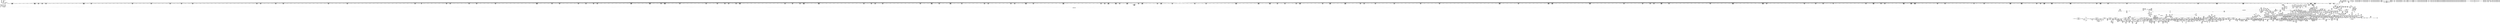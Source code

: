 digraph {
	CE0x467a390 [shape=record,shape=Mrecord,label="{CE0x467a390|cred_has_perm:entry|*SummSink*}"]
	CE0x47f1000 [shape=record,shape=Mrecord,label="{CE0x47f1000|__validate_creds:tmp2|include/linux/cred.h,173}"]
	CE0x4760f00 [shape=record,shape=Mrecord,label="{CE0x4760f00|file_has_perm:sid3|security/selinux/hooks.c,1684|*SummSource*}"]
	CE0x46965d0 [shape=record,shape=Mrecord,label="{CE0x46965d0|file_map_prot_check:tmp40|security/selinux/hooks.c,3241|*SummSource*}"]
	CE0x47b2550 [shape=record,shape=Mrecord,label="{CE0x47b2550|cred_sid:tmp3}"]
	CE0x46a6e10 [shape=record,shape=Mrecord,label="{CE0x46a6e10|file_map_prot_check:tmp14|security/selinux/hooks.c,3238}"]
	CE0x4663730 [shape=record,shape=Mrecord,label="{CE0x4663730|i64_16|*Constant*}"]
	CE0x46ad6e0 [shape=record,shape=Mrecord,label="{CE0x46ad6e0|file_map_prot_check:do.end|*SummSource*}"]
	CE0x466b280 [shape=record,shape=Mrecord,label="{CE0x466b280|i64_17|*Constant*|*SummSink*}"]
	CE0x47d5fd0 [shape=record,shape=Mrecord,label="{CE0x47d5fd0|0:_i32,_4:_i32,_8:_i16,_12:_i32,_16:_i32,_20:_i32,_24:_i32,_56:_i8*,_:_SCMRE_553,554_}"]
	CE0x46dc5d0 [shape=record,shape=Mrecord,label="{CE0x46dc5d0|__validate_creds:line|Function::__validate_creds&Arg::line::|*SummSource*}"]
	CE0x47cec90 [shape=record,shape=Mrecord,label="{CE0x47cec90|0:_i32,_4:_i32,_8:_i16,_12:_i32,_16:_i32,_20:_i32,_24:_i32,_56:_i8*,_:_SCMRE_308,309_}"]
	CE0x47f60c0 [shape=record,shape=Mrecord,label="{CE0x47f60c0|__validate_creds:tmp6|include/linux/cred.h,174}"]
	CE0x47ba1c0 [shape=record,shape=Mrecord,label="{CE0x47ba1c0|0:_i32,_4:_i32,_8:_i16,_12:_i32,_16:_i32,_20:_i32,_24:_i32,_56:_i8*,_:_SCMRE_186,187_}"]
	CE0x46f00c0 [shape=record,shape=Mrecord,label="{CE0x46f00c0|i64*_getelementptr_inbounds_(_38_x_i64_,_38_x_i64_*___llvm_gcov_ctr257,_i64_0,_i64_34)|*Constant*|*SummSink*}"]
	CE0x46d4e10 [shape=record,shape=Mrecord,label="{CE0x46d4e10|8:_i8,_32:_%struct.inode*,_%struct.selinux_audit_data*,_456:_i8*,_:_SCMRE_213,214_}"]
	CE0x4747230 [shape=record,shape=Mrecord,label="{CE0x4747230|8:_i8,_32:_%struct.inode*,_%struct.selinux_audit_data*,_456:_i8*,_:_SCMRE_69,70_}"]
	CE0x47fe100 [shape=record,shape=Mrecord,label="{CE0x47fe100|inode_has_perm:tmp9|security/selinux/hooks.c,1611|*SummSink*}"]
	CE0x466def0 [shape=record,shape=Mrecord,label="{CE0x466def0|selinux_mmap_file:tmp|*SummSink*}"]
	CE0x473c120 [shape=record,shape=Mrecord,label="{CE0x473c120|_call_void_mcount()_#3|*SummSink*}"]
	CE0x4694020 [shape=record,shape=Mrecord,label="{CE0x4694020|8:_i8,_32:_%struct.inode*,_%struct.selinux_audit_data*,_456:_i8*,_:_SCMRE_184,185_}"]
	CE0x4732840 [shape=record,shape=Mrecord,label="{CE0x4732840|8:_i8,_32:_%struct.inode*,_%struct.selinux_audit_data*,_456:_i8*,_:_SCMRE_328,336_|*MultipleSource*|Function::selinux_mmap_file&Arg::file::|security/selinux/hooks.c, 1676|security/selinux/hooks.c,1674|Function::file_has_perm&Arg::file::|Function::file_map_prot_check&Arg::file::|Function::avc_has_perm&Arg::auditdata::}"]
	CE0x4744c50 [shape=record,shape=Mrecord,label="{CE0x4744c50|__validate_creds:lnot.ext|include/linux/cred.h,173}"]
	CE0x46efd50 [shape=record,shape=Mrecord,label="{CE0x46efd50|i64*_getelementptr_inbounds_(_38_x_i64_,_38_x_i64_*___llvm_gcov_ctr257,_i64_0,_i64_34)|*Constant*}"]
	CE0x47f42f0 [shape=record,shape=Mrecord,label="{CE0x47f42f0|__validate_creds:tmp9|include/linux/cred.h,175|*SummSource*}"]
	CE0x46795e0 [shape=record,shape=Mrecord,label="{CE0x46795e0|file_map_prot_check:tmp22|security/selinux/hooks.c,3241|*SummSource*}"]
	CE0x465dfe0 [shape=record,shape=Mrecord,label="{CE0x465dfe0|selinux_mmap_file:tmp}"]
	CE0x46786d0 [shape=record,shape=Mrecord,label="{CE0x46786d0|file_map_prot_check:tobool6|security/selinux/hooks.c,3241|*SummSink*}"]
	CE0x4731a60 [shape=record,shape=Mrecord,label="{CE0x4731a60|8:_i8,_32:_%struct.inode*,_%struct.selinux_audit_data*,_456:_i8*,_:_SCMRE_312,316_|*MultipleSource*|Function::selinux_mmap_file&Arg::file::|security/selinux/hooks.c, 1676|security/selinux/hooks.c,1674|Function::file_has_perm&Arg::file::|Function::file_map_prot_check&Arg::file::|Function::avc_has_perm&Arg::auditdata::}"]
	CE0x46838b0 [shape=record,shape=Mrecord,label="{CE0x46838b0|selinux_mmap_file:and|security/selinux/hooks.c,3296|*SummSink*}"]
	CE0x46eb200 [shape=record,shape=Mrecord,label="{CE0x46eb200|i64_31|*Constant*|*SummSink*}"]
	CE0x46ada20 [shape=record,shape=Mrecord,label="{CE0x46ada20|file_map_prot_check:if.then18|*SummSink*}"]
	CE0x47e3de0 [shape=record,shape=Mrecord,label="{CE0x47e3de0|0:_i32,_4:_i32,_8:_i16,_12:_i32,_16:_i32,_20:_i32,_24:_i32,_56:_i8*,_:_SCMRE_875,876_}"]
	CE0x46bfe00 [shape=record,shape=Mrecord,label="{CE0x46bfe00|i8*_getelementptr_inbounds_(_25_x_i8_,_25_x_i8_*_.str3,_i32_0,_i32_0)|*Constant*}"]
	CE0x46eb950 [shape=record,shape=Mrecord,label="{CE0x46eb950|file_map_prot_check:tmp63|security/selinux/hooks.c,3261|*SummSource*}"]
	CE0x46d3dd0 [shape=record,shape=Mrecord,label="{CE0x46d3dd0|8:_i8,_32:_%struct.inode*,_%struct.selinux_audit_data*,_456:_i8*,_:_SCMRE_203,204_}"]
	CE0x47e4ec0 [shape=record,shape=Mrecord,label="{CE0x47e4ec0|0:_i32,_4:_i32,_8:_i16,_12:_i32,_16:_i32,_20:_i32,_24:_i32,_56:_i8*,_:_SCMRE_885,886_}"]
	CE0x47d0dd0 [shape=record,shape=Mrecord,label="{CE0x47d0dd0|0:_i32,_4:_i32,_8:_i16,_12:_i32,_16:_i32,_20:_i32,_24:_i32,_56:_i8*,_:_SCMRE_400,408_|*MultipleSource*|*LoadInst*|include/linux/fs.h,1916|security/selinux/hooks.c,1675|Function::inode_has_perm&Arg::inode::|security/selinux/hooks.c,1611}"]
	CE0x46f7450 [shape=record,shape=Mrecord,label="{CE0x46f7450|file_map_prot_check:rc.1|*SummSource*}"]
	CE0x47d4580 [shape=record,shape=Mrecord,label="{CE0x47d4580|0:_i32,_4:_i32,_8:_i16,_12:_i32,_16:_i32,_20:_i32,_24:_i32,_56:_i8*,_:_SCMRE_500,504_|*MultipleSource*|*LoadInst*|include/linux/fs.h,1916|security/selinux/hooks.c,1675|Function::inode_has_perm&Arg::inode::|security/selinux/hooks.c,1611}"]
	CE0x47c64f0 [shape=record,shape=Mrecord,label="{CE0x47c64f0|0:_i32,_4:_i32,_8:_i16,_12:_i32,_16:_i32,_20:_i32,_24:_i32,_56:_i8*,_:_SCMRE_204,205_}"]
	CE0x46b90b0 [shape=record,shape=Mrecord,label="{CE0x46b90b0|file_map_prot_check:tobool11|security/selinux/hooks.c,3242}"]
	CE0x47267e0 [shape=record,shape=Mrecord,label="{CE0x47267e0|file_inode:tmp}"]
	CE0x46ac740 [shape=record,shape=Mrecord,label="{CE0x46ac740|file_map_prot_check:if.then22|*SummSink*}"]
	CE0x46a8550 [shape=record,shape=Mrecord,label="{CE0x46a8550|COLLAPSED:_GCMRE_current_task_external_global_%struct.task_struct*:_elem_0::|security/selinux/hooks.c,3238}"]
	CE0x4678fc0 [shape=record,shape=Mrecord,label="{CE0x4678fc0|i64_11|*Constant*|*SummSink*}"]
	CE0x4733200 [shape=record,shape=Mrecord,label="{CE0x4733200|8:_i8,_32:_%struct.inode*,_%struct.selinux_audit_data*,_456:_i8*,_:_SCMRE_360,368_|*MultipleSource*|Function::selinux_mmap_file&Arg::file::|security/selinux/hooks.c, 1676|security/selinux/hooks.c,1674|Function::file_has_perm&Arg::file::|Function::file_map_prot_check&Arg::file::|Function::avc_has_perm&Arg::auditdata::}"]
	CE0x46aea20 [shape=record,shape=Mrecord,label="{CE0x46aea20|file_map_prot_check:do.end}"]
	CE0x47c55c0 [shape=record,shape=Mrecord,label="{CE0x47c55c0|0:_i32,_4:_i32,_8:_i16,_12:_i32,_16:_i32,_20:_i32,_24:_i32,_56:_i8*,_:_SCMRE_195,196_}"]
	CE0x4670c40 [shape=record,shape=Mrecord,label="{CE0x4670c40|file_map_prot_check:if.then33}"]
	CE0x4694ca0 [shape=record,shape=Mrecord,label="{CE0x4694ca0|i64*_getelementptr_inbounds_(_38_x_i64_,_38_x_i64_*___llvm_gcov_ctr257,_i64_0,_i64_22)|*Constant*}"]
	CE0x467f2b0 [shape=record,shape=Mrecord,label="{CE0x467f2b0|i64_0|*Constant*}"]
	CE0x47f2080 [shape=record,shape=Mrecord,label="{CE0x47f2080|inode_has_perm:tmp19|security/selinux/hooks.c,1618}"]
	CE0x472dde0 [shape=record,shape=Mrecord,label="{CE0x472dde0|_ret_i32_%tmp6,_!dbg_!27716|security/selinux/hooks.c,197}"]
	CE0x4746c50 [shape=record,shape=Mrecord,label="{CE0x4746c50|file_inode:tmp2|*SummSource*}"]
	CE0x46aab40 [shape=record,shape=Mrecord,label="{CE0x46aab40|file_map_prot_check:tmp43|security/selinux/hooks.c,3249|*SummSink*}"]
	CE0x4690d30 [shape=record,shape=Mrecord,label="{CE0x4690d30|cred_has_perm:tmp3|*SummSink*}"]
	CE0x4722fe0 [shape=record,shape=Mrecord,label="{CE0x4722fe0|8:_i8,_32:_%struct.inode*,_%struct.selinux_audit_data*,_456:_i8*,_:_SCMRE_13,14_}"]
	CE0x47582f0 [shape=record,shape=Mrecord,label="{CE0x47582f0|file_has_perm:tmp18|security/selinux/hooks.c,1690|*SummSink*}"]
	CE0x46eeee0 [shape=record,shape=Mrecord,label="{CE0x46eeee0|file_map_prot_check:conv36|security/selinux/hooks.c,3262}"]
	CE0x46c6260 [shape=record,shape=Mrecord,label="{CE0x46c6260|file_map_prot_check:tmp54|security/selinux/hooks.c,3258|*SummSink*}"]
	CE0x4677730 [shape=record,shape=Mrecord,label="{CE0x4677730|i64*_getelementptr_inbounds_(_38_x_i64_,_38_x_i64_*___llvm_gcov_ctr257,_i64_0,_i64_23)|*Constant*|*SummSource*}"]
	CE0x46d60a0 [shape=record,shape=Mrecord,label="{CE0x46d60a0|file_map_prot_check:call16|security/selinux/hooks.c,3248}"]
	CE0x4768e40 [shape=record,shape=Mrecord,label="{CE0x4768e40|file_has_perm:tmp4|security/selinux/hooks.c,1681|*SummSource*}"]
	CE0x4664310 [shape=record,shape=Mrecord,label="{CE0x4664310|selinux_mmap_file:file|Function::selinux_mmap_file&Arg::file::|*SummSource*}"]
	CE0x46ebc30 [shape=record,shape=Mrecord,label="{CE0x46ebc30|file_map_prot_check:tmp64|security/selinux/hooks.c,3261}"]
	CE0x47e3180 [shape=record,shape=Mrecord,label="{CE0x47e3180|0:_i32,_4:_i32,_8:_i16,_12:_i32,_16:_i32,_20:_i32,_24:_i32,_56:_i8*,_:_SCMRE_867,868_}"]
	CE0x46b8820 [shape=record,shape=Mrecord,label="{CE0x46b8820|i64_15|*Constant*}"]
	CE0x4667fc0 [shape=record,shape=Mrecord,label="{CE0x4667fc0|selinux_mmap_file:tobool|security/selinux/hooks.c,3292}"]
	CE0x4724b70 [shape=record,shape=Mrecord,label="{CE0x4724b70|file_has_perm:tmp1}"]
	CE0x47fd870 [shape=record,shape=Mrecord,label="{CE0x47fd870|GLOBAL:__llvm_gcov_ctr154|Global_var:__llvm_gcov_ctr154|*SummSink*}"]
	CE0x46cd7d0 [shape=record,shape=Mrecord,label="{CE0x46cd7d0|8:_i8,_32:_%struct.inode*,_%struct.selinux_audit_data*,_456:_i8*,_:_SCMRE_160,161_}"]
	CE0x47f2580 [shape=record,shape=Mrecord,label="{CE0x47f2580|__validate_creds:if.then}"]
	CE0x47430c0 [shape=record,shape=Mrecord,label="{CE0x47430c0|i16_2|*Constant*}"]
	CE0x46d61c0 [shape=record,shape=Mrecord,label="{CE0x46d61c0|file_map_prot_check:tmp37|security/selinux/hooks.c,3241}"]
	CE0x472acd0 [shape=record,shape=Mrecord,label="{CE0x472acd0|8:_i8,_32:_%struct.inode*,_%struct.selinux_audit_data*,_456:_i8*,_:_SCMRE_113,114_}"]
	CE0x46d9150 [shape=record,shape=Mrecord,label="{CE0x46d9150|i64_2|*Constant*}"]
	CE0x47adf20 [shape=record,shape=Mrecord,label="{CE0x47adf20|cred_sid:tmp5|security/selinux/hooks.c,196}"]
	CE0x46b6bd0 [shape=record,shape=Mrecord,label="{CE0x46b6bd0|file_map_prot_check:tmp60|security/selinux/hooks.c,3258|*SummSource*}"]
	CE0x46e5480 [shape=record,shape=Mrecord,label="{CE0x46e5480|GLOBAL:creds_are_invalid|*Constant*|*SummSource*}"]
	CE0x4732f00 [shape=record,shape=Mrecord,label="{CE0x4732f00|8:_i8,_32:_%struct.inode*,_%struct.selinux_audit_data*,_456:_i8*,_:_SCMRE_344,360_|*MultipleSource*|Function::selinux_mmap_file&Arg::file::|security/selinux/hooks.c, 1676|security/selinux/hooks.c,1674|Function::file_has_perm&Arg::file::|Function::file_map_prot_check&Arg::file::|Function::avc_has_perm&Arg::auditdata::}"]
	CE0x46abd30 [shape=record,shape=Mrecord,label="{CE0x46abd30|file_map_prot_check:tmp46|security/selinux/hooks.c,3250}"]
	CE0x4688ee0 [shape=record,shape=Mrecord,label="{CE0x4688ee0|0:_i32,_4:_i32,_8:_i16,_12:_i32,_16:_i32,_20:_i32,_24:_i32,_56:_i8*,_:_SCMRE_40,48_|*MultipleSource*|*LoadInst*|include/linux/fs.h,1916|security/selinux/hooks.c,1675|Function::inode_has_perm&Arg::inode::|security/selinux/hooks.c,1611}"]
	CE0x476add0 [shape=record,shape=Mrecord,label="{CE0x476add0|cred_sid:entry}"]
	CE0x47693b0 [shape=record,shape=Mrecord,label="{CE0x47693b0|file_has_perm:tmp5|security/selinux/hooks.c,1681|*SummSource*}"]
	CE0x46bab40 [shape=record,shape=Mrecord,label="{CE0x46bab40|i32_22|*Constant*|*SummSource*}"]
	CE0x46b9040 [shape=record,shape=Mrecord,label="{CE0x46b9040|i64_14|*Constant*|*SummSink*}"]
	CE0x4678da0 [shape=record,shape=Mrecord,label="{CE0x4678da0|file_map_prot_check:tmp21|security/selinux/hooks.c,3241|*SummSink*}"]
	CE0x47241d0 [shape=record,shape=Mrecord,label="{CE0x47241d0|0:_i32,_4:_i32,_8:_i32,_12:_i32,_:_CMRE_16,20_|*MultipleSource*|security/selinux/hooks.c,196|security/selinux/hooks.c,197|*LoadInst*|security/selinux/hooks.c,196}"]
	CE0x472f240 [shape=record,shape=Mrecord,label="{CE0x472f240|%struct.common_audit_data*_null|*Constant*|*SummSink*}"]
	CE0x46b56f0 [shape=record,shape=Mrecord,label="{CE0x46b56f0|get_current:entry}"]
	CE0x46cc950 [shape=record,shape=Mrecord,label="{CE0x46cc950|0:_i32,_4:_i32,_8:_i16,_12:_i32,_16:_i32,_20:_i32,_24:_i32,_56:_i8*,_:_SCMRE_104,112_|*MultipleSource*|*LoadInst*|include/linux/fs.h,1916|security/selinux/hooks.c,1675|Function::inode_has_perm&Arg::inode::|security/selinux/hooks.c,1611}"]
	CE0x47ec1c0 [shape=record,shape=Mrecord,label="{CE0x47ec1c0|0:_i32,_4:_i32,_8:_i16,_12:_i32,_16:_i32,_20:_i32,_24:_i32,_56:_i8*,_:_SCMRE_984,988_|*MultipleSource*|*LoadInst*|include/linux/fs.h,1916|security/selinux/hooks.c,1675|Function::inode_has_perm&Arg::inode::|security/selinux/hooks.c,1611}"]
	CE0x4766c10 [shape=record,shape=Mrecord,label="{CE0x4766c10|file_has_perm:tmp8|security/selinux/hooks.c,1683|*SummSource*}"]
	CE0x46777e0 [shape=record,shape=Mrecord,label="{CE0x46777e0|i64*_getelementptr_inbounds_(_38_x_i64_,_38_x_i64_*___llvm_gcov_ctr257,_i64_0,_i64_23)|*Constant*|*SummSink*}"]
	CE0x46f4b80 [shape=record,shape=Mrecord,label="{CE0x46f4b80|file_map_prot_check:tmp75|security/selinux/hooks.c,3269|*SummSink*}"]
	CE0x47d96d0 [shape=record,shape=Mrecord,label="{CE0x47d96d0|0:_i32,_4:_i32,_8:_i16,_12:_i32,_16:_i32,_20:_i32,_24:_i32,_56:_i8*,_:_SCMRE_584,585_}"]
	CE0x47d76c0 [shape=record,shape=Mrecord,label="{CE0x47d76c0|0:_i32,_4:_i32,_8:_i16,_12:_i32,_16:_i32,_20:_i32,_24:_i32,_56:_i8*,_:_SCMRE_565,566_}"]
	CE0x47239c0 [shape=record,shape=Mrecord,label="{CE0x47239c0|inode_has_perm:tmp3|*SummSink*}"]
	CE0x46f3410 [shape=record,shape=Mrecord,label="{CE0x46f3410|file_has_perm:file|Function::file_has_perm&Arg::file::|*SummSink*}"]
	CE0x4747980 [shape=record,shape=Mrecord,label="{CE0x4747980|file_has_perm:tmp}"]
	CE0x473a0d0 [shape=record,shape=Mrecord,label="{CE0x473a0d0|file_inode:tmp2}"]
	CE0x47fd090 [shape=record,shape=Mrecord,label="{CE0x47fd090|inode_has_perm:tmp7|security/selinux/hooks.c,1611|*SummSource*}"]
	CE0x4756990 [shape=record,shape=Mrecord,label="{CE0x4756990|file_has_perm:tobool7|security/selinux/hooks.c,1694|*SummSink*}"]
	"CONST[source:1(input),value:2(dynamic)][purpose:{operation}][SrcIdx:8]"
	CE0x47625c0 [shape=record,shape=Mrecord,label="{CE0x47625c0|i16_8|*Constant*}"]
	CE0x47ce420 [shape=record,shape=Mrecord,label="{CE0x47ce420|0:_i32,_4:_i32,_8:_i16,_12:_i32,_16:_i32,_20:_i32,_24:_i32,_56:_i8*,_:_SCMRE_303,304_}"]
	CE0x466a9a0 [shape=record,shape=Mrecord,label="{CE0x466a9a0|cred_has_perm:call2|security/selinux/hooks.c,1508|*SummSink*}"]
	CE0x46dcae0 [shape=record,shape=Mrecord,label="{CE0x46dcae0|0:_i32,_4:_i32,_8:_i16,_12:_i32,_16:_i32,_20:_i32,_24:_i32,_56:_i8*,_:_SCMRE_12,16_|*MultipleSource*|*LoadInst*|include/linux/fs.h,1916|security/selinux/hooks.c,1675|Function::inode_has_perm&Arg::inode::|security/selinux/hooks.c,1611}"]
	CE0x467c270 [shape=record,shape=Mrecord,label="{CE0x467c270|i64_21|*Constant*|*SummSink*}"]
	CE0x47ebe60 [shape=record,shape=Mrecord,label="{CE0x47ebe60|0:_i32,_4:_i32,_8:_i16,_12:_i32,_16:_i32,_20:_i32,_24:_i32,_56:_i8*,_:_SCMRE_983,984_}"]
	CE0x468f120 [shape=record,shape=Mrecord,label="{CE0x468f120|file_map_prot_check:tmp24|security/selinux/hooks.c,3241}"]
	CE0x48074e0 [shape=record,shape=Mrecord,label="{CE0x48074e0|i64*_getelementptr_inbounds_(_5_x_i64_,_5_x_i64_*___llvm_gcov_ctr155,_i64_0,_i64_3)|*Constant*|*SummSink*}"]
	CE0x47e6ed0 [shape=record,shape=Mrecord,label="{CE0x47e6ed0|0:_i32,_4:_i32,_8:_i16,_12:_i32,_16:_i32,_20:_i32,_24:_i32,_56:_i8*,_:_SCMRE_904,905_}"]
	CE0x47694e0 [shape=record,shape=Mrecord,label="{CE0x47694e0|file_has_perm:tmp5|security/selinux/hooks.c,1681|*SummSink*}"]
	CE0x46724d0 [shape=record,shape=Mrecord,label="{CE0x46724d0|selinux_mmap_file:entry|*SummSource*}"]
	CE0x466d330 [shape=record,shape=Mrecord,label="{CE0x466d330|file_map_prot_check:tmp5|security/selinux/hooks.c,3238|*SummSource*}"]
	"CONST[source:0(mediator),value:2(dynamic)][purpose:{object}][SnkIdx:10]"
	CE0x47c9980 [shape=record,shape=Mrecord,label="{CE0x47c9980|0:_i32,_4:_i32,_8:_i16,_12:_i32,_16:_i32,_20:_i32,_24:_i32,_56:_i8*,_:_SCMRE_259,260_}"]
	CE0x47d3d80 [shape=record,shape=Mrecord,label="{CE0x47d3d80|0:_i32,_4:_i32,_8:_i16,_12:_i32,_16:_i32,_20:_i32,_24:_i32,_56:_i8*,_:_SCMRE_485,486_}"]
	CE0x4746cc0 [shape=record,shape=Mrecord,label="{CE0x4746cc0|file_inode:tmp2|*SummSink*}"]
	CE0x46d5840 [shape=record,shape=Mrecord,label="{CE0x46d5840|i64_18|*Constant*|*SummSource*}"]
	CE0x47dce80 [shape=record,shape=Mrecord,label="{CE0x47dce80|0:_i32,_4:_i32,_8:_i16,_12:_i32,_16:_i32,_20:_i32,_24:_i32,_56:_i8*,_:_SCMRE_617,618_}"]
	CE0x47e3a80 [shape=record,shape=Mrecord,label="{CE0x47e3a80|0:_i32,_4:_i32,_8:_i16,_12:_i32,_16:_i32,_20:_i32,_24:_i32,_56:_i8*,_:_SCMRE_873,874_}"]
	CE0x474e510 [shape=record,shape=Mrecord,label="{CE0x474e510|file_has_perm:if.end6|*SummSource*}"]
	CE0x46b21d0 [shape=record,shape=Mrecord,label="{CE0x46b21d0|file_map_prot_check:tmp2|*SummSource*}"]
	CE0x47342e0 [shape=record,shape=Mrecord,label="{CE0x47342e0|8:_i8,_32:_%struct.inode*,_%struct.selinux_audit_data*,_456:_i8*,_:_SCMRE_396,400_|*MultipleSource*|Function::selinux_mmap_file&Arg::file::|security/selinux/hooks.c, 1676|security/selinux/hooks.c,1674|Function::file_has_perm&Arg::file::|Function::file_map_prot_check&Arg::file::|Function::avc_has_perm&Arg::auditdata::}"]
	CE0x472b7f0 [shape=record,shape=Mrecord,label="{CE0x472b7f0|8:_i8,_32:_%struct.inode*,_%struct.selinux_audit_data*,_456:_i8*,_:_SCMRE_100,101_}"]
	CE0x47af690 [shape=record,shape=Mrecord,label="{CE0x47af690|_call_void_mcount()_#3|*SummSink*}"]
	CE0x46b22b0 [shape=record,shape=Mrecord,label="{CE0x46b22b0|file_map_prot_check:tmp3}"]
	CE0x4686780 [shape=record,shape=Mrecord,label="{CE0x4686780|GLOBAL:selinux_checkreqprot|Global_var:selinux_checkreqprot|*SummSource*}"]
	CE0x4681100 [shape=record,shape=Mrecord,label="{CE0x4681100|i64*_getelementptr_inbounds_(_5_x_i64_,_5_x_i64_*___llvm_gcov_ctr256,_i64_0,_i64_3)|*Constant*|*SummSource*}"]
	CE0x47e0290 [shape=record,shape=Mrecord,label="{CE0x47e0290|0:_i32,_4:_i32,_8:_i16,_12:_i32,_16:_i32,_20:_i32,_24:_i32,_56:_i8*,_:_SCMRE_744,752_|*MultipleSource*|*LoadInst*|include/linux/fs.h,1916|security/selinux/hooks.c,1675|Function::inode_has_perm&Arg::inode::|security/selinux/hooks.c,1611}"]
	CE0x4741430 [shape=record,shape=Mrecord,label="{CE0x4741430|8:_i8,_32:_%struct.inode*,_%struct.selinux_audit_data*,_456:_i8*,_:_SCMRE_95,96_}"]
	CE0x46ef220 [shape=record,shape=Mrecord,label="{CE0x46ef220|file_map_prot_check:conv36|security/selinux/hooks.c,3262|*SummSource*}"]
	CE0x47c8a50 [shape=record,shape=Mrecord,label="{CE0x47c8a50|0:_i32,_4:_i32,_8:_i16,_12:_i32,_16:_i32,_20:_i32,_24:_i32,_56:_i8*,_:_SCMRE_250,251_}"]
	CE0x4670ce0 [shape=record,shape=Mrecord,label="{CE0x4670ce0|selinux_mmap_file:cmp|security/selinux/hooks.c,3296|*SummSource*}"]
	CE0x46b3390 [shape=record,shape=Mrecord,label="{CE0x46b3390|file_map_prot_check:call|security/selinux/hooks.c,3238}"]
	CE0x46e4a20 [shape=record,shape=Mrecord,label="{CE0x46e4a20|inode_has_perm:tmp1|*SummSink*}"]
	CE0x46b8050 [shape=record,shape=Mrecord,label="{CE0x46b8050|i32_14|*Constant*|*SummSink*}"]
	CE0x46dfc50 [shape=record,shape=Mrecord,label="{CE0x46dfc50|__validate_creds:entry|*SummSource*}"]
	CE0x47faf90 [shape=record,shape=Mrecord,label="{CE0x47faf90|inode_has_perm:lnot1|security/selinux/hooks.c,1611|*SummSink*}"]
	CE0x4695a40 [shape=record,shape=Mrecord,label="{CE0x4695a40|file_map_prot_check:tmp38|security/selinux/hooks.c,3241}"]
	"CONST[source:0(mediator),value:0(static)][purpose:{operation}][SnkIdx:7]"
	CE0x4672680 [shape=record,shape=Mrecord,label="{CE0x4672680|selinux_mmap_file:flags|Function::selinux_mmap_file&Arg::flags::|*SummSink*}"]
	CE0x4681bb0 [shape=record,shape=Mrecord,label="{CE0x4681bb0|file_map_prot_check:tmp61|security/selinux/hooks.c,3259|*SummSource*}"]
	CE0x4728540 [shape=record,shape=Mrecord,label="{CE0x4728540|8:_i8,_32:_%struct.inode*,_%struct.selinux_audit_data*,_456:_i8*,_:_SCMRE_6,7_}"]
	CE0x466ff90 [shape=record,shape=Mrecord,label="{CE0x466ff90|i64*_getelementptr_inbounds_(_5_x_i64_,_5_x_i64_*___llvm_gcov_ctr256,_i64_0,_i64_0)|*Constant*}"]
	CE0x46c74b0 [shape=record,shape=Mrecord,label="{CE0x46c74b0|file_map_prot_check:tobool27|security/selinux/hooks.c,3258|*SummSource*}"]
	CE0x466a4e0 [shape=record,shape=Mrecord,label="{CE0x466a4e0|cred_has_perm:call1|security/selinux/hooks.c,1506|*SummSource*}"]
	CE0x47fc4b0 [shape=record,shape=Mrecord,label="{CE0x47fc4b0|inode_has_perm:expval|security/selinux/hooks.c,1611|*SummSink*}"]
	CE0x47398f0 [shape=record,shape=Mrecord,label="{CE0x47398f0|8:_i8,_32:_%struct.inode*,_%struct.selinux_audit_data*,_456:_i8*,_:_SCMRE_121,122_}"]
	CE0x467bc60 [shape=record,shape=Mrecord,label="{CE0x467bc60|file_map_prot_check:tobool17|security/selinux/hooks.c,3249}"]
	CE0x47fcf20 [shape=record,shape=Mrecord,label="{CE0x47fcf20|inode_has_perm:tmp8|security/selinux/hooks.c,1611}"]
	CE0x46c6150 [shape=record,shape=Mrecord,label="{CE0x46c6150|file_map_prot_check:tmp54|security/selinux/hooks.c,3258|*SummSource*}"]
	CE0x47d3f30 [shape=record,shape=Mrecord,label="{CE0x47d3f30|0:_i32,_4:_i32,_8:_i16,_12:_i32,_16:_i32,_20:_i32,_24:_i32,_56:_i8*,_:_SCMRE_486,487_}"]
	CE0x4729fa0 [shape=record,shape=Mrecord,label="{CE0x4729fa0|i32_0|*Constant*}"]
	CE0x47f4770 [shape=record,shape=Mrecord,label="{CE0x47f4770|i64*_getelementptr_inbounds_(_2_x_i64_,_2_x_i64_*___llvm_gcov_ctr131,_i64_0,_i64_0)|*Constant*}"]
	CE0x46d84a0 [shape=record,shape=Mrecord,label="{CE0x46d84a0|cred_sid:bb|*SummSource*}"]
	CE0x46d8060 [shape=record,shape=Mrecord,label="{CE0x46d8060|file_has_perm:tmp29|security/selinux/hooks.c,1698|*SummSink*}"]
	CE0x46f3e60 [shape=record,shape=Mrecord,label="{CE0x46f3e60|file_map_prot_check:tmp71|security/selinux/hooks.c,3253}"]
	CE0x47b97a0 [shape=record,shape=Mrecord,label="{CE0x47b97a0|0:_i32,_4:_i32,_8:_i16,_12:_i32,_16:_i32,_20:_i32,_24:_i32,_56:_i8*,_:_SCMRE_180,181_}"]
	CE0x465d020 [shape=record,shape=Mrecord,label="{CE0x465d020|selinux_mmap_file:tobool|security/selinux/hooks.c,3292|*SummSource*}"]
	CE0x466e1d0 [shape=record,shape=Mrecord,label="{CE0x466e1d0|GLOBAL:__llvm_gcov_ctr256|Global_var:__llvm_gcov_ctr256|*SummSource*}"]
	CE0x47fcdf0 [shape=record,shape=Mrecord,label="{CE0x47fcdf0|inode_has_perm:tmp7|security/selinux/hooks.c,1611}"]
	CE0x46f1830 [shape=record,shape=Mrecord,label="{CE0x46f1830|avc_has_perm:requested|Function::avc_has_perm&Arg::requested::}"]
	CE0x47fa7b0 [shape=record,shape=Mrecord,label="{CE0x47fa7b0|inode_has_perm:lnot|security/selinux/hooks.c,1611}"]
	CE0x473ab60 [shape=record,shape=Mrecord,label="{CE0x473ab60|8:_i8,_32:_%struct.inode*,_%struct.selinux_audit_data*,_456:_i8*,_:_SCMRE_81,82_}"]
	CE0x47da0f0 [shape=record,shape=Mrecord,label="{CE0x47da0f0|0:_i32,_4:_i32,_8:_i16,_12:_i32,_16:_i32,_20:_i32,_24:_i32,_56:_i8*,_:_SCMRE_590,591_}"]
	"CONST[source:1(input),value:2(dynamic)][purpose:{object}][SrcIdx:7]"
	CE0x46d4450 [shape=record,shape=Mrecord,label="{CE0x46d4450|8:_i8,_32:_%struct.inode*,_%struct.selinux_audit_data*,_456:_i8*,_:_SCMRE_207,208_}"]
	CE0x46ec4b0 [shape=record,shape=Mrecord,label="{CE0x46ec4b0|file_map_prot_check:tmp66|security/selinux/hooks.c,3261}"]
	CE0x46939a0 [shape=record,shape=Mrecord,label="{CE0x46939a0|8:_i8,_32:_%struct.inode*,_%struct.selinux_audit_data*,_456:_i8*,_:_SCMRE_180,181_}"]
	CE0x474cd70 [shape=record,shape=Mrecord,label="{CE0x474cd70|cred_sid:tmp5|security/selinux/hooks.c,196}"]
	CE0x47ec300 [shape=record,shape=Mrecord,label="{CE0x47ec300|0:_i32,_4:_i32,_8:_i16,_12:_i32,_16:_i32,_20:_i32,_24:_i32,_56:_i8*,_:_SCMRE_992,1000_|*MultipleSource*|*LoadInst*|include/linux/fs.h,1916|security/selinux/hooks.c,1675|Function::inode_has_perm&Arg::inode::|security/selinux/hooks.c,1611}"]
	CE0x47ef3a0 [shape=record,shape=Mrecord,label="{CE0x47ef3a0|inode_has_perm:tmp13|security/selinux/hooks.c,1614}"]
	CE0x4722460 [shape=record,shape=Mrecord,label="{CE0x4722460|8:_i8,_32:_%struct.inode*,_%struct.selinux_audit_data*,_456:_i8*,_:_SCMRE_49,50_}"]
	CE0x47d40e0 [shape=record,shape=Mrecord,label="{CE0x47d40e0|0:_i32,_4:_i32,_8:_i16,_12:_i32,_16:_i32,_20:_i32,_24:_i32,_56:_i8*,_:_SCMRE_487,488_}"]
	CE0x4738a50 [shape=record,shape=Mrecord,label="{CE0x4738a50|file_inode:tmp1|*SummSource*}"]
	CE0x467f7a0 [shape=record,shape=Mrecord,label="{CE0x467f7a0|selinux_mmap_file:tmp4|security/selinux/hooks.c,3292|*SummSink*}"]
	CE0x47e9090 [shape=record,shape=Mrecord,label="{CE0x47e9090|0:_i32,_4:_i32,_8:_i16,_12:_i32,_16:_i32,_20:_i32,_24:_i32,_56:_i8*,_:_SCMRE_924,925_}"]
	CE0x468e6a0 [shape=record,shape=Mrecord,label="{CE0x468e6a0|file_map_prot_check:tmp27|security/selinux/hooks.c,3242|*SummSink*}"]
	CE0x47d28e0 [shape=record,shape=Mrecord,label="{CE0x47d28e0|0:_i32,_4:_i32,_8:_i16,_12:_i32,_16:_i32,_20:_i32,_24:_i32,_56:_i8*,_:_SCMRE_474,475_}"]
	CE0x47ea610 [shape=record,shape=Mrecord,label="{CE0x47ea610|0:_i32,_4:_i32,_8:_i16,_12:_i32,_16:_i32,_20:_i32,_24:_i32,_56:_i8*,_:_SCMRE_944,952_|*MultipleSource*|*LoadInst*|include/linux/fs.h,1916|security/selinux/hooks.c,1675|Function::inode_has_perm&Arg::inode::|security/selinux/hooks.c,1611}"]
	CE0x46e53c0 [shape=record,shape=Mrecord,label="{CE0x46e53c0|inode_has_perm:tmp4|security/selinux/hooks.c,1609|*SummSink*}"]
	CE0x4745ca0 [shape=record,shape=Mrecord,label="{CE0x4745ca0|GLOBAL:current_task|Global_var:current_task|*SummSource*}"]
	CE0x46afb70 [shape=record,shape=Mrecord,label="{CE0x46afb70|get_current:tmp4|./arch/x86/include/asm/current.h,14|*SummSink*}"]
	CE0x4754bc0 [shape=record,shape=Mrecord,label="{CE0x4754bc0|file_has_perm:tmp16|security/selinux/hooks.c,1689}"]
	CE0x46da290 [shape=record,shape=Mrecord,label="{CE0x46da290|COLLAPSED:_GCMRE___llvm_gcov_ctr154_internal_global_8_x_i64_zeroinitializer:_elem_0:default:}"]
	CE0x475e7a0 [shape=record,shape=Mrecord,label="{CE0x475e7a0|inode_has_perm:cred|Function::inode_has_perm&Arg::cred::}"]
	CE0x46dd6d0 [shape=record,shape=Mrecord,label="{CE0x46dd6d0|__validate_creds:line|Function::__validate_creds&Arg::line::|*SummSink*}"]
	CE0x47d6700 [shape=record,shape=Mrecord,label="{CE0x47d6700|0:_i32,_4:_i32,_8:_i16,_12:_i32,_16:_i32,_20:_i32,_24:_i32,_56:_i8*,_:_SCMRE_555,556_}"]
	CE0x47d9d90 [shape=record,shape=Mrecord,label="{CE0x47d9d90|0:_i32,_4:_i32,_8:_i16,_12:_i32,_16:_i32,_20:_i32,_24:_i32,_56:_i8*,_:_SCMRE_588,589_}"]
	CE0x47c8540 [shape=record,shape=Mrecord,label="{CE0x47c8540|0:_i32,_4:_i32,_8:_i16,_12:_i32,_16:_i32,_20:_i32,_24:_i32,_56:_i8*,_:_SCMRE_247,248_}"]
	CE0x47e9240 [shape=record,shape=Mrecord,label="{CE0x47e9240|0:_i32,_4:_i32,_8:_i16,_12:_i32,_16:_i32,_20:_i32,_24:_i32,_56:_i8*,_:_SCMRE_925,926_}"]
	CE0x46dd290 [shape=record,shape=Mrecord,label="{CE0x46dd290|__validate_creds:lnot|include/linux/cred.h,173}"]
	CE0x4728a60 [shape=record,shape=Mrecord,label="{CE0x4728a60|cred_sid:tmp2|*SummSource*}"]
	CE0x4667460 [shape=record,shape=Mrecord,label="{CE0x4667460|file_map_prot_check:tmp}"]
	CE0x46e9e90 [shape=record,shape=Mrecord,label="{CE0x46e9e90|file_map_prot_check:av.0|*SummSink*}"]
	CE0x4809f70 [shape=record,shape=Mrecord,label="{CE0x4809f70|inode_has_perm:sid3|security/selinux/hooks.c,1617|*SummSink*}"]
	CE0x47d18d0 [shape=record,shape=Mrecord,label="{CE0x47d18d0|0:_i32,_4:_i32,_8:_i16,_12:_i32,_16:_i32,_20:_i32,_24:_i32,_56:_i8*,_:_SCMRE_432,440_|*MultipleSource*|*LoadInst*|include/linux/fs.h,1916|security/selinux/hooks.c,1675|Function::inode_has_perm&Arg::inode::|security/selinux/hooks.c,1611}"]
	CE0x46d8740 [shape=record,shape=Mrecord,label="{CE0x46d8740|i64*_getelementptr_inbounds_(_2_x_i64_,_2_x_i64_*___llvm_gcov_ctr131,_i64_0,_i64_0)|*Constant*}"]
	CE0x46bbaa0 [shape=record,shape=Mrecord,label="{CE0x46bbaa0|cred_sid:security|security/selinux/hooks.c,196}"]
	"CONST[source:0(mediator),value:2(dynamic)][purpose:{subject}][SnkIdx:0]"
	CE0x46b6950 [shape=record,shape=Mrecord,label="{CE0x46b6950|file_map_prot_check:tmp60|security/selinux/hooks.c,3258}"]
	CE0x4739c30 [shape=record,shape=Mrecord,label="{CE0x4739c30|8:_i8,_32:_%struct.inode*,_%struct.selinux_audit_data*,_456:_i8*,_:_SCMRE_123,124_}"]
	CE0x47e53d0 [shape=record,shape=Mrecord,label="{CE0x47e53d0|0:_i32,_4:_i32,_8:_i16,_12:_i32,_16:_i32,_20:_i32,_24:_i32,_56:_i8*,_:_SCMRE_888,889_}"]
	CE0x46a9e00 [shape=record,shape=Mrecord,label="{CE0x46a9e00|i64_20|*Constant*}"]
	CE0x47d5d10 [shape=record,shape=Mrecord,label="{CE0x47d5d10|0:_i32,_4:_i32,_8:_i16,_12:_i32,_16:_i32,_20:_i32,_24:_i32,_56:_i8*,_:_SCMRE_544,552_|*MultipleSource*|*LoadInst*|include/linux/fs.h,1916|security/selinux/hooks.c,1675|Function::inode_has_perm&Arg::inode::|security/selinux/hooks.c,1611}"]
	CE0x47b8870 [shape=record,shape=Mrecord,label="{CE0x47b8870|0:_i32,_4:_i32,_8:_i16,_12:_i32,_16:_i32,_20:_i32,_24:_i32,_56:_i8*,_:_SCMRE_171,172_}"]
	CE0x4757c20 [shape=record,shape=Mrecord,label="{CE0x4757c20|file_has_perm:tmp21|security/selinux/hooks.c,1694|*SummSink*}"]
	CE0x46e8940 [shape=record,shape=Mrecord,label="{CE0x46e8940|i32_2|*Constant*|*SummSink*}"]
	CE0x4686350 [shape=record,shape=Mrecord,label="{CE0x4686350|file_map_prot_check:land.lhs.true9|*SummSource*}"]
	CE0x46af4a0 [shape=record,shape=Mrecord,label="{CE0x46af4a0|8:_i8,_32:_%struct.inode*,_%struct.selinux_audit_data*,_456:_i8*,_:_SCMRE_2,3_}"]
	CE0x4666a90 [shape=record,shape=Mrecord,label="{CE0x4666a90|file_map_prot_check:bb|*SummSource*}"]
	CE0x47ec6c0 [shape=record,shape=Mrecord,label="{CE0x47ec6c0|0:_i32,_4:_i32,_8:_i16,_12:_i32,_16:_i32,_20:_i32,_24:_i32,_56:_i8*,_:_SCMRE_1000,1008_|*MultipleSource*|*LoadInst*|include/linux/fs.h,1916|security/selinux/hooks.c,1675|Function::inode_has_perm&Arg::inode::|security/selinux/hooks.c,1611}"]
	CE0x46b08d0 [shape=record,shape=Mrecord,label="{CE0x46b08d0|file_map_prot_check:if.end30|*SummSource*}"]
	CE0x47e2ca0 [shape=record,shape=Mrecord,label="{CE0x47e2ca0|0:_i32,_4:_i32,_8:_i16,_12:_i32,_16:_i32,_20:_i32,_24:_i32,_56:_i8*,_:_SCMRE_866,867_}"]
	CE0x46a7130 [shape=record,shape=Mrecord,label="{CE0x46a7130|i1_true|*Constant*|*SummSource*}"]
	CE0x47aeed0 [shape=record,shape=Mrecord,label="{CE0x47aeed0|cred_sid:security|security/selinux/hooks.c,196}"]
	CE0x46d0ca0 [shape=record,shape=Mrecord,label="{CE0x46d0ca0|inode_has_perm:tmp17|security/selinux/hooks.c,1617|*SummSink*}"]
	CE0x467b250 [shape=record,shape=Mrecord,label="{CE0x467b250|_ret_i32_%call2,_!dbg_!27719|security/selinux/hooks.c,1508}"]
	CE0x46d35b0 [shape=record,shape=Mrecord,label="{CE0x46d35b0|8:_i8,_32:_%struct.inode*,_%struct.selinux_audit_data*,_456:_i8*,_:_SCMRE_198,199_}"]
	CE0x46adce0 [shape=record,shape=Mrecord,label="{CE0x46adce0|i64*_getelementptr_inbounds_(_2_x_i64_,_2_x_i64_*___llvm_gcov_ctr98,_i64_0,_i64_0)|*Constant*|*SummSink*}"]
	CE0x46edc80 [shape=record,shape=Mrecord,label="{CE0x46edc80|file_map_prot_check:tmp68|security/selinux/hooks.c,3262|*SummSink*}"]
	CE0x47cb690 [shape=record,shape=Mrecord,label="{CE0x47cb690|0:_i32,_4:_i32,_8:_i16,_12:_i32,_16:_i32,_20:_i32,_24:_i32,_56:_i8*,_:_SCMRE_276,277_}"]
	CE0x46ae110 [shape=record,shape=Mrecord,label="{CE0x46ae110|file_map_prot_check:return|*SummSource*}"]
	CE0x46d6e60 [shape=record,shape=Mrecord,label="{CE0x46d6e60|file_has_perm:rc.1|*SummSink*}"]
	CE0x4760d80 [shape=record,shape=Mrecord,label="{CE0x4760d80|file_has_perm:sid3|security/selinux/hooks.c,1684}"]
	CE0x47e7fb0 [shape=record,shape=Mrecord,label="{CE0x47e7fb0|0:_i32,_4:_i32,_8:_i16,_12:_i32,_16:_i32,_20:_i32,_24:_i32,_56:_i8*,_:_SCMRE_914,915_}"]
	CE0x46e1390 [shape=record,shape=Mrecord,label="{CE0x46e1390|i64*_getelementptr_inbounds_(_2_x_i64_,_2_x_i64_*___llvm_gcov_ctr131,_i64_0,_i64_0)|*Constant*}"]
	CE0x46d1570 [shape=record,shape=Mrecord,label="{CE0x46d1570|__validate_creds:tmp3|include/linux/cred.h,173|*SummSink*}"]
	CE0x4753660 [shape=record,shape=Mrecord,label="{CE0x4753660|file_has_perm:tmp14|security/selinux/hooks.c,1688}"]
	CE0x47cd850 [shape=record,shape=Mrecord,label="{CE0x47cd850|0:_i32,_4:_i32,_8:_i16,_12:_i32,_16:_i32,_20:_i32,_24:_i32,_56:_i8*,_:_SCMRE_296,297_}"]
	"CONST[source:0(mediator),value:0(static)][purpose:{operation}][SnkIdx:3]"
	CE0x472dd10 [shape=record,shape=Mrecord,label="{CE0x472dd10|cred_sid:cred|Function::cred_sid&Arg::cred::|*SummSink*}"]
	CE0x47b86c0 [shape=record,shape=Mrecord,label="{CE0x47b86c0|0:_i32,_4:_i32,_8:_i16,_12:_i32,_16:_i32,_20:_i32,_24:_i32,_56:_i8*,_:_SCMRE_170,171_}"]
	CE0x46eb5f0 [shape=record,shape=Mrecord,label="{CE0x46eb5f0|i64_32|*Constant*|*SummSource*}"]
	CE0x3dc9110 [shape=record,shape=Mrecord,label="{CE0x3dc9110|i32_0|*Constant*|*SummSource*}"]
	CE0x46ace00 [shape=record,shape=Mrecord,label="{CE0x46ace00|cred_has_perm:bb|*SummSource*}"]
	CE0x46743d0 [shape=record,shape=Mrecord,label="{CE0x46743d0|file_map_prot_check:tmp1|*SummSink*}"]
	CE0x47e5df0 [shape=record,shape=Mrecord,label="{CE0x47e5df0|0:_i32,_4:_i32,_8:_i16,_12:_i32,_16:_i32,_20:_i32,_24:_i32,_56:_i8*,_:_SCMRE_894,895_}"]
	CE0x4661f50 [shape=record,shape=Mrecord,label="{CE0x4661f50|file_map_prot_check:tmp74|security/selinux/hooks.c,3268|*SummSource*}"]
	CE0x47c81e0 [shape=record,shape=Mrecord,label="{CE0x47c81e0|0:_i32,_4:_i32,_8:_i16,_12:_i32,_16:_i32,_20:_i32,_24:_i32,_56:_i8*,_:_SCMRE_245,246_}"]
	CE0x4694500 [shape=record,shape=Mrecord,label="{CE0x4694500|8:_i8,_32:_%struct.inode*,_%struct.selinux_audit_data*,_456:_i8*,_:_SCMRE_187,188_}"]
	CE0x468b5e0 [shape=record,shape=Mrecord,label="{CE0x468b5e0|file_map_prot_check:tmp4|security/selinux/hooks.c,3238}"]
	CE0x47f22e0 [shape=record,shape=Mrecord,label="{CE0x47f22e0|__validate_creds:bb}"]
	CE0x4691d70 [shape=record,shape=Mrecord,label="{CE0x4691d70|file_map_prot_check:tmp11|security/selinux/hooks.c,3238|*SummSink*}"]
	CE0x46de370 [shape=record,shape=Mrecord,label="{CE0x46de370|inode_has_perm:do.body|*SummSource*}"]
	CE0x48082b0 [shape=record,shape=Mrecord,label="{CE0x48082b0|_call_void___invalid_creds(%struct.cred*_%cred,_i8*_%file,_i32_%line)_#10,_!dbg_!27721|include/linux/cred.h,174|*SummSource*}"]
	CE0x47fc210 [shape=record,shape=Mrecord,label="{CE0x47fc210|inode_has_perm:expval|security/selinux/hooks.c,1611}"]
	CE0x46b3ef0 [shape=record,shape=Mrecord,label="{CE0x46b3ef0|i64*_getelementptr_inbounds_(_2_x_i64_,_2_x_i64_*___llvm_gcov_ctr141,_i64_0,_i64_1)|*Constant*|*SummSource*}"]
	CE0x4740390 [shape=record,shape=Mrecord,label="{CE0x4740390|cred_sid:tmp6|security/selinux/hooks.c,197}"]
	CE0x4672ad0 [shape=record,shape=Mrecord,label="{CE0x4672ad0|i64_15|*Constant*|*SummSink*}"]
	CE0x476ab80 [shape=record,shape=Mrecord,label="{CE0x476ab80|_ret_%struct.inode*_%tmp4,_!dbg_!27713|include/linux/fs.h,1916|*SummSource*}"]
	CE0x47e8d30 [shape=record,shape=Mrecord,label="{CE0x47e8d30|0:_i32,_4:_i32,_8:_i16,_12:_i32,_16:_i32,_20:_i32,_24:_i32,_56:_i8*,_:_SCMRE_922,923_}"]
	CE0x4751130 [shape=record,shape=Mrecord,label="{CE0x4751130|file_has_perm:tmp6|security/selinux/hooks.c,1683|*SummSource*}"]
	CE0x4747cc0 [shape=record,shape=Mrecord,label="{CE0x4747cc0|file_inode:tmp3|*SummSource*}"]
	CE0x46db400 [shape=record,shape=Mrecord,label="{CE0x46db400|_ret_void,_!dbg_!27722|include/linux/cred.h,175|*SummSink*}"]
	CE0x47d6220 [shape=record,shape=Mrecord,label="{CE0x47d6220|0:_i32,_4:_i32,_8:_i16,_12:_i32,_16:_i32,_20:_i32,_24:_i32,_56:_i8*,_:_SCMRE_554,555_}"]
	CE0x4751e20 [shape=record,shape=Mrecord,label="{CE0x4751e20|avc_has_perm:auditdata|Function::avc_has_perm&Arg::auditdata::}"]
	CE0x47c9470 [shape=record,shape=Mrecord,label="{CE0x47c9470|0:_i32,_4:_i32,_8:_i16,_12:_i32,_16:_i32,_20:_i32,_24:_i32,_56:_i8*,_:_SCMRE_256,257_}"]
	CE0x4689e20 [shape=record,shape=Mrecord,label="{CE0x4689e20|selinux_mmap_file:tmp7|security/selinux/hooks.c,3293|*SummSource*}"]
	CE0x46711a0 [shape=record,shape=Mrecord,label="{CE0x46711a0|GLOBAL:file_map_prot_check|*Constant*|*SummSource*}"]
	CE0x47275f0 [shape=record,shape=Mrecord,label="{CE0x47275f0|8:_i8,_32:_%struct.inode*,_%struct.selinux_audit_data*,_456:_i8*,_:_SCMRE_56,57_}"]
	CE0x47c8db0 [shape=record,shape=Mrecord,label="{CE0x47c8db0|0:_i32,_4:_i32,_8:_i16,_12:_i32,_16:_i32,_20:_i32,_24:_i32,_56:_i8*,_:_SCMRE_252,253_}"]
	CE0x473f1d0 [shape=record,shape=Mrecord,label="{CE0x473f1d0|cred_sid:sid|security/selinux/hooks.c,197|*SummSource*}"]
	CE0x46c56a0 [shape=record,shape=Mrecord,label="{CE0x46c56a0|i64_27|*Constant*|*SummSink*}"]
	CE0x47b9440 [shape=record,shape=Mrecord,label="{CE0x47b9440|0:_i32,_4:_i32,_8:_i16,_12:_i32,_16:_i32,_20:_i32,_24:_i32,_56:_i8*,_:_SCMRE_178,179_}"]
	CE0x47511c0 [shape=record,shape=Mrecord,label="{CE0x47511c0|file_has_perm:tmp6|security/selinux/hooks.c,1683|*SummSink*}"]
	CE0x47dc100 [shape=record,shape=Mrecord,label="{CE0x47dc100|0:_i32,_4:_i32,_8:_i16,_12:_i32,_16:_i32,_20:_i32,_24:_i32,_56:_i8*,_:_SCMRE_609,610_}"]
	CE0x47cfd50 [shape=record,shape=Mrecord,label="{CE0x47cfd50|0:_i32,_4:_i32,_8:_i16,_12:_i32,_16:_i32,_20:_i32,_24:_i32,_56:_i8*,_:_SCMRE_344,352_|*MultipleSource*|*LoadInst*|include/linux/fs.h,1916|security/selinux/hooks.c,1675|Function::inode_has_perm&Arg::inode::|security/selinux/hooks.c,1611}"]
	CE0x472a1e0 [shape=record,shape=Mrecord,label="{CE0x472a1e0|_call_void_mcount()_#3}"]
	CE0x47ddc00 [shape=record,shape=Mrecord,label="{CE0x47ddc00|0:_i32,_4:_i32,_8:_i16,_12:_i32,_16:_i32,_20:_i32,_24:_i32,_56:_i8*,_:_SCMRE_624,628_|*MultipleSource*|*LoadInst*|include/linux/fs.h,1916|security/selinux/hooks.c,1675|Function::inode_has_perm&Arg::inode::|security/selinux/hooks.c,1611}"]
	CE0x47ba460 [shape=record,shape=Mrecord,label="{CE0x47ba460|__validate_creds:conv|include/linux/cred.h,173}"]
	CE0x47da600 [shape=record,shape=Mrecord,label="{CE0x47da600|0:_i32,_4:_i32,_8:_i16,_12:_i32,_16:_i32,_20:_i32,_24:_i32,_56:_i8*,_:_SCMRE_593,594_}"]
	CE0x46765f0 [shape=record,shape=Mrecord,label="{CE0x46765f0|selinux_mmap_file:tmp9|security/selinux/hooks.c,3295|*SummSource*}"]
	CE0x46d2bf0 [shape=record,shape=Mrecord,label="{CE0x46d2bf0|8:_i8,_32:_%struct.inode*,_%struct.selinux_audit_data*,_456:_i8*,_:_SCMRE_192,193_}"]
	CE0x4759c90 [shape=record,shape=Mrecord,label="{CE0x4759c90|file_has_perm:tmp22|security/selinux/hooks.c,1694|*SummSource*}"]
	CE0x48099e0 [shape=record,shape=Mrecord,label="{CE0x48099e0|i32_3|*Constant*}"]
	CE0x4662fd0 [shape=record,shape=Mrecord,label="{CE0x4662fd0|file_map_prot_check:tmp32|security/selinux/hooks.c,3242|*SummSource*}"]
	CE0x46c7910 [shape=record,shape=Mrecord,label="{CE0x46c7910|file_map_prot_check:tobool27|security/selinux/hooks.c,3258|*SummSink*}"]
	CE0x47fd5d0 [shape=record,shape=Mrecord,label="{CE0x47fd5d0|GLOBAL:__llvm_gcov_ctr154|Global_var:__llvm_gcov_ctr154}"]
	CE0x472e870 [shape=record,shape=Mrecord,label="{CE0x472e870|%struct.common_audit_data*_null|*Constant*}"]
	CE0x4749570 [shape=record,shape=Mrecord,label="{CE0x4749570|file_inode:tmp4|*LoadInst*|include/linux/fs.h,1916}"]
	CE0x47f3d20 [shape=record,shape=Mrecord,label="{CE0x47f3d20|inode_has_perm:tmp18|security/selinux/hooks.c,1617|*SummSource*}"]
	CE0x474c540 [shape=record,shape=Mrecord,label="{CE0x474c540|8:_i8,_32:_%struct.inode*,_%struct.selinux_audit_data*,_456:_i8*,_:_SCMRE_156,157_}"]
	CE0x4724910 [shape=record,shape=Mrecord,label="{CE0x4724910|cred_sid:tmp6|security/selinux/hooks.c,197}"]
	CE0x46bfa90 [shape=record,shape=Mrecord,label="{CE0x46bfa90|file_map_prot_check:tmp58|security/selinux/hooks.c,3258|*SummSink*}"]
	CE0x472d7b0 [shape=record,shape=Mrecord,label="{CE0x472d7b0|cred_sid:entry}"]
	CE0x47ecf90 [shape=record,shape=Mrecord,label="{CE0x47ecf90|i32_512|*Constant*|*SummSink*}"]
	CE0x4724420 [shape=record,shape=Mrecord,label="{CE0x4724420|file_has_perm:if.end|*SummSink*}"]
	CE0x47dfa50 [shape=record,shape=Mrecord,label="{CE0x47dfa50|0:_i32,_4:_i32,_8:_i16,_12:_i32,_16:_i32,_20:_i32,_24:_i32,_56:_i8*,_:_SCMRE_712,728_|*MultipleSource*|*LoadInst*|include/linux/fs.h,1916|security/selinux/hooks.c,1675|Function::inode_has_perm&Arg::inode::|security/selinux/hooks.c,1611}"]
	CE0x46f1e00 [shape=record,shape=Mrecord,label="{CE0x46f1e00|inode_has_perm:retval.0|*SummSource*}"]
	CE0x472d840 [shape=record,shape=Mrecord,label="{CE0x472d840|cred_sid:entry|*SummSource*}"]
	CE0x4761f50 [shape=record,shape=Mrecord,label="{CE0x4761f50|file_has_perm:call4|security/selinux/hooks.c,1684|*SummSink*}"]
	CE0x46a9e70 [shape=record,shape=Mrecord,label="{CE0x46a9e70|i64_20|*Constant*|*SummSource*}"]
	CE0x46aaf30 [shape=record,shape=Mrecord,label="{CE0x46aaf30|file_map_prot_check:tmp44|security/selinux/hooks.c,3249|*SummSource*}"]
	CE0x46f44a0 [shape=record,shape=Mrecord,label="{CE0x46f44a0|file_map_prot_check:tmp73|security/selinux/hooks.c,3268|*SummSource*}"]
	CE0x4689780 [shape=record,shape=Mrecord,label="{CE0x4689780|selinux_mmap_file:conv|security/selinux/hooks.c,3296|*SummSource*}"]
	CE0x4669aa0 [shape=record,shape=Mrecord,label="{CE0x4669aa0|file_map_prot_check:tmp8|security/selinux/hooks.c,3238|*SummSink*}"]
	CE0x47ca5b0 [shape=record,shape=Mrecord,label="{CE0x47ca5b0|0:_i32,_4:_i32,_8:_i16,_12:_i32,_16:_i32,_20:_i32,_24:_i32,_56:_i8*,_:_SCMRE_266,267_}"]
	CE0x467c110 [shape=record,shape=Mrecord,label="{CE0x467c110|i64_21|*Constant*|*SummSource*}"]
	CE0x46c5630 [shape=record,shape=Mrecord,label="{CE0x46c5630|i64_27|*Constant*|*SummSource*}"]
	CE0x47dffd0 [shape=record,shape=Mrecord,label="{CE0x47dffd0|0:_i32,_4:_i32,_8:_i16,_12:_i32,_16:_i32,_20:_i32,_24:_i32,_56:_i8*,_:_SCMRE_736,740_|*MultipleSource*|*LoadInst*|include/linux/fs.h,1916|security/selinux/hooks.c,1675|Function::inode_has_perm&Arg::inode::|security/selinux/hooks.c,1611}"]
	CE0x46c3070 [shape=record,shape=Mrecord,label="{CE0x46c3070|file_map_prot_check:tmp49|security/selinux/hooks.c,3253|*SummSource*}"]
	CE0x4722240 [shape=record,shape=Mrecord,label="{CE0x4722240|i64*_getelementptr_inbounds_(_2_x_i64_,_2_x_i64_*___llvm_gcov_ctr131,_i64_0,_i64_1)|*Constant*}"]
	CE0x472ee20 [shape=record,shape=Mrecord,label="{CE0x472ee20|avc_has_perm:requested|Function::avc_has_perm&Arg::requested::|*SummSource*}"]
	CE0x4686220 [shape=record,shape=Mrecord,label="{CE0x4686220|file_map_prot_check:land.lhs.true9}"]
	CE0x47ae050 [shape=record,shape=Mrecord,label="{CE0x47ae050|inode_has_perm:return}"]
	CE0x46b3040 [shape=record,shape=Mrecord,label="{CE0x46b3040|_call_void_mcount()_#3|*SummSink*}"]
	CE0x46f5c10 [shape=record,shape=Mrecord,label="{CE0x46f5c10|get_current:bb|*SummSink*}"]
	CE0x4762ef0 [shape=record,shape=Mrecord,label="{CE0x4762ef0|i32_8|*Constant*|*SummSink*}"]
	CE0x46e83f0 [shape=record,shape=Mrecord,label="{CE0x46e83f0|0:_i32,_4:_i32,_8:_i16,_12:_i32,_16:_i32,_20:_i32,_24:_i32,_56:_i8*,_:_SCMRE_155,156_}"]
	CE0x46b8110 [shape=record,shape=Mrecord,label="{CE0x46b8110|file_has_perm:f_security|security/selinux/hooks.c,1674}"]
	CE0x47feaf0 [shape=record,shape=Mrecord,label="{CE0x47feaf0|i64*_getelementptr_inbounds_(_8_x_i64_,_8_x_i64_*___llvm_gcov_ctr154,_i64_0,_i64_5)|*Constant*|*SummSource*}"]
	CE0x466df60 [shape=record,shape=Mrecord,label="{CE0x466df60|i64_1|*Constant*|*SummSource*}"]
	CE0x46946a0 [shape=record,shape=Mrecord,label="{CE0x46946a0|8:_i8,_32:_%struct.inode*,_%struct.selinux_audit_data*,_456:_i8*,_:_SCMRE_188,189_}"]
	CE0x47b8d80 [shape=record,shape=Mrecord,label="{CE0x47b8d80|0:_i32,_4:_i32,_8:_i16,_12:_i32,_16:_i32,_20:_i32,_24:_i32,_56:_i8*,_:_SCMRE_174,175_}"]
	CE0x47ce0c0 [shape=record,shape=Mrecord,label="{CE0x47ce0c0|0:_i32,_4:_i32,_8:_i16,_12:_i32,_16:_i32,_20:_i32,_24:_i32,_56:_i8*,_:_SCMRE_301,302_}"]
	CE0x467e620 [shape=record,shape=Mrecord,label="{CE0x467e620|selinux_mmap_file:tmp1}"]
	CE0x47d3870 [shape=record,shape=Mrecord,label="{CE0x47d3870|0:_i32,_4:_i32,_8:_i16,_12:_i32,_16:_i32,_20:_i32,_24:_i32,_56:_i8*,_:_SCMRE_482,483_}"]
	CE0x46c3640 [shape=record,shape=Mrecord,label="{CE0x46c3640|file_map_prot_check:tmp51|security/selinux/hooks.c,3253}"]
	CE0x46bb600 [shape=record,shape=Mrecord,label="{CE0x46bb600|i32_22|*Constant*}"]
	CE0x467c430 [shape=record,shape=Mrecord,label="{CE0x467c430|file_map_prot_check:tmp41|security/selinux/hooks.c,3249|*SummSink*}"]
	CE0x46af6c0 [shape=record,shape=Mrecord,label="{CE0x46af6c0|_call_void_mcount()_#3}"]
	CE0x47d3bd0 [shape=record,shape=Mrecord,label="{CE0x47d3bd0|0:_i32,_4:_i32,_8:_i16,_12:_i32,_16:_i32,_20:_i32,_24:_i32,_56:_i8*,_:_SCMRE_484,485_}"]
	CE0x467fd50 [shape=record,shape=Mrecord,label="{CE0x467fd50|selinux_mmap_file:tmp7|security/selinux/hooks.c,3293|*SummSink*}"]
	CE0x468cfe0 [shape=record,shape=Mrecord,label="{CE0x468cfe0|file_map_prot_check:tmp25|security/selinux/hooks.c,3242|*SummSink*}"]
	CE0x46af560 [shape=record,shape=Mrecord,label="{CE0x46af560|get_current:tmp3|*SummSource*}"]
	CE0x4724530 [shape=record,shape=Mrecord,label="{CE0x4724530|i64*_getelementptr_inbounds_(_12_x_i64_,_12_x_i64_*___llvm_gcov_ctr170,_i64_0,_i64_0)|*Constant*}"]
	CE0x47af620 [shape=record,shape=Mrecord,label="{CE0x47af620|_call_void_mcount()_#3|*SummSource*}"]
	CE0x472a650 [shape=record,shape=Mrecord,label="{CE0x472a650|8:_i8,_32:_%struct.inode*,_%struct.selinux_audit_data*,_456:_i8*,_:_SCMRE_109,110_}"]
	CE0x46ae310 [shape=record,shape=Mrecord,label="{CE0x46ae310|%struct.task_struct*_(%struct.task_struct**)*_asm_movq_%gs:$_1:P_,$0_,_r,im,_dirflag_,_fpsr_,_flags_}"]
	CE0x474dc70 [shape=record,shape=Mrecord,label="{CE0x474dc70|8:_i8,_32:_%struct.inode*,_%struct.selinux_audit_data*,_456:_i8*,_:_SCMRE_117,118_}"]
	CE0x467fa20 [shape=record,shape=Mrecord,label="{CE0x467fa20|selinux_mmap_file:tmp5|security/selinux/hooks.c,3292}"]
	CE0x4769fb0 [shape=record,shape=Mrecord,label="{CE0x4769fb0|GLOBAL:file_inode|*Constant*}"]
	CE0x4742a40 [shape=record,shape=Mrecord,label="{CE0x4742a40|avc_has_perm:ssid|Function::avc_has_perm&Arg::ssid::|*SummSource*}"]
	CE0x46b9de0 [shape=record,shape=Mrecord,label="{CE0x46b9de0|file_map_prot_check:tmp32|security/selinux/hooks.c,3242}"]
	CE0x473a4e0 [shape=record,shape=Mrecord,label="{CE0x473a4e0|8:_i8,_32:_%struct.inode*,_%struct.selinux_audit_data*,_456:_i8*,_:_SCMRE_62,63_}"]
	CE0x4740290 [shape=record,shape=Mrecord,label="{CE0x4740290|8:_i8,_32:_%struct.inode*,_%struct.selinux_audit_data*,_456:_i8*,_:_SCMRE_108,109_}"]
	CE0x46ce4d0 [shape=record,shape=Mrecord,label="{CE0x46ce4d0|8:_i8,_32:_%struct.inode*,_%struct.selinux_audit_data*,_456:_i8*,_:_SCMRE_168,169_}"]
	CE0x46cd2f0 [shape=record,shape=Mrecord,label="{CE0x46cd2f0|i64_29|*Constant*|*SummSource*}"]
	CE0x46c23c0 [shape=record,shape=Mrecord,label="{CE0x46c23c0|file_map_prot_check:tobool21|security/selinux/hooks.c,3253|*SummSink*}"]
	CE0x46cc390 [shape=record,shape=Mrecord,label="{CE0x46cc390|0:_i32,_4:_i32,_8:_i16,_12:_i32,_16:_i32,_20:_i32,_24:_i32,_56:_i8*,_:_SCMRE_88,96_|*MultipleSource*|*LoadInst*|include/linux/fs.h,1916|security/selinux/hooks.c,1675|Function::inode_has_perm&Arg::inode::|security/selinux/hooks.c,1611}"]
	CE0x47cae20 [shape=record,shape=Mrecord,label="{CE0x47cae20|0:_i32,_4:_i32,_8:_i16,_12:_i32,_16:_i32,_20:_i32,_24:_i32,_56:_i8*,_:_SCMRE_271,272_}"]
	CE0x46e85a0 [shape=record,shape=Mrecord,label="{CE0x46e85a0|0:_i32,_4:_i32,_8:_i16,_12:_i32,_16:_i32,_20:_i32,_24:_i32,_56:_i8*,_:_SCMRE_156,157_}"]
	CE0x467b4e0 [shape=record,shape=Mrecord,label="{CE0x467b4e0|cred_has_perm:perms|Function::cred_has_perm&Arg::perms::|*SummSink*}"]
	CE0x46c67f0 [shape=record,shape=Mrecord,label="{CE0x46c67f0|file_map_prot_check:tmp55|security/selinux/hooks.c,3258|*SummSink*}"]
	CE0x473c9e0 [shape=record,shape=Mrecord,label="{CE0x473c9e0|file_has_perm:bb|*SummSource*}"]
	CE0x468bf40 [shape=record,shape=Mrecord,label="{CE0x468bf40|_call_void_lockdep_rcu_suspicious(i8*_getelementptr_inbounds_(_25_x_i8_,_25_x_i8_*_.str3,_i32_0,_i32_0),_i32_3238,_i8*_getelementptr_inbounds_(_45_x_i8_,_45_x_i8_*_.str12,_i32_0,_i32_0))_#10,_!dbg_!27730|security/selinux/hooks.c,3238|*SummSource*}"]
	CE0x46d3410 [shape=record,shape=Mrecord,label="{CE0x46d3410|8:_i8,_32:_%struct.inode*,_%struct.selinux_audit_data*,_456:_i8*,_:_SCMRE_197,198_}"]
	CE0x475a2a0 [shape=record,shape=Mrecord,label="{CE0x475a2a0|file_has_perm:tmp23|security/selinux/hooks.c,1694|*SummSink*}"]
	CE0x4757af0 [shape=record,shape=Mrecord,label="{CE0x4757af0|file_has_perm:tmp21|security/selinux/hooks.c,1694|*SummSource*}"]
	CE0x46b8990 [shape=record,shape=Mrecord,label="{CE0x46b8990|file_map_prot_check:tobool10|security/selinux/hooks.c,3242}"]
	CE0x474cde0 [shape=record,shape=Mrecord,label="{CE0x474cde0|cred_sid:tmp4|*LoadInst*|security/selinux/hooks.c,196|*SummSink*}"]
	CE0x46bb590 [shape=record,shape=Mrecord,label="{CE0x46bb590|_call_void_mcount()_#3}"]
	CE0x46a7f00 [shape=record,shape=Mrecord,label="{CE0x46a7f00|_ret_%struct.task_struct*_%tmp4,_!dbg_!27714|./arch/x86/include/asm/current.h,14|*SummSink*}"]
	CE0x47540f0 [shape=record,shape=Mrecord,label="{CE0x47540f0|i64*_getelementptr_inbounds_(_12_x_i64_,_12_x_i64_*___llvm_gcov_ctr170,_i64_0,_i64_5)|*Constant*}"]
	CE0x4739d30 [shape=record,shape=Mrecord,label="{CE0x4739d30|i64*_getelementptr_inbounds_(_2_x_i64_,_2_x_i64_*___llvm_gcov_ctr162,_i64_0,_i64_1)|*Constant*|*SummSource*}"]
	CE0x467b350 [shape=record,shape=Mrecord,label="{CE0x467b350|cred_has_perm:perms|Function::cred_has_perm&Arg::perms::}"]
	CE0x47d9370 [shape=record,shape=Mrecord,label="{CE0x47d9370|0:_i32,_4:_i32,_8:_i16,_12:_i32,_16:_i32,_20:_i32,_24:_i32,_56:_i8*,_:_SCMRE_582,583_}"]
	CE0x466f260 [shape=record,shape=Mrecord,label="{CE0x466f260|selinux_mmap_file:if.end|*SummSource*}"]
	CE0x47e1f50 [shape=record,shape=Mrecord,label="{CE0x47e1f50|0:_i32,_4:_i32,_8:_i16,_12:_i32,_16:_i32,_20:_i32,_24:_i32,_56:_i8*,_:_SCMRE_832,840_|*MultipleSource*|*LoadInst*|include/linux/fs.h,1916|security/selinux/hooks.c,1675|Function::inode_has_perm&Arg::inode::|security/selinux/hooks.c,1611}"]
	CE0x46806a0 [shape=record,shape=Mrecord,label="{CE0x46806a0|selinux_mmap_file:tmp8|security/selinux/hooks.c,3293|*SummSink*}"]
	"CONST[source:0(mediator),value:2(dynamic)][purpose:{subject}][SnkIdx:8]"
	CE0x47c4ba0 [shape=record,shape=Mrecord,label="{CE0x47c4ba0|0:_i32,_4:_i32,_8:_i16,_12:_i32,_16:_i32,_20:_i32,_24:_i32,_56:_i8*,_:_SCMRE_189,190_}"]
	CE0x466c360 [shape=record,shape=Mrecord,label="{CE0x466c360|file_map_prot_check:tmp36|security/selinux/hooks.c,3242|*SummSource*}"]
	CE0x47291a0 [shape=record,shape=Mrecord,label="{CE0x47291a0|cred_sid:tmp3}"]
	CE0x467db70 [shape=record,shape=Mrecord,label="{CE0x467db70|file_map_prot_check:tmp26|security/selinux/hooks.c,3242|*SummSource*}"]
	CE0x46d1ed0 [shape=record,shape=Mrecord,label="{CE0x46d1ed0|__validate_creds:tmp5|include/linux/cred.h,173|*SummSource*}"]
	CE0x468a8f0 [shape=record,shape=Mrecord,label="{CE0x468a8f0|file_map_prot_check:land.lhs.true}"]
	CE0x46bc410 [shape=record,shape=Mrecord,label="{CE0x46bc410|file_has_perm:bb|*SummSink*}"]
	CE0x4738cf0 [shape=record,shape=Mrecord,label="{CE0x4738cf0|8:_i8,_32:_%struct.inode*,_%struct.selinux_audit_data*,_456:_i8*,_:_SCMRE_52,53_}"]
	CE0x47b75e0 [shape=record,shape=Mrecord,label="{CE0x47b75e0|0:_i32,_4:_i32,_8:_i16,_12:_i32,_16:_i32,_20:_i32,_24:_i32,_56:_i8*,_:_SCMRE_160,161_}"]
	CE0x47dc970 [shape=record,shape=Mrecord,label="{CE0x47dc970|0:_i32,_4:_i32,_8:_i16,_12:_i32,_16:_i32,_20:_i32,_24:_i32,_56:_i8*,_:_SCMRE_614,615_}"]
	CE0x47cc920 [shape=record,shape=Mrecord,label="{CE0x47cc920|0:_i32,_4:_i32,_8:_i16,_12:_i32,_16:_i32,_20:_i32,_24:_i32,_56:_i8*,_:_SCMRE_287,288_}"]
	CE0x46d8430 [shape=record,shape=Mrecord,label="{CE0x46d8430|cred_sid:bb}"]
	CE0x46b5b00 [shape=record,shape=Mrecord,label="{CE0x46b5b00|get_current:entry|*SummSink*}"]
	CE0x46c7200 [shape=record,shape=Mrecord,label="{CE0x46c7200|file_map_prot_check:and26|security/selinux/hooks.c,3258|*SummSource*}"]
	CE0x47400f0 [shape=record,shape=Mrecord,label="{CE0x47400f0|8:_i8,_32:_%struct.inode*,_%struct.selinux_audit_data*,_456:_i8*,_:_SCMRE_107,108_}"]
	CE0x47d71b0 [shape=record,shape=Mrecord,label="{CE0x47d71b0|0:_i32,_4:_i32,_8:_i16,_12:_i32,_16:_i32,_20:_i32,_24:_i32,_56:_i8*,_:_SCMRE_562,563_}"]
	CE0x4727ea0 [shape=record,shape=Mrecord,label="{CE0x4727ea0|file_has_perm:if.then8}"]
	CE0x465e4a0 [shape=record,shape=Mrecord,label="{CE0x465e4a0|_call_void_mcount()_#3|*SummSource*}"]
	CE0x4754ca0 [shape=record,shape=Mrecord,label="{CE0x4754ca0|file_has_perm:tmp16|security/selinux/hooks.c,1689|*SummSink*}"]
	CE0x4768bf0 [shape=record,shape=Mrecord,label="{CE0x4768bf0|file_has_perm:tmp4|security/selinux/hooks.c,1681}"]
	CE0x46daab0 [shape=record,shape=Mrecord,label="{CE0x46daab0|inode_has_perm:tmp1}"]
	CE0x46a8a80 [shape=record,shape=Mrecord,label="{CE0x46a8a80|GLOBAL:default_noexec|Global_var:default_noexec}"]
	CE0x47fb4f0 [shape=record,shape=Mrecord,label="{CE0x47fb4f0|inode_has_perm:lnot.ext|security/selinux/hooks.c,1611|*SummSource*}"]
	CE0x47b7af0 [shape=record,shape=Mrecord,label="{CE0x47b7af0|0:_i32,_4:_i32,_8:_i16,_12:_i32,_16:_i32,_20:_i32,_24:_i32,_56:_i8*,_:_SCMRE_163,164_}"]
	CE0x46da8e0 [shape=record,shape=Mrecord,label="{CE0x46da8e0|GLOBAL:creds_are_invalid|*Constant*|*SummSink*}"]
	CE0x46e6e00 [shape=record,shape=Mrecord,label="{CE0x46e6e00|0:_i32,_4:_i32,_8:_i16,_12:_i32,_16:_i32,_20:_i32,_24:_i32,_56:_i8*,_:_SCMRE_142,143_}"]
	CE0x4664ab0 [shape=record,shape=Mrecord,label="{CE0x4664ab0|file_map_prot_check:prot|Function::file_map_prot_check&Arg::prot::}"]
	CE0x4807ee0 [shape=record,shape=Mrecord,label="{CE0x4807ee0|_call_void___invalid_creds(%struct.cred*_%cred,_i8*_%file,_i32_%line)_#10,_!dbg_!27721|include/linux/cred.h,174}"]
	CE0x47e5070 [shape=record,shape=Mrecord,label="{CE0x47e5070|0:_i32,_4:_i32,_8:_i16,_12:_i32,_16:_i32,_20:_i32,_24:_i32,_56:_i8*,_:_SCMRE_886,887_}"]
	CE0x465d0f0 [shape=record,shape=Mrecord,label="{CE0x465d0f0|selinux_mmap_file:prot.addr.0}"]
	CE0x47d36c0 [shape=record,shape=Mrecord,label="{CE0x47d36c0|0:_i32,_4:_i32,_8:_i16,_12:_i32,_16:_i32,_20:_i32,_24:_i32,_56:_i8*,_:_SCMRE_481,482_}"]
	CE0x473fc10 [shape=record,shape=Mrecord,label="{CE0x473fc10|8:_i8,_32:_%struct.inode*,_%struct.selinux_audit_data*,_456:_i8*,_:_SCMRE_104,105_}"]
	CE0x46f4d00 [shape=record,shape=Mrecord,label="{CE0x46f4d00|get_current:bb}"]
	CE0x467c940 [shape=record,shape=Mrecord,label="{CE0x467c940|file_map_prot_check:land.lhs.true|*SummSource*}"]
	CE0x4754c30 [shape=record,shape=Mrecord,label="{CE0x4754c30|file_has_perm:tmp16|security/selinux/hooks.c,1689|*SummSource*}"]
	CE0x475c450 [shape=record,shape=Mrecord,label="{CE0x475c450|i64*_getelementptr_inbounds_(_12_x_i64_,_12_x_i64_*___llvm_gcov_ctr170,_i64_0,_i64_10)|*Constant*|*SummSource*}"]
	CE0x4766d20 [shape=record,shape=Mrecord,label="{CE0x4766d20|file_has_perm:tmp9|security/selinux/hooks.c,1683}"]
	CE0x46cd970 [shape=record,shape=Mrecord,label="{CE0x46cd970|8:_i8,_32:_%struct.inode*,_%struct.selinux_audit_data*,_456:_i8*,_:_SCMRE_161,162_}"]
	CE0x466a870 [shape=record,shape=Mrecord,label="{CE0x466a870|cred_has_perm:call2|security/selinux/hooks.c,1508|*SummSource*}"]
	CE0x46e9380 [shape=record,shape=Mrecord,label="{CE0x46e9380|file_map_prot_check:or|security/selinux/hooks.c,3259}"]
	CE0x46c4470 [shape=record,shape=Mrecord,label="{CE0x46c4470|file_map_prot_check:tobool24|security/selinux/hooks.c,3258|*SummSource*}"]
	"CONST[source:0(mediator),value:2(dynamic)][purpose:{object}][SnkIdx:6]"
	CE0x4745240 [shape=record,shape=Mrecord,label="{CE0x4745240|file_has_perm:if.end}"]
	CE0x46d7610 [shape=record,shape=Mrecord,label="{CE0x46d7610|i64*_getelementptr_inbounds_(_12_x_i64_,_12_x_i64_*___llvm_gcov_ctr170,_i64_0,_i64_11)|*Constant*|*SummSource*}"]
	CE0x4689b60 [shape=record,shape=Mrecord,label="{CE0x4689b60|selinux_mmap_file:call|security/selinux/hooks.c,3295|*SummSource*}"]
	CE0x47e8820 [shape=record,shape=Mrecord,label="{CE0x47e8820|0:_i32,_4:_i32,_8:_i16,_12:_i32,_16:_i32,_20:_i32,_24:_i32,_56:_i8*,_:_SCMRE_919,920_}"]
	CE0x473c560 [shape=record,shape=Mrecord,label="{CE0x473c560|8:_i8,_32:_%struct.inode*,_%struct.selinux_audit_data*,_456:_i8*,_:_SCMRE_67,68_}"]
	CE0x46d38f0 [shape=record,shape=Mrecord,label="{CE0x46d38f0|8:_i8,_32:_%struct.inode*,_%struct.selinux_audit_data*,_456:_i8*,_:_SCMRE_200,201_}"]
	CE0x475e640 [shape=record,shape=Mrecord,label="{CE0x475e640|inode_has_perm:entry|*SummSink*}"]
	CE0x47e7230 [shape=record,shape=Mrecord,label="{CE0x47e7230|0:_i32,_4:_i32,_8:_i16,_12:_i32,_16:_i32,_20:_i32,_24:_i32,_56:_i8*,_:_SCMRE_906,907_}"]
	CE0x468add0 [shape=record,shape=Mrecord,label="{CE0x468add0|cred_has_perm:tmp2|*SummSource*}"]
	CE0x47b3100 [shape=record,shape=Mrecord,label="{CE0x47b3100|i64*_getelementptr_inbounds_(_2_x_i64_,_2_x_i64_*___llvm_gcov_ctr131,_i64_0,_i64_1)|*Constant*}"]
	CE0x4752d50 [shape=record,shape=Mrecord,label="{CE0x4752d50|file_has_perm:tmp12|security/selinux/hooks.c,1688}"]
	CE0x47b1820 [shape=record,shape=Mrecord,label="{CE0x47b1820|inode_has_perm:if.end}"]
	CE0x46f4b10 [shape=record,shape=Mrecord,label="{CE0x46f4b10|file_map_prot_check:tmp75|security/selinux/hooks.c,3269|*SummSource*}"]
	CE0x47af130 [shape=record,shape=Mrecord,label="{CE0x47af130|inode_has_perm:if.then}"]
	CE0x47e0ad0 [shape=record,shape=Mrecord,label="{CE0x47e0ad0|0:_i32,_4:_i32,_8:_i16,_12:_i32,_16:_i32,_20:_i32,_24:_i32,_56:_i8*,_:_SCMRE_768,776_|*MultipleSource*|*LoadInst*|include/linux/fs.h,1916|security/selinux/hooks.c,1675|Function::inode_has_perm&Arg::inode::|security/selinux/hooks.c,1611}"]
	CE0x4760910 [shape=record,shape=Mrecord,label="{CE0x4760910|file_has_perm:tmp10|security/selinux/hooks.c,1683|*SummSink*}"]
	CE0x466b510 [shape=record,shape=Mrecord,label="{CE0x466b510|file_map_prot_check:tmp33|security/selinux/hooks.c,3242|*SummSource*}"]
	CE0x473f910 [shape=record,shape=Mrecord,label="{CE0x473f910|0:_i32,_4:_i32,_8:_i32,_12:_i32,_:_CMRE_4,8_|*MultipleSource*|security/selinux/hooks.c,196|security/selinux/hooks.c,197|*LoadInst*|security/selinux/hooks.c,196}"]
	CE0x46ed450 [shape=record,shape=Mrecord,label="{CE0x46ed450|file_map_prot_check:tmp67|security/selinux/hooks.c,3262|*SummSource*}"]
	CE0x47f3910 [shape=record,shape=Mrecord,label="{CE0x47f3910|inode_has_perm:sclass|security/selinux/hooks.c,1617|*SummSource*}"]
	CE0x47ceae0 [shape=record,shape=Mrecord,label="{CE0x47ceae0|0:_i32,_4:_i32,_8:_i16,_12:_i32,_16:_i32,_20:_i32,_24:_i32,_56:_i8*,_:_SCMRE_307,308_}"]
	CE0x46edb10 [shape=record,shape=Mrecord,label="{CE0x46edb10|file_map_prot_check:tmp68|security/selinux/hooks.c,3262|*SummSource*}"]
	CE0x4769780 [shape=record,shape=Mrecord,label="{CE0x4769780|i32_8|*Constant*}"]
	CE0x4750ab0 [shape=record,shape=Mrecord,label="{CE0x4750ab0|0:_i32,_:_CRE_4,8_|*MultipleSource*|*LoadInst*|security/selinux/hooks.c,1674|security/selinux/hooks.c,1674|security/selinux/hooks.c,1683}"]
	CE0x4807910 [shape=record,shape=Mrecord,label="{CE0x4807910|__validate_creds:tmp7|include/linux/cred.h,174|*SummSource*}"]
	CE0x4720120 [shape=record,shape=Mrecord,label="{CE0x4720120|cred_sid:tmp1}"]
	CE0x4687420 [shape=record,shape=Mrecord,label="{CE0x4687420|selinux_mmap_file:tmp10|security/selinux/hooks.c,3295}"]
	CE0x47e93f0 [shape=record,shape=Mrecord,label="{CE0x47e93f0|0:_i32,_4:_i32,_8:_i16,_12:_i32,_16:_i32,_20:_i32,_24:_i32,_56:_i8*,_:_SCMRE_926,927_}"]
	CE0x467b820 [shape=record,shape=Mrecord,label="{CE0x467b820|_ret_i32_%call2,_!dbg_!27719|security/selinux/hooks.c,1508|*SummSink*}"]
	CE0x466d8f0 [shape=record,shape=Mrecord,label="{CE0x466d8f0|file_map_prot_check:tmp7|security/selinux/hooks.c,3238}"]
	CE0x46ef890 [shape=record,shape=Mrecord,label="{CE0x46ef890|file_map_prot_check:av.1|*SummSink*}"]
	CE0x46b2f20 [shape=record,shape=Mrecord,label="{CE0x46b2f20|cred_has_perm:tmp3}"]
	CE0x47c6850 [shape=record,shape=Mrecord,label="{CE0x47c6850|0:_i32,_4:_i32,_8:_i16,_12:_i32,_16:_i32,_20:_i32,_24:_i32,_56:_i8*,_:_SCMRE_206,207_}"]
	CE0x4739e70 [shape=record,shape=Mrecord,label="{CE0x4739e70|i64*_getelementptr_inbounds_(_2_x_i64_,_2_x_i64_*___llvm_gcov_ctr162,_i64_0,_i64_1)|*Constant*|*SummSink*}"]
	CE0x46baad0 [shape=record,shape=Mrecord,label="{CE0x46baad0|8:_i8,_32:_%struct.inode*,_%struct.selinux_audit_data*,_456:_i8*,_:_SCMRE_92,93_}"]
	CE0x4738600 [shape=record,shape=Mrecord,label="{CE0x4738600|file_has_perm:tmp2|*LoadInst*|security/selinux/hooks.c,1674|*SummSink*}"]
	CE0x47acdd0 [shape=record,shape=Mrecord,label="{CE0x47acdd0|cred_sid:sid|security/selinux/hooks.c,197}"]
	CE0x467b740 [shape=record,shape=Mrecord,label="{CE0x467b740|_ret_i32_%call2,_!dbg_!27719|security/selinux/hooks.c,1508|*SummSource*}"]
	CE0x4663110 [shape=record,shape=Mrecord,label="{CE0x4663110|file_map_prot_check:tmp32|security/selinux/hooks.c,3242|*SummSink*}"]
	CE0x4664680 [shape=record,shape=Mrecord,label="{CE0x4664680|file_map_prot_check:file|Function::file_map_prot_check&Arg::file::}"]
	CE0x47e49b0 [shape=record,shape=Mrecord,label="{CE0x47e49b0|0:_i32,_4:_i32,_8:_i16,_12:_i32,_16:_i32,_20:_i32,_24:_i32,_56:_i8*,_:_SCMRE_882,883_}"]
	CE0x46e2940 [shape=record,shape=Mrecord,label="{CE0x46e2940|i64*_getelementptr_inbounds_(_8_x_i64_,_8_x_i64_*___llvm_gcov_ctr154,_i64_0,_i64_2)|*Constant*|*SummSource*}"]
	CE0x4725000 [shape=record,shape=Mrecord,label="{CE0x4725000|cred_sid:tmp6|security/selinux/hooks.c,197|*SummSink*}"]
	CE0x4693660 [shape=record,shape=Mrecord,label="{CE0x4693660|8:_i8,_32:_%struct.inode*,_%struct.selinux_audit_data*,_456:_i8*,_:_SCMRE_178,179_}"]
	CE0x468dd40 [shape=record,shape=Mrecord,label="{CE0x468dd40|GLOBAL:file_has_perm|*Constant*|*SummSource*}"]
	CE0x46f0d90 [shape=record,shape=Mrecord,label="{CE0x46f0d90|inode_has_perm:call4|security/selinux/hooks.c,1617|*SummSink*}"]
	CE0x46b74e0 [shape=record,shape=Mrecord,label="{CE0x46b74e0|file_map_prot_check:tmp16|security/selinux/hooks.c,3238|*SummSource*}"]
	CE0x47da960 [shape=record,shape=Mrecord,label="{CE0x47da960|0:_i32,_4:_i32,_8:_i16,_12:_i32,_16:_i32,_20:_i32,_24:_i32,_56:_i8*,_:_SCMRE_595,596_}"]
	CE0x47b2890 [shape=record,shape=Mrecord,label="{CE0x47b2890|0:_i32,_4:_i32,_8:_i16,_12:_i32,_16:_i32,_20:_i32,_24:_i32,_56:_i8*,_:_SCMRE_2,4_|*MultipleSource*|*LoadInst*|include/linux/fs.h,1916|security/selinux/hooks.c,1675|Function::inode_has_perm&Arg::inode::|security/selinux/hooks.c,1611}"]
	CE0x46b39e0 [shape=record,shape=Mrecord,label="{CE0x46b39e0|file_map_prot_check:tobool|security/selinux/hooks.c,3238|*SummSink*}"]
	CE0x4680c70 [shape=record,shape=Mrecord,label="{CE0x4680c70|selinux_mmap_file:prot.addr.0|*SummSource*}"]
	CE0x47e1050 [shape=record,shape=Mrecord,label="{CE0x47e1050|0:_i32,_4:_i32,_8:_i16,_12:_i32,_16:_i32,_20:_i32,_24:_i32,_56:_i8*,_:_SCMRE_792,800_|*MultipleSource*|*LoadInst*|include/linux/fs.h,1916|security/selinux/hooks.c,1675|Function::inode_has_perm&Arg::inode::|security/selinux/hooks.c,1611}"]
	CE0x47ccc80 [shape=record,shape=Mrecord,label="{CE0x47ccc80|0:_i32,_4:_i32,_8:_i16,_12:_i32,_16:_i32,_20:_i32,_24:_i32,_56:_i8*,_:_SCMRE_289,290_}"]
	CE0x47e4800 [shape=record,shape=Mrecord,label="{CE0x47e4800|0:_i32,_4:_i32,_8:_i16,_12:_i32,_16:_i32,_20:_i32,_24:_i32,_56:_i8*,_:_SCMRE_881,882_}"]
	CE0x46afa10 [shape=record,shape=Mrecord,label="{CE0x46afa10|file_map_prot_check:if.end30}"]
	CE0x46afc30 [shape=record,shape=Mrecord,label="{CE0x46afc30|GLOBAL:current_task|Global_var:current_task}"]
	CE0x47dda50 [shape=record,shape=Mrecord,label="{CE0x47dda50|0:_i32,_4:_i32,_8:_i16,_12:_i32,_16:_i32,_20:_i32,_24:_i32,_56:_i8*,_:_SCMRE_864,865_}"]
	CE0x46c3950 [shape=record,shape=Mrecord,label="{CE0x46c3950|file_map_prot_check:tmp51|security/selinux/hooks.c,3253|*SummSource*}"]
	CE0x4681450 [shape=record,shape=Mrecord,label="{CE0x4681450|file_map_prot_check:tmp15|security/selinux/hooks.c,3238|*SummSource*}"]
	CE0x46b7f80 [shape=record,shape=Mrecord,label="{CE0x46b7f80|i32_14|*Constant*|*SummSource*}"]
	CE0x4681a90 [shape=record,shape=Mrecord,label="{CE0x4681a90|i64*_getelementptr_inbounds_(_38_x_i64_,_38_x_i64_*___llvm_gcov_ctr257,_i64_0,_i64_30)|*Constant*|*SummSource*}"]
	CE0x46f2fa0 [shape=record,shape=Mrecord,label="{CE0x46f2fa0|file_has_perm:cred|Function::file_has_perm&Arg::cred::|*SummSink*}"]
	CE0x466d600 [shape=record,shape=Mrecord,label="{CE0x466d600|file_map_prot_check:tmp6|security/selinux/hooks.c,3238}"]
	CE0x474f470 [shape=record,shape=Mrecord,label="{CE0x474f470|avc_has_perm:entry|*SummSink*}"]
	CE0x46e1110 [shape=record,shape=Mrecord,label="{CE0x46e1110|cred_sid:sid|security/selinux/hooks.c,197}"]
	CE0x47cc410 [shape=record,shape=Mrecord,label="{CE0x47cc410|0:_i32,_4:_i32,_8:_i16,_12:_i32,_16:_i32,_20:_i32,_24:_i32,_56:_i8*,_:_SCMRE_284,285_}"]
	CE0x47ae8f0 [shape=record,shape=Mrecord,label="{CE0x47ae8f0|i32_4|*Constant*|*SummSource*}"]
	CE0x46d1370 [shape=record,shape=Mrecord,label="{CE0x46d1370|GLOBAL:__llvm_gcov_ctr155|Global_var:__llvm_gcov_ctr155|*SummSink*}"]
	CE0x47e12a0 [shape=record,shape=Mrecord,label="{CE0x47e12a0|0:_i32,_4:_i32,_8:_i16,_12:_i32,_16:_i32,_20:_i32,_24:_i32,_56:_i8*,_:_SCMRE_800,804_|*MultipleSource*|*LoadInst*|include/linux/fs.h,1916|security/selinux/hooks.c,1675|Function::inode_has_perm&Arg::inode::|security/selinux/hooks.c,1611}"]
	CE0x46e7d30 [shape=record,shape=Mrecord,label="{CE0x46e7d30|0:_i32,_4:_i32,_8:_i16,_12:_i32,_16:_i32,_20:_i32,_24:_i32,_56:_i8*,_:_SCMRE_151,152_}"]
	CE0x47ea7c0 [shape=record,shape=Mrecord,label="{CE0x47ea7c0|0:_i32,_4:_i32,_8:_i16,_12:_i32,_16:_i32,_20:_i32,_24:_i32,_56:_i8*,_:_SCMRE_952,960_|*MultipleSource*|*LoadInst*|include/linux/fs.h,1916|security/selinux/hooks.c,1675|Function::inode_has_perm&Arg::inode::|security/selinux/hooks.c,1611}"]
	CE0x46e91d0 [shape=record,shape=Mrecord,label="{CE0x46e91d0|file_map_prot_check:conv|security/selinux/hooks.c,3259|*SummSource*}"]
	CE0x4745180 [shape=record,shape=Mrecord,label="{CE0x4745180|file_has_perm:out|*SummSink*}"]
	CE0x4728220 [shape=record,shape=Mrecord,label="{CE0x4728220|i64*_getelementptr_inbounds_(_2_x_i64_,_2_x_i64_*___llvm_gcov_ctr131,_i64_0,_i64_1)|*Constant*|*SummSink*}"]
	CE0x4751a70 [shape=record,shape=Mrecord,label="{CE0x4751a70|file_has_perm:tmp7|security/selinux/hooks.c,1683|*SummSource*}"]
	CE0x4750a40 [shape=record,shape=Mrecord,label="{CE0x4750a40|0:_i32,_:_CRE_0,4_|*MultipleSource*|*LoadInst*|security/selinux/hooks.c,1674|security/selinux/hooks.c,1674|security/selinux/hooks.c,1683}"]
	CE0x4743db0 [shape=record,shape=Mrecord,label="{CE0x4743db0|8:_i8,_32:_%struct.inode*,_%struct.selinux_audit_data*,_456:_i8*,_:_SCMRE_126,127_}"]
	CE0x46e4830 [shape=record,shape=Mrecord,label="{CE0x46e4830|inode_has_perm:tmp1|*SummSource*}"]
	CE0x4662da0 [shape=record,shape=Mrecord,label="{CE0x4662da0|i64*_getelementptr_inbounds_(_38_x_i64_,_38_x_i64_*___llvm_gcov_ctr257,_i64_0,_i64_37)|*Constant*|*SummSource*}"]
	CE0x47cbba0 [shape=record,shape=Mrecord,label="{CE0x47cbba0|0:_i32,_4:_i32,_8:_i16,_12:_i32,_16:_i32,_20:_i32,_24:_i32,_56:_i8*,_:_SCMRE_279,280_}"]
	CE0x4809270 [shape=record,shape=Mrecord,label="{CE0x4809270|__validate_creds:tmp8|include/linux/cred.h,175|*SummSink*}"]
	CE0x46709b0 [shape=record,shape=Mrecord,label="{CE0x46709b0|file_map_prot_check:land.lhs.true2}"]
	CE0x4691950 [shape=record,shape=Mrecord,label="{CE0x4691950|file_map_prot_check:tmp11|security/selinux/hooks.c,3238}"]
	CE0x475c870 [shape=record,shape=Mrecord,label="{CE0x475c870|file_has_perm:tmp27|security/selinux/hooks.c,1694|*SummSink*}"]
	CE0x465d420 [shape=record,shape=Mrecord,label="{CE0x465d420|i64_2|*Constant*|*SummSink*}"]
	CE0x4690c90 [shape=record,shape=Mrecord,label="{CE0x4690c90|cred_has_perm:tmp3|*SummSource*}"]
	CE0x46dbff0 [shape=record,shape=Mrecord,label="{CE0x46dbff0|__validate_creds:expval|include/linux/cred.h,173|*SummSink*}"]
	CE0x46a8270 [shape=record,shape=Mrecord,label="{CE0x46a8270|i32_78|*Constant*}"]
	CE0x46d4c70 [shape=record,shape=Mrecord,label="{CE0x46d4c70|8:_i8,_32:_%struct.inode*,_%struct.selinux_audit_data*,_456:_i8*,_:_SCMRE_212,213_}"]
	CE0x4672b90 [shape=record,shape=Mrecord,label="{CE0x4672b90|file_map_prot_check:land.lhs.true25|*SummSource*}"]
	CE0x468a6d0 [shape=record,shape=Mrecord,label="{CE0x468a6d0|file_map_prot_check:if.then33|*SummSource*}"]
	CE0x46af7d0 [shape=record,shape=Mrecord,label="{CE0x46af7d0|file_map_prot_check:land.lhs.true7}"]
	CE0x4761070 [shape=record,shape=Mrecord,label="{CE0x4761070|file_has_perm:sid3|security/selinux/hooks.c,1684|*SummSink*}"]
	CE0x473b2b0 [shape=record,shape=Mrecord,label="{CE0x473b2b0|8:_i8,_32:_%struct.inode*,_%struct.selinux_audit_data*,_456:_i8*,_:_SCMRE_63,64_}"]
	CE0x46f1290 [shape=record,shape=Mrecord,label="{CE0x46f1290|avc_has_perm:ssid|Function::avc_has_perm&Arg::ssid::}"]
	CE0x4729420 [shape=record,shape=Mrecord,label="{CE0x4729420|file_has_perm:if.then5|*SummSink*}"]
	CE0x46b5200 [shape=record,shape=Mrecord,label="{CE0x46b5200|GLOBAL:get_current|*Constant*|*SummSource*}"]
	CE0x4670020 [shape=record,shape=Mrecord,label="{CE0x4670020|get_current:tmp1}"]
	CE0x47de450 [shape=record,shape=Mrecord,label="{CE0x47de450|0:_i32,_4:_i32,_8:_i16,_12:_i32,_16:_i32,_20:_i32,_24:_i32,_56:_i8*,_:_SCMRE_656,664_|*MultipleSource*|*LoadInst*|include/linux/fs.h,1916|security/selinux/hooks.c,1675|Function::inode_has_perm&Arg::inode::|security/selinux/hooks.c,1611}"]
	CE0x4679570 [shape=record,shape=Mrecord,label="{CE0x4679570|file_map_prot_check:tmp22|security/selinux/hooks.c,3241}"]
	CE0x475cf20 [shape=record,shape=Mrecord,label="{CE0x475cf20|file_has_perm:tmp24|security/selinux/hooks.c,1695|*SummSink*}"]
	CE0x47f3e50 [shape=record,shape=Mrecord,label="{CE0x47f3e50|inode_has_perm:tmp18|security/selinux/hooks.c,1617|*SummSink*}"]
	CE0x46c3bd0 [shape=record,shape=Mrecord,label="{CE0x46c3bd0|file_map_prot_check:tmp52|security/selinux/hooks.c,3253}"]
	CE0x47202b0 [shape=record,shape=Mrecord,label="{CE0x47202b0|i64*_getelementptr_inbounds_(_2_x_i64_,_2_x_i64_*___llvm_gcov_ctr131,_i64_0,_i64_1)|*Constant*}"]
	CE0x46ed3e0 [shape=record,shape=Mrecord,label="{CE0x46ed3e0|i64*_getelementptr_inbounds_(_38_x_i64_,_38_x_i64_*___llvm_gcov_ctr257,_i64_0,_i64_33)|*Constant*|*SummSink*}"]
	CE0x4738e40 [shape=record,shape=Mrecord,label="{CE0x4738e40|8:_i8,_32:_%struct.inode*,_%struct.selinux_audit_data*,_456:_i8*,_:_SCMRE_53,54_}"]
	CE0x46e7820 [shape=record,shape=Mrecord,label="{CE0x46e7820|0:_i32,_4:_i32,_8:_i16,_12:_i32,_16:_i32,_20:_i32,_24:_i32,_56:_i8*,_:_SCMRE_148,149_}"]
	CE0x47dd1e0 [shape=record,shape=Mrecord,label="{CE0x47dd1e0|0:_i32,_4:_i32,_8:_i16,_12:_i32,_16:_i32,_20:_i32,_24:_i32,_56:_i8*,_:_SCMRE_619,620_}"]
	CE0x47c88a0 [shape=record,shape=Mrecord,label="{CE0x47c88a0|0:_i32,_4:_i32,_8:_i16,_12:_i32,_16:_i32,_20:_i32,_24:_i32,_56:_i8*,_:_SCMRE_249,250_}"]
	CE0x475db00 [shape=record,shape=Mrecord,label="{CE0x475db00|file_has_perm:call9|security/selinux/hooks.c,1695|*SummSource*}"]
	CE0x47606e0 [shape=record,shape=Mrecord,label="{CE0x47606e0|file_has_perm:u|security/selinux/hooks.c,1681}"]
	CE0x46aa4a0 [shape=record,shape=Mrecord,label="{CE0x46aa4a0|file_map_prot_check:tmp42|security/selinux/hooks.c,3249|*SummSource*}"]
	CE0x47e3570 [shape=record,shape=Mrecord,label="{CE0x47e3570|0:_i32,_4:_i32,_8:_i16,_12:_i32,_16:_i32,_20:_i32,_24:_i32,_56:_i8*,_:_SCMRE_870,871_}"]
	CE0x466b210 [shape=record,shape=Mrecord,label="{CE0x466b210|i64_17|*Constant*|*SummSource*}"]
	CE0x46c5400 [shape=record,shape=Mrecord,label="{CE0x46c5400|file_map_prot_check:tmp53|security/selinux/hooks.c,3258|*SummSink*}"]
	CE0x46e0e80 [shape=record,shape=Mrecord,label="{CE0x46e0e80|cred_sid:tmp5|security/selinux/hooks.c,196}"]
	CE0x4720320 [shape=record,shape=Mrecord,label="{CE0x4720320|cred_sid:tmp2}"]
	CE0x466fc00 [shape=record,shape=Mrecord,label="{CE0x466fc00|get_current:tmp1|*SummSink*}"]
	CE0x4728ad0 [shape=record,shape=Mrecord,label="{CE0x4728ad0|cred_sid:tmp2|*SummSink*}"]
	CE0x46ae1e0 [shape=record,shape=Mrecord,label="{CE0x46ae1e0|file_map_prot_check:return|*SummSink*}"]
	CE0x475c570 [shape=record,shape=Mrecord,label="{CE0x475c570|file_has_perm:tmp26|security/selinux/hooks.c,1694|*SummSink*}"]
	CE0x47b9b00 [shape=record,shape=Mrecord,label="{CE0x47b9b00|0:_i32,_4:_i32,_8:_i16,_12:_i32,_16:_i32,_20:_i32,_24:_i32,_56:_i8*,_:_SCMRE_182,183_}"]
	CE0x47450e0 [shape=record,shape=Mrecord,label="{CE0x47450e0|file_has_perm:out|*SummSource*}"]
	CE0x4666c60 [shape=record,shape=Mrecord,label="{CE0x4666c60|file_map_prot_check:if.end37}"]
	CE0x47ef8b0 [shape=record,shape=Mrecord,label="{CE0x47ef8b0|inode_has_perm:tmp14|security/selinux/hooks.c,1614}"]
	CE0x4769af0 [shape=record,shape=Mrecord,label="{CE0x4769af0|file_has_perm:tmp3|security/selinux/hooks.c,1674|*SummSource*}"]
	CE0x467cae0 [shape=record,shape=Mrecord,label="{CE0x467cae0|file_map_prot_check:if.then28}"]
	CE0x475be60 [shape=record,shape=Mrecord,label="{CE0x475be60|file_has_perm:rc.0|*SummSink*}"]
	CE0x46f6a70 [shape=record,shape=Mrecord,label="{CE0x46f6a70|i64*_getelementptr_inbounds_(_38_x_i64_,_38_x_i64_*___llvm_gcov_ctr257,_i64_0,_i64_35)|*Constant*|*SummSource*}"]
	CE0x46d9740 [shape=record,shape=Mrecord,label="{CE0x46d9740|COLLAPSED:_GCMRE___llvm_gcov_ctr155_internal_global_5_x_i64_zeroinitializer:_elem_0:default:}"]
	CE0x46941c0 [shape=record,shape=Mrecord,label="{CE0x46941c0|8:_i8,_32:_%struct.inode*,_%struct.selinux_audit_data*,_456:_i8*,_:_SCMRE_185,186_}"]
	CE0x47e38d0 [shape=record,shape=Mrecord,label="{CE0x47e38d0|0:_i32,_4:_i32,_8:_i16,_12:_i32,_16:_i32,_20:_i32,_24:_i32,_56:_i8*,_:_SCMRE_872,873_}"]
	CE0x4debcb0 [shape=record,shape=Mrecord,label="{CE0x4debcb0|i32_0|*Constant*}"]
	CE0x4767920 [shape=record,shape=Mrecord,label="{CE0x4767920|file_has_perm:tmp5|security/selinux/hooks.c,1681}"]
	CE0x46b01d0 [shape=record,shape=Mrecord,label="{CE0x46b01d0|file_map_prot_check:if.end39}"]
	CE0x46b77f0 [shape=record,shape=Mrecord,label="{CE0x46b77f0|i8_1|*Constant*|*SummSource*}"]
	CE0x46aa720 [shape=record,shape=Mrecord,label="{CE0x46aa720|file_map_prot_check:tmp43|security/selinux/hooks.c,3249}"]
	CE0x4680ea0 [shape=record,shape=Mrecord,label="{CE0x4680ea0|selinux_mmap_file:tmp6|security/selinux/hooks.c,3292}"]
	CE0x47c97d0 [shape=record,shape=Mrecord,label="{CE0x47c97d0|0:_i32,_4:_i32,_8:_i16,_12:_i32,_16:_i32,_20:_i32,_24:_i32,_56:_i8*,_:_SCMRE_258,259_}"]
	CE0x47e9750 [shape=record,shape=Mrecord,label="{CE0x47e9750|0:_i32,_4:_i32,_8:_i16,_12:_i32,_16:_i32,_20:_i32,_24:_i32,_56:_i8*,_:_SCMRE_928,929_}"]
	CE0x47360e0 [shape=record,shape=Mrecord,label="{CE0x47360e0|8:_i8,_32:_%struct.inode*,_%struct.selinux_audit_data*,_456:_i8*,_:_SCMRE_440,448_|*MultipleSource*|Function::selinux_mmap_file&Arg::file::|security/selinux/hooks.c, 1676|security/selinux/hooks.c,1674|Function::file_has_perm&Arg::file::|Function::file_map_prot_check&Arg::file::|Function::avc_has_perm&Arg::auditdata::}"]
	CE0x46d56d0 [shape=record,shape=Mrecord,label="{CE0x46d56d0|i64_18|*Constant*}"]
	CE0x47cbf00 [shape=record,shape=Mrecord,label="{CE0x47cbf00|0:_i32,_4:_i32,_8:_i16,_12:_i32,_16:_i32,_20:_i32,_24:_i32,_56:_i8*,_:_SCMRE_281,282_}"]
	CE0x46dbee0 [shape=record,shape=Mrecord,label="{CE0x46dbee0|__validate_creds:expval|include/linux/cred.h,173}"]
	CE0x46674d0 [shape=record,shape=Mrecord,label="{CE0x46674d0|COLLAPSED:_GCMRE___llvm_gcov_ctr257_internal_global_38_x_i64_zeroinitializer:_elem_0:default:}"]
	CE0x46e8f50 [shape=record,shape=Mrecord,label="{CE0x46e8f50|file_map_prot_check:conv|security/selinux/hooks.c,3259}"]
	CE0x47eb3e0 [shape=record,shape=Mrecord,label="{CE0x47eb3e0|0:_i32,_4:_i32,_8:_i16,_12:_i32,_16:_i32,_20:_i32,_24:_i32,_56:_i8*,_:_SCMRE_978,979_}"]
	CE0x3dc9180 [shape=record,shape=Mrecord,label="{CE0x3dc9180|i32_0|*Constant*|*SummSink*}"]
	CE0x4808320 [shape=record,shape=Mrecord,label="{CE0x4808320|GLOBAL:__invalid_creds|*Constant*|*SummSource*}"]
	CE0x475ed10 [shape=record,shape=Mrecord,label="{CE0x475ed10|inode_has_perm:inode|Function::inode_has_perm&Arg::inode::|*SummSource*}"]
	CE0x46e6c50 [shape=record,shape=Mrecord,label="{CE0x46e6c50|0:_i32,_4:_i32,_8:_i16,_12:_i32,_16:_i32,_20:_i32,_24:_i32,_56:_i8*,_:_SCMRE_141,142_}"]
	CE0x47de9d0 [shape=record,shape=Mrecord,label="{CE0x47de9d0|0:_i32,_4:_i32,_8:_i16,_12:_i32,_16:_i32,_20:_i32,_24:_i32,_56:_i8*,_:_SCMRE_672,680_|*MultipleSource*|*LoadInst*|include/linux/fs.h,1916|security/selinux/hooks.c,1675|Function::inode_has_perm&Arg::inode::|security/selinux/hooks.c,1611}"]
	CE0x47ce5d0 [shape=record,shape=Mrecord,label="{CE0x47ce5d0|0:_i32,_4:_i32,_8:_i16,_12:_i32,_16:_i32,_20:_i32,_24:_i32,_56:_i8*,_:_SCMRE_304,305_}"]
	CE0x46e1bf0 [shape=record,shape=Mrecord,label="{CE0x46e1bf0|inode_has_perm:tmp5|security/selinux/hooks.c,1609}"]
	CE0x47eaed0 [shape=record,shape=Mrecord,label="{CE0x47eaed0|0:_i32,_4:_i32,_8:_i16,_12:_i32,_16:_i32,_20:_i32,_24:_i32,_56:_i8*,_:_SCMRE_968,976_|*MultipleSource*|*LoadInst*|include/linux/fs.h,1916|security/selinux/hooks.c,1675|Function::inode_has_perm&Arg::inode::|security/selinux/hooks.c,1611}"]
	CE0x46c2480 [shape=record,shape=Mrecord,label="{CE0x46c2480|i64_25|*Constant*}"]
	CE0x47dc610 [shape=record,shape=Mrecord,label="{CE0x47dc610|0:_i32,_4:_i32,_8:_i16,_12:_i32,_16:_i32,_20:_i32,_24:_i32,_56:_i8*,_:_SCMRE_612,613_}"]
	CE0x46796f0 [shape=record,shape=Mrecord,label="{CE0x46796f0|file_map_prot_check:tmp22|security/selinux/hooks.c,3241|*SummSink*}"]
	CE0x4673f10 [shape=record,shape=Mrecord,label="{CE0x4673f10|file_map_prot_check:tmp1|*SummSource*}"]
	CE0x47e3f90 [shape=record,shape=Mrecord,label="{CE0x47e3f90|0:_i32,_4:_i32,_8:_i16,_12:_i32,_16:_i32,_20:_i32,_24:_i32,_56:_i8*,_:_SCMRE_876,877_}"]
	CE0x475e150 [shape=record,shape=Mrecord,label="{CE0x475e150|GLOBAL:inode_has_perm|*Constant*|*SummSource*}"]
	CE0x47d87a0 [shape=record,shape=Mrecord,label="{CE0x47d87a0|0:_i32,_4:_i32,_8:_i16,_12:_i32,_16:_i32,_20:_i32,_24:_i32,_56:_i8*,_:_SCMRE_575,576_}"]
	CE0x46ecd50 [shape=record,shape=Mrecord,label="{CE0x46ecd50|i64*_getelementptr_inbounds_(_38_x_i64_,_38_x_i64_*___llvm_gcov_ctr257,_i64_0,_i64_33)|*Constant*}"]
	CE0x472b650 [shape=record,shape=Mrecord,label="{CE0x472b650|8:_i8,_32:_%struct.inode*,_%struct.selinux_audit_data*,_456:_i8*,_:_SCMRE_99,100_}"]
	CE0x46df390 [shape=record,shape=Mrecord,label="{CE0x46df390|inode_has_perm:i_security|security/selinux/hooks.c,1615|*SummSource*}"]
	CE0x4726d50 [shape=record,shape=Mrecord,label="{CE0x4726d50|i32_1|*Constant*|*SummSource*}"]
	CE0x47cf640 [shape=record,shape=Mrecord,label="{CE0x47cf640|0:_i32,_4:_i32,_8:_i16,_12:_i32,_16:_i32,_20:_i32,_24:_i32,_56:_i8*,_:_SCMRE_328,336_|*MultipleSource*|*LoadInst*|include/linux/fs.h,1916|security/selinux/hooks.c,1675|Function::inode_has_perm&Arg::inode::|security/selinux/hooks.c,1611}"]
	CE0x46e8240 [shape=record,shape=Mrecord,label="{CE0x46e8240|0:_i32,_4:_i32,_8:_i16,_12:_i32,_16:_i32,_20:_i32,_24:_i32,_56:_i8*,_:_SCMRE_154,155_}"]
	CE0x47d5a50 [shape=record,shape=Mrecord,label="{CE0x47d5a50|0:_i32,_4:_i32,_8:_i16,_12:_i32,_16:_i32,_20:_i32,_24:_i32,_56:_i8*,_:_SCMRE_540,544_|*MultipleSource*|*LoadInst*|include/linux/fs.h,1916|security/selinux/hooks.c,1675|Function::inode_has_perm&Arg::inode::|security/selinux/hooks.c,1611}"]
	CE0x46d08a0 [shape=record,shape=Mrecord,label="{CE0x46d08a0|inode_has_perm:tmp17|security/selinux/hooks.c,1617}"]
	CE0x475c2c0 [shape=record,shape=Mrecord,label="{CE0x475c2c0|file_has_perm:tmp26|security/selinux/hooks.c,1694|*SummSource*}"]
	CE0x4747a60 [shape=record,shape=Mrecord,label="{CE0x4747a60|file_has_perm:tmp|*SummSource*}"]
	CE0x46ad7b0 [shape=record,shape=Mrecord,label="{CE0x46ad7b0|file_map_prot_check:do.end|*SummSink*}"]
	CE0x47620c0 [shape=record,shape=Mrecord,label="{CE0x47620c0|avc_has_perm:entry}"]
	CE0x47d6af0 [shape=record,shape=Mrecord,label="{CE0x47d6af0|0:_i32,_4:_i32,_8:_i16,_12:_i32,_16:_i32,_20:_i32,_24:_i32,_56:_i8*,_:_SCMRE_558,559_}"]
	CE0x468ee00 [shape=record,shape=Mrecord,label="{CE0x468ee00|i64*_getelementptr_inbounds_(_2_x_i64_,_2_x_i64_*___llvm_gcov_ctr141,_i64_0,_i64_0)|*Constant*|*SummSource*}"]
	CE0x46a6900 [shape=record,shape=Mrecord,label="{CE0x46a6900|file_map_prot_check:tmp13|security/selinux/hooks.c,3238|*SummSource*}"]
	CE0x4753aa0 [shape=record,shape=Mrecord,label="{CE0x4753aa0|file_has_perm:tmp14|security/selinux/hooks.c,1688|*SummSink*}"]
	CE0x4720880 [shape=record,shape=Mrecord,label="{CE0x4720880|i64_8|*Constant*|*SummSource*}"]
	CE0x46c1560 [shape=record,shape=Mrecord,label="{CE0x46c1560|file_map_prot_check:tmp48|security/selinux/hooks.c,3251}"]
	CE0x47ec150 [shape=record,shape=Mrecord,label="{CE0x47ec150|0:_i32,_4:_i32,_8:_i16,_12:_i32,_16:_i32,_20:_i32,_24:_i32,_56:_i8*,_:_SCMRE_988,992_|*MultipleSource*|*LoadInst*|include/linux/fs.h,1916|security/selinux/hooks.c,1675|Function::inode_has_perm&Arg::inode::|security/selinux/hooks.c,1611}"]
	CE0x4662c20 [shape=record,shape=Mrecord,label="{CE0x4662c20|file_map_prot_check:tmp75|security/selinux/hooks.c,3269}"]
	CE0x4677190 [shape=record,shape=Mrecord,label="{CE0x4677190|i64*_getelementptr_inbounds_(_38_x_i64_,_38_x_i64_*___llvm_gcov_ctr257,_i64_0,_i64_23)|*Constant*}"]
	CE0x47b2f70 [shape=record,shape=Mrecord,label="{CE0x47b2f70|cred_sid:tmp1}"]
	CE0x47fae60 [shape=record,shape=Mrecord,label="{CE0x47fae60|inode_has_perm:lnot1|security/selinux/hooks.c,1611|*SummSource*}"]
	CE0x46961e0 [shape=record,shape=Mrecord,label="{CE0x46961e0|file_map_prot_check:tmp39|security/selinux/hooks.c,3241|*SummSink*}"]
	CE0x4691390 [shape=record,shape=Mrecord,label="{CE0x4691390|file_map_prot_check:tmp9|security/selinux/hooks.c,3238|*SummSource*}"]
	CE0x4809e00 [shape=record,shape=Mrecord,label="{CE0x4809e00|i32_3|*Constant*|*SummSink*}"]
	CE0x47f3b20 [shape=record,shape=Mrecord,label="{CE0x47f3b20|inode_has_perm:tmp18|security/selinux/hooks.c,1617}"]
	CE0x46acfa0 [shape=record,shape=Mrecord,label="{CE0x46acfa0|file_map_prot_check:land.lhs.true12|*SummSource*}"]
	CE0x47ff850 [shape=record,shape=Mrecord,label="{CE0x47ff850|inode_has_perm:tmp12|security/selinux/hooks.c,1612|*SummSource*}"]
	CE0x47ac010 [shape=record,shape=Mrecord,label="{CE0x47ac010|__validate_creds:call|include/linux/cred.h,173|*SummSource*}"]
	CE0x46c3e50 [shape=record,shape=Mrecord,label="{CE0x46c3e50|file_map_prot_check:tmp52|security/selinux/hooks.c,3253|*SummSource*}"]
	CE0x4680390 [shape=record,shape=Mrecord,label="{CE0x4680390|selinux_mmap_file:tmp2|security/selinux/hooks.c,3292|*SummSource*}"]
	CE0x4664e20 [shape=record,shape=Mrecord,label="{CE0x4664e20|file_map_prot_check:prot|Function::file_map_prot_check&Arg::prot::|*SummSink*}"]
	CE0x4666d30 [shape=record,shape=Mrecord,label="{CE0x4666d30|file_map_prot_check:if.end37|*SummSource*}"]
	CE0x46b8370 [shape=record,shape=Mrecord,label="{CE0x46b8370|%struct.file*_null|*Constant*|*SummSource*}"]
	CE0x47ddd40 [shape=record,shape=Mrecord,label="{CE0x47ddd40|0:_i32,_4:_i32,_8:_i16,_12:_i32,_16:_i32,_20:_i32,_24:_i32,_56:_i8*,_:_SCMRE_640,648_|*MultipleSource*|*LoadInst*|include/linux/fs.h,1916|security/selinux/hooks.c,1675|Function::inode_has_perm&Arg::inode::|security/selinux/hooks.c,1611}"]
	CE0x46c00e0 [shape=record,shape=Mrecord,label="{CE0x46c00e0|i8*_getelementptr_inbounds_(_25_x_i8_,_25_x_i8_*_.str3,_i32_0,_i32_0)|*Constant*|*SummSink*}"]
	CE0x468d190 [shape=record,shape=Mrecord,label="{CE0x468d190|i64_13|*Constant*|*SummSource*}"]
	CE0x46b2c30 [shape=record,shape=Mrecord,label="{CE0x46b2c30|cred_has_perm:tmp2|*SummSink*}"]
	CE0x46a6fc0 [shape=record,shape=Mrecord,label="{CE0x46a6fc0|file_map_prot_check:tmp14|security/selinux/hooks.c,3238|*SummSink*}"]
	CE0x4769d80 [shape=record,shape=Mrecord,label="{CE0x4769d80|file_has_perm:call|security/selinux/hooks.c,1675|*SummSource*}"]
	CE0x46960d0 [shape=record,shape=Mrecord,label="{CE0x46960d0|file_map_prot_check:tmp39|security/selinux/hooks.c,3241|*SummSource*}"]
	CE0x4664420 [shape=record,shape=Mrecord,label="{CE0x4664420|selinux_mmap_file:file|Function::selinux_mmap_file&Arg::file::|*SummSink*}"]
	CE0x476a4e0 [shape=record,shape=Mrecord,label="{CE0x476a4e0|file_inode:entry|*SummSource*}"]
	CE0x46eb580 [shape=record,shape=Mrecord,label="{CE0x46eb580|i64_32|*Constant*}"]
	CE0x58af2c0 [shape=record,shape=Mrecord,label="{CE0x58af2c0|i64_2|*Constant*}"]
	CE0x475ce40 [shape=record,shape=Mrecord,label="{CE0x475ce40|file_has_perm:tmp24|security/selinux/hooks.c,1695}"]
	CE0x473efe0 [shape=record,shape=Mrecord,label="{CE0x473efe0|cred_sid:sid|security/selinux/hooks.c,197}"]
	CE0x47fb3c0 [shape=record,shape=Mrecord,label="{CE0x47fb3c0|inode_has_perm:lnot.ext|security/selinux/hooks.c,1611}"]
	CE0x46e4080 [shape=record,shape=Mrecord,label="{CE0x46e4080|inode_has_perm:tmp5|security/selinux/hooks.c,1609|*SummSource*}"]
	CE0x4727de0 [shape=record,shape=Mrecord,label="{CE0x4727de0|file_has_perm:if.then|*SummSink*}"]
	CE0x47266a0 [shape=record,shape=Mrecord,label="{CE0x47266a0|8:_i8,_32:_%struct.inode*,_%struct.selinux_audit_data*,_456:_i8*,_:_SCMRE_59,60_}"]
	CE0x46ef290 [shape=record,shape=Mrecord,label="{CE0x46ef290|file_map_prot_check:conv36|security/selinux/hooks.c,3262|*SummSink*}"]
	CE0x46acb60 [shape=record,shape=Mrecord,label="{CE0x46acb60|cred_has_perm:bb}"]
	CE0x46ee4a0 [shape=record,shape=Mrecord,label="{CE0x46ee4a0|file_map_prot_check:conv34|security/selinux/hooks.c,3262|*SummSink*}"]
	CE0x4759f30 [shape=record,shape=Mrecord,label="{CE0x4759f30|file_has_perm:tmp23|security/selinux/hooks.c,1694}"]
	CE0x47d3510 [shape=record,shape=Mrecord,label="{CE0x47d3510|0:_i32,_4:_i32,_8:_i16,_12:_i32,_16:_i32,_20:_i32,_24:_i32,_56:_i8*,_:_SCMRE_480,481_}"]
	CE0x466b9e0 [shape=record,shape=Mrecord,label="{CE0x466b9e0|file_map_prot_check:tmp34|security/selinux/hooks.c,3242|*SummSink*}"]
	CE0x46cdff0 [shape=record,shape=Mrecord,label="{CE0x46cdff0|8:_i8,_32:_%struct.inode*,_%struct.selinux_audit_data*,_456:_i8*,_:_SCMRE_165,166_}"]
	CE0x47fa0d0 [shape=record,shape=Mrecord,label="{CE0x47fa0d0|inode_has_perm:and|security/selinux/hooks.c,1611|*SummSource*}"]
	CE0x47fed90 [shape=record,shape=Mrecord,label="{CE0x47fed90|i64*_getelementptr_inbounds_(_8_x_i64_,_8_x_i64_*___llvm_gcov_ctr154,_i64_0,_i64_5)|*Constant*|*SummSink*}"]
	CE0x46e0240 [shape=record,shape=Mrecord,label="{CE0x46e0240|__validate_creds:if.end|*SummSink*}"]
	CE0x466b1a0 [shape=record,shape=Mrecord,label="{CE0x466b1a0|i64_17|*Constant*}"]
	CE0x4694de0 [shape=record,shape=Mrecord,label="{CE0x4694de0|file_map_prot_check:tmp45|security/selinux/hooks.c,3250}"]
	CE0x47caac0 [shape=record,shape=Mrecord,label="{CE0x47caac0|0:_i32,_4:_i32,_8:_i16,_12:_i32,_16:_i32,_20:_i32,_24:_i32,_56:_i8*,_:_SCMRE_269,270_}"]
	CE0x4670130 [shape=record,shape=Mrecord,label="{CE0x4670130|selinux_mmap_file:bb|*SummSource*}"]
	CE0x47d9010 [shape=record,shape=Mrecord,label="{CE0x47d9010|0:_i32,_4:_i32,_8:_i16,_12:_i32,_16:_i32,_20:_i32,_24:_i32,_56:_i8*,_:_SCMRE_580,581_}"]
	CE0x4676580 [shape=record,shape=Mrecord,label="{CE0x4676580|selinux_mmap_file:tmp9|security/selinux/hooks.c,3295}"]
	CE0x46a91f0 [shape=record,shape=Mrecord,label="{CE0x46a91f0|GLOBAL:default_noexec|Global_var:default_noexec|*SummSource*}"]
	CE0x47d7360 [shape=record,shape=Mrecord,label="{CE0x47d7360|0:_i32,_4:_i32,_8:_i16,_12:_i32,_16:_i32,_20:_i32,_24:_i32,_56:_i8*,_:_SCMRE_563,564_}"]
	CE0x472c0c0 [shape=record,shape=Mrecord,label="{CE0x472c0c0|i64*_getelementptr_inbounds_(_2_x_i64_,_2_x_i64_*___llvm_gcov_ctr131,_i64_0,_i64_0)|*Constant*|*SummSink*}"]
	CE0x46c50b0 [shape=record,shape=Mrecord,label="{CE0x46c50b0|i64_26|*Constant*|*SummSource*}"]
	CE0x46ea350 [shape=record,shape=Mrecord,label="{CE0x46ea350|file_map_prot_check:and31|security/selinux/hooks.c,3261}"]
	CE0x474a570 [shape=record,shape=Mrecord,label="{CE0x474a570|__validate_creds:conv|include/linux/cred.h,173|*SummSink*}"]
	CE0x46f29f0 [shape=record,shape=Mrecord,label="{CE0x46f29f0|file_has_perm:entry}"]
	CE0x4678af0 [shape=record,shape=Mrecord,label="{CE0x4678af0|i64_10|*Constant*|*SummSource*}"]
	CE0x4662500 [shape=record,shape=Mrecord,label="{CE0x4662500|file_map_prot_check:retval.0|*SummSink*}"]
	CE0x46adaf0 [shape=record,shape=Mrecord,label="{CE0x46adaf0|get_current:tmp2|*SummSource*}"]
	CE0x4724be0 [shape=record,shape=Mrecord,label="{CE0x4724be0|file_has_perm:tmp1|*SummSource*}"]
	CE0x46e7ee0 [shape=record,shape=Mrecord,label="{CE0x46e7ee0|0:_i32,_4:_i32,_8:_i16,_12:_i32,_16:_i32,_20:_i32,_24:_i32,_56:_i8*,_:_SCMRE_152,153_}"]
	CE0x465e0a0 [shape=record,shape=Mrecord,label="{CE0x465e0a0|COLLAPSED:_GCMRE___llvm_gcov_ctr256_internal_global_5_x_i64_zeroinitializer:_elem_0:default:}"]
	CE0x46a86c0 [shape=record,shape=Mrecord,label="{CE0x46a86c0|file_map_prot_check:cred4|security/selinux/hooks.c,3238}"]
	CE0x4758950 [shape=record,shape=Mrecord,label="{CE0x4758950|file_has_perm:tmp19|security/selinux/hooks.c,1690|*SummSource*}"]
	CE0x47dbf50 [shape=record,shape=Mrecord,label="{CE0x47dbf50|0:_i32,_4:_i32,_8:_i16,_12:_i32,_16:_i32,_20:_i32,_24:_i32,_56:_i8*,_:_SCMRE_608,609_}"]
	CE0x46f1500 [shape=record,shape=Mrecord,label="{CE0x46f1500|avc_has_perm:tclass|Function::avc_has_perm&Arg::tclass::}"]
	CE0x47374c0 [shape=record,shape=Mrecord,label="{CE0x47374c0|8:_i8,_32:_%struct.inode*,_%struct.selinux_audit_data*,_456:_i8*,_:_SCMRE_488,496_|*MultipleSource*|Function::selinux_mmap_file&Arg::file::|security/selinux/hooks.c, 1676|security/selinux/hooks.c,1674|Function::file_has_perm&Arg::file::|Function::file_map_prot_check&Arg::file::|Function::avc_has_perm&Arg::auditdata::}"]
	CE0x46e74c0 [shape=record,shape=Mrecord,label="{CE0x46e74c0|0:_i32,_4:_i32,_8:_i16,_12:_i32,_16:_i32,_20:_i32,_24:_i32,_56:_i8*,_:_SCMRE_146,147_}"]
	CE0x472e2a0 [shape=record,shape=Mrecord,label="{CE0x472e2a0|cred_has_perm:call2|security/selinux/hooks.c,1508}"]
	CE0x46c1ec0 [shape=record,shape=Mrecord,label="{CE0x46c1ec0|file_map_prot_check:tobool21|security/selinux/hooks.c,3253}"]
	CE0x47dbda0 [shape=record,shape=Mrecord,label="{CE0x47dbda0|0:_i32,_4:_i32,_8:_i16,_12:_i32,_16:_i32,_20:_i32,_24:_i32,_56:_i8*,_:_SCMRE_607,608_}"]
	CE0x4676c10 [shape=record,shape=Mrecord,label="{CE0x4676c10|file_map_prot_check:tmp46|security/selinux/hooks.c,3250|*SummSource*}"]
	CE0x47292f0 [shape=record,shape=Mrecord,label="{CE0x47292f0|cred_sid:tmp3|*SummSource*}"]
	CE0x4669d00 [shape=record,shape=Mrecord,label="{CE0x4669d00|_call_void_mcount()_#3|*SummSink*}"]
	CE0x474b960 [shape=record,shape=Mrecord,label="{CE0x474b960|8:_i8,_32:_%struct.inode*,_%struct.selinux_audit_data*,_456:_i8*,_:_SCMRE_148,149_}"]
	CE0x473c3c0 [shape=record,shape=Mrecord,label="{CE0x473c3c0|8:_i8,_32:_%struct.inode*,_%struct.selinux_audit_data*,_456:_i8*,_:_SCMRE_66,67_}"]
	CE0x472fad0 [shape=record,shape=Mrecord,label="{CE0x472fad0|_ret_i32_%retval.0,_!dbg_!27728|security/selinux/avc.c,775|*SummSink*}"]
	CE0x4769b80 [shape=record,shape=Mrecord,label="{CE0x4769b80|file_has_perm:tmp3|security/selinux/hooks.c,1674|*SummSink*}"]
	CE0x4742ae0 [shape=record,shape=Mrecord,label="{CE0x4742ae0|avc_has_perm:ssid|Function::avc_has_perm&Arg::ssid::|*SummSink*}"]
	CE0x46bcbb0 [shape=record,shape=Mrecord,label="{CE0x46bcbb0|file_has_perm:ad|security/selinux/hooks.c, 1676}"]
	CE0x46f6670 [shape=record,shape=Mrecord,label="{CE0x46f6670|file_map_prot_check:rc.1}"]
	CE0x468cd50 [shape=record,shape=Mrecord,label="{CE0x468cd50|cred_has_perm:tmp|*SummSink*}"]
	CE0x46d85d0 [shape=record,shape=Mrecord,label="{CE0x46d85d0|cred_sid:bb|*SummSink*}"]
	CE0x46bbd90 [shape=record,shape=Mrecord,label="{CE0x46bbd90|8:_i8,_32:_%struct.inode*,_%struct.selinux_audit_data*,_456:_i8*,_:_SCMRE_16,24_|*MultipleSource*|Function::selinux_mmap_file&Arg::file::|security/selinux/hooks.c, 1676|security/selinux/hooks.c,1674|Function::file_has_perm&Arg::file::|Function::file_map_prot_check&Arg::file::|Function::avc_has_perm&Arg::auditdata::}"]
	CE0x46c7a20 [shape=record,shape=Mrecord,label="{CE0x46c7a20|i64_28|*Constant*}"]
	CE0x4748820 [shape=record,shape=Mrecord,label="{CE0x4748820|8:_i8,_32:_%struct.inode*,_%struct.selinux_audit_data*,_456:_i8*,_:_SCMRE_70,71_}"]
	CE0x4668db0 [shape=record,shape=Mrecord,label="{CE0x4668db0|GLOBAL:file_map_prot_check.__warned|Global_var:file_map_prot_check.__warned|*SummSink*}"]
	CE0x46a73e0 [shape=record,shape=Mrecord,label="{CE0x46a73e0|i1_true|*Constant*|*SummSink*}"]
	CE0x47eca10 [shape=record,shape=Mrecord,label="{CE0x47eca10|inode_has_perm:tmp6|*LoadInst*|security/selinux/hooks.c,1611|*SummSink*}"]
	CE0x46b55e0 [shape=record,shape=Mrecord,label="{CE0x46b55e0|GLOBAL:get_current|*Constant*|*SummSink*}"]
	CE0x4753970 [shape=record,shape=Mrecord,label="{CE0x4753970|file_has_perm:tmp14|security/selinux/hooks.c,1688|*SummSource*}"]
	CE0x474df10 [shape=record,shape=Mrecord,label="{CE0x474df10|i32_1|*Constant*}"]
	CE0x46dfb40 [shape=record,shape=Mrecord,label="{CE0x46dfb40|__validate_creds:entry}"]
	CE0x47ffda0 [shape=record,shape=Mrecord,label="{CE0x47ffda0|i64*_getelementptr_inbounds_(_8_x_i64_,_8_x_i64_*___llvm_gcov_ctr154,_i64_0,_i64_6)|*Constant*|*SummSource*}"]
	CE0x47c5fe0 [shape=record,shape=Mrecord,label="{CE0x47c5fe0|0:_i32,_4:_i32,_8:_i16,_12:_i32,_16:_i32,_20:_i32,_24:_i32,_56:_i8*,_:_SCMRE_201,202_}"]
	CE0x475f380 [shape=record,shape=Mrecord,label="{CE0x475f380|inode_has_perm:perms|Function::inode_has_perm&Arg::perms::|*SummSink*}"]
	CE0x47d4940 [shape=record,shape=Mrecord,label="{CE0x47d4940|0:_i32,_4:_i32,_8:_i16,_12:_i32,_16:_i32,_20:_i32,_24:_i32,_56:_i8*,_:_SCMRE_504,508_|*MultipleSource*|*LoadInst*|include/linux/fs.h,1916|security/selinux/hooks.c,1675|Function::inode_has_perm&Arg::inode::|security/selinux/hooks.c,1611}"]
	CE0x46e8c40 [shape=record,shape=Mrecord,label="{CE0x46e8c40|file_map_prot_check:conv29|security/selinux/hooks.c,3259}"]
	CE0x466be60 [shape=record,shape=Mrecord,label="{CE0x466be60|file_map_prot_check:tmp35|security/selinux/hooks.c,3242|*SummSource*}"]
	CE0x46c2fa0 [shape=record,shape=Mrecord,label="{CE0x46c2fa0|file_map_prot_check:tmp49|security/selinux/hooks.c,3253}"]
	CE0x4736b00 [shape=record,shape=Mrecord,label="{CE0x4736b00|8:_i8,_32:_%struct.inode*,_%struct.selinux_audit_data*,_456:_i8*,_:_SCMRE_464,472_|*MultipleSource*|Function::selinux_mmap_file&Arg::file::|security/selinux/hooks.c, 1676|security/selinux/hooks.c,1674|Function::file_has_perm&Arg::file::|Function::file_map_prot_check&Arg::file::|Function::avc_has_perm&Arg::auditdata::}"]
	CE0x46c5240 [shape=record,shape=Mrecord,label="{CE0x46c5240|i64_26|*Constant*|*SummSink*}"]
	CE0x4685620 [shape=record,shape=Mrecord,label="{CE0x4685620|file_map_prot_check:if.end|*SummSink*}"]
	CE0x4757d90 [shape=record,shape=Mrecord,label="{CE0x4757d90|file_has_perm:tmp22|security/selinux/hooks.c,1694}"]
	CE0x47f3050 [shape=record,shape=Mrecord,label="{CE0x47f3050|__validate_creds:if.then|*SummSink*}"]
	CE0x4801a40 [shape=record,shape=Mrecord,label="{CE0x4801a40|28:_i32,_32:_i16,_:_CRE_32,34_|*MultipleSource*|*LoadInst*|security/selinux/hooks.c,1615|security/selinux/hooks.c,1615|security/selinux/hooks.c,1617}"]
	CE0x4742000 [shape=record,shape=Mrecord,label="{CE0x4742000|8:_i8,_32:_%struct.inode*,_%struct.selinux_audit_data*,_456:_i8*,_:_SCMRE_11,12_}"]
	CE0x47d7510 [shape=record,shape=Mrecord,label="{CE0x47d7510|0:_i32,_4:_i32,_8:_i16,_12:_i32,_16:_i32,_20:_i32,_24:_i32,_56:_i8*,_:_SCMRE_564,565_}"]
	CE0x4720500 [shape=record,shape=Mrecord,label="{CE0x4720500|i64_7|*Constant*|*SummSink*}"]
	CE0x46d0d40 [shape=record,shape=Mrecord,label="{CE0x46d0d40|inode_has_perm:tmp19|security/selinux/hooks.c,1618|*SummSink*}"]
	CE0x47fb8d0 [shape=record,shape=Mrecord,label="{CE0x47fb8d0|inode_has_perm:conv|security/selinux/hooks.c,1611|*SummSink*}"]
	CE0x466b060 [shape=record,shape=Mrecord,label="{CE0x466b060|file_map_prot_check:tmp33|security/selinux/hooks.c,3242|*SummSink*}"]
	CE0x474d790 [shape=record,shape=Mrecord,label="{CE0x474d790|8:_i8,_32:_%struct.inode*,_%struct.selinux_audit_data*,_456:_i8*,_:_SCMRE_114,115_}"]
	CE0x472ea00 [shape=record,shape=Mrecord,label="{CE0x472ea00|avc_has_perm:tclass|Function::avc_has_perm&Arg::tclass::|*SummSource*}"]
	CE0x46b3100 [shape=record,shape=Mrecord,label="{CE0x46b3100|i32_0|*Constant*}"]
	CE0x467a720 [shape=record,shape=Mrecord,label="{CE0x467a720|cred_has_perm:actor|Function::cred_has_perm&Arg::actor::|*SummSink*}"]
	CE0x4723ad0 [shape=record,shape=Mrecord,label="{CE0x4723ad0|_call_void_mcount()_#3}"]
	CE0x47c6cf0 [shape=record,shape=Mrecord,label="{CE0x47c6cf0|0:_i32,_4:_i32,_8:_i16,_12:_i32,_16:_i32,_20:_i32,_24:_i32,_56:_i8*,_:_SCMRE_212,216_|*MultipleSource*|*LoadInst*|include/linux/fs.h,1916|security/selinux/hooks.c,1675|Function::inode_has_perm&Arg::inode::|security/selinux/hooks.c,1611}"]
	CE0x467c0a0 [shape=record,shape=Mrecord,label="{CE0x467c0a0|i64_21|*Constant*}"]
	CE0x466f330 [shape=record,shape=Mrecord,label="{CE0x466f330|i64*_getelementptr_inbounds_(_2_x_i64_,_2_x_i64_*___llvm_gcov_ctr98,_i64_0,_i64_1)|*Constant*|*SummSink*}"]
	CE0x46e62e0 [shape=record,shape=Mrecord,label="{CE0x46e62e0|0:_i32,_4:_i32,_8:_i16,_12:_i32,_16:_i32,_20:_i32,_24:_i32,_56:_i8*,_:_SCMRE_137,138_}"]
	CE0x468f5f0 [shape=record,shape=Mrecord,label="{CE0x468f5f0|file_map_prot_check:tobool8|security/selinux/hooks.c,3242}"]
	CE0x47d8b00 [shape=record,shape=Mrecord,label="{CE0x47d8b00|0:_i32,_4:_i32,_8:_i16,_12:_i32,_16:_i32,_20:_i32,_24:_i32,_56:_i8*,_:_SCMRE_577,578_}"]
	CE0x47d91c0 [shape=record,shape=Mrecord,label="{CE0x47d91c0|0:_i32,_4:_i32,_8:_i16,_12:_i32,_16:_i32,_20:_i32,_24:_i32,_56:_i8*,_:_SCMRE_581,582_}"]
	CE0x47f2410 [shape=record,shape=Mrecord,label="{CE0x47f2410|__validate_creds:bb|*SummSink*}"]
	CE0x46e7b80 [shape=record,shape=Mrecord,label="{CE0x46e7b80|0:_i32,_4:_i32,_8:_i16,_12:_i32,_16:_i32,_20:_i32,_24:_i32,_56:_i8*,_:_SCMRE_150,151_}"]
	CE0x467adb0 [shape=record,shape=Mrecord,label="{CE0x467adb0|i32_33554432|*Constant*}"]
	CE0x4721f10 [shape=record,shape=Mrecord,label="{CE0x4721f10|8:_i8,_32:_%struct.inode*,_%struct.selinux_audit_data*,_456:_i8*,_:_SCMRE_89,90_}"]
	CE0x47e5fa0 [shape=record,shape=Mrecord,label="{CE0x47e5fa0|0:_i32,_4:_i32,_8:_i16,_12:_i32,_16:_i32,_20:_i32,_24:_i32,_56:_i8*,_:_SCMRE_895,896_}"]
	CE0x466b440 [shape=record,shape=Mrecord,label="{CE0x466b440|file_map_prot_check:tmp33|security/selinux/hooks.c,3242}"]
	CE0x46bea80 [shape=record,shape=Mrecord,label="{CE0x46bea80|0:_i32,_4:_i32,_8:_i16,_12:_i32,_16:_i32,_20:_i32,_24:_i32,_56:_i8*,_:_SCMRE_64,72_|*MultipleSource*|*LoadInst*|include/linux/fs.h,1916|security/selinux/hooks.c,1675|Function::inode_has_perm&Arg::inode::|security/selinux/hooks.c,1611}"]
	CE0x4727fd0 [shape=record,shape=Mrecord,label="{CE0x4727fd0|cred_sid:tmp1|*SummSink*}"]
	CE0x47ecc60 [shape=record,shape=Mrecord,label="{CE0x47ecc60|i32_512|*Constant*|*SummSource*}"]
	CE0x467a030 [shape=record,shape=Mrecord,label="{CE0x467a030|8:_i8,_32:_%struct.inode*,_%struct.selinux_audit_data*,_456:_i8*,_:_SCMRE_87,88_}"]
	CE0x47af090 [shape=record,shape=Mrecord,label="{CE0x47af090|inode_has_perm:if.end|*SummSink*}"]
	CE0x475eff0 [shape=record,shape=Mrecord,label="{CE0x475eff0|inode_has_perm:perms|Function::inode_has_perm&Arg::perms::}"]
	CE0x46e6fb0 [shape=record,shape=Mrecord,label="{CE0x46e6fb0|0:_i32,_4:_i32,_8:_i16,_12:_i32,_16:_i32,_20:_i32,_24:_i32,_56:_i8*,_:_SCMRE_143,144_}"]
	CE0x47ddb90 [shape=record,shape=Mrecord,label="{CE0x47ddb90|0:_i32,_4:_i32,_8:_i16,_12:_i32,_16:_i32,_20:_i32,_24:_i32,_56:_i8*,_:_SCMRE_632,640_|*MultipleSource*|*LoadInst*|include/linux/fs.h,1916|security/selinux/hooks.c,1675|Function::inode_has_perm&Arg::inode::|security/selinux/hooks.c,1611}"]
	CE0x47e9fc0 [shape=record,shape=Mrecord,label="{CE0x47e9fc0|0:_i32,_4:_i32,_8:_i16,_12:_i32,_16:_i32,_20:_i32,_24:_i32,_56:_i8*,_:_SCMRE_933,934_}"]
	"CONST[source:0(mediator),value:0(static)][purpose:{operation}][SnkIdx:11]"
	CE0x4800040 [shape=record,shape=Mrecord,label="{CE0x4800040|i64*_getelementptr_inbounds_(_8_x_i64_,_8_x_i64_*___llvm_gcov_ctr154,_i64_0,_i64_6)|*Constant*|*SummSink*}"]
	CE0x47d1b90 [shape=record,shape=Mrecord,label="{CE0x47d1b90|0:_i32,_4:_i32,_8:_i16,_12:_i32,_16:_i32,_20:_i32,_24:_i32,_56:_i8*,_:_SCMRE_440,448_|*MultipleSource*|*LoadInst*|include/linux/fs.h,1916|security/selinux/hooks.c,1675|Function::inode_has_perm&Arg::inode::|security/selinux/hooks.c,1611}"]
	CE0x46c6d20 [shape=record,shape=Mrecord,label="{CE0x46c6d20|file_map_prot_check:tmp56|security/selinux/hooks.c,3258|*SummSink*}"]
	CE0x46eab70 [shape=record,shape=Mrecord,label="{CE0x46eab70|file_map_prot_check:tobool32|security/selinux/hooks.c,3261|*SummSink*}"]
	CE0x466dfd0 [shape=record,shape=Mrecord,label="{CE0x466dfd0|i64_1|*Constant*}"]
	CE0x46717c0 [shape=record,shape=Mrecord,label="{CE0x46717c0|file_map_prot_check:entry|*SummSink*}"]
	CE0x46653b0 [shape=record,shape=Mrecord,label="{CE0x46653b0|_ret_i32_%retval.0,_!dbg_!27784|security/selinux/hooks.c,3269}"]
	CE0x47d2110 [shape=record,shape=Mrecord,label="{CE0x47d2110|0:_i32,_4:_i32,_8:_i16,_12:_i32,_16:_i32,_20:_i32,_24:_i32,_56:_i8*,_:_SCMRE_456,464_|*MultipleSource*|*LoadInst*|include/linux/fs.h,1916|security/selinux/hooks.c,1675|Function::inode_has_perm&Arg::inode::|security/selinux/hooks.c,1611}"]
	CE0x46d1bf0 [shape=record,shape=Mrecord,label="{CE0x46d1bf0|__validate_creds:tmp4|include/linux/cred.h,173|*SummSink*}"]
	CE0x46ead10 [shape=record,shape=Mrecord,label="{CE0x46ead10|i64_31|*Constant*}"]
	CE0x47515f0 [shape=record,shape=Mrecord,label="{CE0x47515f0|file_has_perm:cmp|security/selinux/hooks.c,1683|*SummSink*}"]
	CE0x47510a0 [shape=record,shape=Mrecord,label="{CE0x47510a0|file_has_perm:tmp6|security/selinux/hooks.c,1683}"]
	CE0x46f6900 [shape=record,shape=Mrecord,label="{CE0x46f6900|i64*_getelementptr_inbounds_(_38_x_i64_,_38_x_i64_*___llvm_gcov_ctr257,_i64_0,_i64_35)|*Constant*}"]
	CE0x473c220 [shape=record,shape=Mrecord,label="{CE0x473c220|8:_i8,_32:_%struct.inode*,_%struct.selinux_audit_data*,_456:_i8*,_:_SCMRE_65,66_}"]
	CE0x47e24d0 [shape=record,shape=Mrecord,label="{CE0x47e24d0|0:_i32,_4:_i32,_8:_i16,_12:_i32,_16:_i32,_20:_i32,_24:_i32,_56:_i8*,_:_SCMRE_848,856_|*MultipleSource*|*LoadInst*|include/linux/fs.h,1916|security/selinux/hooks.c,1675|Function::inode_has_perm&Arg::inode::|security/selinux/hooks.c,1611}"]
	CE0x472ef90 [shape=record,shape=Mrecord,label="{CE0x472ef90|avc_has_perm:requested|Function::avc_has_perm&Arg::requested::|*SummSink*}"]
	CE0x4686420 [shape=record,shape=Mrecord,label="{CE0x4686420|file_map_prot_check:land.lhs.true9|*SummSink*}"]
	CE0x465e270 [shape=record,shape=Mrecord,label="{CE0x465e270|selinux_mmap_file:entry|*SummSink*}"]
	CE0x47668f0 [shape=record,shape=Mrecord,label="{CE0x47668f0|GLOBAL:__llvm_gcov_ctr170|Global_var:__llvm_gcov_ctr170|*SummSource*}"]
	CE0x46a7bb0 [shape=record,shape=Mrecord,label="{CE0x46a7bb0|cred_has_perm:tmp}"]
	CE0x4687b90 [shape=record,shape=Mrecord,label="{CE0x4687b90|i64*_getelementptr_inbounds_(_5_x_i64_,_5_x_i64_*___llvm_gcov_ctr256,_i64_0,_i64_3)|*Constant*}"]
	CE0x474aa20 [shape=record,shape=Mrecord,label="{CE0x474aa20|8:_i8,_32:_%struct.inode*,_%struct.selinux_audit_data*,_456:_i8*,_:_SCMRE_136,140_|*MultipleSource*|Function::selinux_mmap_file&Arg::file::|security/selinux/hooks.c, 1676|security/selinux/hooks.c,1674|Function::file_has_perm&Arg::file::|Function::file_map_prot_check&Arg::file::|Function::avc_has_perm&Arg::auditdata::}"]
	CE0x4697fb0 [shape=record,shape=Mrecord,label="{CE0x4697fb0|file_map_prot_check:if.then|*SummSource*}"]
	CE0x47e4b60 [shape=record,shape=Mrecord,label="{CE0x47e4b60|0:_i32,_4:_i32,_8:_i16,_12:_i32,_16:_i32,_20:_i32,_24:_i32,_56:_i8*,_:_SCMRE_883,884_}"]
	CE0x46bcc90 [shape=record,shape=Mrecord,label="{CE0x46bcc90|file_has_perm:ad|security/selinux/hooks.c, 1676|*SummSink*}"]
	CE0x46cde50 [shape=record,shape=Mrecord,label="{CE0x46cde50|8:_i8,_32:_%struct.inode*,_%struct.selinux_audit_data*,_456:_i8*,_:_SCMRE_164,165_}"]
	CE0x4749ad0 [shape=record,shape=Mrecord,label="{CE0x4749ad0|8:_i8,_32:_%struct.inode*,_%struct.selinux_audit_data*,_456:_i8*,_:_SCMRE_74,75_}"]
	CE0x4743f50 [shape=record,shape=Mrecord,label="{CE0x4743f50|8:_i8,_32:_%struct.inode*,_%struct.selinux_audit_data*,_456:_i8*,_:_SCMRE_127,128_}"]
	CE0x46f6b90 [shape=record,shape=Mrecord,label="{CE0x46f6b90|file_map_prot_check:tmp71|security/selinux/hooks.c,3253|*SummSource*}"]
	CE0x4727b60 [shape=record,shape=Mrecord,label="{CE0x4727b60|cred_sid:bb}"]
	CE0x465e430 [shape=record,shape=Mrecord,label="{CE0x465e430|_call_void_mcount()_#3}"]
	CE0x46c33c0 [shape=record,shape=Mrecord,label="{CE0x46c33c0|file_map_prot_check:tmp50|security/selinux/hooks.c,3253|*SummSource*}"]
	CE0x46eb660 [shape=record,shape=Mrecord,label="{CE0x46eb660|i64_32|*Constant*|*SummSink*}"]
	CE0x4763270 [shape=record,shape=Mrecord,label="{CE0x4763270|i64_0|*Constant*}"]
	CE0x468e0d0 [shape=record,shape=Mrecord,label="{CE0x468e0d0|GLOBAL:file_has_perm|*Constant*|*SummSink*}"]
	CE0x46e24a0 [shape=record,shape=Mrecord,label="{CE0x46e24a0|inode_has_perm:tmp2|*SummSink*}"]
	CE0x46c2780 [shape=record,shape=Mrecord,label="{CE0x46c2780|i64_25|*Constant*|*SummSource*}"]
	CE0x47e5580 [shape=record,shape=Mrecord,label="{CE0x47e5580|0:_i32,_4:_i32,_8:_i16,_12:_i32,_16:_i32,_20:_i32,_24:_i32,_56:_i8*,_:_SCMRE_889,890_}"]
	CE0x4685c80 [shape=record,shape=Mrecord,label="{CE0x4685c80|selinux_mmap_file:tmp6|security/selinux/hooks.c,3292|*SummSource*}"]
	CE0x46e45a0 [shape=record,shape=Mrecord,label="{CE0x46e45a0|i64*_getelementptr_inbounds_(_5_x_i64_,_5_x_i64_*___llvm_gcov_ctr155,_i64_0,_i64_0)|*Constant*|*SummSource*}"]
	CE0x47c7ac0 [shape=record,shape=Mrecord,label="{CE0x47c7ac0|0:_i32,_4:_i32,_8:_i16,_12:_i32,_16:_i32,_20:_i32,_24:_i32,_56:_i8*,_:_SCMRE_242,243_}"]
	CE0x46b7470 [shape=record,shape=Mrecord,label="{CE0x46b7470|file_map_prot_check:tmp16|security/selinux/hooks.c,3238}"]
	CE0x47d7bd0 [shape=record,shape=Mrecord,label="{CE0x47d7bd0|0:_i32,_4:_i32,_8:_i16,_12:_i32,_16:_i32,_20:_i32,_24:_i32,_56:_i8*,_:_SCMRE_568,569_}"]
	CE0x46b9560 [shape=record,shape=Mrecord,label="{CE0x46b9560|file_map_prot_check:tmp30|security/selinux/hooks.c,3242}"]
	CE0x47fa310 [shape=record,shape=Mrecord,label="{CE0x47fa310|inode_has_perm:tobool|security/selinux/hooks.c,1611|*SummSource*}"]
	CE0x47dcb20 [shape=record,shape=Mrecord,label="{CE0x47dcb20|0:_i32,_4:_i32,_8:_i16,_12:_i32,_16:_i32,_20:_i32,_24:_i32,_56:_i8*,_:_SCMRE_615,616_}"]
	CE0x472dca0 [shape=record,shape=Mrecord,label="{CE0x472dca0|cred_sid:cred|Function::cred_sid&Arg::cred::|*SummSource*}"]
	CE0x46c1d80 [shape=record,shape=Mrecord,label="{CE0x46c1d80|file_map_prot_check:rc.0|*SummSink*}"]
	CE0x47e5730 [shape=record,shape=Mrecord,label="{CE0x47e5730|0:_i32,_4:_i32,_8:_i16,_12:_i32,_16:_i32,_20:_i32,_24:_i32,_56:_i8*,_:_SCMRE_890,891_}"]
	CE0x4679e90 [shape=record,shape=Mrecord,label="{CE0x4679e90|8:_i8,_32:_%struct.inode*,_%struct.selinux_audit_data*,_456:_i8*,_:_SCMRE_86,87_}"]
	CE0x47e2a50 [shape=record,shape=Mrecord,label="{CE0x47e2a50|0:_i32,_4:_i32,_8:_i16,_12:_i32,_16:_i32,_20:_i32,_24:_i32,_56:_i8*,_:_SCMRE_865,866_}"]
	CE0x47ad830 [shape=record,shape=Mrecord,label="{CE0x47ad830|inode_has_perm:tmp6|*LoadInst*|security/selinux/hooks.c,1611}"]
	CE0x467eeb0 [shape=record,shape=Mrecord,label="{CE0x467eeb0|i64*_getelementptr_inbounds_(_5_x_i64_,_5_x_i64_*___llvm_gcov_ctr256,_i64_0,_i64_0)|*Constant*|*SummSink*}"]
	CE0x46effc0 [shape=record,shape=Mrecord,label="{CE0x46effc0|i64*_getelementptr_inbounds_(_38_x_i64_,_38_x_i64_*___llvm_gcov_ctr257,_i64_0,_i64_34)|*Constant*|*SummSource*}"]
	CE0x47de100 [shape=record,shape=Mrecord,label="{CE0x47de100|0:_i32,_4:_i32,_8:_i16,_12:_i32,_16:_i32,_20:_i32,_24:_i32,_56:_i8*,_:_SCMRE_648,656_|*MultipleSource*|*LoadInst*|include/linux/fs.h,1916|security/selinux/hooks.c,1675|Function::inode_has_perm&Arg::inode::|security/selinux/hooks.c,1611}"]
	CE0x47cee40 [shape=record,shape=Mrecord,label="{CE0x47cee40|0:_i32,_4:_i32,_8:_i16,_12:_i32,_16:_i32,_20:_i32,_24:_i32,_56:_i8*,_:_SCMRE_309,310_}"]
	CE0x46ad870 [shape=record,shape=Mrecord,label="{CE0x46ad870|file_map_prot_check:if.then18}"]
	CE0x47f4170 [shape=record,shape=Mrecord,label="{CE0x47f4170|__validate_creds:tmp9|include/linux/cred.h,175}"]
	CE0x46b81d0 [shape=record,shape=Mrecord,label="{CE0x46b81d0|file_map_prot_check:tmp28|security/selinux/hooks.c,3242|*SummSink*}"]
	CE0x46c6960 [shape=record,shape=Mrecord,label="{CE0x46c6960|file_map_prot_check:tmp56|security/selinux/hooks.c,3258}"]
	CE0x46d7380 [shape=record,shape=Mrecord,label="{CE0x46d7380|i64*_getelementptr_inbounds_(_12_x_i64_,_12_x_i64_*___llvm_gcov_ctr170,_i64_0,_i64_11)|*Constant*}"]
	CE0x46d1500 [shape=record,shape=Mrecord,label="{CE0x46d1500|__validate_creds:tmp3|include/linux/cred.h,173|*SummSource*}"]
	CE0x47ee3a0 [shape=record,shape=Mrecord,label="{CE0x47ee3a0|inode_has_perm:tmp15|*LoadInst*|security/selinux/hooks.c,1615}"]
	CE0x4751f10 [shape=record,shape=Mrecord,label="{CE0x4751f10|avc_has_perm:tclass|Function::avc_has_perm&Arg::tclass::}"]
	CE0x46bed40 [shape=record,shape=Mrecord,label="{CE0x46bed40|0:_i32,_4:_i32,_8:_i16,_12:_i32,_16:_i32,_20:_i32,_24:_i32,_56:_i8*,_:_SCMRE_72,76_|*MultipleSource*|*LoadInst*|include/linux/fs.h,1916|security/selinux/hooks.c,1675|Function::inode_has_perm&Arg::inode::|security/selinux/hooks.c,1611}"]
	CE0x47b7e50 [shape=record,shape=Mrecord,label="{CE0x47b7e50|0:_i32,_4:_i32,_8:_i16,_12:_i32,_16:_i32,_20:_i32,_24:_i32,_56:_i8*,_:_SCMRE_165,166_}"]
	CE0x47d43d0 [shape=record,shape=Mrecord,label="{CE0x47d43d0|0:_i32,_4:_i32,_8:_i16,_12:_i32,_16:_i32,_20:_i32,_24:_i32,_56:_i8*,_:_SCMRE_496,500_|*MultipleSource*|*LoadInst*|include/linux/fs.h,1916|security/selinux/hooks.c,1675|Function::inode_has_perm&Arg::inode::|security/selinux/hooks.c,1611}"]
	CE0x46dc560 [shape=record,shape=Mrecord,label="{CE0x46dc560|__validate_creds:line|Function::__validate_creds&Arg::line::}"]
	CE0x46a7520 [shape=record,shape=Mrecord,label="{CE0x46a7520|i64*_getelementptr_inbounds_(_38_x_i64_,_38_x_i64_*___llvm_gcov_ctr257,_i64_0,_i64_8)|*Constant*|*SummSink*}"]
	CE0x4749480 [shape=record,shape=Mrecord,label="{CE0x4749480|file_inode:f_inode|include/linux/fs.h,1916}"]
	CE0x47b2190 [shape=record,shape=Mrecord,label="{CE0x47b2190|__validate_creds:file|Function::__validate_creds&Arg::file::}"]
	CE0x46772d0 [shape=record,shape=Mrecord,label="{CE0x46772d0|file_map_prot_check:tmp47|security/selinux/hooks.c,3251}"]
	CE0x4736440 [shape=record,shape=Mrecord,label="{CE0x4736440|8:_i8,_32:_%struct.inode*,_%struct.selinux_audit_data*,_456:_i8*,_:_SCMRE_448,456_|*MultipleSource*|Function::selinux_mmap_file&Arg::file::|security/selinux/hooks.c, 1676|security/selinux/hooks.c,1674|Function::file_has_perm&Arg::file::|Function::file_map_prot_check&Arg::file::|Function::avc_has_perm&Arg::auditdata::}"]
	CE0x47eb9e0 [shape=record,shape=Mrecord,label="{CE0x47eb9e0|0:_i32,_4:_i32,_8:_i16,_12:_i32,_16:_i32,_20:_i32,_24:_i32,_56:_i8*,_:_SCMRE_980,981_}"]
	CE0x46e32c0 [shape=record,shape=Mrecord,label="{CE0x46e32c0|i64*_getelementptr_inbounds_(_8_x_i64_,_8_x_i64_*___llvm_gcov_ctr154,_i64_0,_i64_1)|*Constant*|*SummSource*}"]
	CE0x47dd6f0 [shape=record,shape=Mrecord,label="{CE0x47dd6f0|0:_i32,_4:_i32,_8:_i16,_12:_i32,_16:_i32,_20:_i32,_24:_i32,_56:_i8*,_:_SCMRE_622,623_}"]
	CE0x473eb30 [shape=record,shape=Mrecord,label="{CE0x473eb30|8:_i8,_32:_%struct.inode*,_%struct.selinux_audit_data*,_456:_i8*,_:_SCMRE_51,52_}"]
	CE0x4674190 [shape=record,shape=Mrecord,label="{CE0x4674190|i64*_getelementptr_inbounds_(_38_x_i64_,_38_x_i64_*___llvm_gcov_ctr257,_i64_0,_i64_1)|*Constant*}"]
	CE0x47f4420 [shape=record,shape=Mrecord,label="{CE0x47f4420|__validate_creds:tmp9|include/linux/cred.h,175|*SummSink*}"]
	CE0x47fba00 [shape=record,shape=Mrecord,label="{CE0x47fba00|GLOBAL:llvm.expect.i64|*Constant*}"]
	CE0x472fc90 [shape=record,shape=Mrecord,label="{CE0x472fc90|8:_i8,_32:_%struct.inode*,_%struct.selinux_audit_data*,_456:_i8*,_:_SCMRE_224,232_|*MultipleSource*|Function::selinux_mmap_file&Arg::file::|security/selinux/hooks.c, 1676|security/selinux/hooks.c,1674|Function::file_has_perm&Arg::file::|Function::file_map_prot_check&Arg::file::|Function::avc_has_perm&Arg::auditdata::}"]
	CE0x47dba40 [shape=record,shape=Mrecord,label="{CE0x47dba40|0:_i32,_4:_i32,_8:_i16,_12:_i32,_16:_i32,_20:_i32,_24:_i32,_56:_i8*,_:_SCMRE_605,606_}"]
	CE0x46f3250 [shape=record,shape=Mrecord,label="{CE0x46f3250|file_has_perm:file|Function::file_has_perm&Arg::file::|*SummSource*}"]
	CE0x476ad40 [shape=record,shape=Mrecord,label="{CE0x476ad40|_ret_%struct.inode*_%tmp4,_!dbg_!27713|include/linux/fs.h,1916|*SummSink*}"]
	CE0x46ed640 [shape=record,shape=Mrecord,label="{CE0x46ed640|file_map_prot_check:conv34|security/selinux/hooks.c,3262}"]
	CE0x473bad0 [shape=record,shape=Mrecord,label="{CE0x473bad0|8:_i8,_32:_%struct.inode*,_%struct.selinux_audit_data*,_456:_i8*,_:_SCMRE_78,79_}"]
	CE0x46a7e30 [shape=record,shape=Mrecord,label="{CE0x46a7e30|_ret_%struct.task_struct*_%tmp4,_!dbg_!27714|./arch/x86/include/asm/current.h,14}"]
	CE0x47d3a20 [shape=record,shape=Mrecord,label="{CE0x47d3a20|0:_i32,_4:_i32,_8:_i16,_12:_i32,_16:_i32,_20:_i32,_24:_i32,_56:_i8*,_:_SCMRE_483,484_}"]
	CE0x4676a00 [shape=record,shape=Mrecord,label="{CE0x4676a00|file_map_prot_check:tmp8|security/selinux/hooks.c,3238|*SummSource*}"]
	CE0x4729680 [shape=record,shape=Mrecord,label="{CE0x4729680|file_has_perm:if.end10|*SummSink*}"]
	CE0x46d42b0 [shape=record,shape=Mrecord,label="{CE0x46d42b0|8:_i8,_32:_%struct.inode*,_%struct.selinux_audit_data*,_456:_i8*,_:_SCMRE_206,207_}"]
	CE0x46e7160 [shape=record,shape=Mrecord,label="{CE0x46e7160|0:_i32,_4:_i32,_8:_i16,_12:_i32,_16:_i32,_20:_i32,_24:_i32,_56:_i8*,_:_SCMRE_144,145_}"]
	CE0x4762450 [shape=record,shape=Mrecord,label="{CE0x4762450|avc_has_perm:tsid|Function::avc_has_perm&Arg::tsid::}"]
	CE0x47dab10 [shape=record,shape=Mrecord,label="{CE0x47dab10|0:_i32,_4:_i32,_8:_i16,_12:_i32,_16:_i32,_20:_i32,_24:_i32,_56:_i8*,_:_SCMRE_596,597_}"]
	CE0x46c1800 [shape=record,shape=Mrecord,label="{CE0x46c1800|file_map_prot_check:tmp48|security/selinux/hooks.c,3251|*SummSource*}"]
	CE0x47fdab0 [shape=record,shape=Mrecord,label="{CE0x47fdab0|inode_has_perm:tmp8|security/selinux/hooks.c,1611|*SummSink*}"]
	CE0x474c060 [shape=record,shape=Mrecord,label="{CE0x474c060|8:_i8,_32:_%struct.inode*,_%struct.selinux_audit_data*,_456:_i8*,_:_SCMRE_153,154_}"]
	CE0x47b8bd0 [shape=record,shape=Mrecord,label="{CE0x47b8bd0|0:_i32,_4:_i32,_8:_i16,_12:_i32,_16:_i32,_20:_i32,_24:_i32,_56:_i8*,_:_SCMRE_173,174_}"]
	CE0x46635f0 [shape=record,shape=Mrecord,label="{CE0x46635f0|file_map_prot_check:tobool11|security/selinux/hooks.c,3242|*SummSink*}"]
	CE0x46bf430 [shape=record,shape=Mrecord,label="{CE0x46bf430|file_map_prot_check:tmp57|security/selinux/hooks.c,3258|*SummSink*}"]
	CE0x47f1190 [shape=record,shape=Mrecord,label="{CE0x47f1190|__validate_creds:tmp2|include/linux/cred.h,173|*SummSource*}"]
	CE0x47cce30 [shape=record,shape=Mrecord,label="{CE0x47cce30|0:_i32,_4:_i32,_8:_i16,_12:_i32,_16:_i32,_20:_i32,_24:_i32,_56:_i8*,_:_SCMRE_290,291_}"]
	"CONST[source:1(input),value:2(dynamic)][purpose:{operation}][SrcIdx:9]"
	CE0x467ef50 [shape=record,shape=Mrecord,label="{CE0x467ef50|selinux_mmap_file:tmp|*SummSource*}"]
	CE0x46b4080 [shape=record,shape=Mrecord,label="{CE0x46b4080|i64*_getelementptr_inbounds_(_38_x_i64_,_38_x_i64_*___llvm_gcov_ctr257,_i64_0,_i64_9)|*Constant*|*SummSink*}"]
	CE0x47468d0 [shape=record,shape=Mrecord,label="{CE0x47468d0|file_has_perm:tmp|*SummSink*}"]
	CE0x475ceb0 [shape=record,shape=Mrecord,label="{CE0x475ceb0|file_has_perm:tmp24|security/selinux/hooks.c,1695|*SummSource*}"]
	CE0x47ebb00 [shape=record,shape=Mrecord,label="{CE0x47ebb00|0:_i32,_4:_i32,_8:_i16,_12:_i32,_16:_i32,_20:_i32,_24:_i32,_56:_i8*,_:_SCMRE_981,982_}"]
	CE0x4668910 [shape=record,shape=Mrecord,label="{CE0x4668910|8:_i8,_32:_%struct.inode*,_%struct.selinux_audit_data*,_456:_i8*,_:_SCMRE_76,77_}"]
	CE0x46ae720 [shape=record,shape=Mrecord,label="{CE0x46ae720|file_map_prot_check:if.end20}"]
	CE0x4688c20 [shape=record,shape=Mrecord,label="{CE0x4688c20|0:_i32,_4:_i32,_8:_i16,_12:_i32,_16:_i32,_20:_i32,_24:_i32,_56:_i8*,_:_SCMRE_32,40_|*MultipleSource*|*LoadInst*|include/linux/fs.h,1916|security/selinux/hooks.c,1675|Function::inode_has_perm&Arg::inode::|security/selinux/hooks.c,1611}"]
	CE0x472da20 [shape=record,shape=Mrecord,label="{CE0x472da20|cred_sid:cred|Function::cred_sid&Arg::cred::}"]
	CE0x47ca0a0 [shape=record,shape=Mrecord,label="{CE0x47ca0a0|0:_i32,_4:_i32,_8:_i16,_12:_i32,_16:_i32,_20:_i32,_24:_i32,_56:_i8*,_:_SCMRE_263,264_}"]
	CE0x467b990 [shape=record,shape=Mrecord,label="{CE0x467b990|file_map_prot_check:tobool17|security/selinux/hooks.c,3249|*SummSink*}"]
	CE0x4681d20 [shape=record,shape=Mrecord,label="{CE0x4681d20|i32_2|*Constant*}"]
	CE0x47ad590 [shape=record,shape=Mrecord,label="{CE0x47ad590|_call_void_mcount()_#3}"]
	CE0x4679180 [shape=record,shape=Mrecord,label="{CE0x4679180|file_map_prot_check:tmp21|security/selinux/hooks.c,3241}"]
	CE0x46f77c0 [shape=record,shape=Mrecord,label="{CE0x46f77c0|file_map_prot_check:rc.1|*SummSink*}"]
	CE0x4685b30 [shape=record,shape=Mrecord,label="{CE0x4685b30|selinux_mmap_file:tmp5|security/selinux/hooks.c,3292|*SummSink*}"]
	CE0x47dfd10 [shape=record,shape=Mrecord,label="{CE0x47dfd10|0:_i32,_4:_i32,_8:_i16,_12:_i32,_16:_i32,_20:_i32,_24:_i32,_56:_i8*,_:_SCMRE_728,736_|*MultipleSource*|*LoadInst*|include/linux/fs.h,1916|security/selinux/hooks.c,1675|Function::inode_has_perm&Arg::inode::|security/selinux/hooks.c,1611}"]
	CE0x46db8f0 [shape=record,shape=Mrecord,label="{CE0x46db8f0|__validate_creds:tmp1|*SummSource*}"]
	CE0x4746200 [shape=record,shape=Mrecord,label="{CE0x4746200|_call_void_mcount()_#3|*SummSink*}"]
	CE0x47cf500 [shape=record,shape=Mrecord,label="{CE0x47cf500|0:_i32,_4:_i32,_8:_i16,_12:_i32,_16:_i32,_20:_i32,_24:_i32,_56:_i8*,_:_SCMRE_312,320_|*MultipleSource*|*LoadInst*|include/linux/fs.h,1916|security/selinux/hooks.c,1675|Function::inode_has_perm&Arg::inode::|security/selinux/hooks.c,1611}"]
	CE0x4663280 [shape=record,shape=Mrecord,label="{CE0x4663280|file_map_prot_check:tobool11|security/selinux/hooks.c,3242|*SummSource*}"]
	CE0x4745780 [shape=record,shape=Mrecord,label="{CE0x4745780|cred_has_perm:call|security/selinux/hooks.c,1506|*SummSource*}"]
	CE0x47c5e30 [shape=record,shape=Mrecord,label="{CE0x47c5e30|0:_i32,_4:_i32,_8:_i16,_12:_i32,_16:_i32,_20:_i32,_24:_i32,_56:_i8*,_:_SCMRE_200,201_}"]
	CE0x475d720 [shape=record,shape=Mrecord,label="{CE0x475d720|file_has_perm:tmp25|security/selinux/hooks.c,1695|*SummSink*}"]
	CE0x46cc690 [shape=record,shape=Mrecord,label="{CE0x46cc690|0:_i32,_4:_i32,_8:_i16,_12:_i32,_16:_i32,_20:_i32,_24:_i32,_56:_i8*,_:_SCMRE_96,104_|*MultipleSource*|*LoadInst*|include/linux/fs.h,1916|security/selinux/hooks.c,1675|Function::inode_has_perm&Arg::inode::|security/selinux/hooks.c,1611}"]
	CE0x475d5b0 [shape=record,shape=Mrecord,label="{CE0x475d5b0|file_has_perm:tmp25|security/selinux/hooks.c,1695|*SummSource*}"]
	CE0x4666340 [shape=record,shape=Mrecord,label="{CE0x4666340|i64_4|*Constant*|*SummSink*}"]
	CE0x468e590 [shape=record,shape=Mrecord,label="{CE0x468e590|file_map_prot_check:tmp27|security/selinux/hooks.c,3242|*SummSource*}"]
	CE0x4754730 [shape=record,shape=Mrecord,label="{CE0x4754730|i64*_getelementptr_inbounds_(_12_x_i64_,_12_x_i64_*___llvm_gcov_ctr170,_i64_0,_i64_5)|*Constant*|*SummSink*}"]
	CE0x47388e0 [shape=record,shape=Mrecord,label="{CE0x47388e0|file_inode:tmp|*SummSink*}"]
	CE0x474cc40 [shape=record,shape=Mrecord,label="{CE0x474cc40|cred_sid:tmp4|*LoadInst*|security/selinux/hooks.c,196|*SummSource*}"]
	CE0x468e810 [shape=record,shape=Mrecord,label="{CE0x468e810|file_map_prot_check:tmp28|security/selinux/hooks.c,3242}"]
	CE0x47b12f0 [shape=record,shape=Mrecord,label="{CE0x47b12f0|__validate_creds:cred|Function::__validate_creds&Arg::cred::|*SummSink*}"]
	CE0x47d7870 [shape=record,shape=Mrecord,label="{CE0x47d7870|0:_i32,_4:_i32,_8:_i16,_12:_i32,_16:_i32,_20:_i32,_24:_i32,_56:_i8*,_:_SCMRE_566,567_}"]
	CE0x4750d40 [shape=record,shape=Mrecord,label="{CE0x4750d40|file_has_perm:cmp|security/selinux/hooks.c,1683}"]
	CE0x474dad0 [shape=record,shape=Mrecord,label="{CE0x474dad0|8:_i8,_32:_%struct.inode*,_%struct.selinux_audit_data*,_456:_i8*,_:_SCMRE_116,117_}"]
	CE0x472f510 [shape=record,shape=Mrecord,label="{CE0x472f510|_ret_i32_%retval.0,_!dbg_!27728|security/selinux/avc.c,775}"]
	CE0x4687930 [shape=record,shape=Mrecord,label="{CE0x4687930|i64_0|*Constant*|*SummSource*}"]
	CE0x46dc110 [shape=record,shape=Mrecord,label="{CE0x46dc110|__validate_creds:expval|include/linux/cred.h,173|*SummSource*}"]
	CE0x47c66a0 [shape=record,shape=Mrecord,label="{CE0x47c66a0|0:_i32,_4:_i32,_8:_i16,_12:_i32,_16:_i32,_20:_i32,_24:_i32,_56:_i8*,_:_SCMRE_205,206_}"]
	CE0x4751b40 [shape=record,shape=Mrecord,label="{CE0x4751b40|i16_8|*Constant*|*SummSource*}"]
	CE0x4691050 [shape=record,shape=Mrecord,label="{CE0x4691050|i64_5|*Constant*|*SummSource*}"]
	CE0x4729590 [shape=record,shape=Mrecord,label="{CE0x4729590|file_has_perm:if.end10|*SummSource*}"]
	CE0x46bbbf0 [shape=record,shape=Mrecord,label="{CE0x46bbbf0|8:_i8,_32:_%struct.inode*,_%struct.selinux_audit_data*,_456:_i8*,_:_SCMRE_15,16_}"]
	CE0x47ee8f0 [shape=record,shape=Mrecord,label="{CE0x47ee8f0|inode_has_perm:tmp15|*LoadInst*|security/selinux/hooks.c,1615|*SummSink*}"]
	CE0x468d120 [shape=record,shape=Mrecord,label="{CE0x468d120|i64_13|*Constant*}"]
	CE0x619bd40 [shape=record,shape=Mrecord,label="{CE0x619bd40|selinux_mmap_file:prot|Function::selinux_mmap_file&Arg::prot::}"]
	CE0x47e9900 [shape=record,shape=Mrecord,label="{CE0x47e9900|0:_i32,_4:_i32,_8:_i16,_12:_i32,_16:_i32,_20:_i32,_24:_i32,_56:_i8*,_:_SCMRE_929,930_}"]
	CE0x4693320 [shape=record,shape=Mrecord,label="{CE0x4693320|8:_i8,_32:_%struct.inode*,_%struct.selinux_audit_data*,_456:_i8*,_:_SCMRE_176,177_}"]
	CE0x47d7f30 [shape=record,shape=Mrecord,label="{CE0x47d7f30|0:_i32,_4:_i32,_8:_i16,_12:_i32,_16:_i32,_20:_i32,_24:_i32,_56:_i8*,_:_SCMRE_570,571_}"]
	CE0x4726060 [shape=record,shape=Mrecord,label="{CE0x4726060|i64*_getelementptr_inbounds_(_2_x_i64_,_2_x_i64_*___llvm_gcov_ctr162,_i64_0,_i64_0)|*Constant*|*SummSource*}"]
	CE0x467aad0 [shape=record,shape=Mrecord,label="{CE0x467aad0|cred_has_perm:target|Function::cred_has_perm&Arg::target::|*SummSource*}"]
	CE0x475f230 [shape=record,shape=Mrecord,label="{CE0x475f230|inode_has_perm:perms|Function::inode_has_perm&Arg::perms::|*SummSource*}"]
	CE0x47fcb60 [shape=record,shape=Mrecord,label="{CE0x47fcb60|inode_has_perm:tobool2|security/selinux/hooks.c,1611|*SummSink*}"]
	CE0x46b1440 [shape=record,shape=Mrecord,label="{CE0x46b1440|cred_has_perm:tmp1|*SummSource*}"]
	CE0x47e64b0 [shape=record,shape=Mrecord,label="{CE0x47e64b0|0:_i32,_4:_i32,_8:_i16,_12:_i32,_16:_i32,_20:_i32,_24:_i32,_56:_i8*,_:_SCMRE_898,899_}"]
	CE0x468ed90 [shape=record,shape=Mrecord,label="{CE0x468ed90|i64*_getelementptr_inbounds_(_2_x_i64_,_2_x_i64_*___llvm_gcov_ctr141,_i64_0,_i64_0)|*Constant*}"]
	CE0x474b600 [shape=record,shape=Mrecord,label="{CE0x474b600|8:_i8,_32:_%struct.inode*,_%struct.selinux_audit_data*,_456:_i8*,_:_SCMRE_147,148_}"]
	CE0x475d480 [shape=record,shape=Mrecord,label="{CE0x475d480|file_has_perm:tmp25|security/selinux/hooks.c,1695}"]
	CE0x46f0870 [shape=record,shape=Mrecord,label="{CE0x46f0870|file_map_prot_check:tmp70|security/selinux/hooks.c,3264|*SummSource*}"]
	CE0x47408e0 [shape=record,shape=Mrecord,label="{CE0x47408e0|inode_has_perm:do.body}"]
	CE0x46e9530 [shape=record,shape=Mrecord,label="{CE0x46e9530|file_map_prot_check:or|security/selinux/hooks.c,3259|*SummSink*}"]
	CE0x47d1e50 [shape=record,shape=Mrecord,label="{CE0x47d1e50|0:_i32,_4:_i32,_8:_i16,_12:_i32,_16:_i32,_20:_i32,_24:_i32,_56:_i8*,_:_SCMRE_448,456_|*MultipleSource*|*LoadInst*|include/linux/fs.h,1916|security/selinux/hooks.c,1675|Function::inode_has_perm&Arg::inode::|security/selinux/hooks.c,1611}"]
	CE0x46b7680 [shape=record,shape=Mrecord,label="{CE0x46b7680|file_map_prot_check:tmp16|security/selinux/hooks.c,3238|*SummSink*}"]
	CE0x46ee5e0 [shape=record,shape=Mrecord,label="{CE0x46ee5e0|i64_8192|*Constant*}"]
	CE0x475f630 [shape=record,shape=Mrecord,label="{CE0x475f630|file_has_perm:tmp3|security/selinux/hooks.c,1674}"]
	CE0x4757770 [shape=record,shape=Mrecord,label="{CE0x4757770|file_has_perm:tmp20|security/selinux/hooks.c,1694|*SummSink*}"]
	CE0x472bcd0 [shape=record,shape=Mrecord,label="{CE0x472bcd0|8:_i8,_32:_%struct.inode*,_%struct.selinux_audit_data*,_456:_i8*,_:_SCMRE_103,104_}"]
	CE0x475c6d0 [shape=record,shape=Mrecord,label="{CE0x475c6d0|file_has_perm:tmp27|security/selinux/hooks.c,1694|*SummSource*}"]
	CE0x474ba70 [shape=record,shape=Mrecord,label="{CE0x474ba70|8:_i8,_32:_%struct.inode*,_%struct.selinux_audit_data*,_456:_i8*,_:_SCMRE_149,150_}"]
	CE0x4733c20 [shape=record,shape=Mrecord,label="{CE0x4733c20|8:_i8,_32:_%struct.inode*,_%struct.selinux_audit_data*,_456:_i8*,_:_SCMRE_384,392_|*MultipleSource*|Function::selinux_mmap_file&Arg::file::|security/selinux/hooks.c, 1676|security/selinux/hooks.c,1674|Function::file_has_perm&Arg::file::|Function::file_map_prot_check&Arg::file::|Function::avc_has_perm&Arg::auditdata::}"]
	CE0x47dd030 [shape=record,shape=Mrecord,label="{CE0x47dd030|0:_i32,_4:_i32,_8:_i16,_12:_i32,_16:_i32,_20:_i32,_24:_i32,_56:_i8*,_:_SCMRE_618,619_}"]
	CE0x47df210 [shape=record,shape=Mrecord,label="{CE0x47df210|0:_i32,_4:_i32,_8:_i16,_12:_i32,_16:_i32,_20:_i32,_24:_i32,_56:_i8*,_:_SCMRE_688,692_|*MultipleSource*|*LoadInst*|include/linux/fs.h,1916|security/selinux/hooks.c,1675|Function::inode_has_perm&Arg::inode::|security/selinux/hooks.c,1611}"]
	CE0x46821f0 [shape=record,shape=Mrecord,label="{CE0x46821f0|file_map_prot_check:tmp62|security/selinux/hooks.c,3259|*SummSource*}"]
	CE0x46c7b90 [shape=record,shape=Mrecord,label="{CE0x46c7b90|i64_28|*Constant*|*SummSource*}"]
	CE0x46adbd0 [shape=record,shape=Mrecord,label="{CE0x46adbd0|get_current:tmp3}"]
	CE0x473ad00 [shape=record,shape=Mrecord,label="{CE0x473ad00|8:_i8,_32:_%struct.inode*,_%struct.selinux_audit_data*,_456:_i8*,_:_SCMRE_82,83_}"]
	CE0x4683b90 [shape=record,shape=Mrecord,label="{CE0x4683b90|selinux_mmap_file:and|security/selinux/hooks.c,3296}"]
	CE0x467e690 [shape=record,shape=Mrecord,label="{CE0x467e690|i64_1|*Constant*|*SummSink*}"]
	CE0x472e600 [shape=record,shape=Mrecord,label="{CE0x472e600|get_current:tmp|*SummSource*}"]
	CE0x46f4690 [shape=record,shape=Mrecord,label="{CE0x46f4690|file_map_prot_check:retval.0}"]
	CE0x46dffe0 [shape=record,shape=Mrecord,label="{CE0x46dffe0|__validate_creds:if.then|*SummSource*}"]
	CE0x475c1c0 [shape=record,shape=Mrecord,label="{CE0x475c1c0|i64*_getelementptr_inbounds_(_12_x_i64_,_12_x_i64_*___llvm_gcov_ctr170,_i64_0,_i64_10)|*Constant*}"]
	CE0x4678f50 [shape=record,shape=Mrecord,label="{CE0x4678f50|i64_11|*Constant*|*SummSource*}"]
	CE0x46d5fc0 [shape=record,shape=Mrecord,label="{CE0x46d5fc0|i64_19|*Constant*|*SummSource*}"]
	CE0x46e6b30 [shape=record,shape=Mrecord,label="{CE0x46e6b30|0:_i32,_4:_i32,_8:_i16,_12:_i32,_16:_i32,_20:_i32,_24:_i32,_56:_i8*,_:_SCMRE_140,141_}"]
	CE0x4723920 [shape=record,shape=Mrecord,label="{CE0x4723920|inode_has_perm:tmp3}"]
	CE0x47356c0 [shape=record,shape=Mrecord,label="{CE0x47356c0|8:_i8,_32:_%struct.inode*,_%struct.selinux_audit_data*,_456:_i8*,_:_SCMRE_428,432_|*MultipleSource*|Function::selinux_mmap_file&Arg::file::|security/selinux/hooks.c, 1676|security/selinux/hooks.c,1674|Function::file_has_perm&Arg::file::|Function::file_map_prot_check&Arg::file::|Function::avc_has_perm&Arg::auditdata::}"]
	CE0x47af7a0 [shape=record,shape=Mrecord,label="{CE0x47af7a0|__validate_creds:call|include/linux/cred.h,173}"]
	CE0x4800580 [shape=record,shape=Mrecord,label="{CE0x4800580|inode_has_perm:sclass|security/selinux/hooks.c,1617}"]
	CE0x468b1a0 [shape=record,shape=Mrecord,label="{CE0x468b1a0|i64_3|*Constant*|*SummSource*}"]
	CE0x4689af0 [shape=record,shape=Mrecord,label="{CE0x4689af0|selinux_mmap_file:call|security/selinux/hooks.c,3295}"]
	CE0x4665ff0 [shape=record,shape=Mrecord,label="{CE0x4665ff0|i64_4|*Constant*|*SummSource*}"]
	CE0x46b3540 [shape=record,shape=Mrecord,label="{CE0x46b3540|file_map_prot_check:call|security/selinux/hooks.c,3238|*SummSink*}"]
	CE0x46f2d20 [shape=record,shape=Mrecord,label="{CE0x46f2d20|file_has_perm:cred|Function::file_has_perm&Arg::cred::}"]
	CE0x4755100 [shape=record,shape=Mrecord,label="{CE0x4755100|file_has_perm:tmp17|security/selinux/hooks.c,1689}"]
	CE0x47cafd0 [shape=record,shape=Mrecord,label="{CE0x47cafd0|0:_i32,_4:_i32,_8:_i16,_12:_i32,_16:_i32,_20:_i32,_24:_i32,_56:_i8*,_:_SCMRE_272,273_}"]
	CE0x47ebcb0 [shape=record,shape=Mrecord,label="{CE0x47ebcb0|0:_i32,_4:_i32,_8:_i16,_12:_i32,_16:_i32,_20:_i32,_24:_i32,_56:_i8*,_:_SCMRE_982,983_}"]
	CE0x4722180 [shape=record,shape=Mrecord,label="{CE0x4722180|cred_sid:tmp1|*SummSource*}"]
	CE0x47df790 [shape=record,shape=Mrecord,label="{CE0x47df790|0:_i32,_4:_i32,_8:_i16,_12:_i32,_16:_i32,_20:_i32,_24:_i32,_56:_i8*,_:_SCMRE_704,712_|*MultipleSource*|*LoadInst*|include/linux/fs.h,1916|security/selinux/hooks.c,1675|Function::inode_has_perm&Arg::inode::|security/selinux/hooks.c,1611}"]
	CE0x47e5c40 [shape=record,shape=Mrecord,label="{CE0x47e5c40|0:_i32,_4:_i32,_8:_i16,_12:_i32,_16:_i32,_20:_i32,_24:_i32,_56:_i8*,_:_SCMRE_893,894_}"]
	CE0x4672c60 [shape=record,shape=Mrecord,label="{CE0x4672c60|file_map_prot_check:land.lhs.true25|*SummSink*}"]
	CE0x47f1480 [shape=record,shape=Mrecord,label="{CE0x47f1480|__validate_creds:tmp2|include/linux/cred.h,173|*SummSink*}"]
	CE0x4677a40 [shape=record,shape=Mrecord,label="{CE0x4677a40|file_map_prot_check:rc.0}"]
	CE0x47e32a0 [shape=record,shape=Mrecord,label="{CE0x47e32a0|0:_i32,_4:_i32,_8:_i16,_12:_i32,_16:_i32,_20:_i32,_24:_i32,_56:_i8*,_:_SCMRE_868,869_}"]
	CE0x4690fe0 [shape=record,shape=Mrecord,label="{CE0x4690fe0|i64_5|*Constant*}"]
	CE0x476a5c0 [shape=record,shape=Mrecord,label="{CE0x476a5c0|file_inode:entry|*SummSink*}"]
	CE0x4690b30 [shape=record,shape=Mrecord,label="{CE0x4690b30|i64_12|*Constant*|*SummSink*}"]
	CE0x474bd20 [shape=record,shape=Mrecord,label="{CE0x474bd20|8:_i8,_32:_%struct.inode*,_%struct.selinux_audit_data*,_456:_i8*,_:_SCMRE_151,152_}"]
	CE0x47ca760 [shape=record,shape=Mrecord,label="{CE0x47ca760|0:_i32,_4:_i32,_8:_i16,_12:_i32,_16:_i32,_20:_i32,_24:_i32,_56:_i8*,_:_SCMRE_267,268_}"]
	CE0x46d2050 [shape=record,shape=Mrecord,label="{CE0x46d2050|__validate_creds:tmp5|include/linux/cred.h,173|*SummSink*}"]
	CE0x4662b40 [shape=record,shape=Mrecord,label="{CE0x4662b40|i64*_getelementptr_inbounds_(_38_x_i64_,_38_x_i64_*___llvm_gcov_ctr257,_i64_0,_i64_37)|*Constant*}"]
	CE0x4692e40 [shape=record,shape=Mrecord,label="{CE0x4692e40|8:_i8,_32:_%struct.inode*,_%struct.selinux_audit_data*,_456:_i8*,_:_SCMRE_173,174_}"]
	CE0x46cced0 [shape=record,shape=Mrecord,label="{CE0x46cced0|0:_i32,_4:_i32,_8:_i16,_12:_i32,_16:_i32,_20:_i32,_24:_i32,_56:_i8*,_:_SCMRE_120,128_|*MultipleSource*|*LoadInst*|include/linux/fs.h,1916|security/selinux/hooks.c,1675|Function::inode_has_perm&Arg::inode::|security/selinux/hooks.c,1611}"]
	CE0x46ab900 [shape=record,shape=Mrecord,label="{CE0x46ab900|i64*_getelementptr_inbounds_(_38_x_i64_,_38_x_i64_*___llvm_gcov_ctr257,_i64_0,_i64_22)|*Constant*|*SummSource*}"]
	CE0x47d5210 [shape=record,shape=Mrecord,label="{CE0x47d5210|0:_i32,_4:_i32,_8:_i16,_12:_i32,_16:_i32,_20:_i32,_24:_i32,_56:_i8*,_:_SCMRE_520,528_|*MultipleSource*|*LoadInst*|include/linux/fs.h,1916|security/selinux/hooks.c,1675|Function::inode_has_perm&Arg::inode::|security/selinux/hooks.c,1611}"]
	CE0x466bb50 [shape=record,shape=Mrecord,label="{CE0x466bb50|file_map_prot_check:tmp35|security/selinux/hooks.c,3242}"]
	CE0x47fc070 [shape=record,shape=Mrecord,label="{CE0x47fc070|GLOBAL:llvm.expect.i64|*Constant*|*SummSink*}"]
	CE0x46a9330 [shape=record,shape=Mrecord,label="{CE0x46a9330|0:_i32,_:_GCMR_default_noexec_internal_global_i32_0,_align_4:_elem_0:default:}"]
	CE0x47b72c0 [shape=record,shape=Mrecord,label="{CE0x47b72c0|0:_i32,_4:_i32,_8:_i16,_12:_i32,_16:_i32,_20:_i32,_24:_i32,_56:_i8*,_:_SCMRE_158,159_}"]
	CE0x46d9b40 [shape=record,shape=Mrecord,label="{CE0x46d9b40|_call_void___validate_creds(%struct.cred*_%cred,_i8*_getelementptr_inbounds_(_25_x_i8_,_25_x_i8_*_.str3,_i32_0,_i32_0),_i32_1609)_#10,_!dbg_!27719|security/selinux/hooks.c,1609}"]
	CE0x47cb9f0 [shape=record,shape=Mrecord,label="{CE0x47cb9f0|0:_i32,_4:_i32,_8:_i16,_12:_i32,_16:_i32,_20:_i32,_24:_i32,_56:_i8*,_:_SCMRE_278,279_}"]
	CE0x47ade50 [shape=record,shape=Mrecord,label="{CE0x47ade50|cred_sid:tmp4|*LoadInst*|security/selinux/hooks.c,196}"]
	CE0x472ab30 [shape=record,shape=Mrecord,label="{CE0x472ab30|8:_i8,_32:_%struct.inode*,_%struct.selinux_audit_data*,_456:_i8*,_:_SCMRE_112,113_}"]
	CE0x4752730 [shape=record,shape=Mrecord,label="{CE0x4752730|file_has_perm:tobool|security/selinux/hooks.c,1688|*SummSource*}"]
	CE0x46bf980 [shape=record,shape=Mrecord,label="{CE0x46bf980|file_map_prot_check:tmp58|security/selinux/hooks.c,3258|*SummSource*}"]
	CE0x46b4760 [shape=record,shape=Mrecord,label="{CE0x46b4760|file_map_prot_check:tmp17|security/selinux/hooks.c,3238|*SummSink*}"]
	CE0x468b310 [shape=record,shape=Mrecord,label="{CE0x468b310|file_map_prot_check:tmp4|security/selinux/hooks.c,3238|*SummSink*}"]
	CE0x46727f0 [shape=record,shape=Mrecord,label="{CE0x46727f0|i64_15|*Constant*|*SummSource*}"]
	CE0x4696d30 [shape=record,shape=Mrecord,label="{CE0x4696d30|GLOBAL:cred_has_perm|*Constant*}"]
	CE0x4681ec0 [shape=record,shape=Mrecord,label="{CE0x4681ec0|file_map_prot_check:tmp62|security/selinux/hooks.c,3259}"]
	CE0x4691ee0 [shape=record,shape=Mrecord,label="{CE0x4691ee0|file_map_prot_check:tmp12|security/selinux/hooks.c,3238}"]
	CE0x47af210 [shape=record,shape=Mrecord,label="{CE0x47af210|inode_has_perm:if.then|*SummSink*}"]
	CE0x46f0cb0 [shape=record,shape=Mrecord,label="{CE0x46f0cb0|inode_has_perm:call4|security/selinux/hooks.c,1617|*SummSource*}"]
	CE0x47cf350 [shape=record,shape=Mrecord,label="{CE0x47cf350|0:_i32,_4:_i32,_8:_i16,_12:_i32,_16:_i32,_20:_i32,_24:_i32,_56:_i8*,_:_SCMRE_472,473_}"]
	CE0x4665190 [shape=record,shape=Mrecord,label="{CE0x4665190|file_map_prot_check:shared|Function::file_map_prot_check&Arg::shared::|*SummSink*}"]
	CE0x468f960 [shape=record,shape=Mrecord,label="{CE0x468f960|file_map_prot_check:and|security/selinux/hooks.c,3242}"]
	CE0x4692b00 [shape=record,shape=Mrecord,label="{CE0x4692b00|8:_i8,_32:_%struct.inode*,_%struct.selinux_audit_data*,_456:_i8*,_:_SCMRE_171,172_}"]
	CE0x48097d0 [shape=record,shape=Mrecord,label="{CE0x48097d0|inode_has_perm:tmp16|security/selinux/hooks.c,1615|*SummSink*}"]
	CE0x47cfa00 [shape=record,shape=Mrecord,label="{CE0x47cfa00|0:_i32,_4:_i32,_8:_i16,_12:_i32,_16:_i32,_20:_i32,_24:_i32,_56:_i8*,_:_SCMRE_336,344_|*MultipleSource*|*LoadInst*|include/linux/fs.h,1916|security/selinux/hooks.c,1675|Function::inode_has_perm&Arg::inode::|security/selinux/hooks.c,1611}"]
	CE0x46873b0 [shape=record,shape=Mrecord,label="{CE0x46873b0|i64_15|*Constant*}"]
	CE0x47e1710 [shape=record,shape=Mrecord,label="{CE0x47e1710|0:_i32,_4:_i32,_8:_i16,_12:_i32,_16:_i32,_20:_i32,_24:_i32,_56:_i8*,_:_SCMRE_808,816_|*MultipleSource*|*LoadInst*|include/linux/fs.h,1916|security/selinux/hooks.c,1675|Function::inode_has_perm&Arg::inode::|security/selinux/hooks.c,1611}"]
	CE0x47c92c0 [shape=record,shape=Mrecord,label="{CE0x47c92c0|0:_i32,_4:_i32,_8:_i16,_12:_i32,_16:_i32,_20:_i32,_24:_i32,_56:_i8*,_:_SCMRE_255,256_}"]
	CE0x47b19e0 [shape=record,shape=Mrecord,label="{CE0x47b19e0|cred_sid:tmp6|security/selinux/hooks.c,197}"]
	CE0x473a1a0 [shape=record,shape=Mrecord,label="{CE0x473a1a0|8:_i8,_32:_%struct.inode*,_%struct.selinux_audit_data*,_456:_i8*,_:_SCMRE_60,61_}"]
	CE0x47eea00 [shape=record,shape=Mrecord,label="{CE0x47eea00|inode_has_perm:tmp16|security/selinux/hooks.c,1615}"]
	CE0x4730fe0 [shape=record,shape=Mrecord,label="{CE0x4730fe0|8:_i8,_32:_%struct.inode*,_%struct.selinux_audit_data*,_456:_i8*,_:_SCMRE_288,292_|*MultipleSource*|Function::selinux_mmap_file&Arg::file::|security/selinux/hooks.c, 1676|security/selinux/hooks.c,1674|Function::file_has_perm&Arg::file::|Function::file_map_prot_check&Arg::file::|Function::avc_has_perm&Arg::auditdata::}"]
	CE0x46db7a0 [shape=record,shape=Mrecord,label="{CE0x46db7a0|__validate_creds:tmp|*SummSink*}"]
	CE0x473a9c0 [shape=record,shape=Mrecord,label="{CE0x473a9c0|8:_i8,_32:_%struct.inode*,_%struct.selinux_audit_data*,_456:_i8*,_:_SCMRE_80,81_}"]
	CE0x47268c0 [shape=record,shape=Mrecord,label="{CE0x47268c0|file_inode:tmp|*SummSource*}"]
	CE0x472f780 [shape=record,shape=Mrecord,label="{CE0x472f780|avc_has_perm:auditdata|Function::avc_has_perm&Arg::auditdata::}"]
	CE0x47d5790 [shape=record,shape=Mrecord,label="{CE0x47d5790|0:_i32,_4:_i32,_8:_i16,_12:_i32,_16:_i32,_20:_i32,_24:_i32,_56:_i8*,_:_SCMRE_536,540_|*MultipleSource*|*LoadInst*|include/linux/fs.h,1916|security/selinux/hooks.c,1675|Function::inode_has_perm&Arg::inode::|security/selinux/hooks.c,1611}"]
	CE0x4681b40 [shape=record,shape=Mrecord,label="{CE0x4681b40|i64*_getelementptr_inbounds_(_38_x_i64_,_38_x_i64_*___llvm_gcov_ctr257,_i64_0,_i64_30)|*Constant*|*SummSink*}"]
	CE0x47e8310 [shape=record,shape=Mrecord,label="{CE0x47e8310|0:_i32,_4:_i32,_8:_i16,_12:_i32,_16:_i32,_20:_i32,_24:_i32,_56:_i8*,_:_SCMRE_916,917_}"]
	CE0x46b67e0 [shape=record,shape=Mrecord,label="{CE0x46b67e0|file_map_prot_check:tmp59|security/selinux/hooks.c,3258|*SummSink*}"]
	CE0x47d9520 [shape=record,shape=Mrecord,label="{CE0x47d9520|0:_i32,_4:_i32,_8:_i16,_12:_i32,_16:_i32,_20:_i32,_24:_i32,_56:_i8*,_:_SCMRE_583,584_}"]
	CE0x4807a40 [shape=record,shape=Mrecord,label="{CE0x4807a40|__validate_creds:tmp7|include/linux/cred.h,174|*SummSink*}"]
	CE0x47d8440 [shape=record,shape=Mrecord,label="{CE0x47d8440|0:_i32,_4:_i32,_8:_i16,_12:_i32,_16:_i32,_20:_i32,_24:_i32,_56:_i8*,_:_SCMRE_573,574_}"]
	CE0x4676d80 [shape=record,shape=Mrecord,label="{CE0x4676d80|file_map_prot_check:tmp46|security/selinux/hooks.c,3250|*SummSink*}"]
	CE0x47e5220 [shape=record,shape=Mrecord,label="{CE0x47e5220|0:_i32,_4:_i32,_8:_i16,_12:_i32,_16:_i32,_20:_i32,_24:_i32,_56:_i8*,_:_SCMRE_887,888_}"]
	CE0x47eeb70 [shape=record,shape=Mrecord,label="{CE0x47eeb70|inode_has_perm:tmp16|security/selinux/hooks.c,1615|*SummSource*}"]
	CE0x47d8290 [shape=record,shape=Mrecord,label="{CE0x47d8290|0:_i32,_4:_i32,_8:_i16,_12:_i32,_16:_i32,_20:_i32,_24:_i32,_56:_i8*,_:_SCMRE_572,573_}"]
	CE0x46d4fb0 [shape=record,shape=Mrecord,label="{CE0x46d4fb0|8:_i8,_32:_%struct.inode*,_%struct.selinux_audit_data*,_456:_i8*,_:_SCMRE_214,215_}"]
	CE0x47fdd30 [shape=record,shape=Mrecord,label="{CE0x47fdd30|inode_has_perm:tmp9|security/selinux/hooks.c,1611|*SummSource*}"]
	CE0x47283e0 [shape=record,shape=Mrecord,label="{CE0x47283e0|8:_i8,_32:_%struct.inode*,_%struct.selinux_audit_data*,_456:_i8*,_:_SCMRE_5,6_}"]
	CE0x4809200 [shape=record,shape=Mrecord,label="{CE0x4809200|__validate_creds:tmp8|include/linux/cred.h,175|*SummSource*}"]
	CE0x474e600 [shape=record,shape=Mrecord,label="{CE0x474e600|file_has_perm:if.end6|*SummSink*}"]
	CE0x4731dc0 [shape=record,shape=Mrecord,label="{CE0x4731dc0|8:_i8,_32:_%struct.inode*,_%struct.selinux_audit_data*,_456:_i8*,_:_SCMRE_316,320_|*MultipleSource*|Function::selinux_mmap_file&Arg::file::|security/selinux/hooks.c, 1676|security/selinux/hooks.c,1674|Function::file_has_perm&Arg::file::|Function::file_map_prot_check&Arg::file::|Function::avc_has_perm&Arg::auditdata::}"]
	CE0x46adf00 [shape=record,shape=Mrecord,label="{CE0x46adf00|file_map_prot_check:if.end39|*SummSink*}"]
	CE0x47fac40 [shape=record,shape=Mrecord,label="{CE0x47fac40|inode_has_perm:lnot|security/selinux/hooks.c,1611|*SummSink*}"]
	CE0x47ea4d0 [shape=record,shape=Mrecord,label="{CE0x47ea4d0|0:_i32,_4:_i32,_8:_i16,_12:_i32,_16:_i32,_20:_i32,_24:_i32,_56:_i8*,_:_SCMRE_976,977_}"]
	CE0x46ed330 [shape=record,shape=Mrecord,label="{CE0x46ed330|i64*_getelementptr_inbounds_(_38_x_i64_,_38_x_i64_*___llvm_gcov_ctr257,_i64_0,_i64_33)|*Constant*|*SummSource*}"]
	CE0x46c3f90 [shape=record,shape=Mrecord,label="{CE0x46c3f90|file_map_prot_check:tmp52|security/selinux/hooks.c,3253|*SummSink*}"]
	CE0x47cdbb0 [shape=record,shape=Mrecord,label="{CE0x47cdbb0|0:_i32,_4:_i32,_8:_i16,_12:_i32,_16:_i32,_20:_i32,_24:_i32,_56:_i8*,_:_SCMRE_298,299_}"]
	CE0x46f6d80 [shape=record,shape=Mrecord,label="{CE0x46f6d80|file_map_prot_check:tmp72|security/selinux/hooks.c,3253}"]
	CE0x46adc40 [shape=record,shape=Mrecord,label="{CE0x46adc40|i64*_getelementptr_inbounds_(_2_x_i64_,_2_x_i64_*___llvm_gcov_ctr98,_i64_0,_i64_1)|*Constant*|*SummSource*}"]
	CE0x4666b80 [shape=record,shape=Mrecord,label="{CE0x4666b80|file_map_prot_check:bb|*SummSink*}"]
	CE0x472ed40 [shape=record,shape=Mrecord,label="{CE0x472ed40|avc_has_perm:requested|Function::avc_has_perm&Arg::requested::}"]
	CE0x46d5c50 [shape=record,shape=Mrecord,label="{CE0x46d5c50|i64_18|*Constant*|*SummSink*}"]
	CE0x46cdb10 [shape=record,shape=Mrecord,label="{CE0x46cdb10|8:_i8,_32:_%struct.inode*,_%struct.selinux_audit_data*,_456:_i8*,_:_SCMRE_162,163_}"]
	CE0x4673e30 [shape=record,shape=Mrecord,label="{CE0x4673e30|i64_1|*Constant*}"]
	CE0x46c0150 [shape=record,shape=Mrecord,label="{CE0x46c0150|GLOBAL:lockdep_rcu_suspicious|*Constant*}"]
	CE0x46d3750 [shape=record,shape=Mrecord,label="{CE0x46d3750|8:_i8,_32:_%struct.inode*,_%struct.selinux_audit_data*,_456:_i8*,_:_SCMRE_199,200_}"]
	CE0x4752ec0 [shape=record,shape=Mrecord,label="{CE0x4752ec0|file_has_perm:tmp13|security/selinux/hooks.c,1688}"]
	CE0x46ba790 [shape=record,shape=Mrecord,label="{CE0x46ba790|8:_i8,_32:_%struct.inode*,_%struct.selinux_audit_data*,_456:_i8*,_:_SCMRE_90,91_}"]
	CE0x47d6ca0 [shape=record,shape=Mrecord,label="{CE0x47d6ca0|0:_i32,_4:_i32,_8:_i16,_12:_i32,_16:_i32,_20:_i32,_24:_i32,_56:_i8*,_:_SCMRE_559,560_}"]
	CE0x466c4a0 [shape=record,shape=Mrecord,label="{CE0x466c4a0|file_map_prot_check:tmp36|security/selinux/hooks.c,3242|*SummSink*}"]
	CE0x47dccd0 [shape=record,shape=Mrecord,label="{CE0x47dccd0|0:_i32,_4:_i32,_8:_i16,_12:_i32,_16:_i32,_20:_i32,_24:_i32,_56:_i8*,_:_SCMRE_616,617_}"]
	CE0x47dc2b0 [shape=record,shape=Mrecord,label="{CE0x47dc2b0|0:_i32,_4:_i32,_8:_i16,_12:_i32,_16:_i32,_20:_i32,_24:_i32,_56:_i8*,_:_SCMRE_610,611_}"]
	CE0x465e1a0 [shape=record,shape=Mrecord,label="{CE0x465e1a0|selinux_mmap_file:entry}"]
	CE0x465d160 [shape=record,shape=Mrecord,label="{CE0x465d160|selinux_mmap_file:tmp8|security/selinux/hooks.c,3293}"]
	CE0x4743c10 [shape=record,shape=Mrecord,label="{CE0x4743c10|8:_i8,_32:_%struct.inode*,_%struct.selinux_audit_data*,_456:_i8*,_:_SCMRE_125,126_}"]
	CE0x468b4d0 [shape=record,shape=Mrecord,label="{CE0x468b4d0|i64_3|*Constant*|*SummSink*}"]
	CE0x475e3f0 [shape=record,shape=Mrecord,label="{CE0x475e3f0|inode_has_perm:entry}"]
	CE0x46c34d0 [shape=record,shape=Mrecord,label="{CE0x46c34d0|file_map_prot_check:tmp50|security/selinux/hooks.c,3253|*SummSink*}"]
	CE0x47c6ea0 [shape=record,shape=Mrecord,label="{CE0x47c6ea0|0:_i32,_4:_i32,_8:_i16,_12:_i32,_16:_i32,_20:_i32,_24:_i32,_56:_i8*,_:_SCMRE_216,224_|*MultipleSource*|*LoadInst*|include/linux/fs.h,1916|security/selinux/hooks.c,1675|Function::inode_has_perm&Arg::inode::|security/selinux/hooks.c,1611}"]
	CE0x4682c50 [shape=record,shape=Mrecord,label="{CE0x4682c50|GLOBAL:__llvm_gcov_ctr256|Global_var:__llvm_gcov_ctr256|*SummSink*}"]
	CE0x47ac840 [shape=record,shape=Mrecord,label="{CE0x47ac840|0:_i32,_4:_i32,_8:_i16,_12:_i32,_16:_i32,_20:_i32,_24:_i32,_56:_i8*,_:_SCMRE_8,12_|*MultipleSource*|*LoadInst*|include/linux/fs.h,1916|security/selinux/hooks.c,1675|Function::inode_has_perm&Arg::inode::|security/selinux/hooks.c,1611}"]
	CE0x4735060 [shape=record,shape=Mrecord,label="{CE0x4735060|8:_i8,_32:_%struct.inode*,_%struct.selinux_audit_data*,_456:_i8*,_:_SCMRE_416,424_|*MultipleSource*|Function::selinux_mmap_file&Arg::file::|security/selinux/hooks.c, 1676|security/selinux/hooks.c,1674|Function::file_has_perm&Arg::file::|Function::file_map_prot_check&Arg::file::|Function::avc_has_perm&Arg::auditdata::}"]
	CE0x4755230 [shape=record,shape=Mrecord,label="{CE0x4755230|file_has_perm:tmp17|security/selinux/hooks.c,1689|*SummSource*}"]
	CE0x47fb860 [shape=record,shape=Mrecord,label="{CE0x47fb860|inode_has_perm:conv|security/selinux/hooks.c,1611|*SummSource*}"]
	CE0x4727790 [shape=record,shape=Mrecord,label="{CE0x4727790|8:_i8,_32:_%struct.inode*,_%struct.selinux_audit_data*,_456:_i8*,_:_SCMRE_57,58_}"]
	CE0x46c58c0 [shape=record,shape=Mrecord,label="{CE0x46c58c0|file_map_prot_check:tmp53|security/selinux/hooks.c,3258}"]
	CE0x4669290 [shape=record,shape=Mrecord,label="{CE0x4669290|i64_14|*Constant*|*SummSource*}"]
	CE0x468ef60 [shape=record,shape=Mrecord,label="{CE0x468ef60|file_map_prot_check:tmp23|security/selinux/hooks.c,3241|*SummSink*}"]
	CE0x46a6e80 [shape=record,shape=Mrecord,label="{CE0x46a6e80|file_map_prot_check:tmp14|security/selinux/hooks.c,3238|*SummSource*}"]
	CE0x474e320 [shape=record,shape=Mrecord,label="{CE0x474e320|file_has_perm:if.then8|*SummSource*}"]
	CE0x4735d80 [shape=record,shape=Mrecord,label="{CE0x4735d80|8:_i8,_32:_%struct.inode*,_%struct.selinux_audit_data*,_456:_i8*,_:_SCMRE_436,440_|*MultipleSource*|Function::selinux_mmap_file&Arg::file::|security/selinux/hooks.c, 1676|security/selinux/hooks.c,1674|Function::file_has_perm&Arg::file::|Function::file_map_prot_check&Arg::file::|Function::avc_has_perm&Arg::auditdata::}"]
	CE0x467d450 [shape=record,shape=Mrecord,label="{CE0x467d450|selinux_mmap_file:if.then|*SummSource*}"]
	CE0x47df4d0 [shape=record,shape=Mrecord,label="{CE0x47df4d0|0:_i32,_4:_i32,_8:_i16,_12:_i32,_16:_i32,_20:_i32,_24:_i32,_56:_i8*,_:_SCMRE_696,704_|*MultipleSource*|*LoadInst*|include/linux/fs.h,1916|security/selinux/hooks.c,1675|Function::inode_has_perm&Arg::inode::|security/selinux/hooks.c,1611}"]
	CE0x47d2690 [shape=record,shape=Mrecord,label="{CE0x47d2690|0:_i32,_4:_i32,_8:_i16,_12:_i32,_16:_i32,_20:_i32,_24:_i32,_56:_i8*,_:_SCMRE_473,474_}"]
	CE0x468b680 [shape=record,shape=Mrecord,label="{CE0x468b680|file_map_prot_check:tmp4|security/selinux/hooks.c,3238|*SummSource*}"]
	CE0x468b970 [shape=record,shape=Mrecord,label="{CE0x468b970|GLOBAL:__llvm_gcov_ctr257|Global_var:__llvm_gcov_ctr257|*SummSource*}"]
	CE0x4696ea0 [shape=record,shape=Mrecord,label="{CE0x4696ea0|GLOBAL:cred_has_perm|*Constant*|*SummSource*}"]
	CE0x4671340 [shape=record,shape=Mrecord,label="{CE0x4671340|GLOBAL:file_map_prot_check|*Constant*|*SummSink*}"]
	CE0x47b1e90 [shape=record,shape=Mrecord,label="{CE0x47b1e90|i8*_getelementptr_inbounds_(_25_x_i8_,_25_x_i8_*_.str3,_i32_0,_i32_0)|*Constant*}"]
	CE0x4734ca0 [shape=record,shape=Mrecord,label="{CE0x4734ca0|8:_i8,_32:_%struct.inode*,_%struct.selinux_audit_data*,_456:_i8*,_:_SCMRE_408,416_|*MultipleSource*|Function::selinux_mmap_file&Arg::file::|security/selinux/hooks.c, 1676|security/selinux/hooks.c,1674|Function::file_has_perm&Arg::file::|Function::file_map_prot_check&Arg::file::|Function::avc_has_perm&Arg::auditdata::}"]
	CE0x474c200 [shape=record,shape=Mrecord,label="{CE0x474c200|8:_i8,_32:_%struct.inode*,_%struct.selinux_audit_data*,_456:_i8*,_:_SCMRE_154,155_}"]
	CE0x47b90e0 [shape=record,shape=Mrecord,label="{CE0x47b90e0|0:_i32,_4:_i32,_8:_i16,_12:_i32,_16:_i32,_20:_i32,_24:_i32,_56:_i8*,_:_SCMRE_176,177_}"]
	CE0x46b0060 [shape=record,shape=Mrecord,label="{CE0x46b0060|file_map_prot_check:if.then15|*SummSource*}"]
	CE0x467d7b0 [shape=record,shape=Mrecord,label="{CE0x467d7b0|file_map_prot_check:tmp25|security/selinux/hooks.c,3242|*SummSource*}"]
	CE0x474edf0 [shape=record,shape=Mrecord,label="{CE0x474edf0|i32_(i32,_i32,_i16,_i32,_%struct.common_audit_data*)*_bitcast_(i32_(i32,_i32,_i16,_i32,_%struct.common_audit_data.495*)*_avc_has_perm_to_i32_(i32,_i32,_i16,_i32,_%struct.common_audit_data*)*)|*Constant*|*SummSource*}"]
	CE0x47e19d0 [shape=record,shape=Mrecord,label="{CE0x47e19d0|0:_i32,_4:_i32,_8:_i16,_12:_i32,_16:_i32,_20:_i32,_24:_i32,_56:_i8*,_:_SCMRE_816,824_|*MultipleSource*|*LoadInst*|include/linux/fs.h,1916|security/selinux/hooks.c,1675|Function::inode_has_perm&Arg::inode::|security/selinux/hooks.c,1611}"]
	CE0x4729360 [shape=record,shape=Mrecord,label="{CE0x4729360|cred_sid:tmp3|*SummSink*}"]
	CE0x467a1a0 [shape=record,shape=Mrecord,label="{CE0x467a1a0|cred_has_perm:entry}"]
	CE0x46b3850 [shape=record,shape=Mrecord,label="{CE0x46b3850|file_map_prot_check:tobool|security/selinux/hooks.c,3238}"]
	CE0x4669130 [shape=record,shape=Mrecord,label="{CE0x4669130|i64_14|*Constant*}"]
	CE0x4733f80 [shape=record,shape=Mrecord,label="{CE0x4733f80|8:_i8,_32:_%struct.inode*,_%struct.selinux_audit_data*,_456:_i8*,_:_SCMRE_392,396_|*MultipleSource*|Function::selinux_mmap_file&Arg::file::|security/selinux/hooks.c, 1676|security/selinux/hooks.c,1674|Function::file_has_perm&Arg::file::|Function::file_map_prot_check&Arg::file::|Function::avc_has_perm&Arg::auditdata::}"]
	CE0x46b63f0 [shape=record,shape=Mrecord,label="{CE0x46b63f0|file_map_prot_check:tmp59|security/selinux/hooks.c,3258}"]
	CE0x47dc7c0 [shape=record,shape=Mrecord,label="{CE0x47dc7c0|0:_i32,_4:_i32,_8:_i16,_12:_i32,_16:_i32,_20:_i32,_24:_i32,_56:_i8*,_:_SCMRE_613,614_}"]
	CE0x466a570 [shape=record,shape=Mrecord,label="{CE0x466a570|cred_has_perm:call1|security/selinux/hooks.c,1506|*SummSink*}"]
	CE0x475fbc0 [shape=record,shape=Mrecord,label="{CE0x475fbc0|_ret_i32_%tmp6,_!dbg_!27716|security/selinux/hooks.c,197}"]
	CE0x47cb180 [shape=record,shape=Mrecord,label="{CE0x47cb180|0:_i32,_4:_i32,_8:_i16,_12:_i32,_16:_i32,_20:_i32,_24:_i32,_56:_i8*,_:_SCMRE_273,274_}"]
	CE0x47ef9e0 [shape=record,shape=Mrecord,label="{CE0x47ef9e0|inode_has_perm:tmp14|security/selinux/hooks.c,1614|*SummSource*}"]
	CE0x47518f0 [shape=record,shape=Mrecord,label="{CE0x47518f0|file_has_perm:tmp7|security/selinux/hooks.c,1683}"]
	CE0x47c6340 [shape=record,shape=Mrecord,label="{CE0x47c6340|0:_i32,_4:_i32,_8:_i16,_12:_i32,_16:_i32,_20:_i32,_24:_i32,_56:_i8*,_:_SCMRE_203,204_}"]
	CE0x46f3bc0 [shape=record,shape=Mrecord,label="{CE0x46f3bc0|_ret_i32_%rc.1,_!dbg_!27749|security/selinux/hooks.c,1698|*SummSource*}"]
	CE0x46aa430 [shape=record,shape=Mrecord,label="{CE0x46aa430|file_map_prot_check:tmp42|security/selinux/hooks.c,3249}"]
	CE0x47d54d0 [shape=record,shape=Mrecord,label="{CE0x47d54d0|0:_i32,_4:_i32,_8:_i16,_12:_i32,_16:_i32,_20:_i32,_24:_i32,_56:_i8*,_:_SCMRE_528,536_|*MultipleSource*|*LoadInst*|include/linux/fs.h,1916|security/selinux/hooks.c,1675|Function::inode_has_perm&Arg::inode::|security/selinux/hooks.c,1611}"]
	CE0x4671950 [shape=record,shape=Mrecord,label="{CE0x4671950|file_map_prot_check:shared|Function::file_map_prot_check&Arg::shared::}"]
	CE0x4725600 [shape=record,shape=Mrecord,label="{CE0x4725600|8:_i8,_32:_%struct.inode*,_%struct.selinux_audit_data*,_456:_i8*,_:_SCMRE_40,48_|*MultipleSource*|Function::selinux_mmap_file&Arg::file::|security/selinux/hooks.c, 1676|security/selinux/hooks.c,1674|Function::file_has_perm&Arg::file::|Function::file_map_prot_check&Arg::file::|Function::avc_has_perm&Arg::auditdata::}"]
	CE0x46dfa00 [shape=record,shape=Mrecord,label="{CE0x46dfa00|GLOBAL:__validate_creds|*Constant*|*SummSink*}"]
	CE0x47e44a0 [shape=record,shape=Mrecord,label="{CE0x47e44a0|0:_i32,_4:_i32,_8:_i16,_12:_i32,_16:_i32,_20:_i32,_24:_i32,_56:_i8*,_:_SCMRE_879,880_}"]
	CE0x46cd360 [shape=record,shape=Mrecord,label="{CE0x46cd360|i64_29|*Constant*|*SummSink*}"]
	CE0x47c5260 [shape=record,shape=Mrecord,label="{CE0x47c5260|0:_i32,_4:_i32,_8:_i16,_12:_i32,_16:_i32,_20:_i32,_24:_i32,_56:_i8*,_:_SCMRE_193,194_}"]
	CE0x47678b0 [shape=record,shape=Mrecord,label="{CE0x47678b0|file_has_perm:sid2|security/selinux/hooks.c,1683|*SummSource*}"]
	CE0x46638a0 [shape=record,shape=Mrecord,label="{CE0x46638a0|i64_16|*Constant*|*SummSource*}"]
	CE0x46ec730 [shape=record,shape=Mrecord,label="{CE0x46ec730|file_map_prot_check:tmp66|security/selinux/hooks.c,3261|*SummSource*}"]
	CE0x4673ea0 [shape=record,shape=Mrecord,label="{CE0x4673ea0|file_map_prot_check:tmp1}"]
	CE0x47b2710 [shape=record,shape=Mrecord,label="{CE0x47b2710|0:_i32,_4:_i32,_8:_i16,_12:_i32,_16:_i32,_20:_i32,_24:_i32,_56:_i8*,_:_SCMRE_0,2_|*MultipleSource*|*LoadInst*|include/linux/fs.h,1916|security/selinux/hooks.c,1675|Function::inode_has_perm&Arg::inode::|security/selinux/hooks.c,1611}"]
	CE0x4746350 [shape=record,shape=Mrecord,label="{CE0x4746350|cred_has_perm:call|security/selinux/hooks.c,1506}"]
	CE0x46b3430 [shape=record,shape=Mrecord,label="{CE0x46b3430|file_map_prot_check:call|security/selinux/hooks.c,3238|*SummSource*}"]
	CE0x4741910 [shape=record,shape=Mrecord,label="{CE0x4741910|8:_i8,_32:_%struct.inode*,_%struct.selinux_audit_data*,_456:_i8*,_:_SCMRE_98,99_}"]
	CE0x47e7e00 [shape=record,shape=Mrecord,label="{CE0x47e7e00|0:_i32,_4:_i32,_8:_i16,_12:_i32,_16:_i32,_20:_i32,_24:_i32,_56:_i8*,_:_SCMRE_913,914_}"]
	CE0x46f2410 [shape=record,shape=Mrecord,label="{CE0x46f2410|i64*_getelementptr_inbounds_(_8_x_i64_,_8_x_i64_*___llvm_gcov_ctr154,_i64_0,_i64_7)|*Constant*|*SummSource*}"]
	CE0x4725840 [shape=record,shape=Mrecord,label="{CE0x4725840|file_inode:bb|*SummSource*}"]
	CE0x46b4ca0 [shape=record,shape=Mrecord,label="{CE0x46b4ca0|file_map_prot_check:call3|security/selinux/hooks.c,3238}"]
	CE0x4677b10 [shape=record,shape=Mrecord,label="{CE0x4677b10|file_map_prot_check:tobool1|security/selinux/hooks.c,3238|*SummSource*}"]
	CE0x46a8d70 [shape=record,shape=Mrecord,label="{CE0x46a8d70|file_map_prot_check:tmp19|security/selinux/hooks.c,3238|*SummSource*}"]
	CE0x4661d70 [shape=record,shape=Mrecord,label="{CE0x4661d70|selinux_mmap_file:tmp3|security/selinux/hooks.c,3292|*SummSink*}"]
	CE0x47d7000 [shape=record,shape=Mrecord,label="{CE0x47d7000|0:_i32,_4:_i32,_8:_i16,_12:_i32,_16:_i32,_20:_i32,_24:_i32,_56:_i8*,_:_SCMRE_561,562_}"]
	CE0x46bd0a0 [shape=record,shape=Mrecord,label="{CE0x46bd0a0|cred_sid:security|security/selinux/hooks.c,196}"]
	CE0x474bb80 [shape=record,shape=Mrecord,label="{CE0x474bb80|8:_i8,_32:_%struct.inode*,_%struct.selinux_audit_data*,_456:_i8*,_:_SCMRE_150,151_}"]
	CE0x46ad950 [shape=record,shape=Mrecord,label="{CE0x46ad950|file_map_prot_check:if.then18|*SummSource*}"]
	CE0x46de5f0 [shape=record,shape=Mrecord,label="{CE0x46de5f0|_call_void_mcount()_#3|*SummSource*}"]
	CE0x4680580 [shape=record,shape=Mrecord,label="{CE0x4680580|selinux_mmap_file:tmp8|security/selinux/hooks.c,3293|*SummSource*}"]
	CE0x46d3270 [shape=record,shape=Mrecord,label="{CE0x46d3270|8:_i8,_32:_%struct.inode*,_%struct.selinux_audit_data*,_456:_i8*,_:_SCMRE_196,197_}"]
	CE0x4687170 [shape=record,shape=Mrecord,label="{CE0x4687170|selinux_mmap_file:tmp9|security/selinux/hooks.c,3295|*SummSink*}"]
	CE0x46f53f0 [shape=record,shape=Mrecord,label="{CE0x46f53f0|file_map_prot_check:tmp76|security/selinux/hooks.c,3269|*SummSink*}"]
	CE0x47566f0 [shape=record,shape=Mrecord,label="{CE0x47566f0|file_has_perm:tobool7|security/selinux/hooks.c,1694}"]
	CE0x46ebdb0 [shape=record,shape=Mrecord,label="{CE0x46ebdb0|file_map_prot_check:tmp64|security/selinux/hooks.c,3261|*SummSink*}"]
	CE0x46ad130 [shape=record,shape=Mrecord,label="{CE0x46ad130|file_map_prot_check:error}"]
	CE0x47680b0 [shape=record,shape=Mrecord,label="{CE0x47680b0|file_has_perm:u|security/selinux/hooks.c,1681|*SummSource*}"]
	CE0x472bf30 [shape=record,shape=Mrecord,label="{CE0x472bf30|i64*_getelementptr_inbounds_(_2_x_i64_,_2_x_i64_*___llvm_gcov_ctr131,_i64_0,_i64_0)|*Constant*|*SummSource*}"]
	CE0x4745410 [shape=record,shape=Mrecord,label="{CE0x4745410|get_current:tmp2}"]
	CE0x47e2790 [shape=record,shape=Mrecord,label="{CE0x47e2790|0:_i32,_4:_i32,_8:_i16,_12:_i32,_16:_i32,_20:_i32,_24:_i32,_56:_i8*,_:_SCMRE_856,864_|*MultipleSource*|*LoadInst*|include/linux/fs.h,1916|security/selinux/hooks.c,1675|Function::inode_has_perm&Arg::inode::|security/selinux/hooks.c,1611}"]
	CE0x474d580 [shape=record,shape=Mrecord,label="{CE0x474d580|cred_sid:tmp5|security/selinux/hooks.c,196|*SummSink*}"]
	CE0x644b9a0 [shape=record,shape=Mrecord,label="{CE0x644b9a0|GLOBAL:selinux_checkreqprot|Global_var:selinux_checkreqprot|*SummSink*}"]
	CE0x47c8c00 [shape=record,shape=Mrecord,label="{CE0x47c8c00|0:_i32,_4:_i32,_8:_i16,_12:_i32,_16:_i32,_20:_i32,_24:_i32,_56:_i8*,_:_SCMRE_251,252_}"]
	CE0x4693800 [shape=record,shape=Mrecord,label="{CE0x4693800|8:_i8,_32:_%struct.inode*,_%struct.selinux_audit_data*,_456:_i8*,_:_SCMRE_179,180_}"]
	CE0x46ccc10 [shape=record,shape=Mrecord,label="{CE0x46ccc10|0:_i32,_4:_i32,_8:_i16,_12:_i32,_16:_i32,_20:_i32,_24:_i32,_56:_i8*,_:_SCMRE_112,120_|*MultipleSource*|*LoadInst*|include/linux/fs.h,1916|security/selinux/hooks.c,1675|Function::inode_has_perm&Arg::inode::|security/selinux/hooks.c,1611}"]
	CE0x465d3b0 [shape=record,shape=Mrecord,label="{CE0x465d3b0|i64_2|*Constant*|*SummSource*}"]
	CE0x467a680 [shape=record,shape=Mrecord,label="{CE0x467a680|cred_has_perm:actor|Function::cred_has_perm&Arg::actor::|*SummSource*}"]
	CE0x4695ab0 [shape=record,shape=Mrecord,label="{CE0x4695ab0|file_map_prot_check:tmp38|security/selinux/hooks.c,3241|*SummSource*}"]
	CE0x47f1ca0 [shape=record,shape=Mrecord,label="{CE0x47f1ca0|__validate_creds:tobool|include/linux/cred.h,173|*SummSource*}"]
	CE0x4808780 [shape=record,shape=Mrecord,label="{CE0x4808780|i64*_getelementptr_inbounds_(_5_x_i64_,_5_x_i64_*___llvm_gcov_ctr155,_i64_0,_i64_4)|*Constant*|*SummSource*}"]
	CE0x4742e20 [shape=record,shape=Mrecord,label="{CE0x4742e20|avc_has_perm:tsid|Function::avc_has_perm&Arg::tsid::|*SummSource*}"]
	CE0x4722050 [shape=record,shape=Mrecord,label="{CE0x4722050|cred_sid:tmp1}"]
	CE0x46af600 [shape=record,shape=Mrecord,label="{CE0x46af600|get_current:tmp3|*SummSink*}"]
	CE0x46c45b0 [shape=record,shape=Mrecord,label="{CE0x46c45b0|file_map_prot_check:tobool24|security/selinux/hooks.c,3258|*SummSink*}"]
	CE0x4744250 [shape=record,shape=Mrecord,label="{CE0x4744250|cred_sid:tmp|*SummSink*}"]
	CE0x473fa30 [shape=record,shape=Mrecord,label="{CE0x473fa30|0:_i32,_4:_i32,_8:_i32,_12:_i32,_:_CMRE_8,12_|*MultipleSource*|security/selinux/hooks.c,196|security/selinux/hooks.c,197|*LoadInst*|security/selinux/hooks.c,196}"]
	CE0x46d5e10 [shape=record,shape=Mrecord,label="{CE0x46d5e10|file_map_prot_check:tmp37|security/selinux/hooks.c,3241|*SummSink*}"]
	CE0x46b09c0 [shape=record,shape=Mrecord,label="{CE0x46b09c0|file_map_prot_check:if.end30|*SummSink*}"]
	CE0x46e4420 [shape=record,shape=Mrecord,label="{CE0x46e4420|i64*_getelementptr_inbounds_(_5_x_i64_,_5_x_i64_*___llvm_gcov_ctr155,_i64_0,_i64_0)|*Constant*}"]
	CE0x4694840 [shape=record,shape=Mrecord,label="{CE0x4694840|8:_i8,_32:_%struct.inode*,_%struct.selinux_audit_data*,_456:_i8*,_:_SCMRE_189,190_}"]
	CE0x4739750 [shape=record,shape=Mrecord,label="{CE0x4739750|8:_i8,_32:_%struct.inode*,_%struct.selinux_audit_data*,_456:_i8*,_:_SCMRE_120,121_}"]
	CE0x47ba010 [shape=record,shape=Mrecord,label="{CE0x47ba010|0:_i32,_4:_i32,_8:_i16,_12:_i32,_16:_i32,_20:_i32,_24:_i32,_56:_i8*,_:_SCMRE_185,186_}"]
	CE0x47d7d80 [shape=record,shape=Mrecord,label="{CE0x47d7d80|0:_i32,_4:_i32,_8:_i16,_12:_i32,_16:_i32,_20:_i32,_24:_i32,_56:_i8*,_:_SCMRE_569,570_}"]
	CE0x4747e80 [shape=record,shape=Mrecord,label="{CE0x4747e80|file_inode:tmp3|*SummSink*}"]
	CE0x46659f0 [shape=record,shape=Mrecord,label="{CE0x46659f0|file_map_prot_check:if.then}"]
	CE0x466cac0 [shape=record,shape=Mrecord,label="{CE0x466cac0|file_map_prot_check:and13|security/selinux/hooks.c,3242|*SummSink*}"]
	CE0x4723180 [shape=record,shape=Mrecord,label="{CE0x4723180|8:_i8,_32:_%struct.inode*,_%struct.selinux_audit_data*,_456:_i8*,_:_SCMRE_14,15_}"]
	CE0x4725990 [shape=record,shape=Mrecord,label="{CE0x4725990|i64*_getelementptr_inbounds_(_2_x_i64_,_2_x_i64_*___llvm_gcov_ctr162,_i64_0,_i64_0)|*Constant*}"]
	CE0x4664fd0 [shape=record,shape=Mrecord,label="{CE0x4664fd0|file_map_prot_check:shared|Function::file_map_prot_check&Arg::shared::|*SummSource*}"]
	CE0x47219b0 [shape=record,shape=Mrecord,label="{CE0x47219b0|inode_has_perm:tmp3|*SummSource*}"]
	CE0x4725460 [shape=record,shape=Mrecord,label="{CE0x4725460|8:_i8,_32:_%struct.inode*,_%struct.selinux_audit_data*,_456:_i8*,_:_SCMRE_32,40_|*MultipleSource*|Function::selinux_mmap_file&Arg::file::|security/selinux/hooks.c, 1676|security/selinux/hooks.c,1674|Function::file_has_perm&Arg::file::|Function::file_map_prot_check&Arg::file::|Function::avc_has_perm&Arg::auditdata::}"]
	CE0x4751470 [shape=record,shape=Mrecord,label="{CE0x4751470|file_has_perm:cmp|security/selinux/hooks.c,1683|*SummSource*}"]
	CE0x4766a10 [shape=record,shape=Mrecord,label="{CE0x4766a10|GLOBAL:__llvm_gcov_ctr170|Global_var:__llvm_gcov_ctr170|*SummSink*}"]
	CE0x47421a0 [shape=record,shape=Mrecord,label="{CE0x47421a0|8:_i8,_32:_%struct.inode*,_%struct.selinux_audit_data*,_456:_i8*,_:_SCMRE_12,13_}"]
	CE0x46d1d20 [shape=record,shape=Mrecord,label="{CE0x46d1d20|__validate_creds:tmp5|include/linux/cred.h,173}"]
	CE0x466a2c0 [shape=record,shape=Mrecord,label="{CE0x466a2c0|cred_has_perm:call1|security/selinux/hooks.c,1506}"]
	CE0x47e4650 [shape=record,shape=Mrecord,label="{CE0x47e4650|0:_i32,_4:_i32,_8:_i16,_12:_i32,_16:_i32,_20:_i32,_24:_i32,_56:_i8*,_:_SCMRE_880,881_}"]
	CE0x46a7c20 [shape=record,shape=Mrecord,label="{CE0x46a7c20|COLLAPSED:_GCMRE___llvm_gcov_ctr141_internal_global_2_x_i64_zeroinitializer:_elem_0:default:}"]
	CE0x468a4d0 [shape=record,shape=Mrecord,label="{CE0x468a4d0|selinux_mmap_file:flags|Function::selinux_mmap_file&Arg::flags::|*SummSource*}"]
	CE0x4730c80 [shape=record,shape=Mrecord,label="{CE0x4730c80|8:_i8,_32:_%struct.inode*,_%struct.selinux_audit_data*,_456:_i8*,_:_SCMRE_280,288_|*MultipleSource*|Function::selinux_mmap_file&Arg::file::|security/selinux/hooks.c, 1676|security/selinux/hooks.c,1674|Function::file_has_perm&Arg::file::|Function::file_map_prot_check&Arg::file::|Function::avc_has_perm&Arg::auditdata::}"]
	CE0x4727960 [shape=record,shape=Mrecord,label="{CE0x4727960|file_inode:tmp4|*LoadInst*|include/linux/fs.h,1916|*SummSource*}"]
	CE0x46df280 [shape=record,shape=Mrecord,label="{CE0x46df280|i32_10|*Constant*|*SummSource*}"]
	CE0x46af430 [shape=record,shape=Mrecord,label="{CE0x46af430|8:_i8,_32:_%struct.inode*,_%struct.selinux_audit_data*,_456:_i8*,_:_SCMRE_1,2_}"]
	CE0x47af4a0 [shape=record,shape=Mrecord,label="{CE0x47af4a0|__validate_creds:tmp1|*SummSink*}"]
	CE0x47fd290 [shape=record,shape=Mrecord,label="{CE0x47fd290|inode_has_perm:tmp7|security/selinux/hooks.c,1611|*SummSink*}"]
	CE0x46adb60 [shape=record,shape=Mrecord,label="{CE0x46adb60|get_current:tmp2|*SummSink*}"]
	CE0x46e4b30 [shape=record,shape=Mrecord,label="{CE0x46e4b30|i64*_getelementptr_inbounds_(_8_x_i64_,_8_x_i64_*___llvm_gcov_ctr154,_i64_0,_i64_1)|*Constant*}"]
	CE0x47da7b0 [shape=record,shape=Mrecord,label="{CE0x47da7b0|0:_i32,_4:_i32,_8:_i16,_12:_i32,_16:_i32,_20:_i32,_24:_i32,_56:_i8*,_:_SCMRE_594,595_}"]
	CE0x4678ee0 [shape=record,shape=Mrecord,label="{CE0x4678ee0|i64_11|*Constant*}"]
	CE0x46b0160 [shape=record,shape=Mrecord,label="{CE0x46b0160|file_map_prot_check:if.then15|*SummSink*}"]
	CE0x466c610 [shape=record,shape=Mrecord,label="{CE0x466c610|file_map_prot_check:and13|security/selinux/hooks.c,3242}"]
	CE0x4669a30 [shape=record,shape=Mrecord,label="{CE0x4669a30|file_map_prot_check:tmp8|security/selinux/hooks.c,3238}"]
	CE0x46ebf20 [shape=record,shape=Mrecord,label="{CE0x46ebf20|file_map_prot_check:tmp65|security/selinux/hooks.c,3261}"]
	CE0x47cbd50 [shape=record,shape=Mrecord,label="{CE0x47cbd50|0:_i32,_4:_i32,_8:_i16,_12:_i32,_16:_i32,_20:_i32,_24:_i32,_56:_i8*,_:_SCMRE_280,281_}"]
	CE0x4721630 [shape=record,shape=Mrecord,label="{CE0x4721630|file_has_perm:f_security|security/selinux/hooks.c,1674|*SummSink*}"]
	CE0x46aff80 [shape=record,shape=Mrecord,label="{CE0x46aff80|file_map_prot_check:if.then|*SummSink*}"]
	CE0x476a890 [shape=record,shape=Mrecord,label="{CE0x476a890|file_inode:f|Function::file_inode&Arg::f::|*SummSource*}"]
	CE0x46af920 [shape=record,shape=Mrecord,label="{CE0x46af920|file_map_prot_check:land.lhs.true7|*SummSource*}"]
	CE0x47d8950 [shape=record,shape=Mrecord,label="{CE0x47d8950|0:_i32,_4:_i32,_8:_i16,_12:_i32,_16:_i32,_20:_i32,_24:_i32,_56:_i8*,_:_SCMRE_576,577_}"]
	CE0x46b49f0 [shape=record,shape=Mrecord,label="{CE0x46b49f0|file_map_prot_check:tmp18|security/selinux/hooks.c,3238|*SummSource*}"]
	CE0x47e7740 [shape=record,shape=Mrecord,label="{CE0x47e7740|0:_i32,_4:_i32,_8:_i16,_12:_i32,_16:_i32,_20:_i32,_24:_i32,_56:_i8*,_:_SCMRE_909,910_}"]
	CE0x4807cf0 [shape=record,shape=Mrecord,label="{CE0x4807cf0|GLOBAL:__invalid_creds|*Constant*}"]
	CE0x46da300 [shape=record,shape=Mrecord,label="{CE0x46da300|inode_has_perm:tmp|*SummSource*}"]
	CE0x466b320 [shape=record,shape=Mrecord,label="{CE0x466b320|file_map_prot_check:tobool14|security/selinux/hooks.c,3242}"]
	CE0x46e23c0 [shape=record,shape=Mrecord,label="{CE0x46e23c0|inode_has_perm:tmp2}"]
	CE0x4730620 [shape=record,shape=Mrecord,label="{CE0x4730620|8:_i8,_32:_%struct.inode*,_%struct.selinux_audit_data*,_456:_i8*,_:_SCMRE_256,264_|*MultipleSource*|Function::selinux_mmap_file&Arg::file::|security/selinux/hooks.c, 1676|security/selinux/hooks.c,1674|Function::file_has_perm&Arg::file::|Function::file_map_prot_check&Arg::file::|Function::avc_has_perm&Arg::auditdata::}"]
	CE0x4666e20 [shape=record,shape=Mrecord,label="{CE0x4666e20|file_map_prot_check:if.end37|*SummSink*}"]
	CE0x47cc0b0 [shape=record,shape=Mrecord,label="{CE0x47cc0b0|0:_i32,_4:_i32,_8:_i16,_12:_i32,_16:_i32,_20:_i32,_24:_i32,_56:_i8*,_:_SCMRE_282,283_}"]
	CE0x4726df0 [shape=record,shape=Mrecord,label="{CE0x4726df0|i32_1|*Constant*|*SummSink*}"]
	CE0x47e6150 [shape=record,shape=Mrecord,label="{CE0x47e6150|0:_i32,_4:_i32,_8:_i16,_12:_i32,_16:_i32,_20:_i32,_24:_i32,_56:_i8*,_:_SCMRE_896,897_}"]
	CE0x468aff0 [shape=record,shape=Mrecord,label="{CE0x468aff0|i64_2|*Constant*}"]
	CE0x47ad940 [shape=record,shape=Mrecord,label="{CE0x47ad940|inode_has_perm:i_flags|security/selinux/hooks.c,1611}"]
	CE0x4733500 [shape=record,shape=Mrecord,label="{CE0x4733500|8:_i8,_32:_%struct.inode*,_%struct.selinux_audit_data*,_456:_i8*,_:_SCMRE_368,372_|*MultipleSource*|Function::selinux_mmap_file&Arg::file::|security/selinux/hooks.c, 1676|security/selinux/hooks.c,1674|Function::file_has_perm&Arg::file::|Function::file_map_prot_check&Arg::file::|Function::avc_has_perm&Arg::auditdata::}"]
	CE0x47d2dc0 [shape=record,shape=Mrecord,label="{CE0x47d2dc0|0:_i32,_4:_i32,_8:_i16,_12:_i32,_16:_i32,_20:_i32,_24:_i32,_56:_i8*,_:_SCMRE_475,476_}"]
	CE0x47601c0 [shape=record,shape=Mrecord,label="{CE0x47601c0|file_has_perm:type|security/selinux/hooks.c,1680|*SummSource*}"]
	CE0x46c5d70 [shape=record,shape=Mrecord,label="{CE0x46c5d70|file_map_prot_check:tmp53|security/selinux/hooks.c,3258|*SummSource*}"]
	CE0x46bf2c0 [shape=record,shape=Mrecord,label="{CE0x46bf2c0|0:_i32,_4:_i32,_8:_i16,_12:_i32,_16:_i32,_20:_i32,_24:_i32,_56:_i8*,_:_SCMRE_80,88_|*MultipleSource*|*LoadInst*|include/linux/fs.h,1916|security/selinux/hooks.c,1675|Function::inode_has_perm&Arg::inode::|security/selinux/hooks.c,1611}"]
	CE0x46d7970 [shape=record,shape=Mrecord,label="{CE0x46d7970|file_has_perm:tmp29|security/selinux/hooks.c,1698}"]
	CE0x46782b0 [shape=record,shape=Mrecord,label="{CE0x46782b0|file_map_prot_check:tmp20|security/selinux/hooks.c,3241|*SummSink*}"]
	CE0x46cdcb0 [shape=record,shape=Mrecord,label="{CE0x46cdcb0|8:_i8,_32:_%struct.inode*,_%struct.selinux_audit_data*,_456:_i8*,_:_SCMRE_163,164_}"]
	CE0x47def50 [shape=record,shape=Mrecord,label="{CE0x47def50|0:_i32,_4:_i32,_8:_i16,_12:_i32,_16:_i32,_20:_i32,_24:_i32,_56:_i8*,_:_SCMRE_684,688_|*MultipleSource*|*LoadInst*|include/linux/fs.h,1916|security/selinux/hooks.c,1675|Function::inode_has_perm&Arg::inode::|security/selinux/hooks.c,1611}"]
	CE0x467d3b0 [shape=record,shape=Mrecord,label="{CE0x467d3b0|selinux_mmap_file:cmp|security/selinux/hooks.c,3296}"]
	CE0x4762d80 [shape=record,shape=Mrecord,label="{CE0x4762d80|file_has_perm:call1|security/selinux/hooks.c,1677}"]
	CE0x47e58e0 [shape=record,shape=Mrecord,label="{CE0x47e58e0|0:_i32,_4:_i32,_8:_i16,_12:_i32,_16:_i32,_20:_i32,_24:_i32,_56:_i8*,_:_SCMRE_891,892_}"]
	CE0x475e950 [shape=record,shape=Mrecord,label="{CE0x475e950|inode_has_perm:cred|Function::inode_has_perm&Arg::cred::|*SummSource*}"]
	CE0x46c0e20 [shape=record,shape=Mrecord,label="{CE0x46c0e20|i8*_getelementptr_inbounds_(_45_x_i8_,_45_x_i8_*_.str12,_i32_0,_i32_0)|*Constant*|*SummSink*}"]
	CE0x4695d90 [shape=record,shape=Mrecord,label="{CE0x4695d90|file_map_prot_check:tmp39|security/selinux/hooks.c,3241}"]
	CE0x468d270 [shape=record,shape=Mrecord,label="{CE0x468d270|file_map_prot_check:tmp70|security/selinux/hooks.c,3264|*SummSink*}"]
	CE0x46dfa70 [shape=record,shape=Mrecord,label="{CE0x46dfa70|GLOBAL:__validate_creds|*Constant*|*SummSource*}"]
	CE0x4739a90 [shape=record,shape=Mrecord,label="{CE0x4739a90|8:_i8,_32:_%struct.inode*,_%struct.selinux_audit_data*,_456:_i8*,_:_SCMRE_122,123_}"]
	CE0x4769650 [shape=record,shape=Mrecord,label="{CE0x4769650|i64_16|*Constant*}"]
	CE0x46dd8e0 [shape=record,shape=Mrecord,label="{CE0x46dd8e0|_ret_void,_!dbg_!27722|include/linux/cred.h,175}"]
	CE0x47dec90 [shape=record,shape=Mrecord,label="{CE0x47dec90|0:_i32,_4:_i32,_8:_i16,_12:_i32,_16:_i32,_20:_i32,_24:_i32,_56:_i8*,_:_SCMRE_680,684_|*MultipleSource*|*LoadInst*|include/linux/fs.h,1916|security/selinux/hooks.c,1675|Function::inode_has_perm&Arg::inode::|security/selinux/hooks.c,1611}"]
	CE0x46daa40 [shape=record,shape=Mrecord,label="{CE0x46daa40|inode_has_perm:tmp|*SummSink*}"]
	CE0x4662e50 [shape=record,shape=Mrecord,label="{CE0x4662e50|i64*_getelementptr_inbounds_(_38_x_i64_,_38_x_i64_*___llvm_gcov_ctr257,_i64_0,_i64_37)|*Constant*|*SummSink*}"]
	CE0x46778c0 [shape=record,shape=Mrecord,label="{CE0x46778c0|file_map_prot_check:tmp47|security/selinux/hooks.c,3251|*SummSink*}"]
	CE0x47f5100 [shape=record,shape=Mrecord,label="{CE0x47f5100|cred_sid:tmp}"]
	CE0x4664100 [shape=record,shape=Mrecord,label="{CE0x4664100|file_map_prot_check:tobool1|security/selinux/hooks.c,3238}"]
	CE0x472d3a0 [shape=record,shape=Mrecord,label="{CE0x472d3a0|GLOBAL:cred_sid|*Constant*}"]
	CE0x47ff250 [shape=record,shape=Mrecord,label="{CE0x47ff250|inode_has_perm:tmp11|security/selinux/hooks.c,1612|*SummSource*}"]
	CE0x4751c70 [shape=record,shape=Mrecord,label="{CE0x4751c70|i16_8|*Constant*|*SummSink*}"]
	CE0x47ee810 [shape=record,shape=Mrecord,label="{CE0x47ee810|inode_has_perm:i_security|security/selinux/hooks.c,1615|*SummSink*}"]
	CE0x46813e0 [shape=record,shape=Mrecord,label="{CE0x46813e0|file_map_prot_check:tmp15|security/selinux/hooks.c,3238}"]
	CE0x4768420 [shape=record,shape=Mrecord,label="{CE0x4768420|file_has_perm:path|security/selinux/hooks.c,1681}"]
	CE0x4758ac0 [shape=record,shape=Mrecord,label="{CE0x4758ac0|file_has_perm:tmp19|security/selinux/hooks.c,1690|*SummSink*}"]
	CE0x472ffd0 [shape=record,shape=Mrecord,label="{CE0x472ffd0|8:_i8,_32:_%struct.inode*,_%struct.selinux_audit_data*,_456:_i8*,_:_SCMRE_240,248_|*MultipleSource*|Function::selinux_mmap_file&Arg::file::|security/selinux/hooks.c, 1676|security/selinux/hooks.c,1674|Function::file_has_perm&Arg::file::|Function::file_map_prot_check&Arg::file::|Function::avc_has_perm&Arg::auditdata::}"]
	CE0x46d6290 [shape=record,shape=Mrecord,label="{CE0x46d6290|file_map_prot_check:tmp37|security/selinux/hooks.c,3241|*SummSource*}"]
	CE0x46d97b0 [shape=record,shape=Mrecord,label="{CE0x46d97b0|__validate_creds:tmp|*SummSource*}"]
	CE0x46b96e0 [shape=record,shape=Mrecord,label="{CE0x46b96e0|file_map_prot_check:tmp30|security/selinux/hooks.c,3242|*SummSink*}"]
	CE0x47db1d0 [shape=record,shape=Mrecord,label="{CE0x47db1d0|0:_i32,_4:_i32,_8:_i16,_12:_i32,_16:_i32,_20:_i32,_24:_i32,_56:_i8*,_:_SCMRE_600,601_}"]
	CE0x46b91f0 [shape=record,shape=Mrecord,label="{CE0x46b91f0|file_map_prot_check:tmp29|security/selinux/hooks.c,3242|*SummSource*}"]
	CE0x46c4100 [shape=record,shape=Mrecord,label="{CE0x46c4100|file_map_prot_check:tobool24|security/selinux/hooks.c,3258}"]
	CE0x47cc770 [shape=record,shape=Mrecord,label="{CE0x47cc770|0:_i32,_4:_i32,_8:_i16,_12:_i32,_16:_i32,_20:_i32,_24:_i32,_56:_i8*,_:_SCMRE_286,287_}"]
	CE0x47d85f0 [shape=record,shape=Mrecord,label="{CE0x47d85f0|0:_i32,_4:_i32,_8:_i16,_12:_i32,_16:_i32,_20:_i32,_24:_i32,_56:_i8*,_:_SCMRE_574,575_}"]
	CE0x473fdb0 [shape=record,shape=Mrecord,label="{CE0x473fdb0|8:_i8,_32:_%struct.inode*,_%struct.selinux_audit_data*,_456:_i8*,_:_SCMRE_105,106_}"]
	CE0x474d930 [shape=record,shape=Mrecord,label="{CE0x474d930|8:_i8,_32:_%struct.inode*,_%struct.selinux_audit_data*,_456:_i8*,_:_SCMRE_115,116_}"]
	CE0x46bf000 [shape=record,shape=Mrecord,label="{CE0x46bf000|0:_i32,_4:_i32,_8:_i16,_12:_i32,_16:_i32,_20:_i32,_24:_i32,_56:_i8*,_:_SCMRE_76,80_|*MultipleSource*|*LoadInst*|include/linux/fs.h,1916|security/selinux/hooks.c,1675|Function::inode_has_perm&Arg::inode::|security/selinux/hooks.c,1611}"]
	CE0x47ca250 [shape=record,shape=Mrecord,label="{CE0x47ca250|0:_i32,_4:_i32,_8:_i16,_12:_i32,_16:_i32,_20:_i32,_24:_i32,_56:_i8*,_:_SCMRE_264,265_}"]
	CE0x46f2590 [shape=record,shape=Mrecord,label="{CE0x46f2590|i64*_getelementptr_inbounds_(_8_x_i64_,_8_x_i64_*___llvm_gcov_ctr154,_i64_0,_i64_7)|*Constant*|*SummSink*}"]
	CE0x4734640 [shape=record,shape=Mrecord,label="{CE0x4734640|8:_i8,_32:_%struct.inode*,_%struct.selinux_audit_data*,_456:_i8*,_:_SCMRE_400,404_|*MultipleSource*|Function::selinux_mmap_file&Arg::file::|security/selinux/hooks.c, 1676|security/selinux/hooks.c,1674|Function::file_has_perm&Arg::file::|Function::file_map_prot_check&Arg::file::|Function::avc_has_perm&Arg::auditdata::}"]
	CE0x4665ea0 [shape=record,shape=Mrecord,label="{CE0x4665ea0|i64_4|*Constant*}"]
	CE0x4768950 [shape=record,shape=Mrecord,label="{CE0x4768950|file_has_perm:f_path|security/selinux/hooks.c,1681|*SummSource*}"]
	CE0x47d3360 [shape=record,shape=Mrecord,label="{CE0x47d3360|0:_i32,_4:_i32,_8:_i16,_12:_i32,_16:_i32,_20:_i32,_24:_i32,_56:_i8*,_:_SCMRE_479,480_}"]
	CE0x468aa50 [shape=record,shape=Mrecord,label="{CE0x468aa50|i64*_getelementptr_inbounds_(_2_x_i64_,_2_x_i64_*___llvm_gcov_ctr141,_i64_0,_i64_1)|*Constant*|*SummSink*}"]
	CE0x47442c0 [shape=record,shape=Mrecord,label="{CE0x47442c0|i64_1|*Constant*}"]
	CE0x468b900 [shape=record,shape=Mrecord,label="{CE0x468b900|GLOBAL:__llvm_gcov_ctr257|Global_var:__llvm_gcov_ctr257}"]
	CE0x47685f0 [shape=record,shape=Mrecord,label="{CE0x47685f0|file_has_perm:path|security/selinux/hooks.c,1681|*SummSink*}"]
	CE0x4746d30 [shape=record,shape=Mrecord,label="{CE0x4746d30|file_inode:tmp3}"]
	CE0x619baa0 [shape=record,shape=Mrecord,label="{CE0x619baa0|selinux_mmap_file:reqprot|Function::selinux_mmap_file&Arg::reqprot::|*SummSource*}"]
	CE0x4694360 [shape=record,shape=Mrecord,label="{CE0x4694360|8:_i8,_32:_%struct.inode*,_%struct.selinux_audit_data*,_456:_i8*,_:_SCMRE_186,187_}"]
	"CONST[source:0(mediator),value:2(dynamic)][purpose:{subject}][SrcIdx:12]"
	CE0x46f04c0 [shape=record,shape=Mrecord,label="{CE0x46f04c0|file_map_prot_check:tmp70|security/selinux/hooks.c,3264}"]
	CE0x467db00 [shape=record,shape=Mrecord,label="{CE0x467db00|file_map_prot_check:tmp26|security/selinux/hooks.c,3242}"]
	CE0x47b9950 [shape=record,shape=Mrecord,label="{CE0x47b9950|0:_i32,_4:_i32,_8:_i16,_12:_i32,_16:_i32,_20:_i32,_24:_i32,_56:_i8*,_:_SCMRE_181,182_}"]
	CE0x4737820 [shape=record,shape=Mrecord,label="{CE0x4737820|8:_i8,_32:_%struct.inode*,_%struct.selinux_audit_data*,_456:_i8*,_:_SCMRE_496,504_|*MultipleSource*|Function::selinux_mmap_file&Arg::file::|security/selinux/hooks.c, 1676|security/selinux/hooks.c,1674|Function::file_has_perm&Arg::file::|Function::file_map_prot_check&Arg::file::|Function::avc_has_perm&Arg::auditdata::}"]
	CE0x4723430 [shape=record,shape=Mrecord,label="{CE0x4723430|%struct.task_struct*_(%struct.task_struct**)*_asm_movq_%gs:$_1:P_,$0_,_r,im,_dirflag_,_fpsr_,_flags_|*SummSink*}"]
	CE0x47534f0 [shape=record,shape=Mrecord,label="{CE0x47534f0|file_has_perm:tmp13|security/selinux/hooks.c,1688|*SummSink*}"]
	CE0x47635f0 [shape=record,shape=Mrecord,label="{CE0x47635f0|GLOBAL:__llvm_gcov_ctr170|Global_var:__llvm_gcov_ctr170}"]
	CE0x4761940 [shape=record,shape=Mrecord,label="{CE0x4761940|file_has_perm:call4|security/selinux/hooks.c,1684}"]
	CE0x4808c30 [shape=record,shape=Mrecord,label="{CE0x4808c30|__validate_creds:tmp8|include/linux/cred.h,175}"]
	CE0x47533c0 [shape=record,shape=Mrecord,label="{CE0x47533c0|file_has_perm:tmp13|security/selinux/hooks.c,1688|*SummSource*}"]
	CE0x467f110 [shape=record,shape=Mrecord,label="{CE0x467f110|selinux_mmap_file:tmp3|security/selinux/hooks.c,3292}"]
	CE0x475ee80 [shape=record,shape=Mrecord,label="{CE0x475ee80|inode_has_perm:inode|Function::inode_has_perm&Arg::inode::|*SummSink*}"]
	CE0x46df100 [shape=record,shape=Mrecord,label="{CE0x46df100|i32_10|*Constant*}"]
	CE0x46c2d10 [shape=record,shape=Mrecord,label="{CE0x46c2d10|i64_24|*Constant*|*SummSource*}"]
	CE0x473f070 [shape=record,shape=Mrecord,label="{CE0x473f070|cred_sid:sid|security/selinux/hooks.c,197|*SummSink*}"]
	CE0x46e79d0 [shape=record,shape=Mrecord,label="{CE0x46e79d0|0:_i32,_4:_i32,_8:_i16,_12:_i32,_16:_i32,_20:_i32,_24:_i32,_56:_i8*,_:_SCMRE_149,150_}"]
	CE0x4693180 [shape=record,shape=Mrecord,label="{CE0x4693180|8:_i8,_32:_%struct.inode*,_%struct.selinux_audit_data*,_456:_i8*,_:_SCMRE_175,176_}"]
	CE0x47dae70 [shape=record,shape=Mrecord,label="{CE0x47dae70|0:_i32,_4:_i32,_8:_i16,_12:_i32,_16:_i32,_20:_i32,_24:_i32,_56:_i8*,_:_SCMRE_598,599_}"]
	CE0x46d6030 [shape=record,shape=Mrecord,label="{CE0x46d6030|i64_19|*Constant*|*SummSink*}"]
	CE0x47e0550 [shape=record,shape=Mrecord,label="{CE0x47e0550|0:_i32,_4:_i32,_8:_i16,_12:_i32,_16:_i32,_20:_i32,_24:_i32,_56:_i8*,_:_SCMRE_752,756_|*MultipleSource*|*LoadInst*|include/linux/fs.h,1916|security/selinux/hooks.c,1675|Function::inode_has_perm&Arg::inode::|security/selinux/hooks.c,1611}"]
	CE0x47e0810 [shape=record,shape=Mrecord,label="{CE0x47e0810|0:_i32,_4:_i32,_8:_i16,_12:_i32,_16:_i32,_20:_i32,_24:_i32,_56:_i8*,_:_SCMRE_760,768_|*MultipleSource*|*LoadInst*|include/linux/fs.h,1916|security/selinux/hooks.c,1675|Function::inode_has_perm&Arg::inode::|security/selinux/hooks.c,1611}"]
	CE0x46e8090 [shape=record,shape=Mrecord,label="{CE0x46e8090|0:_i32,_4:_i32,_8:_i16,_12:_i32,_16:_i32,_20:_i32,_24:_i32,_56:_i8*,_:_SCMRE_153,154_}"]
	CE0x466e160 [shape=record,shape=Mrecord,label="{CE0x466e160|GLOBAL:__llvm_gcov_ctr256|Global_var:__llvm_gcov_ctr256}"]
	CE0x47fe270 [shape=record,shape=Mrecord,label="{CE0x47fe270|inode_has_perm:tmp10|security/selinux/hooks.c,1611}"]
	CE0x46f1400 [shape=record,shape=Mrecord,label="{CE0x46f1400|avc_has_perm:tsid|Function::avc_has_perm&Arg::tsid::}"]
	CE0x474d030 [shape=record,shape=Mrecord,label="{CE0x474d030|8:_i8,_32:_%struct.inode*,_%struct.selinux_audit_data*,_456:_i8*,_:_SCMRE_48,49_}"]
	CE0x47de710 [shape=record,shape=Mrecord,label="{CE0x47de710|0:_i32,_4:_i32,_8:_i16,_12:_i32,_16:_i32,_20:_i32,_24:_i32,_56:_i8*,_:_SCMRE_664,672_|*MultipleSource*|*LoadInst*|include/linux/fs.h,1916|security/selinux/hooks.c,1675|Function::inode_has_perm&Arg::inode::|security/selinux/hooks.c,1611}"]
	CE0x4729870 [shape=record,shape=Mrecord,label="{CE0x4729870|get_current:tmp}"]
	CE0x47ccad0 [shape=record,shape=Mrecord,label="{CE0x47ccad0|0:_i32,_4:_i32,_8:_i16,_12:_i32,_16:_i32,_20:_i32,_24:_i32,_56:_i8*,_:_SCMRE_288,289_}"]
	CE0x46a8430 [shape=record,shape=Mrecord,label="{CE0x46a8430|i32_78|*Constant*|*SummSource*}"]
	CE0x46ec230 [shape=record,shape=Mrecord,label="{CE0x46ec230|file_map_prot_check:tmp65|security/selinux/hooks.c,3261|*SummSource*}"]
	CE0x47ca400 [shape=record,shape=Mrecord,label="{CE0x47ca400|0:_i32,_4:_i32,_8:_i16,_12:_i32,_16:_i32,_20:_i32,_24:_i32,_56:_i8*,_:_SCMRE_265,266_}"]
	CE0x47e6810 [shape=record,shape=Mrecord,label="{CE0x47e6810|0:_i32,_4:_i32,_8:_i16,_12:_i32,_16:_i32,_20:_i32,_24:_i32,_56:_i8*,_:_SCMRE_900,901_}"]
	CE0x46e6530 [shape=record,shape=Mrecord,label="{CE0x46e6530|0:_i32,_4:_i32,_8:_i16,_12:_i32,_16:_i32,_20:_i32,_24:_i32,_56:_i8*,_:_SCMRE_138,139_}"]
	CE0x47d4c90 [shape=record,shape=Mrecord,label="{CE0x47d4c90|0:_i32,_4:_i32,_8:_i16,_12:_i32,_16:_i32,_20:_i32,_24:_i32,_56:_i8*,_:_SCMRE_508,512_|*MultipleSource*|*LoadInst*|include/linux/fs.h,1916|security/selinux/hooks.c,1675|Function::inode_has_perm&Arg::inode::|security/selinux/hooks.c,1611}"]
	CE0x46e7310 [shape=record,shape=Mrecord,label="{CE0x46e7310|0:_i32,_4:_i32,_8:_i16,_12:_i32,_16:_i32,_20:_i32,_24:_i32,_56:_i8*,_:_SCMRE_145,146_}"]
	CE0x4747780 [shape=record,shape=Mrecord,label="{CE0x4747780|i64*_getelementptr_inbounds_(_12_x_i64_,_12_x_i64_*___llvm_gcov_ctr170,_i64_0,_i64_0)|*Constant*|*SummSink*}"]
	CE0x4677b80 [shape=record,shape=Mrecord,label="{CE0x4677b80|file_map_prot_check:tobool1|security/selinux/hooks.c,3238|*SummSink*}"]
	CE0x475da90 [shape=record,shape=Mrecord,label="{CE0x475da90|file_has_perm:call9|security/selinux/hooks.c,1695}"]
	CE0x46e41f0 [shape=record,shape=Mrecord,label="{CE0x46e41f0|inode_has_perm:tmp5|security/selinux/hooks.c,1609|*SummSink*}"]
	CE0x47eede0 [shape=record,shape=Mrecord,label="{CE0x47eede0|inode_has_perm:sid3|security/selinux/hooks.c,1617|*SummSource*}"]
	CE0x47faaa0 [shape=record,shape=Mrecord,label="{CE0x47faaa0|inode_has_perm:lnot1|security/selinux/hooks.c,1611}"]
	CE0x47add40 [shape=record,shape=Mrecord,label="{CE0x47add40|i32_1|*Constant*}"]
	CE0x474e970 [shape=record,shape=Mrecord,label="{CE0x474e970|i64_1|*Constant*}"]
	CE0x4755e30 [shape=record,shape=Mrecord,label="{CE0x4755e30|i64*_getelementptr_inbounds_(_12_x_i64_,_12_x_i64_*___llvm_gcov_ctr170,_i64_0,_i64_6)|*Constant*|*SummSink*}"]
	CE0x47cac70 [shape=record,shape=Mrecord,label="{CE0x47cac70|0:_i32,_4:_i32,_8:_i16,_12:_i32,_16:_i32,_20:_i32,_24:_i32,_56:_i8*,_:_SCMRE_270,271_}"]
	CE0x46b13d0 [shape=record,shape=Mrecord,label="{CE0x46b13d0|cred_has_perm:tmp1}"]
	CE0x46ae940 [shape=record,shape=Mrecord,label="{CE0x46ae940|file_map_prot_check:if.end20|*SummSink*}"]
	CE0x467d5f0 [shape=record,shape=Mrecord,label="{CE0x467d5f0|%struct.file*_null|*Constant*}"]
	CE0x4744cc0 [shape=record,shape=Mrecord,label="{CE0x4744cc0|__validate_creds:lnot.ext|include/linux/cred.h,173|*SummSource*}"]
	CE0x467cc10 [shape=record,shape=Mrecord,label="{CE0x467cc10|file_map_prot_check:if.then28|*SummSource*}"]
	CE0x4670a90 [shape=record,shape=Mrecord,label="{CE0x4670a90|file_map_prot_check:land.lhs.true2|*SummSource*}"]
	CE0x46df500 [shape=record,shape=Mrecord,label="{CE0x46df500|i32_10|*Constant*|*SummSink*}"]
	CE0x47489c0 [shape=record,shape=Mrecord,label="{CE0x47489c0|8:_i8,_32:_%struct.inode*,_%struct.selinux_audit_data*,_456:_i8*,_:_SCMRE_71,72_}"]
	CE0x4744fc0 [shape=record,shape=Mrecord,label="{CE0x4744fc0|file_has_perm:out}"]
	CE0x46bf650 [shape=record,shape=Mrecord,label="{CE0x46bf650|file_map_prot_check:tmp57|security/selinux/hooks.c,3258|*SummSource*}"]
	CE0x47c8390 [shape=record,shape=Mrecord,label="{CE0x47c8390|0:_i32,_4:_i32,_8:_i16,_12:_i32,_16:_i32,_20:_i32,_24:_i32,_56:_i8*,_:_SCMRE_246,247_}"]
	CE0x47e6b70 [shape=record,shape=Mrecord,label="{CE0x47e6b70|0:_i32,_4:_i32,_8:_i16,_12:_i32,_16:_i32,_20:_i32,_24:_i32,_56:_i8*,_:_SCMRE_902,903_}"]
	CE0x47c5ad0 [shape=record,shape=Mrecord,label="{CE0x47c5ad0|0:_i32,_4:_i32,_8:_i16,_12:_i32,_16:_i32,_20:_i32,_24:_i32,_56:_i8*,_:_SCMRE_198,199_}"]
	CE0x47d4f50 [shape=record,shape=Mrecord,label="{CE0x47d4f50|0:_i32,_4:_i32,_8:_i16,_12:_i32,_16:_i32,_20:_i32,_24:_i32,_56:_i8*,_:_SCMRE_512,520_|*MultipleSource*|*LoadInst*|include/linux/fs.h,1916|security/selinux/hooks.c,1675|Function::inode_has_perm&Arg::inode::|security/selinux/hooks.c,1611}"]
	CE0x46d3a90 [shape=record,shape=Mrecord,label="{CE0x46d3a90|8:_i8,_32:_%struct.inode*,_%struct.selinux_audit_data*,_456:_i8*,_:_SCMRE_201,202_}"]
	CE0x46ac9d0 [shape=record,shape=Mrecord,label="{CE0x46ac9d0|file_map_prot_check:if.end19|*SummSource*}"]
	CE0x47cf1a0 [shape=record,shape=Mrecord,label="{CE0x47cf1a0|0:_i32,_4:_i32,_8:_i16,_12:_i32,_16:_i32,_20:_i32,_24:_i32,_56:_i8*,_:_SCMRE_311,312_}"]
	CE0x46d0db0 [shape=record,shape=Mrecord,label="{CE0x46d0db0|inode_has_perm:tmp19|security/selinux/hooks.c,1618|*SummSource*}"]
	CE0x46aaa30 [shape=record,shape=Mrecord,label="{CE0x46aaa30|file_map_prot_check:tmp43|security/selinux/hooks.c,3249|*SummSource*}"]
	CE0x46f4510 [shape=record,shape=Mrecord,label="{CE0x46f4510|file_map_prot_check:tmp73|security/selinux/hooks.c,3268|*SummSink*}"]
	CE0x47c4d50 [shape=record,shape=Mrecord,label="{CE0x47c4d50|0:_i32,_4:_i32,_8:_i16,_12:_i32,_16:_i32,_20:_i32,_24:_i32,_56:_i8*,_:_SCMRE_190,191_}"]
	CE0x4690760 [shape=record,shape=Mrecord,label="{CE0x4690760|i64_12|*Constant*|*SummSource*}"]
	CE0x466c0e0 [shape=record,shape=Mrecord,label="{CE0x466c0e0|file_map_prot_check:tmp36|security/selinux/hooks.c,3242}"]
	CE0x474c6e0 [shape=record,shape=Mrecord,label="{CE0x474c6e0|8:_i8,_32:_%struct.inode*,_%struct.selinux_audit_data*,_456:_i8*,_:_SCMRE_157,158_}"]
	CE0x47f0580 [shape=record,shape=Mrecord,label="{CE0x47f0580|cred_sid:entry}"]
	CE0x46d1240 [shape=record,shape=Mrecord,label="{CE0x46d1240|GLOBAL:__llvm_gcov_ctr155|Global_var:__llvm_gcov_ctr155|*SummSource*}"]
	CE0x46f26d0 [shape=record,shape=Mrecord,label="{CE0x46f26d0|inode_has_perm:tmp20|security/selinux/hooks.c,1618}"]
	CE0x46715e0 [shape=record,shape=Mrecord,label="{CE0x46715e0|file_map_prot_check:entry|*SummSource*}"]
	CE0x465e390 [shape=record,shape=Mrecord,label="{CE0x465e390|selinux_mmap_file:tmp1|*SummSource*}"]
	CE0x46785c0 [shape=record,shape=Mrecord,label="{CE0x46785c0|file_map_prot_check:tobool6|security/selinux/hooks.c,3241|*SummSource*}"]
	CE0x47cf490 [shape=record,shape=Mrecord,label="{CE0x47cf490|0:_i32,_4:_i32,_8:_i16,_12:_i32,_16:_i32,_20:_i32,_24:_i32,_56:_i8*,_:_SCMRE_320,328_|*MultipleSource*|*LoadInst*|include/linux/fs.h,1916|security/selinux/hooks.c,1675|Function::inode_has_perm&Arg::inode::|security/selinux/hooks.c,1611}"]
	CE0x468dbd0 [shape=record,shape=Mrecord,label="{CE0x468dbd0|GLOBAL:file_has_perm|*Constant*}"]
	CE0x46b4b30 [shape=record,shape=Mrecord,label="{CE0x46b4b30|file_map_prot_check:tmp18|security/selinux/hooks.c,3238|*SummSink*}"]
	CE0x472c6d0 [shape=record,shape=Mrecord,label="{CE0x472c6d0|inode_has_perm:do.end}"]
	CE0x46b2540 [shape=record,shape=Mrecord,label="{CE0x46b2540|file_map_prot_check:tmp3|*SummSource*}"]
	CE0x46a9ee0 [shape=record,shape=Mrecord,label="{CE0x46a9ee0|i64_20|*Constant*|*SummSink*}"]
	CE0x47286a0 [shape=record,shape=Mrecord,label="{CE0x47286a0|8:_i8,_32:_%struct.inode*,_%struct.selinux_audit_data*,_456:_i8*,_:_SCMRE_7,8_}"]
	CE0x475bce0 [shape=record,shape=Mrecord,label="{CE0x475bce0|file_has_perm:rc.0|*SummSource*}"]
	CE0x47d9f40 [shape=record,shape=Mrecord,label="{CE0x47d9f40|0:_i32,_4:_i32,_8:_i16,_12:_i32,_16:_i32,_20:_i32,_24:_i32,_56:_i8*,_:_SCMRE_589,590_}"]
	CE0x4807790 [shape=record,shape=Mrecord,label="{CE0x4807790|__validate_creds:tmp7|include/linux/cred.h,174}"]
	CE0x46f4430 [shape=record,shape=Mrecord,label="{CE0x46f4430|i64*_getelementptr_inbounds_(_38_x_i64_,_38_x_i64_*___llvm_gcov_ctr257,_i64_0,_i64_36)|*Constant*|*SummSink*}"]
	CE0x47c9110 [shape=record,shape=Mrecord,label="{CE0x47c9110|0:_i32,_4:_i32,_8:_i16,_12:_i32,_16:_i32,_20:_i32,_24:_i32,_56:_i8*,_:_SCMRE_254,255_}"]
	CE0x472fa60 [shape=record,shape=Mrecord,label="{CE0x472fa60|_ret_i32_%retval.0,_!dbg_!27728|security/selinux/avc.c,775|*SummSource*}"]
	CE0x47d9a30 [shape=record,shape=Mrecord,label="{CE0x47d9a30|0:_i32,_4:_i32,_8:_i16,_12:_i32,_16:_i32,_20:_i32,_24:_i32,_56:_i8*,_:_SCMRE_586,587_}"]
	CE0x46ba090 [shape=record,shape=Mrecord,label="{CE0x46ba090|cred_has_perm:bb|*SummSink*}"]
	CE0x46d7b10 [shape=record,shape=Mrecord,label="{CE0x46d7b10|file_has_perm:tmp29|security/selinux/hooks.c,1698|*SummSource*}"]
	CE0x46ec870 [shape=record,shape=Mrecord,label="{CE0x46ec870|file_map_prot_check:tmp66|security/selinux/hooks.c,3261|*SummSink*}"]
	CE0x46f6c00 [shape=record,shape=Mrecord,label="{CE0x46f6c00|file_map_prot_check:tmp71|security/selinux/hooks.c,3253|*SummSink*}"]
	CE0x47ad190 [shape=record,shape=Mrecord,label="{CE0x47ad190|i64*_getelementptr_inbounds_(_8_x_i64_,_8_x_i64_*___llvm_gcov_ctr154,_i64_0,_i64_0)|*Constant*|*SummSink*}"]
	CE0x4753060 [shape=record,shape=Mrecord,label="{CE0x4753060|file_has_perm:tmp12|security/selinux/hooks.c,1688|*SummSource*}"]
	CE0x47ad010 [shape=record,shape=Mrecord,label="{CE0x47ad010|i64*_getelementptr_inbounds_(_8_x_i64_,_8_x_i64_*___llvm_gcov_ctr154,_i64_0,_i64_0)|*Constant*|*SummSource*}"]
	CE0x474ef20 [shape=record,shape=Mrecord,label="{CE0x474ef20|i32_(i32,_i32,_i16,_i32,_%struct.common_audit_data*)*_bitcast_(i32_(i32,_i32,_i16,_i32,_%struct.common_audit_data.495*)*_avc_has_perm_to_i32_(i32,_i32,_i16,_i32,_%struct.common_audit_data*)*)|*Constant*|*SummSink*}"]
	CE0x47298e0 [shape=record,shape=Mrecord,label="{CE0x47298e0|COLLAPSED:_GCMRE___llvm_gcov_ctr98_internal_global_2_x_i64_zeroinitializer:_elem_0:default:}"]
	CE0x468fc10 [shape=record,shape=Mrecord,label="{CE0x468fc10|file_map_prot_check:and|security/selinux/hooks.c,3242|*SummSink*}"]
	CE0x46b2b10 [shape=record,shape=Mrecord,label="{CE0x46b2b10|_call_void_mcount()_#3|*SummSource*}"]
	CE0x47e4d10 [shape=record,shape=Mrecord,label="{CE0x47e4d10|0:_i32,_4:_i32,_8:_i16,_12:_i32,_16:_i32,_20:_i32,_24:_i32,_56:_i8*,_:_SCMRE_884,885_}"]
	CE0x46c4720 [shape=record,shape=Mrecord,label="{CE0x46c4720|i64_26|*Constant*}"]
	CE0x46d3c30 [shape=record,shape=Mrecord,label="{CE0x46d3c30|8:_i8,_32:_%struct.inode*,_%struct.selinux_audit_data*,_456:_i8*,_:_SCMRE_202,203_}"]
	CE0x47e3720 [shape=record,shape=Mrecord,label="{CE0x47e3720|0:_i32,_4:_i32,_8:_i16,_12:_i32,_16:_i32,_20:_i32,_24:_i32,_56:_i8*,_:_SCMRE_871,872_}"]
	CE0x47e5a90 [shape=record,shape=Mrecord,label="{CE0x47e5a90|0:_i32,_4:_i32,_8:_i16,_12:_i32,_16:_i32,_20:_i32,_24:_i32,_56:_i8*,_:_SCMRE_892,893_}"]
	CE0x47d31b0 [shape=record,shape=Mrecord,label="{CE0x47d31b0|0:_i32,_4:_i32,_8:_i16,_12:_i32,_16:_i32,_20:_i32,_24:_i32,_56:_i8*,_:_SCMRE_478,479_}"]
	CE0x46d96d0 [shape=record,shape=Mrecord,label="{CE0x46d96d0|__validate_creds:tmp}"]
	CE0x472d940 [shape=record,shape=Mrecord,label="{CE0x472d940|cred_sid:entry|*SummSink*}"]
	CE0x47e8b80 [shape=record,shape=Mrecord,label="{CE0x47e8b80|0:_i32,_4:_i32,_8:_i16,_12:_i32,_16:_i32,_20:_i32,_24:_i32,_56:_i8*,_:_SCMRE_921,922_}"]
	CE0x47fa490 [shape=record,shape=Mrecord,label="{CE0x47fa490|inode_has_perm:tobool|security/selinux/hooks.c,1611|*SummSink*}"]
	CE0x47ba710 [shape=record,shape=Mrecord,label="{CE0x47ba710|__validate_creds:lnot1|include/linux/cred.h,173|*SummSink*}"]
	CE0x47efb50 [shape=record,shape=Mrecord,label="{CE0x47efb50|inode_has_perm:tmp14|security/selinux/hooks.c,1614|*SummSink*}"]
	CE0x4724650 [shape=record,shape=Mrecord,label="{CE0x4724650|i64*_getelementptr_inbounds_(_12_x_i64_,_12_x_i64_*___llvm_gcov_ctr170,_i64_0,_i64_0)|*Constant*|*SummSource*}"]
	CE0x47b17b0 [shape=record,shape=Mrecord,label="{CE0x47b17b0|inode_has_perm:do.end|*SummSource*}"]
	CE0x468faa0 [shape=record,shape=Mrecord,label="{CE0x468faa0|file_map_prot_check:and|security/selinux/hooks.c,3242|*SummSource*}"]
	CE0x475dda0 [shape=record,shape=Mrecord,label="{CE0x475dda0|GLOBAL:inode_has_perm|*Constant*}"]
	CE0x4677850 [shape=record,shape=Mrecord,label="{CE0x4677850|file_map_prot_check:tmp47|security/selinux/hooks.c,3251|*SummSource*}"]
	CE0x46bc4f0 [shape=record,shape=Mrecord,label="{CE0x46bc4f0|file_has_perm:if.then5|*SummSource*}"]
	CE0x46e0080 [shape=record,shape=Mrecord,label="{CE0x46e0080|__validate_creds:if.end}"]
	CE0x4692ca0 [shape=record,shape=Mrecord,label="{CE0x4692ca0|8:_i8,_32:_%struct.inode*,_%struct.selinux_audit_data*,_456:_i8*,_:_SCMRE_172,173_}"]
	CE0x475b280 [shape=record,shape=Mrecord,label="{CE0x475b280|_ret_i32_%retval.0,_!dbg_!27739|security/selinux/hooks.c,1618|*SummSource*}"]
	CE0x47e42f0 [shape=record,shape=Mrecord,label="{CE0x47e42f0|0:_i32,_4:_i32,_8:_i16,_12:_i32,_16:_i32,_20:_i32,_24:_i32,_56:_i8*,_:_SCMRE_878,879_}"]
	CE0x4679b70 [shape=record,shape=Mrecord,label="{CE0x4679b70|file_map_prot_check:tmp23|security/selinux/hooks.c,3241|*SummSource*}"]
	CE0x46b5b90 [shape=record,shape=Mrecord,label="{CE0x46b5b90|_ret_%struct.task_struct*_%tmp4,_!dbg_!27714|./arch/x86/include/asm/current.h,14|*SummSource*}"]
	CE0x474b1e0 [shape=record,shape=Mrecord,label="{CE0x474b1e0|8:_i8,_32:_%struct.inode*,_%struct.selinux_audit_data*,_456:_i8*,_:_SCMRE_146,147_}"]
	CE0x46af230 [shape=record,shape=Mrecord,label="{CE0x46af230|file_map_prot_check:lor.lhs.false|*SummSink*}"]
	CE0x475c5e0 [shape=record,shape=Mrecord,label="{CE0x475c5e0|file_has_perm:tmp27|security/selinux/hooks.c,1694}"]
	CE0x46f3850 [shape=record,shape=Mrecord,label="{CE0x46f3850|file_has_perm:av|Function::file_has_perm&Arg::av::|*SummSink*}"]
	CE0x4808010 [shape=record,shape=Mrecord,label="{CE0x4808010|i64*_getelementptr_inbounds_(_5_x_i64_,_5_x_i64_*___llvm_gcov_ctr155,_i64_0,_i64_4)|*Constant*}"]
	CE0x4737f40 [shape=record,shape=Mrecord,label="{CE0x4737f40|file_has_perm:tmp2|*LoadInst*|security/selinux/hooks.c,1674}"]
	CE0x466f550 [shape=record,shape=Mrecord,label="{CE0x466f550|i64*_getelementptr_inbounds_(_5_x_i64_,_5_x_i64_*___llvm_gcov_ctr256,_i64_0,_i64_4)|*Constant*}"]
	CE0x47c9e90 [shape=record,shape=Mrecord,label="{CE0x47c9e90|0:_i32,_4:_i32,_8:_i16,_12:_i32,_16:_i32,_20:_i32,_24:_i32,_56:_i8*,_:_SCMRE_262,263_}"]
	CE0x468ea90 [shape=record,shape=Mrecord,label="{CE0x468ea90|file_map_prot_check:tmp28|security/selinux/hooks.c,3242|*SummSource*}"]
	CE0x47af410 [shape=record,shape=Mrecord,label="{CE0x47af410|inode_has_perm:bb|*SummSink*}"]
	CE0x4728e30 [shape=record,shape=Mrecord,label="{CE0x4728e30|i32_14|*Constant*}"]
	CE0x4678550 [shape=record,shape=Mrecord,label="{CE0x4678550|file_map_prot_check:tobool6|security/selinux/hooks.c,3241}"]
	CE0x46e0d70 [shape=record,shape=Mrecord,label="{CE0x46e0d70|i32_1|*Constant*}"]
	CE0x4755b90 [shape=record,shape=Mrecord,label="{CE0x4755b90|i64*_getelementptr_inbounds_(_12_x_i64_,_12_x_i64_*___llvm_gcov_ctr170,_i64_0,_i64_6)|*Constant*|*SummSource*}"]
	CE0x472e010 [shape=record,shape=Mrecord,label="{CE0x472e010|_ret_i32_%tmp6,_!dbg_!27716|security/selinux/hooks.c,197|*SummSource*}"]
	CE0x465d4f0 [shape=record,shape=Mrecord,label="{CE0x465d4f0|_call_void_mcount()_#3|*SummSink*}"]
	CE0x472d550 [shape=record,shape=Mrecord,label="{CE0x472d550|GLOBAL:cred_sid|*Constant*|*SummSource*}"]
	CE0x4722650 [shape=record,shape=Mrecord,label="{CE0x4722650|8:_i8,_32:_%struct.inode*,_%struct.selinux_audit_data*,_456:_i8*,_:_SCMRE_50,51_}"]
	CE0x4689c90 [shape=record,shape=Mrecord,label="{CE0x4689c90|selinux_mmap_file:call|security/selinux/hooks.c,3295|*SummSink*}"]
	CE0x46f4830 [shape=record,shape=Mrecord,label="{CE0x46f4830|file_map_prot_check:tmp74|security/selinux/hooks.c,3268}"]
	CE0x474e390 [shape=record,shape=Mrecord,label="{CE0x474e390|file_has_perm:if.then8|*SummSink*}"]
	CE0x46e4770 [shape=record,shape=Mrecord,label="{CE0x46e4770|i64*_getelementptr_inbounds_(_5_x_i64_,_5_x_i64_*___llvm_gcov_ctr155,_i64_0,_i64_0)|*Constant*|*SummSink*}"]
	CE0x4752c20 [shape=record,shape=Mrecord,label="{CE0x4752c20|i64_3|*Constant*}"]
	CE0x474e430 [shape=record,shape=Mrecord,label="{CE0x474e430|file_has_perm:if.end6}"]
	CE0x46da220 [shape=record,shape=Mrecord,label="{CE0x46da220|inode_has_perm:tmp}"]
	CE0x46af0f0 [shape=record,shape=Mrecord,label="{CE0x46af0f0|file_map_prot_check:lor.lhs.false}"]
	CE0x47313a0 [shape=record,shape=Mrecord,label="{CE0x47313a0|8:_i8,_32:_%struct.inode*,_%struct.selinux_audit_data*,_456:_i8*,_:_SCMRE_296,304_|*MultipleSource*|Function::selinux_mmap_file&Arg::file::|security/selinux/hooks.c, 1676|security/selinux/hooks.c,1674|Function::file_has_perm&Arg::file::|Function::file_map_prot_check&Arg::file::|Function::avc_has_perm&Arg::auditdata::}"]
	CE0x47216a0 [shape=record,shape=Mrecord,label="{CE0x47216a0|file_has_perm:f_security|security/selinux/hooks.c,1674|*SummSource*}"]
	CE0x46ce190 [shape=record,shape=Mrecord,label="{CE0x46ce190|8:_i8,_32:_%struct.inode*,_%struct.selinux_audit_data*,_456:_i8*,_:_SCMRE_166,167_}"]
	CE0x47f1c30 [shape=record,shape=Mrecord,label="{CE0x47f1c30|__validate_creds:tobool|include/linux/cred.h,173}"]
	CE0x467e140 [shape=record,shape=Mrecord,label="{CE0x467e140|file_map_prot_check:tmp5|security/selinux/hooks.c,3238}"]
	CE0x474adf0 [shape=record,shape=Mrecord,label="{CE0x474adf0|8:_i8,_32:_%struct.inode*,_%struct.selinux_audit_data*,_456:_i8*,_:_SCMRE_145,146_}"]
	CE0x4671b80 [shape=record,shape=Mrecord,label="{CE0x4671b80|selinux_mmap_file:file|Function::selinux_mmap_file&Arg::file::}"]
	CE0x47dd8a0 [shape=record,shape=Mrecord,label="{CE0x47dd8a0|0:_i32,_4:_i32,_8:_i16,_12:_i32,_16:_i32,_20:_i32,_24:_i32,_56:_i8*,_:_SCMRE_623,624_}"]
	CE0x47fdbc0 [shape=record,shape=Mrecord,label="{CE0x47fdbc0|inode_has_perm:tmp9|security/selinux/hooks.c,1611}"]
	CE0x472f390 [shape=record,shape=Mrecord,label="{CE0x472f390|avc_has_perm:auditdata|Function::avc_has_perm&Arg::auditdata::|*SummSink*}"]
	CE0x4727a90 [shape=record,shape=Mrecord,label="{CE0x4727a90|file_inode:tmp4|*LoadInst*|include/linux/fs.h,1916|*SummSink*}"]
	CE0x4678c30 [shape=record,shape=Mrecord,label="{CE0x4678c30|i64_10|*Constant*|*SummSink*}"]
	CE0x46a6c10 [shape=record,shape=Mrecord,label="{CE0x46a6c10|file_map_prot_check:tmp13|security/selinux/hooks.c,3238|*SummSink*}"]
	CE0x47d9880 [shape=record,shape=Mrecord,label="{CE0x47d9880|0:_i32,_4:_i32,_8:_i16,_12:_i32,_16:_i32,_20:_i32,_24:_i32,_56:_i8*,_:_SCMRE_585,586_}"]
	CE0x466ddd0 [shape=record,shape=Mrecord,label="{CE0x466ddd0|GLOBAL:file_map_prot_check.__warned|Global_var:file_map_prot_check.__warned|*SummSource*}"]
	CE0x46d5590 [shape=record,shape=Mrecord,label="{CE0x46d5590|file_map_prot_check:tobool14|security/selinux/hooks.c,3242|*SummSink*}"]
	CE0x46699c0 [shape=record,shape=Mrecord,label="{CE0x46699c0|0:_i8,_:_GCMR_file_map_prot_check.__warned_internal_global_i8_0,_section_.data.unlikely_,_align_1:_elem_0:default:}"]
	CE0x46891a0 [shape=record,shape=Mrecord,label="{CE0x46891a0|0:_i32,_4:_i32,_8:_i16,_12:_i32,_16:_i32,_20:_i32,_24:_i32,_56:_i8*,_:_SCMRE_48,56_|*MultipleSource*|*LoadInst*|include/linux/fs.h,1916|security/selinux/hooks.c,1675|Function::inode_has_perm&Arg::inode::|security/selinux/hooks.c,1611}"]
	CE0x46ae850 [shape=record,shape=Mrecord,label="{CE0x46ae850|file_map_prot_check:if.end20|*SummSource*}"]
	CE0x4739190 [shape=record,shape=Mrecord,label="{CE0x4739190|i64*_getelementptr_inbounds_(_2_x_i64_,_2_x_i64_*___llvm_gcov_ctr162,_i64_0,_i64_1)|*Constant*}"]
	CE0x4769130 [shape=record,shape=Mrecord,label="{CE0x4769130|file_has_perm:tmp5|security/selinux/hooks.c,1681}"]
	CE0x47d80e0 [shape=record,shape=Mrecord,label="{CE0x47d80e0|0:_i32,_4:_i32,_8:_i16,_12:_i32,_16:_i32,_20:_i32,_24:_i32,_56:_i8*,_:_SCMRE_571,572_}"]
	CE0x46c0050 [shape=record,shape=Mrecord,label="{CE0x46c0050|i8*_getelementptr_inbounds_(_25_x_i8_,_25_x_i8_*_.str3,_i32_0,_i32_0)|*Constant*|*SummSource*}"]
	CE0x46ec340 [shape=record,shape=Mrecord,label="{CE0x46ec340|file_map_prot_check:tmp65|security/selinux/hooks.c,3261|*SummSink*}"]
	CE0x4727c30 [shape=record,shape=Mrecord,label="{CE0x4727c30|file_has_perm:if.then}"]
	CE0x46e9bb0 [shape=record,shape=Mrecord,label="{CE0x46e9bb0|file_map_prot_check:av.0|*SummSource*}"]
	CE0x47cdf10 [shape=record,shape=Mrecord,label="{CE0x47cdf10|0:_i32,_4:_i32,_8:_i16,_12:_i32,_16:_i32,_20:_i32,_24:_i32,_56:_i8*,_:_SCMRE_300,301_}"]
	CE0x46d5150 [shape=record,shape=Mrecord,label="{CE0x46d5150|8:_i8,_32:_%struct.inode*,_%struct.selinux_audit_data*,_456:_i8*,_:_SCMRE_215,216_}"]
	CE0x4725ce0 [shape=record,shape=Mrecord,label="{CE0x4725ce0|8:_i8,_32:_%struct.inode*,_%struct.selinux_audit_data*,_456:_i8*,_:_SCMRE_83,84_}"]
	CE0x46e6a10 [shape=record,shape=Mrecord,label="{CE0x46e6a10|0:_i32,_4:_i32,_8:_i16,_12:_i32,_16:_i32,_20:_i32,_24:_i32,_56:_i8*,_:_SCMRE_139,140_}"]
	CE0x4758210 [shape=record,shape=Mrecord,label="{CE0x4758210|file_has_perm:tmp18|security/selinux/hooks.c,1690}"]
	CE0x472a4b0 [shape=record,shape=Mrecord,label="{CE0x472a4b0|_call_void_mcount()_#3|*SummSink*}"]
	CE0x46e7670 [shape=record,shape=Mrecord,label="{CE0x46e7670|0:_i32,_4:_i32,_8:_i16,_12:_i32,_16:_i32,_20:_i32,_24:_i32,_56:_i8*,_:_SCMRE_147,148_}"]
	CE0x474cac0 [shape=record,shape=Mrecord,label="{CE0x474cac0|cred_sid:tmp4|*LoadInst*|security/selinux/hooks.c,196}"]
	CE0x4767320 [shape=record,shape=Mrecord,label="{CE0x4767320|file_has_perm:tmp9|security/selinux/hooks.c,1683|*SummSink*}"]
	CE0x46bcfc0 [shape=record,shape=Mrecord,label="{CE0x46bcfc0|_call_void_mcount()_#3}"]
	CE0x4674700 [shape=record,shape=Mrecord,label="{CE0x4674700|i64*_getelementptr_inbounds_(_38_x_i64_,_38_x_i64_*___llvm_gcov_ctr257,_i64_0,_i64_1)|*Constant*|*SummSink*}"]
	CE0x47b8000 [shape=record,shape=Mrecord,label="{CE0x47b8000|0:_i32,_4:_i32,_8:_i16,_12:_i32,_16:_i32,_20:_i32,_24:_i32,_56:_i8*,_:_SCMRE_166,167_}"]
	CE0x4686140 [shape=record,shape=Mrecord,label="{CE0x4686140|file_map_prot_check:if.end19|*SummSink*}"]
	CE0x4762320 [shape=record,shape=Mrecord,label="{CE0x4762320|avc_has_perm:ssid|Function::avc_has_perm&Arg::ssid::}"]
	CE0x46d52f0 [shape=record,shape=Mrecord,label="{CE0x46d52f0|8:_i8,_32:_%struct.inode*,_%struct.selinux_audit_data*,_456:_i8*,_:_SCMRE_216,224_|*MultipleSource*|Function::selinux_mmap_file&Arg::file::|security/selinux/hooks.c, 1676|security/selinux/hooks.c,1674|Function::file_has_perm&Arg::file::|Function::file_map_prot_check&Arg::file::|Function::avc_has_perm&Arg::auditdata::}"]
	CE0x4730230 [shape=record,shape=Mrecord,label="{CE0x4730230|8:_i8,_32:_%struct.inode*,_%struct.selinux_audit_data*,_456:_i8*,_:_SCMRE_248,256_|*MultipleSource*|Function::selinux_mmap_file&Arg::file::|security/selinux/hooks.c, 1676|security/selinux/hooks.c,1674|Function::file_has_perm&Arg::file::|Function::file_map_prot_check&Arg::file::|Function::avc_has_perm&Arg::auditdata::}"]
	CE0x466b860 [shape=record,shape=Mrecord,label="{CE0x466b860|file_map_prot_check:tmp34|security/selinux/hooks.c,3242}"]
	CE0x472f890 [shape=record,shape=Mrecord,label="{CE0x472f890|avc_has_perm:auditdata|Function::avc_has_perm&Arg::auditdata::|*SummSource*}"]
	CE0x4668ab0 [shape=record,shape=Mrecord,label="{CE0x4668ab0|8:_i8,_32:_%struct.inode*,_%struct.selinux_audit_data*,_456:_i8*,_:_SCMRE_77,78_}"]
	CE0x46f0130 [shape=record,shape=Mrecord,label="{CE0x46f0130|file_map_prot_check:tmp69|security/selinux/hooks.c,3264|*SummSource*}"]
	CE0x46d7480 [shape=record,shape=Mrecord,label="{CE0x46d7480|file_has_perm:tmp28|security/selinux/hooks.c,1698|*SummSource*}"]
	CE0x47c6a00 [shape=record,shape=Mrecord,label="{CE0x47c6a00|0:_i32,_4:_i32,_8:_i16,_12:_i32,_16:_i32,_20:_i32,_24:_i32,_56:_i8*,_:_SCMRE_207,208_}"]
	CE0x47d8e60 [shape=record,shape=Mrecord,label="{CE0x47d8e60|0:_i32,_4:_i32,_8:_i16,_12:_i32,_16:_i32,_20:_i32,_24:_i32,_56:_i8*,_:_SCMRE_579,580_}"]
	CE0x46b66d0 [shape=record,shape=Mrecord,label="{CE0x46b66d0|file_map_prot_check:tmp59|security/selinux/hooks.c,3258|*SummSource*}"]
	CE0x4696350 [shape=record,shape=Mrecord,label="{CE0x4696350|file_map_prot_check:tmp40|security/selinux/hooks.c,3241}"]
	CE0x47ee440 [shape=record,shape=Mrecord,label="{CE0x47ee440|inode_has_perm:i_security|security/selinux/hooks.c,1615}"]
	CE0x47f1310 [shape=record,shape=Mrecord,label="{CE0x47f1310|__validate_creds:tmp3|include/linux/cred.h,173}"]
	CE0x47f32e0 [shape=record,shape=Mrecord,label="{CE0x47f32e0|inode_has_perm:tmp20|security/selinux/hooks.c,1618|*SummSink*}"]
	CE0x47db6e0 [shape=record,shape=Mrecord,label="{CE0x47db6e0|0:_i32,_4:_i32,_8:_i16,_12:_i32,_16:_i32,_20:_i32,_24:_i32,_56:_i8*,_:_SCMRE_603,604_}"]
	CE0x472f1d0 [shape=record,shape=Mrecord,label="{CE0x472f1d0|%struct.common_audit_data*_null|*Constant*|*SummSource*}"]
	CE0x47382a0 [shape=record,shape=Mrecord,label="{CE0x47382a0|file_has_perm:tmp2|*LoadInst*|security/selinux/hooks.c,1674|*SummSource*}"]
	CE0x475a170 [shape=record,shape=Mrecord,label="{CE0x475a170|file_has_perm:tmp23|security/selinux/hooks.c,1694|*SummSource*}"]
	CE0x4722d60 [shape=record,shape=Mrecord,label="{CE0x4722d60|__validate_creds:file|Function::__validate_creds&Arg::file::|*SummSink*}"]
	CE0x47f0060 [shape=record,shape=Mrecord,label="{CE0x47f0060|inode_has_perm:call|security/selinux/hooks.c,1614|*SummSink*}"]
	CE0x468a810 [shape=record,shape=Mrecord,label="{CE0x468a810|file_map_prot_check:if.then33|*SummSink*}"]
	CE0x4690450 [shape=record,shape=Mrecord,label="{CE0x4690450|file_map_prot_check:tobool8|security/selinux/hooks.c,3242|*SummSource*}"]
	CE0x46c0410 [shape=record,shape=Mrecord,label="{CE0x46c0410|i32_3238|*Constant*}"]
	CE0x46af030 [shape=record,shape=Mrecord,label="{CE0x46af030|file_map_prot_check:error|*SummSink*}"]
	CE0x46f1700 [shape=record,shape=Mrecord,label="{CE0x46f1700|_ret_i32_%retval.0,_!dbg_!27728|security/selinux/avc.c,775}"]
	CE0x47ce270 [shape=record,shape=Mrecord,label="{CE0x47ce270|0:_i32,_4:_i32,_8:_i16,_12:_i32,_16:_i32,_20:_i32,_24:_i32,_56:_i8*,_:_SCMRE_302,303_}"]
	CE0x46aa0a0 [shape=record,shape=Mrecord,label="{CE0x46aa0a0|file_map_prot_check:tmp41|security/selinux/hooks.c,3249}"]
	CE0x4768fc0 [shape=record,shape=Mrecord,label="{CE0x4768fc0|file_has_perm:tmp4|security/selinux/hooks.c,1681|*SummSink*}"]
	CE0x46f3720 [shape=record,shape=Mrecord,label="{CE0x46f3720|file_has_perm:av|Function::file_has_perm&Arg::av::|*SummSource*}"]
	CE0x46920e0 [shape=record,shape=Mrecord,label="{CE0x46920e0|file_map_prot_check:tmp12|security/selinux/hooks.c,3238|*SummSource*}"]
	CE0x467cd00 [shape=record,shape=Mrecord,label="{CE0x467cd00|file_map_prot_check:if.then28|*SummSink*}"]
	CE0x46c60e0 [shape=record,shape=Mrecord,label="{CE0x46c60e0|file_map_prot_check:tmp54|security/selinux/hooks.c,3258}"]
	CE0x4753130 [shape=record,shape=Mrecord,label="{CE0x4753130|file_has_perm:tmp12|security/selinux/hooks.c,1688|*SummSink*}"]
	CE0x46c10c0 [shape=record,shape=Mrecord,label="{CE0x46c10c0|i64*_getelementptr_inbounds_(_38_x_i64_,_38_x_i64_*___llvm_gcov_ctr257,_i64_0,_i64_9)|*Constant*}"]
	CE0x474de10 [shape=record,shape=Mrecord,label="{CE0x474de10|8:_i8,_32:_%struct.inode*,_%struct.selinux_audit_data*,_456:_i8*,_:_SCMRE_118,119_}"]
	CE0x4692390 [shape=record,shape=Mrecord,label="{CE0x4692390|i64*_getelementptr_inbounds_(_38_x_i64_,_38_x_i64_*___llvm_gcov_ctr257,_i64_0,_i64_6)|*Constant*|*SummSource*}"]
	CE0x46ee750 [shape=record,shape=Mrecord,label="{CE0x46ee750|i64_8192|*Constant*|*SummSource*}"]
	CE0x47af350 [shape=record,shape=Mrecord,label="{CE0x47af350|inode_has_perm:bb|*SummSource*}"]
	CE0x47c8f60 [shape=record,shape=Mrecord,label="{CE0x47c8f60|0:_i32,_4:_i32,_8:_i16,_12:_i32,_16:_i32,_20:_i32,_24:_i32,_56:_i8*,_:_SCMRE_253,254_}"]
	CE0x46b95d0 [shape=record,shape=Mrecord,label="{CE0x46b95d0|file_map_prot_check:tmp30|security/selinux/hooks.c,3242|*SummSource*}"]
	CE0x46744f0 [shape=record,shape=Mrecord,label="{CE0x46744f0|i64*_getelementptr_inbounds_(_38_x_i64_,_38_x_i64_*___llvm_gcov_ctr257,_i64_0,_i64_1)|*Constant*|*SummSource*}"]
	CE0x475ff20 [shape=record,shape=Mrecord,label="{CE0x475ff20|file_has_perm:type|security/selinux/hooks.c,1680}"]
	CE0x47ae220 [shape=record,shape=Mrecord,label="{CE0x47ae220|inode_has_perm:return|*SummSink*}"]
	CE0x47c6bb0 [shape=record,shape=Mrecord,label="{CE0x47c6bb0|0:_i32,_4:_i32,_8:_i16,_12:_i32,_16:_i32,_20:_i32,_24:_i32,_56:_i8*,_:_SCMRE_240,241_}"]
	CE0x46a6890 [shape=record,shape=Mrecord,label="{CE0x46a6890|file_map_prot_check:tmp13|security/selinux/hooks.c,3238}"]
	CE0x467a300 [shape=record,shape=Mrecord,label="{CE0x467a300|cred_has_perm:entry|*SummSource*}"]
	CE0x46c2e10 [shape=record,shape=Mrecord,label="{CE0x46c2e10|file_map_prot_check:tmp49|security/selinux/hooks.c,3253|*SummSink*}"]
	CE0x47c9b30 [shape=record,shape=Mrecord,label="{CE0x47c9b30|0:_i32,_4:_i32,_8:_i16,_12:_i32,_16:_i32,_20:_i32,_24:_i32,_56:_i8*,_:_SCMRE_260,261_}"]
	CE0x47359c0 [shape=record,shape=Mrecord,label="{CE0x47359c0|8:_i8,_32:_%struct.inode*,_%struct.selinux_audit_data*,_456:_i8*,_:_SCMRE_432,436_|*MultipleSource*|Function::selinux_mmap_file&Arg::file::|security/selinux/hooks.c, 1676|security/selinux/hooks.c,1674|Function::file_has_perm&Arg::file::|Function::file_map_prot_check&Arg::file::|Function::avc_has_perm&Arg::auditdata::}"]
	CE0x47e4140 [shape=record,shape=Mrecord,label="{CE0x47e4140|0:_i32,_4:_i32,_8:_i16,_12:_i32,_16:_i32,_20:_i32,_24:_i32,_56:_i8*,_:_SCMRE_877,878_}"]
	CE0x47c7870 [shape=record,shape=Mrecord,label="{CE0x47c7870|0:_i32,_4:_i32,_8:_i16,_12:_i32,_16:_i32,_20:_i32,_24:_i32,_56:_i8*,_:_SCMRE_241,242_}"]
	CE0x475e9c0 [shape=record,shape=Mrecord,label="{CE0x475e9c0|inode_has_perm:cred|Function::inode_has_perm&Arg::cred::|*SummSink*}"]
	CE0x46d2180 [shape=record,shape=Mrecord,label="{CE0x46d2180|i64*_getelementptr_inbounds_(_5_x_i64_,_5_x_i64_*___llvm_gcov_ctr155,_i64_0,_i64_3)|*Constant*}"]
	CE0x47516d0 [shape=record,shape=Mrecord,label="{CE0x47516d0|i64_2|*Constant*}"]
	CE0x475dc30 [shape=record,shape=Mrecord,label="{CE0x475dc30|file_has_perm:call9|security/selinux/hooks.c,1695|*SummSink*}"]
	CE0x46f6b20 [shape=record,shape=Mrecord,label="{CE0x46f6b20|i64*_getelementptr_inbounds_(_38_x_i64_,_38_x_i64_*___llvm_gcov_ctr257,_i64_0,_i64_35)|*Constant*|*SummSink*}"]
	CE0x46646f0 [shape=record,shape=Mrecord,label="{CE0x46646f0|file_map_prot_check:file|Function::file_map_prot_check&Arg::file::|*SummSource*}"]
	CE0x472a440 [shape=record,shape=Mrecord,label="{CE0x472a440|_call_void_mcount()_#3|*SummSource*}"]
	CE0x46c66e0 [shape=record,shape=Mrecord,label="{CE0x46c66e0|file_map_prot_check:tmp55|security/selinux/hooks.c,3258|*SummSource*}"]
	CE0x47fe4b0 [shape=record,shape=Mrecord,label="{CE0x47fe4b0|inode_has_perm:tmp10|security/selinux/hooks.c,1611|*SummSource*}"]
	CE0x47b26a0 [shape=record,shape=Mrecord,label="{CE0x47b26a0|0:_i32,_4:_i32,_8:_i16,_12:_i32,_16:_i32,_20:_i32,_24:_i32,_56:_i8*,_:_SCMRE_136,137_}"]
	CE0x46762a0 [shape=record,shape=Mrecord,label="{CE0x46762a0|i64*_getelementptr_inbounds_(_5_x_i64_,_5_x_i64_*___llvm_gcov_ctr256,_i64_0,_i64_4)|*Constant*|*SummSink*}"]
	CE0x46d4930 [shape=record,shape=Mrecord,label="{CE0x46d4930|8:_i8,_32:_%struct.inode*,_%struct.selinux_audit_data*,_456:_i8*,_:_SCMRE_210,211_}"]
	CE0x475b0d0 [shape=record,shape=Mrecord,label="{CE0x475b0d0|_ret_i32_%retval.0,_!dbg_!27739|security/selinux/hooks.c,1618}"]
	CE0x46aacb0 [shape=record,shape=Mrecord,label="{CE0x46aacb0|file_map_prot_check:tmp44|security/selinux/hooks.c,3249}"]
	CE0x46e52e0 [shape=record,shape=Mrecord,label="{CE0x46e52e0|inode_has_perm:tmp4|security/selinux/hooks.c,1609}"]
	CE0x4665530 [shape=record,shape=Mrecord,label="{CE0x4665530|_ret_i32_%retval.0,_!dbg_!27784|security/selinux/hooks.c,3269|*SummSource*}"]
	CE0x4687a40 [shape=record,shape=Mrecord,label="{CE0x4687a40|selinux_mmap_file:tmp4|security/selinux/hooks.c,3292}"]
	CE0x468b540 [shape=record,shape=Mrecord,label="{CE0x468b540|i64_0|*Constant*}"]
	CE0x47e9ab0 [shape=record,shape=Mrecord,label="{CE0x47e9ab0|0:_i32,_4:_i32,_8:_i16,_12:_i32,_16:_i32,_20:_i32,_24:_i32,_56:_i8*,_:_SCMRE_930,931_}"]
	CE0x4724350 [shape=record,shape=Mrecord,label="{CE0x4724350|file_has_perm:if.end|*SummSource*}"]
	CE0x46aba20 [shape=record,shape=Mrecord,label="{CE0x46aba20|file_map_prot_check:tmp45|security/selinux/hooks.c,3250|*SummSource*}"]
	CE0x47cd190 [shape=record,shape=Mrecord,label="{CE0x47cd190|0:_i32,_4:_i32,_8:_i16,_12:_i32,_16:_i32,_20:_i32,_24:_i32,_56:_i8*,_:_SCMRE_292,293_}"]
	CE0x4768490 [shape=record,shape=Mrecord,label="{CE0x4768490|file_has_perm:path|security/selinux/hooks.c,1681|*SummSource*}"]
	CE0x47af1a0 [shape=record,shape=Mrecord,label="{CE0x47af1a0|inode_has_perm:if.then|*SummSource*}"]
	CE0x47ceff0 [shape=record,shape=Mrecord,label="{CE0x47ceff0|0:_i32,_4:_i32,_8:_i16,_12:_i32,_16:_i32,_20:_i32,_24:_i32,_56:_i8*,_:_SCMRE_310,311_}"]
	CE0x4724f10 [shape=record,shape=Mrecord,label="{CE0x4724f10|i32_1|*Constant*}"]
	CE0x47ae330 [shape=record,shape=Mrecord,label="{CE0x47ae330|i64*_getelementptr_inbounds_(_8_x_i64_,_8_x_i64_*___llvm_gcov_ctr154,_i64_0,_i64_0)|*Constant*}"]
	CE0x46ef010 [shape=record,shape=Mrecord,label="{CE0x46ef010|file_map_prot_check:or35|security/selinux/hooks.c,3262|*SummSource*}"]
	CE0x4762830 [shape=record,shape=Mrecord,label="{CE0x4762830|file_has_perm:call1|security/selinux/hooks.c,1677|*SummSource*}"]
	CE0x473bdb0 [shape=record,shape=Mrecord,label="{CE0x473bdb0|_call_void_mcount()_#3}"]
	CE0x47e8ee0 [shape=record,shape=Mrecord,label="{CE0x47e8ee0|0:_i32,_4:_i32,_8:_i16,_12:_i32,_16:_i32,_20:_i32,_24:_i32,_56:_i8*,_:_SCMRE_923,924_}"]
	CE0x46787b0 [shape=record,shape=Mrecord,label="{CE0x46787b0|i64_10|*Constant*}"]
	CE0x46d5f50 [shape=record,shape=Mrecord,label="{CE0x46d5f50|i64_19|*Constant*}"]
	CE0x476a200 [shape=record,shape=Mrecord,label="{CE0x476a200|GLOBAL:file_inode|*Constant*|*SummSink*}"]
	CE0x47ea680 [shape=record,shape=Mrecord,label="{CE0x47ea680|0:_i32,_4:_i32,_8:_i16,_12:_i32,_16:_i32,_20:_i32,_24:_i32,_56:_i8*,_:_SCMRE_936,944_|*MultipleSource*|*LoadInst*|include/linux/fs.h,1916|security/selinux/hooks.c,1675|Function::inode_has_perm&Arg::inode::|security/selinux/hooks.c,1611}"]
	CE0x47457f0 [shape=record,shape=Mrecord,label="{CE0x47457f0|cred_has_perm:call|security/selinux/hooks.c,1506|*SummSink*}"]
	CE0x46bb670 [shape=record,shape=Mrecord,label="{CE0x46bb670|i32_0|*Constant*}"]
	CE0x46912c0 [shape=record,shape=Mrecord,label="{CE0x46912c0|file_map_prot_check:tmp9|security/selinux/hooks.c,3238}"]
	CE0x4668770 [shape=record,shape=Mrecord,label="{CE0x4668770|8:_i8,_32:_%struct.inode*,_%struct.selinux_audit_data*,_456:_i8*,_:_SCMRE_75,76_}"]
	CE0x46d6990 [shape=record,shape=Mrecord,label="{CE0x46d6990|file_has_perm:rc.1}"]
	CE0x4696bf0 [shape=record,shape=Mrecord,label="{CE0x4696bf0|file_map_prot_check:call16|security/selinux/hooks.c,3248|*SummSink*}"]
	CE0x4745e00 [shape=record,shape=Mrecord,label="{CE0x4745e00|GLOBAL:current_task|Global_var:current_task|*SummSink*}"]
	CE0x4667940 [shape=record,shape=Mrecord,label="{CE0x4667940|file_map_prot_check:tmp|*SummSink*}"]
	CE0x46d0aa0 [shape=record,shape=Mrecord,label="{CE0x46d0aa0|inode_has_perm:tmp17|security/selinux/hooks.c,1617|*SummSource*}"]
	CE0x46b4980 [shape=record,shape=Mrecord,label="{CE0x46b4980|file_map_prot_check:tmp18|security/selinux/hooks.c,3238}"]
	CE0x4741770 [shape=record,shape=Mrecord,label="{CE0x4741770|8:_i8,_32:_%struct.inode*,_%struct.selinux_audit_data*,_456:_i8*,_:_SCMRE_97,98_}"]
	CE0x47ff2c0 [shape=record,shape=Mrecord,label="{CE0x47ff2c0|inode_has_perm:tmp11|security/selinux/hooks.c,1612|*SummSink*}"]
	CE0x47f01d0 [shape=record,shape=Mrecord,label="{CE0x47f01d0|GLOBAL:cred_sid|*Constant*}"]
	CE0x4698930 [shape=record,shape=Mrecord,label="{CE0x4698930|_call_void_lockdep_rcu_suspicious(i8*_getelementptr_inbounds_(_25_x_i8_,_25_x_i8_*_.str3,_i32_0,_i32_0),_i32_3238,_i8*_getelementptr_inbounds_(_45_x_i8_,_45_x_i8_*_.str12,_i32_0,_i32_0))_#10,_!dbg_!27730|security/selinux/hooks.c,3238}"]
	CE0x47617d0 [shape=record,shape=Mrecord,label="{CE0x47617d0|file_has_perm:tmp11|security/selinux/hooks.c,1684|*SummSink*}"]
	CE0x47e6300 [shape=record,shape=Mrecord,label="{CE0x47e6300|0:_i32,_4:_i32,_8:_i16,_12:_i32,_16:_i32,_20:_i32,_24:_i32,_56:_i8*,_:_SCMRE_897,898_}"]
	CE0x47ffd30 [shape=record,shape=Mrecord,label="{CE0x47ffd30|i64*_getelementptr_inbounds_(_8_x_i64_,_8_x_i64_*___llvm_gcov_ctr154,_i64_0,_i64_6)|*Constant*}"]
	CE0x46f1c00 [shape=record,shape=Mrecord,label="{CE0x46f1c00|inode_has_perm:retval.0}"]
	CE0x619ba30 [shape=record,shape=Mrecord,label="{CE0x619ba30|selinux_mmap_file:reqprot|Function::selinux_mmap_file&Arg::reqprot::}"]
	CE0x46c6e90 [shape=record,shape=Mrecord,label="{CE0x46c6e90|file_map_prot_check:and26|security/selinux/hooks.c,3258}"]
	CE0x47dacc0 [shape=record,shape=Mrecord,label="{CE0x47dacc0|0:_i32,_4:_i32,_8:_i16,_12:_i32,_16:_i32,_20:_i32,_24:_i32,_56:_i8*,_:_SCMRE_597,598_}"]
	CE0x47d0010 [shape=record,shape=Mrecord,label="{CE0x47d0010|0:_i32,_4:_i32,_8:_i16,_12:_i32,_16:_i32,_20:_i32,_24:_i32,_56:_i8*,_:_SCMRE_352,360_|*MultipleSource*|*LoadInst*|include/linux/fs.h,1916|security/selinux/hooks.c,1675|Function::inode_has_perm&Arg::inode::|security/selinux/hooks.c,1611}"]
	CE0x46bc070 [shape=record,shape=Mrecord,label="{CE0x46bc070|cred_sid:security|security/selinux/hooks.c,196|*SummSink*}"]
	CE0x47cb330 [shape=record,shape=Mrecord,label="{CE0x47cb330|0:_i32,_4:_i32,_8:_i16,_12:_i32,_16:_i32,_20:_i32,_24:_i32,_56:_i8*,_:_SCMRE_274,275_}"]
	CE0x47b3170 [shape=record,shape=Mrecord,label="{CE0x47b3170|cred_sid:tmp2}"]
	CE0x4669450 [shape=record,shape=Mrecord,label="{CE0x4669450|file_map_prot_check:tmp29|security/selinux/hooks.c,3242|*SummSink*}"]
	CE0x4670090 [shape=record,shape=Mrecord,label="{CE0x4670090|get_current:tmp1|*SummSource*}"]
	CE0x47d1610 [shape=record,shape=Mrecord,label="{CE0x47d1610|0:_i32,_4:_i32,_8:_i16,_12:_i32,_16:_i32,_20:_i32,_24:_i32,_56:_i8*,_:_SCMRE_424,432_|*MultipleSource*|*LoadInst*|include/linux/fs.h,1916|security/selinux/hooks.c,1675|Function::inode_has_perm&Arg::inode::|security/selinux/hooks.c,1611}"]
	CE0x46dd0c0 [shape=record,shape=Mrecord,label="{CE0x46dd0c0|0:_i32,_4:_i32,_8:_i16,_12:_i32,_16:_i32,_20:_i32,_24:_i32,_56:_i8*,_:_SCMRE_24,32_|*MultipleSource*|*LoadInst*|include/linux/fs.h,1916|security/selinux/hooks.c,1675|Function::inode_has_perm&Arg::inode::|security/selinux/hooks.c,1611}"]
	CE0x47d2ee0 [shape=record,shape=Mrecord,label="{CE0x47d2ee0|0:_i32,_4:_i32,_8:_i16,_12:_i32,_16:_i32,_20:_i32,_24:_i32,_56:_i8*,_:_SCMRE_476,477_}"]
	CE0x47349a0 [shape=record,shape=Mrecord,label="{CE0x47349a0|8:_i8,_32:_%struct.inode*,_%struct.selinux_audit_data*,_456:_i8*,_:_SCMRE_404,408_|*MultipleSource*|Function::selinux_mmap_file&Arg::file::|security/selinux/hooks.c, 1676|security/selinux/hooks.c,1674|Function::file_has_perm&Arg::file::|Function::file_map_prot_check&Arg::file::|Function::avc_has_perm&Arg::auditdata::}"]
	CE0x46f2850 [shape=record,shape=Mrecord,label="{CE0x46f2850|inode_has_perm:tmp20|security/selinux/hooks.c,1618|*SummSource*}"]
	CE0x46c3a60 [shape=record,shape=Mrecord,label="{CE0x46c3a60|file_map_prot_check:tmp51|security/selinux/hooks.c,3253|*SummSink*}"]
	CE0x46dee70 [shape=record,shape=Mrecord,label="{CE0x46dee70|cred_sid:cred|Function::cred_sid&Arg::cred::}"]
	CE0x4754490 [shape=record,shape=Mrecord,label="{CE0x4754490|i64*_getelementptr_inbounds_(_12_x_i64_,_12_x_i64_*___llvm_gcov_ctr170,_i64_0,_i64_5)|*Constant*|*SummSource*}"]
	CE0x468b060 [shape=record,shape=Mrecord,label="{CE0x468b060|i64_3|*Constant*}"]
	CE0x46c63d0 [shape=record,shape=Mrecord,label="{CE0x46c63d0|file_map_prot_check:tmp55|security/selinux/hooks.c,3258}"]
	CE0x47fcd80 [shape=record,shape=Mrecord,label="{CE0x47fcd80|i64_3|*Constant*}"]
	CE0x46d30d0 [shape=record,shape=Mrecord,label="{CE0x46d30d0|8:_i8,_32:_%struct.inode*,_%struct.selinux_audit_data*,_456:_i8*,_:_SCMRE_195,196_}"]
	CE0x46eebd0 [shape=record,shape=Mrecord,label="{CE0x46eebd0|i64_8192|*Constant*|*SummSink*}"]
	CE0x4670b60 [shape=record,shape=Mrecord,label="{CE0x4670b60|file_map_prot_check:land.lhs.true2|*SummSink*}"]
	CE0x46c0ab0 [shape=record,shape=Mrecord,label="{CE0x46c0ab0|i32_3238|*Constant*|*SummSink*}"]
	CE0x46a7c90 [shape=record,shape=Mrecord,label="{CE0x46a7c90|cred_has_perm:tmp|*SummSource*}"]
	CE0x4666930 [shape=record,shape=Mrecord,label="{CE0x4666930|file_map_prot_check:bb}"]
	CE0x619bdb0 [shape=record,shape=Mrecord,label="{CE0x619bdb0|selinux_mmap_file:prot|Function::selinux_mmap_file&Arg::prot::|*SummSource*}"]
	CE0x472b500 [shape=record,shape=Mrecord,label="{CE0x472b500|cred_sid:tmp3}"]
	CE0x47c75b0 [shape=record,shape=Mrecord,label="{CE0x47c75b0|0:_i32,_4:_i32,_8:_i16,_12:_i32,_16:_i32,_20:_i32,_24:_i32,_56:_i8*,_:_SCMRE_232,236_|*MultipleSource*|*LoadInst*|include/linux/fs.h,1916|security/selinux/hooks.c,1675|Function::inode_has_perm&Arg::inode::|security/selinux/hooks.c,1611}"]
	CE0x4758820 [shape=record,shape=Mrecord,label="{CE0x4758820|file_has_perm:tmp19|security/selinux/hooks.c,1690}"]
	CE0x4665be0 [shape=record,shape=Mrecord,label="{CE0x4665be0|_ret_i32_%call,_!dbg_!27724|security/selinux/hooks.c,3295|*SummSink*}"]
	CE0x4664c30 [shape=record,shape=Mrecord,label="{CE0x4664c30|file_map_prot_check:prot|Function::file_map_prot_check&Arg::prot::|*SummSource*}"]
	CE0x4808620 [shape=record,shape=Mrecord,label="{CE0x4808620|GLOBAL:__invalid_creds|*Constant*|*SummSink*}"]
	CE0x46905f0 [shape=record,shape=Mrecord,label="{CE0x46905f0|i64_12|*Constant*}"]
	CE0x475ae70 [shape=record,shape=Mrecord,label="{CE0x475ae70|inode_has_perm:adp|Function::inode_has_perm&Arg::adp::|*SummSource*}"]
	CE0x46648d0 [shape=record,shape=Mrecord,label="{CE0x46648d0|file_map_prot_check:file|Function::file_map_prot_check&Arg::file::|*SummSink*}"]
	CE0x47dc460 [shape=record,shape=Mrecord,label="{CE0x47dc460|0:_i32,_4:_i32,_8:_i16,_12:_i32,_16:_i32,_20:_i32,_24:_i32,_56:_i8*,_:_SCMRE_611,612_}"]
	CE0x47c6190 [shape=record,shape=Mrecord,label="{CE0x47c6190|0:_i32,_4:_i32,_8:_i16,_12:_i32,_16:_i32,_20:_i32,_24:_i32,_56:_i8*,_:_SCMRE_202,203_}"]
	CE0x46898f0 [shape=record,shape=Mrecord,label="{CE0x46898f0|selinux_mmap_file:conv|security/selinux/hooks.c,3296|*SummSink*}"]
	CE0x46934c0 [shape=record,shape=Mrecord,label="{CE0x46934c0|8:_i8,_32:_%struct.inode*,_%struct.selinux_audit_data*,_456:_i8*,_:_SCMRE_177,178_}"]
	CE0x4721d70 [shape=record,shape=Mrecord,label="{CE0x4721d70|8:_i8,_32:_%struct.inode*,_%struct.selinux_audit_data*,_456:_i8*,_:_SCMRE_88,89_}"]
	CE0x47b8f30 [shape=record,shape=Mrecord,label="{CE0x47b8f30|0:_i32,_4:_i32,_8:_i16,_12:_i32,_16:_i32,_20:_i32,_24:_i32,_56:_i8*,_:_SCMRE_175,176_}"]
	CE0x46aef40 [shape=record,shape=Mrecord,label="{CE0x46aef40|file_map_prot_check:error|*SummSource*}"]
	CE0x46b9850 [shape=record,shape=Mrecord,label="{CE0x46b9850|file_map_prot_check:tmp31|security/selinux/hooks.c,3242}"]
	CE0x46ae480 [shape=record,shape=Mrecord,label="{CE0x46ae480|%struct.task_struct*_(%struct.task_struct**)*_asm_movq_%gs:$_1:P_,$0_,_r,im,_dirflag_,_fpsr_,_flags_|*SummSource*}"]
	CE0x46a8c00 [shape=record,shape=Mrecord,label="{CE0x46a8c00|file_map_prot_check:tmp19|security/selinux/hooks.c,3238|*SummSink*}"]
	CE0x47671f0 [shape=record,shape=Mrecord,label="{CE0x47671f0|file_has_perm:tmp9|security/selinux/hooks.c,1683|*SummSource*}"]
	CE0x467d580 [shape=record,shape=Mrecord,label="{CE0x467d580|i64_13|*Constant*|*SummSink*}"]
	CE0x4753e50 [shape=record,shape=Mrecord,label="{CE0x4753e50|file_has_perm:tmp15|security/selinux/hooks.c,1688|*SummSource*}"]
	CE0x47448a0 [shape=record,shape=Mrecord,label="{CE0x47448a0|8:_i8,_32:_%struct.inode*,_%struct.selinux_audit_data*,_456:_i8*,_:_SCMRE_9,10_}"]
	CE0x46f2b50 [shape=record,shape=Mrecord,label="{CE0x46f2b50|file_has_perm:entry|*SummSource*}"]
	CE0x466dc60 [shape=record,shape=Mrecord,label="{CE0x466dc60|file_map_prot_check:tmp7|security/selinux/hooks.c,3238|*SummSink*}"]
	CE0x475af60 [shape=record,shape=Mrecord,label="{CE0x475af60|inode_has_perm:adp|Function::inode_has_perm&Arg::adp::|*SummSink*}"]
	CE0x46bc000 [shape=record,shape=Mrecord,label="{CE0x46bc000|COLLAPSED:_CMRE:_elem_0::|security/selinux/hooks.c,196}"]
	CE0x47524b0 [shape=record,shape=Mrecord,label="{CE0x47524b0|file_has_perm:tobool|security/selinux/hooks.c,1688}"]
	CE0x46c6be0 [shape=record,shape=Mrecord,label="{CE0x46c6be0|file_map_prot_check:tmp56|security/selinux/hooks.c,3258|*SummSource*}"]
	CE0x476a080 [shape=record,shape=Mrecord,label="{CE0x476a080|GLOBAL:file_inode|*Constant*|*SummSource*}"]
	CE0x4670f80 [shape=record,shape=Mrecord,label="{CE0x4670f80|GLOBAL:file_map_prot_check|*Constant*}"]
	CE0x47d3000 [shape=record,shape=Mrecord,label="{CE0x47d3000|0:_i32,_4:_i32,_8:_i16,_12:_i32,_16:_i32,_20:_i32,_24:_i32,_56:_i8*,_:_SCMRE_477,478_}"]
	CE0x46a7a30 [shape=record,shape=Mrecord,label="{CE0x46a7a30|i64*_getelementptr_inbounds_(_2_x_i64_,_2_x_i64_*___llvm_gcov_ctr141,_i64_0,_i64_0)|*Constant*|*SummSink*}"]
	CE0x46b9120 [shape=record,shape=Mrecord,label="{CE0x46b9120|file_map_prot_check:tmp29|security/selinux/hooks.c,3242}"]
	CE0x473ff50 [shape=record,shape=Mrecord,label="{CE0x473ff50|8:_i8,_32:_%struct.inode*,_%struct.selinux_audit_data*,_456:_i8*,_:_SCMRE_106,107_}"]
	CE0x46ce670 [shape=record,shape=Mrecord,label="{CE0x46ce670|8:_i8,_32:_%struct.inode*,_%struct.selinux_audit_data*,_456:_i8*,_:_SCMRE_169,170_}"]
	CE0x46c1d10 [shape=record,shape=Mrecord,label="{CE0x46c1d10|file_map_prot_check:rc.0|*SummSource*}"]
	CE0x46ebca0 [shape=record,shape=Mrecord,label="{CE0x46ebca0|file_map_prot_check:tmp64|security/selinux/hooks.c,3261|*SummSource*}"]
	CE0x468f480 [shape=record,shape=Mrecord,label="{CE0x468f480|file_map_prot_check:tmp24|security/selinux/hooks.c,3241|*SummSink*}"]
	CE0x4692fe0 [shape=record,shape=Mrecord,label="{CE0x4692fe0|8:_i8,_32:_%struct.inode*,_%struct.selinux_audit_data*,_456:_i8*,_:_SCMRE_174,175_}"]
	CE0x47d0590 [shape=record,shape=Mrecord,label="{CE0x47d0590|0:_i32,_4:_i32,_8:_i16,_12:_i32,_16:_i32,_20:_i32,_24:_i32,_56:_i8*,_:_SCMRE_376,384_|*MultipleSource*|*LoadInst*|include/linux/fs.h,1916|security/selinux/hooks.c,1675|Function::inode_has_perm&Arg::inode::|security/selinux/hooks.c,1611}"]
	CE0x46a63c0 [shape=record,shape=Mrecord,label="{CE0x46a63c0|i1_true|*Constant*}"]
	CE0x46eab00 [shape=record,shape=Mrecord,label="{CE0x46eab00|file_map_prot_check:tobool32|security/selinux/hooks.c,3261|*SummSource*}"]
	CE0x47e8160 [shape=record,shape=Mrecord,label="{CE0x47e8160|0:_i32,_4:_i32,_8:_i16,_12:_i32,_16:_i32,_20:_i32,_24:_i32,_56:_i8*,_:_SCMRE_915,916_}"]
	CE0x47b8510 [shape=record,shape=Mrecord,label="{CE0x47b8510|0:_i32,_4:_i32,_8:_i16,_12:_i32,_16:_i32,_20:_i32,_24:_i32,_56:_i8*,_:_SCMRE_169,170_}"]
	CE0x46e55b0 [shape=record,shape=Mrecord,label="{CE0x46e55b0|i1_true|*Constant*}"]
	CE0x46bc790 [shape=record,shape=Mrecord,label="{CE0x46bc790|COLLAPSED:_GCMRE___llvm_gcov_ctr131_internal_global_2_x_i64_zeroinitializer:_elem_0:default:}"]
	CE0x4693e80 [shape=record,shape=Mrecord,label="{CE0x4693e80|8:_i8,_32:_%struct.inode*,_%struct.selinux_audit_data*,_456:_i8*,_:_SCMRE_183,184_}"]
	CE0x47e73e0 [shape=record,shape=Mrecord,label="{CE0x47e73e0|0:_i32,_4:_i32,_8:_i16,_12:_i32,_16:_i32,_20:_i32,_24:_i32,_56:_i8*,_:_SCMRE_907,908_}"]
	CE0x46cd630 [shape=record,shape=Mrecord,label="{CE0x46cd630|8:_i8,_32:_%struct.inode*,_%struct.selinux_audit_data*,_456:_i8*,_:_SCMRE_159,160_}"]
	CE0x472fe30 [shape=record,shape=Mrecord,label="{CE0x472fe30|8:_i8,_32:_%struct.inode*,_%struct.selinux_audit_data*,_456:_i8*,_:_SCMRE_232,240_|*MultipleSource*|Function::selinux_mmap_file&Arg::file::|security/selinux/hooks.c, 1676|security/selinux/hooks.c,1674|Function::file_has_perm&Arg::file::|Function::file_map_prot_check&Arg::file::|Function::avc_has_perm&Arg::auditdata::}"]
	CE0x46bcc20 [shape=record,shape=Mrecord,label="{CE0x46bcc20|file_has_perm:ad|security/selinux/hooks.c, 1676|*SummSource*}"]
	CE0x4721010 [shape=record,shape=Mrecord,label="{CE0x4721010|i32_2|*Constant*}"]
	CE0x46ece90 [shape=record,shape=Mrecord,label="{CE0x46ece90|file_map_prot_check:tmp67|security/selinux/hooks.c,3262}"]
	CE0x47415d0 [shape=record,shape=Mrecord,label="{CE0x47415d0|8:_i8,_32:_%struct.inode*,_%struct.selinux_audit_data*,_456:_i8*,_:_SCMRE_96,97_}"]
	CE0x4689db0 [shape=record,shape=Mrecord,label="{CE0x4689db0|selinux_mmap_file:tmp7|security/selinux/hooks.c,3293}"]
	CE0x46eae80 [shape=record,shape=Mrecord,label="{CE0x46eae80|i64_31|*Constant*|*SummSource*}"]
	CE0x46f2c40 [shape=record,shape=Mrecord,label="{CE0x46f2c40|file_has_perm:entry|*SummSink*}"]
	CE0x46d4ad0 [shape=record,shape=Mrecord,label="{CE0x46d4ad0|8:_i8,_32:_%struct.inode*,_%struct.selinux_audit_data*,_456:_i8*,_:_SCMRE_211,212_}"]
	CE0x47492b0 [shape=record,shape=Mrecord,label="{CE0x47492b0|8:_i8,_32:_%struct.inode*,_%struct.selinux_audit_data*,_456:_i8*,_:_SCMRE_94,95_}"]
	CE0x474abc0 [shape=record,shape=Mrecord,label="{CE0x474abc0|8:_i8,_32:_%struct.inode*,_%struct.selinux_audit_data*,_456:_i8*,_:_SCMRE_144,145_}"]
	CE0x47fe750 [shape=record,shape=Mrecord,label="{CE0x47fe750|i64*_getelementptr_inbounds_(_8_x_i64_,_8_x_i64_*___llvm_gcov_ctr154,_i64_0,_i64_5)|*Constant*}"]
	CE0x46ef590 [shape=record,shape=Mrecord,label="{CE0x46ef590|file_map_prot_check:av.1|*SummSource*}"]
	CE0x4763360 [shape=record,shape=Mrecord,label="{CE0x4763360|file_has_perm:tmp7|security/selinux/hooks.c,1683|*SummSink*}"]
	CE0x47cd4f0 [shape=record,shape=Mrecord,label="{CE0x47cd4f0|0:_i32,_4:_i32,_8:_i16,_12:_i32,_16:_i32,_20:_i32,_24:_i32,_56:_i8*,_:_SCMRE_294,295_}"]
	CE0x4724760 [shape=record,shape=Mrecord,label="{CE0x4724760|0:_i32,_4:_i32,_8:_i32,_12:_i32,_:_CMRE_20,24_|*MultipleSource*|security/selinux/hooks.c,196|security/selinux/hooks.c,197|*LoadInst*|security/selinux/hooks.c,196}"]
	CE0x46d2f30 [shape=record,shape=Mrecord,label="{CE0x46d2f30|8:_i8,_32:_%struct.inode*,_%struct.selinux_audit_data*,_456:_i8*,_:_SCMRE_194,195_}"]
	CE0x4744f20 [shape=record,shape=Mrecord,label="{CE0x4744f20|__validate_creds:conv|include/linux/cred.h,173|*SummSource*}"]
	CE0x46916d0 [shape=record,shape=Mrecord,label="{CE0x46916d0|file_map_prot_check:tmp10|security/selinux/hooks.c,3238|*SummSource*}"]
	CE0x472e990 [shape=record,shape=Mrecord,label="{CE0x472e990|avc_has_perm:tclass|Function::avc_has_perm&Arg::tclass::}"]
	CE0x475f8f0 [shape=record,shape=Mrecord,label="{CE0x475f8f0|file_has_perm:call1|security/selinux/hooks.c,1677|*SummSink*}"]
	CE0x467b3f0 [shape=record,shape=Mrecord,label="{CE0x467b3f0|cred_has_perm:perms|Function::cred_has_perm&Arg::perms::|*SummSource*}"]
	CE0x47f1e20 [shape=record,shape=Mrecord,label="{CE0x47f1e20|__validate_creds:tobool|include/linux/cred.h,173|*SummSink*}"]
	CE0x4768720 [shape=record,shape=Mrecord,label="{CE0x4768720|file_has_perm:f_path|security/selinux/hooks.c,1681}"]
	CE0x466d780 [shape=record,shape=Mrecord,label="{CE0x466d780|file_map_prot_check:tmp6|security/selinux/hooks.c,3238|*SummSink*}"]
	CE0x47b1940 [shape=record,shape=Mrecord,label="{CE0x47b1940|inode_has_perm:if.end|*SummSource*}"]
	CE0x46de770 [shape=record,shape=Mrecord,label="{CE0x46de770|i64*_getelementptr_inbounds_(_8_x_i64_,_8_x_i64_*___llvm_gcov_ctr154,_i64_0,_i64_2)|*Constant*}"]
	CE0x47c5c80 [shape=record,shape=Mrecord,label="{CE0x47c5c80|0:_i32,_4:_i32,_8:_i16,_12:_i32,_16:_i32,_20:_i32,_24:_i32,_56:_i8*,_:_SCMRE_199,200_}"]
	CE0x4668e80 [shape=record,shape=Mrecord,label="{CE0x4668e80|file_map_prot_check:tobool10|security/selinux/hooks.c,3242|*SummSource*}"]
	CE0x46c28b0 [shape=record,shape=Mrecord,label="{CE0x46c28b0|i64_25|*Constant*|*SummSink*}"]
	CE0x4732120 [shape=record,shape=Mrecord,label="{CE0x4732120|8:_i8,_32:_%struct.inode*,_%struct.selinux_audit_data*,_456:_i8*,_:_SCMRE_320,324_|*MultipleSource*|Function::selinux_mmap_file&Arg::file::|security/selinux/hooks.c, 1676|security/selinux/hooks.c,1674|Function::file_has_perm&Arg::file::|Function::file_map_prot_check&Arg::file::|Function::avc_has_perm&Arg::auditdata::}"]
	CE0x46f3580 [shape=record,shape=Mrecord,label="{CE0x46f3580|file_has_perm:av|Function::file_has_perm&Arg::av::}"]
	CE0x47e2210 [shape=record,shape=Mrecord,label="{CE0x47e2210|0:_i32,_4:_i32,_8:_i16,_12:_i32,_16:_i32,_20:_i32,_24:_i32,_56:_i8*,_:_SCMRE_840,848_|*MultipleSource*|*LoadInst*|include/linux/fs.h,1916|security/selinux/hooks.c,1675|Function::inode_has_perm&Arg::inode::|security/selinux/hooks.c,1611}"]
	CE0x47c86f0 [shape=record,shape=Mrecord,label="{CE0x47c86f0|0:_i32,_4:_i32,_8:_i16,_12:_i32,_16:_i32,_20:_i32,_24:_i32,_56:_i8*,_:_SCMRE_248,249_}"]
	CE0x475b550 [shape=record,shape=Mrecord,label="{CE0x475b550|file_has_perm:tmp26|security/selinux/hooks.c,1694}"]
	CE0x46aba90 [shape=record,shape=Mrecord,label="{CE0x46aba90|file_map_prot_check:tmp45|security/selinux/hooks.c,3250|*SummSink*}"]
	CE0x4722be0 [shape=record,shape=Mrecord,label="{CE0x4722be0|__validate_creds:file|Function::__validate_creds&Arg::file::|*SummSource*}"]
	CE0x46834c0 [shape=record,shape=Mrecord,label="{CE0x46834c0|i64*_getelementptr_inbounds_(_5_x_i64_,_5_x_i64_*___llvm_gcov_ctr256,_i64_0,_i64_3)|*Constant*|*SummSink*}"]
	CE0x46ef420 [shape=record,shape=Mrecord,label="{CE0x46ef420|file_map_prot_check:av.1}"]
	CE0x475ead0 [shape=record,shape=Mrecord,label="{CE0x475ead0|inode_has_perm:inode|Function::inode_has_perm&Arg::inode::}"]
	CE0x47c7fa0 [shape=record,shape=Mrecord,label="{CE0x47c7fa0|0:_i32,_4:_i32,_8:_i16,_12:_i32,_16:_i32,_20:_i32,_24:_i32,_56:_i8*,_:_SCMRE_243,244_}"]
	CE0x46db880 [shape=record,shape=Mrecord,label="{CE0x46db880|__validate_creds:tmp1}"]
	CE0x47e95a0 [shape=record,shape=Mrecord,label="{CE0x47e95a0|0:_i32,_4:_i32,_8:_i16,_12:_i32,_16:_i32,_20:_i32,_24:_i32,_56:_i8*,_:_SCMRE_927,928_}"]
	CE0x475f520 [shape=record,shape=Mrecord,label="{CE0x475f520|inode_has_perm:adp|Function::inode_has_perm&Arg::adp::}"]
	CE0x4808ad0 [shape=record,shape=Mrecord,label="{CE0x4808ad0|i64*_getelementptr_inbounds_(_5_x_i64_,_5_x_i64_*___llvm_gcov_ctr155,_i64_0,_i64_4)|*Constant*|*SummSink*}"]
	CE0x47c5770 [shape=record,shape=Mrecord,label="{CE0x47c5770|0:_i32,_4:_i32,_8:_i16,_12:_i32,_16:_i32,_20:_i32,_24:_i32,_56:_i8*,_:_SCMRE_196,197_}"]
	CE0x4696880 [shape=record,shape=Mrecord,label="{CE0x4696880|file_map_prot_check:call16|security/selinux/hooks.c,3248|*SummSource*}"]
	CE0x4681c20 [shape=record,shape=Mrecord,label="{CE0x4681c20|file_map_prot_check:tmp61|security/selinux/hooks.c,3259|*SummSink*}"]
	CE0x47d9be0 [shape=record,shape=Mrecord,label="{CE0x47d9be0|0:_i32,_4:_i32,_8:_i16,_12:_i32,_16:_i32,_20:_i32,_24:_i32,_56:_i8*,_:_SCMRE_587,588_}"]
	CE0x4760050 [shape=record,shape=Mrecord,label="{CE0x4760050|file_has_perm:type|security/selinux/hooks.c,1680|*SummSink*}"]
	CE0x475a410 [shape=record,shape=Mrecord,label="{CE0x475a410|i64*_getelementptr_inbounds_(_12_x_i64_,_12_x_i64_*___llvm_gcov_ctr170,_i64_0,_i64_9)|*Constant*}"]
	CE0x46b2750 [shape=record,shape=Mrecord,label="{CE0x46b2750|file_map_prot_check:tmp3|*SummSink*}"]
	CE0x46d1680 [shape=record,shape=Mrecord,label="{CE0x46d1680|__validate_creds:tmp4|include/linux/cred.h,173}"]
	CE0x4753c10 [shape=record,shape=Mrecord,label="{CE0x4753c10|file_has_perm:tmp15|security/selinux/hooks.c,1688}"]
	CE0x47b1230 [shape=record,shape=Mrecord,label="{CE0x47b1230|__validate_creds:cred|Function::__validate_creds&Arg::cred::|*SummSource*}"]
	CE0x46acec0 [shape=record,shape=Mrecord,label="{CE0x46acec0|file_map_prot_check:land.lhs.true12}"]
	CE0x4679860 [shape=record,shape=Mrecord,label="{CE0x4679860|file_map_prot_check:tmp23|security/selinux/hooks.c,3241}"]
	CE0x47cd340 [shape=record,shape=Mrecord,label="{CE0x47cd340|0:_i32,_4:_i32,_8:_i16,_12:_i32,_16:_i32,_20:_i32,_24:_i32,_56:_i8*,_:_SCMRE_293,294_}"]
	CE0x47b7430 [shape=record,shape=Mrecord,label="{CE0x47b7430|0:_i32,_4:_i32,_8:_i16,_12:_i32,_16:_i32,_20:_i32,_24:_i32,_56:_i8*,_:_SCMRE_159,160_}"]
	CE0x4683c40 [shape=record,shape=Mrecord,label="{CE0x4683c40|selinux_mmap_file:and|security/selinux/hooks.c,3296|*SummSource*}"]
	CE0x46f5ec0 [shape=record,shape=Mrecord,label="{CE0x46f5ec0|i64*_getelementptr_inbounds_(_2_x_i64_,_2_x_i64_*___llvm_gcov_ctr98,_i64_0,_i64_0)|*Constant*|*SummSource*}"]
	CE0x46e2af0 [shape=record,shape=Mrecord,label="{CE0x46e2af0|i64*_getelementptr_inbounds_(_8_x_i64_,_8_x_i64_*___llvm_gcov_ctr154,_i64_0,_i64_2)|*Constant*|*SummSink*}"]
	CE0x473b600 [shape=record,shape=Mrecord,label="{CE0x473b600|GLOBAL:__validate_creds|*Constant*}"]
	CE0x476aa40 [shape=record,shape=Mrecord,label="{CE0x476aa40|_ret_%struct.inode*_%tmp4,_!dbg_!27713|include/linux/fs.h,1916}"]
	CE0x46e5350 [shape=record,shape=Mrecord,label="{CE0x46e5350|inode_has_perm:tmp4|security/selinux/hooks.c,1609|*SummSource*}"]
	CE0x468bfb0 [shape=record,shape=Mrecord,label="{CE0x468bfb0|_call_void_lockdep_rcu_suspicious(i8*_getelementptr_inbounds_(_25_x_i8_,_25_x_i8_*_.str3,_i32_0,_i32_0),_i32_3238,_i8*_getelementptr_inbounds_(_45_x_i8_,_45_x_i8_*_.str12,_i32_0,_i32_0))_#10,_!dbg_!27730|security/selinux/hooks.c,3238|*SummSink*}"]
	CE0x46917e0 [shape=record,shape=Mrecord,label="{CE0x46917e0|file_map_prot_check:tmp10|security/selinux/hooks.c,3238|*SummSink*}"]
	CE0x47ff9c0 [shape=record,shape=Mrecord,label="{CE0x47ff9c0|inode_has_perm:tmp12|security/selinux/hooks.c,1612|*SummSink*}"]
	CE0x46eef50 [shape=record,shape=Mrecord,label="{CE0x46eef50|file_map_prot_check:or35|security/selinux/hooks.c,3262}"]
	CE0x4738f50 [shape=record,shape=Mrecord,label="{CE0x4738f50|8:_i8,_32:_%struct.inode*,_%struct.selinux_audit_data*,_456:_i8*,_:_SCMRE_54,55_}"]
	CE0x47393b0 [shape=record,shape=Mrecord,label="{CE0x47393b0|file_inode:tmp1|*SummSink*}"]
	CE0x46c7340 [shape=record,shape=Mrecord,label="{CE0x46c7340|file_map_prot_check:and26|security/selinux/hooks.c,3258|*SummSink*}"]
	CE0x46c2ca0 [shape=record,shape=Mrecord,label="{CE0x46c2ca0|i64_24|*Constant*}"]
	CE0x47cc5c0 [shape=record,shape=Mrecord,label="{CE0x47cc5c0|0:_i32,_4:_i32,_8:_i16,_12:_i32,_16:_i32,_20:_i32,_24:_i32,_56:_i8*,_:_SCMRE_285,286_}"]
	"CONST[source:0(mediator),value:2(dynamic)][purpose:{object}][SnkIdx:2]"
	CE0x47f2270 [shape=record,shape=Mrecord,label="{CE0x47f2270|__validate_creds:bb|*SummSource*}"]
	CE0x47d4440 [shape=record,shape=Mrecord,label="{CE0x47d4440|0:_i32,_4:_i32,_8:_i16,_12:_i32,_16:_i32,_20:_i32,_24:_i32,_56:_i8*,_:_SCMRE_488,496_|*MultipleSource*|*LoadInst*|include/linux/fs.h,1916|security/selinux/hooks.c,1675|Function::inode_has_perm&Arg::inode::|security/selinux/hooks.c,1611}"]
	CE0x46e5a20 [shape=record,shape=Mrecord,label="{CE0x46e5a20|i32_1609|*Constant*|*SummSink*}"]
	CE0x46afff0 [shape=record,shape=Mrecord,label="{CE0x46afff0|file_map_prot_check:if.then15}"]
	CE0x475aa20 [shape=record,shape=Mrecord,label="{CE0x475aa20|i64*_getelementptr_inbounds_(_12_x_i64_,_12_x_i64_*___llvm_gcov_ctr170,_i64_0,_i64_9)|*Constant*|*SummSink*}"]
	CE0x46d2a50 [shape=record,shape=Mrecord,label="{CE0x46d2a50|8:_i8,_32:_%struct.inode*,_%struct.selinux_audit_data*,_456:_i8*,_:_SCMRE_191,192_}"]
	CE0x47b9e60 [shape=record,shape=Mrecord,label="{CE0x47b9e60|0:_i32,_4:_i32,_8:_i16,_12:_i32,_16:_i32,_20:_i32,_24:_i32,_56:_i8*,_:_SCMRE_184,185_}"]
	CE0x46904c0 [shape=record,shape=Mrecord,label="{CE0x46904c0|file_map_prot_check:tobool8|security/selinux/hooks.c,3242|*SummSink*}"]
	CE0x47eab80 [shape=record,shape=Mrecord,label="{CE0x47eab80|0:_i32,_4:_i32,_8:_i16,_12:_i32,_16:_i32,_20:_i32,_24:_i32,_56:_i8*,_:_SCMRE_960,968_|*MultipleSource*|*LoadInst*|include/linux/fs.h,1916|security/selinux/hooks.c,1675|Function::inode_has_perm&Arg::inode::|security/selinux/hooks.c,1611}"]
	CE0x468eb50 [shape=record,shape=Mrecord,label="{CE0x468eb50|inode_has_perm:do.body|*SummSink*}"]
	CE0x46c1970 [shape=record,shape=Mrecord,label="{CE0x46c1970|file_map_prot_check:tmp48|security/selinux/hooks.c,3251|*SummSink*}"]
	CE0x4756820 [shape=record,shape=Mrecord,label="{CE0x4756820|file_has_perm:tobool7|security/selinux/hooks.c,1694|*SummSource*}"]
	CE0x47eb190 [shape=record,shape=Mrecord,label="{CE0x47eb190|0:_i32,_4:_i32,_8:_i16,_12:_i32,_16:_i32,_20:_i32,_24:_i32,_56:_i8*,_:_SCMRE_977,978_}"]
	CE0x47ac6f0 [shape=record,shape=Mrecord,label="{CE0x47ac6f0|0:_i32,_4:_i32,_8:_i16,_12:_i32,_16:_i32,_20:_i32,_24:_i32,_56:_i8*,_:_SCMRE_4,8_|*MultipleSource*|*LoadInst*|include/linux/fs.h,1916|security/selinux/hooks.c,1675|Function::inode_has_perm&Arg::inode::|security/selinux/hooks.c,1611}"]
	CE0x47289f0 [shape=record,shape=Mrecord,label="{CE0x47289f0|cred_sid:tmp2}"]
	CE0x46dfd20 [shape=record,shape=Mrecord,label="{CE0x46dfd20|__validate_creds:entry|*SummSink*}"]
	CE0x466cca0 [shape=record,shape=Mrecord,label="{CE0x466cca0|file_map_prot_check:tmp2}"]
	CE0x474e900 [shape=record,shape=Mrecord,label="{CE0x474e900|get_current:tmp|*SummSink*}"]
	CE0x4720a90 [shape=record,shape=Mrecord,label="{CE0x4720a90|file_has_perm:tmp20|security/selinux/hooks.c,1694}"]
	CE0x47cc260 [shape=record,shape=Mrecord,label="{CE0x47cc260|0:_i32,_4:_i32,_8:_i16,_12:_i32,_16:_i32,_20:_i32,_24:_i32,_56:_i8*,_:_SCMRE_283,284_}"]
	CE0x46babe0 [shape=record,shape=Mrecord,label="{CE0x46babe0|i32_22|*Constant*|*SummSink*}"]
	CE0x47fda40 [shape=record,shape=Mrecord,label="{CE0x47fda40|inode_has_perm:tmp8|security/selinux/hooks.c,1611|*SummSource*}"]
	CE0x4720670 [shape=record,shape=Mrecord,label="{CE0x4720670|file_has_perm:tmp21|security/selinux/hooks.c,1694}"]
	"CONST[source:2(external),value:2(dynamic)][purpose:{subject}][SrcIdx:11]"
	CE0x47fc2e0 [shape=record,shape=Mrecord,label="{CE0x47fc2e0|inode_has_perm:expval|security/selinux/hooks.c,1611|*SummSource*}"]
	CE0x472bb30 [shape=record,shape=Mrecord,label="{CE0x472bb30|8:_i8,_32:_%struct.inode*,_%struct.selinux_audit_data*,_456:_i8*,_:_SCMRE_102,103_}"]
	CE0x46ed7e0 [shape=record,shape=Mrecord,label="{CE0x46ed7e0|file_map_prot_check:tmp68|security/selinux/hooks.c,3262}"]
	"CONST[source:1(input),value:2(dynamic)][purpose:{operation}][SrcIdx:10]"
	CE0x46670c0 [shape=record,shape=Mrecord,label="{CE0x46670c0|i64*_getelementptr_inbounds_(_38_x_i64_,_38_x_i64_*___llvm_gcov_ctr257,_i64_0,_i64_0)|*Constant*|*SummSource*}"]
	CE0x466aa10 [shape=record,shape=Mrecord,label="{CE0x466aa10|_ret_i32_%call,_!dbg_!27724|security/selinux/hooks.c,3295}"]
	CE0x4750c30 [shape=record,shape=Mrecord,label="{CE0x4750c30|0:_i32,_:_CRE_8,12_|*MultipleSource*|*LoadInst*|security/selinux/hooks.c,1674|security/selinux/hooks.c,1674|security/selinux/hooks.c,1683}"]
	CE0x47b81b0 [shape=record,shape=Mrecord,label="{CE0x47b81b0|0:_i32,_4:_i32,_8:_i16,_12:_i32,_16:_i32,_20:_i32,_24:_i32,_56:_i8*,_:_SCMRE_167,168_}"]
	CE0x46ce330 [shape=record,shape=Mrecord,label="{CE0x46ce330|8:_i8,_32:_%struct.inode*,_%struct.selinux_audit_data*,_456:_i8*,_:_SCMRE_167,168_}"]
	CE0x47fd700 [shape=record,shape=Mrecord,label="{CE0x47fd700|GLOBAL:__llvm_gcov_ctr154|Global_var:__llvm_gcov_ctr154|*SummSource*}"]
	CE0x47e8670 [shape=record,shape=Mrecord,label="{CE0x47e8670|0:_i32,_4:_i32,_8:_i16,_12:_i32,_16:_i32,_20:_i32,_24:_i32,_56:_i8*,_:_SCMRE_918,919_}"]
	CE0x4723e20 [shape=record,shape=Mrecord,label="{CE0x4723e20|get_current:tmp4|./arch/x86/include/asm/current.h,14|*SummSource*}"]
	CE0x4757280 [shape=record,shape=Mrecord,label="{CE0x4757280|i64_7|*Constant*|*SummSource*}"]
	CE0x47ff1e0 [shape=record,shape=Mrecord,label="{CE0x47ff1e0|inode_has_perm:tmp11|security/selinux/hooks.c,1612}"]
	CE0x4698620 [shape=record,shape=Mrecord,label="{CE0x4698620|i8_1|*Constant*|*SummSink*}"]
	CE0x47c49f0 [shape=record,shape=Mrecord,label="{CE0x47c49f0|0:_i32,_4:_i32,_8:_i16,_12:_i32,_16:_i32,_20:_i32,_24:_i32,_56:_i8*,_:_SCMRE_188,189_}"]
	CE0x47efec0 [shape=record,shape=Mrecord,label="{CE0x47efec0|inode_has_perm:call|security/selinux/hooks.c,1614}"]
	CE0x47dd540 [shape=record,shape=Mrecord,label="{CE0x47dd540|0:_i32,_4:_i32,_8:_i16,_12:_i32,_16:_i32,_20:_i32,_24:_i32,_56:_i8*,_:_SCMRE_621,622_}"]
	CE0x46de660 [shape=record,shape=Mrecord,label="{CE0x46de660|_call_void_mcount()_#3|*SummSink*}"]
	CE0x46af160 [shape=record,shape=Mrecord,label="{CE0x46af160|file_map_prot_check:lor.lhs.false|*SummSource*}"]
	CE0x4720b90 [shape=record,shape=Mrecord,label="{CE0x4720b90|file_has_perm:tmp20|security/selinux/hooks.c,1694|*SummSource*}"]
	CE0x4697650 [shape=record,shape=Mrecord,label="{CE0x4697650|GLOBAL:cred_has_perm|*Constant*|*SummSink*}"]
	CE0x46c0660 [shape=record,shape=Mrecord,label="{CE0x46c0660|i32_3238|*Constant*|*SummSource*}"]
	CE0x4667540 [shape=record,shape=Mrecord,label="{CE0x4667540|file_map_prot_check:tmp|*SummSource*}"]
	CE0x474c3a0 [shape=record,shape=Mrecord,label="{CE0x474c3a0|8:_i8,_32:_%struct.inode*,_%struct.selinux_audit_data*,_456:_i8*,_:_SCMRE_155,156_}"]
	CE0x46f6f20 [shape=record,shape=Mrecord,label="{CE0x46f6f20|file_map_prot_check:tmp72|security/selinux/hooks.c,3253|*SummSource*}"]
	CE0x4809cd0 [shape=record,shape=Mrecord,label="{CE0x4809cd0|i32_3|*Constant*|*SummSource*}"]
	CE0x467ac40 [shape=record,shape=Mrecord,label="{CE0x467ac40|cred_has_perm:target|Function::cred_has_perm&Arg::target::|*SummSink*}"]
	CE0x4660060 [shape=record,shape=Mrecord,label="{CE0x4660060|GLOBAL:selinux_checkreqprot|Global_var:selinux_checkreqprot}"]
	CE0x46f2020 [shape=record,shape=Mrecord,label="{CE0x46f2020|inode_has_perm:retval.0|*SummSink*}"]
	CE0x47c4f00 [shape=record,shape=Mrecord,label="{CE0x47c4f00|0:_i32,_4:_i32,_8:_i16,_12:_i32,_16:_i32,_20:_i32,_24:_i32,_56:_i8*,_:_SCMRE_191,192_}"]
	CE0x4747090 [shape=record,shape=Mrecord,label="{CE0x4747090|8:_i8,_32:_%struct.inode*,_%struct.selinux_audit_data*,_456:_i8*,_:_SCMRE_68,69_}"]
	CE0x4761630 [shape=record,shape=Mrecord,label="{CE0x4761630|file_has_perm:tmp11|security/selinux/hooks.c,1684}"]
	CE0x4740fc0 [shape=record,shape=Mrecord,label="{CE0x4740fc0|file_inode:bb}"]
	CE0x47d1350 [shape=record,shape=Mrecord,label="{CE0x47d1350|0:_i32,_4:_i32,_8:_i16,_12:_i32,_16:_i32,_20:_i32,_24:_i32,_56:_i8*,_:_SCMRE_416,424_|*MultipleSource*|*LoadInst*|include/linux/fs.h,1916|security/selinux/hooks.c,1675|Function::inode_has_perm&Arg::inode::|security/selinux/hooks.c,1611}"]
	CE0x47ba5e0 [shape=record,shape=Mrecord,label="{CE0x47ba5e0|__validate_creds:lnot1|include/linux/cred.h,173|*SummSource*}"]
	CE0x46c1290 [shape=record,shape=Mrecord,label="{CE0x46c1290|i64*_getelementptr_inbounds_(_38_x_i64_,_38_x_i64_*___llvm_gcov_ctr257,_i64_0,_i64_9)|*Constant*|*SummSource*}"]
	CE0x46f3cf0 [shape=record,shape=Mrecord,label="{CE0x46f3cf0|_ret_i32_%rc.1,_!dbg_!27749|security/selinux/hooks.c,1698|*SummSink*}"]
	CE0x47db890 [shape=record,shape=Mrecord,label="{CE0x47db890|0:_i32,_4:_i32,_8:_i16,_12:_i32,_16:_i32,_20:_i32,_24:_i32,_56:_i8*,_:_SCMRE_604,605_}"]
	CE0x46911c0 [shape=record,shape=Mrecord,label="{CE0x46911c0|i64*_getelementptr_inbounds_(_38_x_i64_,_38_x_i64_*___llvm_gcov_ctr257,_i64_0,_i64_6)|*Constant*}"]
	CE0x468f340 [shape=record,shape=Mrecord,label="{CE0x468f340|file_map_prot_check:tmp24|security/selinux/hooks.c,3241|*SummSource*}"]
	CE0x46a9180 [shape=record,shape=Mrecord,label="{CE0x46a9180|GLOBAL:default_noexec|Global_var:default_noexec|*SummSink*}"]
	CE0x46b40f0 [shape=record,shape=Mrecord,label="{CE0x46b40f0|GLOBAL:get_current|*Constant*}"]
	CE0x4737160 [shape=record,shape=Mrecord,label="{CE0x4737160|8:_i8,_32:_%struct.inode*,_%struct.selinux_audit_data*,_456:_i8*,_:_SCMRE_480,488_|*MultipleSource*|Function::selinux_mmap_file&Arg::file::|security/selinux/hooks.c, 1676|security/selinux/hooks.c,1674|Function::file_has_perm&Arg::file::|Function::file_map_prot_check&Arg::file::|Function::avc_has_perm&Arg::auditdata::}"]
	CE0x4726850 [shape=record,shape=Mrecord,label="{CE0x4726850|COLLAPSED:_GCMRE___llvm_gcov_ctr162_internal_global_2_x_i64_zeroinitializer:_elem_0:default:}"]
	CE0x46b5f40 [shape=record,shape=Mrecord,label="{CE0x46b5f40|cred_sid:tmp4|*LoadInst*|security/selinux/hooks.c,196}"]
	CE0x4743a70 [shape=record,shape=Mrecord,label="{CE0x4743a70|8:_i8,_32:_%struct.inode*,_%struct.selinux_audit_data*,_456:_i8*,_:_SCMRE_124,125_}"]
	CE0x47d0850 [shape=record,shape=Mrecord,label="{CE0x47d0850|0:_i32,_4:_i32,_8:_i16,_12:_i32,_16:_i32,_20:_i32,_24:_i32,_56:_i8*,_:_SCMRE_384,388_|*MultipleSource*|*LoadInst*|include/linux/fs.h,1916|security/selinux/hooks.c,1675|Function::inode_has_perm&Arg::inode::|security/selinux/hooks.c,1611}"]
	CE0x47d1090 [shape=record,shape=Mrecord,label="{CE0x47d1090|0:_i32,_4:_i32,_8:_i16,_12:_i32,_16:_i32,_20:_i32,_24:_i32,_56:_i8*,_:_SCMRE_408,416_|*MultipleSource*|*LoadInst*|include/linux/fs.h,1916|security/selinux/hooks.c,1675|Function::inode_has_perm&Arg::inode::|security/selinux/hooks.c,1611}"]
	CE0x46b3ca0 [shape=record,shape=Mrecord,label="{CE0x46b3ca0|i64*_getelementptr_inbounds_(_2_x_i64_,_2_x_i64_*___llvm_gcov_ctr141,_i64_0,_i64_1)|*Constant*}"]
	CE0x4661de0 [shape=record,shape=Mrecord,label="{CE0x4661de0|selinux_mmap_file:tmp3|security/selinux/hooks.c,3292|*SummSource*}"]
	CE0x466bf70 [shape=record,shape=Mrecord,label="{CE0x466bf70|file_map_prot_check:tmp35|security/selinux/hooks.c,3242|*SummSink*}"]
	CE0x47e6d20 [shape=record,shape=Mrecord,label="{CE0x47e6d20|0:_i32,_4:_i32,_8:_i16,_12:_i32,_16:_i32,_20:_i32,_24:_i32,_56:_i8*,_:_SCMRE_903,904_}"]
	CE0x47dd390 [shape=record,shape=Mrecord,label="{CE0x47dd390|0:_i32,_4:_i32,_8:_i16,_12:_i32,_16:_i32,_20:_i32,_24:_i32,_56:_i8*,_:_SCMRE_620,621_}"]
	CE0x466db20 [shape=record,shape=Mrecord,label="{CE0x466db20|file_map_prot_check:tmp7|security/selinux/hooks.c,3238|*SummSource*}"]
	CE0x46bc720 [shape=record,shape=Mrecord,label="{CE0x46bc720|cred_sid:tmp}"]
	CE0x46c2030 [shape=record,shape=Mrecord,label="{CE0x46c2030|file_map_prot_check:tobool21|security/selinux/hooks.c,3253|*SummSource*}"]
	CE0x47fa600 [shape=record,shape=Mrecord,label="{CE0x47fa600|i1_true|*Constant*}"]
	CE0x47f3a40 [shape=record,shape=Mrecord,label="{CE0x47f3a40|inode_has_perm:sclass|security/selinux/hooks.c,1617|*SummSink*}"]
	CE0x46d45f0 [shape=record,shape=Mrecord,label="{CE0x46d45f0|8:_i8,_32:_%struct.inode*,_%struct.selinux_audit_data*,_456:_i8*,_:_SCMRE_208,209_}"]
	"CONST[source:0(mediator),value:2(dynamic)][purpose:{object}][SnkIdx:5]"
	CE0x47d6940 [shape=record,shape=Mrecord,label="{CE0x47d6940|0:_i32,_4:_i32,_8:_i16,_12:_i32,_16:_i32,_20:_i32,_24:_i32,_56:_i8*,_:_SCMRE_557,558_}"]
	CE0x468da90 [shape=record,shape=Mrecord,label="{CE0x468da90|file_map_prot_check:call38|security/selinux/hooks.c,3264|*SummSink*}"]
	CE0x46f5280 [shape=record,shape=Mrecord,label="{CE0x46f5280|file_map_prot_check:tmp76|security/selinux/hooks.c,3269|*SummSource*}"]
	CE0x46d9bb0 [shape=record,shape=Mrecord,label="{CE0x46d9bb0|_call_void___validate_creds(%struct.cred*_%cred,_i8*_getelementptr_inbounds_(_25_x_i8_,_25_x_i8_*_.str3,_i32_0,_i32_0),_i32_1609)_#10,_!dbg_!27719|security/selinux/hooks.c,1609|*SummSource*}"]
	CE0x4769e10 [shape=record,shape=Mrecord,label="{CE0x4769e10|file_has_perm:call|security/selinux/hooks.c,1675|*SummSink*}"]
	CE0x4737be0 [shape=record,shape=Mrecord,label="{CE0x4737be0|8:_i8,_32:_%struct.inode*,_%struct.selinux_audit_data*,_456:_i8*,_:_SCMRE_504,512_|*MultipleSource*|Function::selinux_mmap_file&Arg::file::|security/selinux/hooks.c, 1676|security/selinux/hooks.c,1674|Function::file_has_perm&Arg::file::|Function::file_map_prot_check&Arg::file::|Function::avc_has_perm&Arg::auditdata::}"]
	CE0x46defe0 [shape=record,shape=Mrecord,label="{CE0x46defe0|_ret_i32_%tmp6,_!dbg_!27716|security/selinux/hooks.c,197}"]
	CE0x466f710 [shape=record,shape=Mrecord,label="{CE0x466f710|i64*_getelementptr_inbounds_(_5_x_i64_,_5_x_i64_*___llvm_gcov_ctr256,_i64_0,_i64_4)|*Constant*|*SummSource*}"]
	CE0x465aab0 [shape=record,shape=Mrecord,label="{CE0x465aab0|0:_i32,_:_GCRE_selinux_checkreqprot_external_global_i32:_elem_0:default:}"]
	CE0x4693b40 [shape=record,shape=Mrecord,label="{CE0x4693b40|8:_i8,_32:_%struct.inode*,_%struct.selinux_audit_data*,_456:_i8*,_:_SCMRE_181,182_}"]
	CE0x46b4f50 [shape=record,shape=Mrecord,label="{CE0x46b4f50|file_map_prot_check:call3|security/selinux/hooks.c,3238|*SummSource*}"]
	CE0x46bbf30 [shape=record,shape=Mrecord,label="{CE0x46bbf30|8:_i8,_32:_%struct.inode*,_%struct.selinux_audit_data*,_456:_i8*,_:_SCMRE_24,32_|*MultipleSource*|Function::selinux_mmap_file&Arg::file::|security/selinux/hooks.c, 1676|security/selinux/hooks.c,1674|Function::file_has_perm&Arg::file::|Function::file_map_prot_check&Arg::file::|Function::avc_has_perm&Arg::auditdata::}"]
	CE0x47eccd0 [shape=record,shape=Mrecord,label="{CE0x47eccd0|i32_512|*Constant*}"]
	CE0x46c0280 [shape=record,shape=Mrecord,label="{CE0x46c0280|GLOBAL:lockdep_rcu_suspicious|*Constant*|*SummSource*}"]
	CE0x46ad070 [shape=record,shape=Mrecord,label="{CE0x46ad070|file_map_prot_check:land.lhs.true12|*SummSink*}"]
	CE0x47604f0 [shape=record,shape=Mrecord,label="{CE0x47604f0|i8_1|*Constant*}"]
	CE0x46e8ad0 [shape=record,shape=Mrecord,label="{CE0x46e8ad0|file_map_prot_check:conv|security/selinux/hooks.c,3259|*SummSink*}"]
	CE0x4732420 [shape=record,shape=Mrecord,label="{CE0x4732420|8:_i8,_32:_%struct.inode*,_%struct.selinux_audit_data*,_456:_i8*,_:_SCMRE_324,328_|*MultipleSource*|Function::selinux_mmap_file&Arg::file::|security/selinux/hooks.c, 1676|security/selinux/hooks.c,1674|Function::file_has_perm&Arg::file::|Function::file_map_prot_check&Arg::file::|Function::avc_has_perm&Arg::auditdata::}"]
	CE0x46f30b0 [shape=record,shape=Mrecord,label="{CE0x46f30b0|file_has_perm:file|Function::file_has_perm&Arg::file::}"]
	CE0x4767640 [shape=record,shape=Mrecord,label="{CE0x4767640|file_has_perm:tmp10|security/selinux/hooks.c,1683|*SummSource*}"]
	CE0x474eb00 [shape=record,shape=Mrecord,label="{CE0x474eb00|i32_(i32,_i32,_i16,_i32,_%struct.common_audit_data*)*_bitcast_(i32_(i32,_i32,_i16,_i32,_%struct.common_audit_data.495*)*_avc_has_perm_to_i32_(i32,_i32,_i16,_i32,_%struct.common_audit_data*)*)|*Constant*}"]
	CE0x47da2a0 [shape=record,shape=Mrecord,label="{CE0x47da2a0|0:_i32,_4:_i32,_8:_i16,_12:_i32,_16:_i32,_20:_i32,_24:_i32,_56:_i8*,_:_SCMRE_591,592_}"]
	CE0x47ae960 [shape=record,shape=Mrecord,label="{CE0x47ae960|i32_4|*Constant*|*SummSink*}"]
	CE0x46cd450 [shape=record,shape=Mrecord,label="{CE0x46cd450|8:_i8,_32:_%struct.inode*,_%struct.selinux_audit_data*,_456:_i8*,_:_SCMRE_158,159_}"]
	CE0x47eff30 [shape=record,shape=Mrecord,label="{CE0x47eff30|inode_has_perm:call|security/selinux/hooks.c,1614|*SummSource*}"]
	CE0x46c55c0 [shape=record,shape=Mrecord,label="{CE0x46c55c0|i64_27|*Constant*}"]
	CE0x4752520 [shape=record,shape=Mrecord,label="{CE0x4752520|file_has_perm:tobool|security/selinux/hooks.c,1688|*SummSink*}"]
	CE0x471f850 [shape=record,shape=Mrecord,label="{CE0x471f850|file_has_perm:bb}"]
	CE0x46d17f0 [shape=record,shape=Mrecord,label="{CE0x46d17f0|__validate_creds:tmp4|include/linux/cred.h,173|*SummSource*}"]
	CE0x46d2d90 [shape=record,shape=Mrecord,label="{CE0x46d2d90|8:_i8,_32:_%struct.inode*,_%struct.selinux_audit_data*,_456:_i8*,_:_SCMRE_193,194_}"]
	CE0x47e7080 [shape=record,shape=Mrecord,label="{CE0x47e7080|0:_i32,_4:_i32,_8:_i16,_12:_i32,_16:_i32,_20:_i32,_24:_i32,_56:_i8*,_:_SCMRE_905,906_}"]
	CE0x4749110 [shape=record,shape=Mrecord,label="{CE0x4749110|8:_i8,_32:_%struct.inode*,_%struct.selinux_audit_data*,_456:_i8*,_:_SCMRE_93,94_}"]
	CE0x473f560 [shape=record,shape=Mrecord,label="{CE0x473f560|_call_void_mcount()_#3|*SummSink*}"]
	CE0x47c7260 [shape=record,shape=Mrecord,label="{CE0x47c7260|0:_i32,_4:_i32,_8:_i16,_12:_i32,_16:_i32,_20:_i32,_24:_i32,_56:_i8*,_:_SCMRE_224,232_|*MultipleSource*|*LoadInst*|include/linux/fs.h,1916|security/selinux/hooks.c,1675|Function::inode_has_perm&Arg::inode::|security/selinux/hooks.c,1611}"]
	CE0x47f61a0 [shape=record,shape=Mrecord,label="{CE0x47f61a0|__validate_creds:tmp6|include/linux/cred.h,174|*SummSink*}"]
	CE0x46eb3c0 [shape=record,shape=Mrecord,label="{CE0x46eb3c0|file_map_prot_check:tmp63|security/selinux/hooks.c,3261|*SummSink*}"]
	CE0x46e9010 [shape=record,shape=Mrecord,label="{CE0x46e9010|get_current:tmp4|./arch/x86/include/asm/current.h,14}"]
	CE0x47db020 [shape=record,shape=Mrecord,label="{CE0x47db020|0:_i32,_4:_i32,_8:_i16,_12:_i32,_16:_i32,_20:_i32,_24:_i32,_56:_i8*,_:_SCMRE_599,600_}"]
	CE0x467f730 [shape=record,shape=Mrecord,label="{CE0x467f730|selinux_mmap_file:tmp4|security/selinux/hooks.c,3292|*SummSource*}"]
	CE0x47fc9f0 [shape=record,shape=Mrecord,label="{CE0x47fc9f0|inode_has_perm:tobool2|security/selinux/hooks.c,1611|*SummSource*}"]
	CE0x4685a20 [shape=record,shape=Mrecord,label="{CE0x4685a20|selinux_mmap_file:tmp5|security/selinux/hooks.c,3292|*SummSource*}"]
	CE0x46ed4c0 [shape=record,shape=Mrecord,label="{CE0x46ed4c0|file_map_prot_check:tmp67|security/selinux/hooks.c,3262|*SummSink*}"]
	CE0x47d0b10 [shape=record,shape=Mrecord,label="{CE0x47d0b10|0:_i32,_4:_i32,_8:_i16,_12:_i32,_16:_i32,_20:_i32,_24:_i32,_56:_i8*,_:_SCMRE_392,400_|*MultipleSource*|*LoadInst*|include/linux/fs.h,1916|security/selinux/hooks.c,1675|Function::inode_has_perm&Arg::inode::|security/selinux/hooks.c,1611}"]
	CE0x4757210 [shape=record,shape=Mrecord,label="{CE0x4757210|i64_7|*Constant*}"]
	CE0x46b2860 [shape=record,shape=Mrecord,label="{CE0x46b2860|_call_void_mcount()_#3}"]
	CE0x46d4790 [shape=record,shape=Mrecord,label="{CE0x46d4790|8:_i8,_32:_%struct.inode*,_%struct.selinux_audit_data*,_456:_i8*,_:_SCMRE_209,210_}"]
	CE0x472d6d0 [shape=record,shape=Mrecord,label="{CE0x472d6d0|GLOBAL:cred_sid|*Constant*|*SummSink*}"]
	CE0x46bf910 [shape=record,shape=Mrecord,label="{CE0x46bf910|file_map_prot_check:tmp58|security/selinux/hooks.c,3258}"]
	CE0x47cdd60 [shape=record,shape=Mrecord,label="{CE0x47cdd60|0:_i32,_4:_i32,_8:_i16,_12:_i32,_16:_i32,_20:_i32,_24:_i32,_56:_i8*,_:_SCMRE_299,300_}"]
	CE0x47d6e50 [shape=record,shape=Mrecord,label="{CE0x47d6e50|0:_i32,_4:_i32,_8:_i16,_12:_i32,_16:_i32,_20:_i32,_24:_i32,_56:_i8*,_:_SCMRE_560,561_}"]
	CE0x467dd90 [shape=record,shape=Mrecord,label="{CE0x467dd90|GLOBAL:__llvm_gcov_ctr257|Global_var:__llvm_gcov_ctr257|*SummSink*}"]
	CE0x467a470 [shape=record,shape=Mrecord,label="{CE0x467a470|cred_has_perm:actor|Function::cred_has_perm&Arg::actor::}"]
	CE0x47e3c30 [shape=record,shape=Mrecord,label="{CE0x47e3c30|0:_i32,_4:_i32,_8:_i16,_12:_i32,_16:_i32,_20:_i32,_24:_i32,_56:_i8*,_:_SCMRE_874,875_}"]
	CE0x46ba930 [shape=record,shape=Mrecord,label="{CE0x46ba930|8:_i8,_32:_%struct.inode*,_%struct.selinux_audit_data*,_456:_i8*,_:_SCMRE_91,92_}"]
	CE0x47e69c0 [shape=record,shape=Mrecord,label="{CE0x47e69c0|0:_i32,_4:_i32,_8:_i16,_12:_i32,_16:_i32,_20:_i32,_24:_i32,_56:_i8*,_:_SCMRE_901,902_}"]
	CE0x47cb4e0 [shape=record,shape=Mrecord,label="{CE0x47cb4e0|0:_i32,_4:_i32,_8:_i16,_12:_i32,_16:_i32,_20:_i32,_24:_i32,_56:_i8*,_:_SCMRE_275,276_}"]
	CE0x466aea0 [shape=record,shape=Mrecord,label="{CE0x466aea0|i64_16|*Constant*|*SummSink*}"]
	CE0x4680fb0 [shape=record,shape=Mrecord,label="{CE0x4680fb0|selinux_mmap_file:tmp6|security/selinux/hooks.c,3292|*SummSink*}"]
	CE0x466d670 [shape=record,shape=Mrecord,label="{CE0x466d670|file_map_prot_check:tmp6|security/selinux/hooks.c,3238|*SummSource*}"]
	CE0x4750f80 [shape=record,shape=Mrecord,label="{CE0x4750f80|0:_i32,_:_CRE_12,16_|*MultipleSource*|*LoadInst*|security/selinux/hooks.c,1674|security/selinux/hooks.c,1674|security/selinux/hooks.c,1683}"]
	CE0x467b0e0 [shape=record,shape=Mrecord,label="{CE0x467b0e0|i32_33554432|*Constant*|*SummSink*}"]
	CE0x46b86e0 [shape=record,shape=Mrecord,label="{CE0x46b86e0|%struct.file*_null|*Constant*|*SummSink*}"]
	CE0x47e9c60 [shape=record,shape=Mrecord,label="{CE0x47e9c60|0:_i32,_4:_i32,_8:_i16,_12:_i32,_16:_i32,_20:_i32,_24:_i32,_56:_i8*,_:_SCMRE_931,932_}"]
	CE0x46b2240 [shape=record,shape=Mrecord,label="{CE0x46b2240|file_map_prot_check:tmp2|*SummSink*}"]
	CE0x466b8d0 [shape=record,shape=Mrecord,label="{CE0x466b8d0|file_map_prot_check:tmp34|security/selinux/hooks.c,3242|*SummSource*}"]
	CE0x47aea40 [shape=record,shape=Mrecord,label="{CE0x47aea40|inode_has_perm:i_flags|security/selinux/hooks.c,1611|*SummSource*}"]
	CE0x46f5d50 [shape=record,shape=Mrecord,label="{CE0x46f5d50|i64*_getelementptr_inbounds_(_2_x_i64_,_2_x_i64_*___llvm_gcov_ctr98,_i64_0,_i64_0)|*Constant*}"]
	CE0x46eaa90 [shape=record,shape=Mrecord,label="{CE0x46eaa90|file_map_prot_check:and31|security/selinux/hooks.c,3261|*SummSink*}"]
	CE0x47fe5e0 [shape=record,shape=Mrecord,label="{CE0x47fe5e0|inode_has_perm:tmp10|security/selinux/hooks.c,1611|*SummSink*}"]
	CE0x47c5920 [shape=record,shape=Mrecord,label="{CE0x47c5920|0:_i32,_4:_i32,_8:_i16,_12:_i32,_16:_i32,_20:_i32,_24:_i32,_56:_i8*,_:_SCMRE_197,198_}"]
	CE0x47d23d0 [shape=record,shape=Mrecord,label="{CE0x47d23d0|0:_i32,_4:_i32,_8:_i16,_12:_i32,_16:_i32,_20:_i32,_24:_i32,_56:_i8*,_:_SCMRE_464,472_|*MultipleSource*|*LoadInst*|include/linux/fs.h,1916|security/selinux/hooks.c,1675|Function::inode_has_perm&Arg::inode::|security/selinux/hooks.c,1611}"]
	CE0x46f4180 [shape=record,shape=Mrecord,label="{CE0x46f4180|file_map_prot_check:tmp73|security/selinux/hooks.c,3268}"]
	CE0x46949e0 [shape=record,shape=Mrecord,label="{CE0x46949e0|8:_i8,_32:_%struct.inode*,_%struct.selinux_audit_data*,_456:_i8*,_:_SCMRE_190,191_}"]
	CE0x476a430 [shape=record,shape=Mrecord,label="{CE0x476a430|file_inode:entry}"]
	CE0x47e7c50 [shape=record,shape=Mrecord,label="{CE0x47e7c50|0:_i32,_4:_i32,_8:_i16,_12:_i32,_16:_i32,_20:_i32,_24:_i32,_56:_i8*,_:_SCMRE_912,913_}"]
	CE0x46bf580 [shape=record,shape=Mrecord,label="{CE0x46bf580|file_map_prot_check:tmp57|security/selinux/hooks.c,3258}"]
	CE0x47fa060 [shape=record,shape=Mrecord,label="{CE0x47fa060|inode_has_perm:and|security/selinux/hooks.c,1611}"]
	CE0x47db530 [shape=record,shape=Mrecord,label="{CE0x47db530|0:_i32,_4:_i32,_8:_i16,_12:_i32,_16:_i32,_20:_i32,_24:_i32,_56:_i8*,_:_SCMRE_602,603_}"]
	CE0x4726190 [shape=record,shape=Mrecord,label="{CE0x4726190|i64*_getelementptr_inbounds_(_2_x_i64_,_2_x_i64_*___llvm_gcov_ctr162,_i64_0,_i64_0)|*Constant*|*SummSink*}"]
	CE0x4768a80 [shape=record,shape=Mrecord,label="{CE0x4768a80|file_has_perm:f_path|security/selinux/hooks.c,1681|*SummSink*}"]
	CE0x472b990 [shape=record,shape=Mrecord,label="{CE0x472b990|8:_i8,_32:_%struct.inode*,_%struct.selinux_audit_data*,_456:_i8*,_:_SCMRE_101,102_}"]
	CE0x47ef480 [shape=record,shape=Mrecord,label="{CE0x47ef480|inode_has_perm:tmp13|security/selinux/hooks.c,1614|*SummSink*}"]
	CE0x46ea250 [shape=record,shape=Mrecord,label="{CE0x46ea250|file_map_prot_check:tobool32|security/selinux/hooks.c,3261}"]
	CE0x4671da0 [shape=record,shape=Mrecord,label="{CE0x4671da0|selinux_mmap_file:tmp10|security/selinux/hooks.c,3295|*SummSource*}"]
	CE0x46f72e0 [shape=record,shape=Mrecord,label="{CE0x46f72e0|file_map_prot_check:tmp72|security/selinux/hooks.c,3253|*SummSink*}"]
	CE0x46d7780 [shape=record,shape=Mrecord,label="{CE0x46d7780|file_has_perm:tmp28|security/selinux/hooks.c,1698|*SummSink*}"]
	CE0x46b14b0 [shape=record,shape=Mrecord,label="{CE0x46b14b0|cred_has_perm:tmp1|*SummSink*}"]
	CE0x4695c20 [shape=record,shape=Mrecord,label="{CE0x4695c20|file_map_prot_check:tmp38|security/selinux/hooks.c,3241|*SummSink*}"]
	CE0x46aa5b0 [shape=record,shape=Mrecord,label="{CE0x46aa5b0|file_map_prot_check:tmp42|security/selinux/hooks.c,3249|*SummSink*}"]
	CE0x4691c60 [shape=record,shape=Mrecord,label="{CE0x4691c60|file_map_prot_check:tmp11|security/selinux/hooks.c,3238|*SummSource*}"]
	CE0x4682360 [shape=record,shape=Mrecord,label="{CE0x4682360|file_map_prot_check:tmp62|security/selinux/hooks.c,3259|*SummSink*}"]
	CE0x4670780 [shape=record,shape=Mrecord,label="{CE0x4670780|selinux_mmap_file:if.then|*SummSink*}"]
	CE0x46d8dd0 [shape=record,shape=Mrecord,label="{CE0x46d8dd0|i64_0|*Constant*}"]
	CE0x46eb880 [shape=record,shape=Mrecord,label="{CE0x46eb880|file_map_prot_check:tmp63|security/selinux/hooks.c,3261}"]
	CE0x47db380 [shape=record,shape=Mrecord,label="{CE0x47db380|0:_i32,_4:_i32,_8:_i16,_12:_i32,_16:_i32,_20:_i32,_24:_i32,_56:_i8*,_:_SCMRE_601,602_}"]
	CE0x4685400 [shape=record,shape=Mrecord,label="{CE0x4685400|file_map_prot_check:if.end}"]
	CE0x4696710 [shape=record,shape=Mrecord,label="{CE0x4696710|file_map_prot_check:tmp40|security/selinux/hooks.c,3241|*SummSink*}"]
	CE0x47228c0 [shape=record,shape=Mrecord,label="{CE0x47228c0|inode_has_perm:do.end|*SummSink*}"]
	CE0x46ad2d0 [shape=record,shape=Mrecord,label="{CE0x46ad2d0|8:_i8,_32:_%struct.inode*,_%struct.selinux_audit_data*,_456:_i8*,_:_SCMRE_4,5_}"]
	CE0x47353c0 [shape=record,shape=Mrecord,label="{CE0x47353c0|8:_i8,_32:_%struct.inode*,_%struct.selinux_audit_data*,_456:_i8*,_:_SCMRE_424,428_|*MultipleSource*|Function::selinux_mmap_file&Arg::file::|security/selinux/hooks.c, 1676|security/selinux/hooks.c,1674|Function::file_has_perm&Arg::file::|Function::file_map_prot_check&Arg::file::|Function::avc_has_perm&Arg::auditdata::}"]
	CE0x474d420 [shape=record,shape=Mrecord,label="{CE0x474d420|cred_sid:tmp5|security/selinux/hooks.c,196|*SummSource*}"]
	CE0x4678180 [shape=record,shape=Mrecord,label="{CE0x4678180|file_map_prot_check:tmp20|security/selinux/hooks.c,3241|*SummSource*}"]
	CE0x473a340 [shape=record,shape=Mrecord,label="{CE0x473a340|8:_i8,_32:_%struct.inode*,_%struct.selinux_audit_data*,_456:_i8*,_:_SCMRE_61,62_}"]
	CE0x47d8cb0 [shape=record,shape=Mrecord,label="{CE0x47d8cb0|0:_i32,_4:_i32,_8:_i16,_12:_i32,_16:_i32,_20:_i32,_24:_i32,_56:_i8*,_:_SCMRE_578,579_}"]
	CE0x46cd280 [shape=record,shape=Mrecord,label="{CE0x46cd280|i64_29|*Constant*}"]
	CE0x46ac850 [shape=record,shape=Mrecord,label="{CE0x46ac850|file_map_prot_check:if.end19}"]
	CE0x4736e60 [shape=record,shape=Mrecord,label="{CE0x4736e60|8:_i8,_32:_%struct.inode*,_%struct.selinux_audit_data*,_456:_i8*,_:_SCMRE_472,480_|*MultipleSource*|Function::selinux_mmap_file&Arg::file::|security/selinux/hooks.c, 1676|security/selinux/hooks.c,1674|Function::file_has_perm&Arg::file::|Function::file_map_prot_check&Arg::file::|Function::avc_has_perm&Arg::auditdata::}"]
	"CONST[source:0(mediator),value:2(dynamic)][purpose:{object}][SnkIdx:1]"
	CE0x47dbbf0 [shape=record,shape=Mrecord,label="{CE0x47dbbf0|0:_i32,_4:_i32,_8:_i16,_12:_i32,_16:_i32,_20:_i32,_24:_i32,_56:_i8*,_:_SCMRE_606,607_}"]
	CE0x46a83c0 [shape=record,shape=Mrecord,label="{CE0x46a83c0|i32_78|*Constant*|*SummSink*}"]
	CE0x46ea410 [shape=record,shape=Mrecord,label="{CE0x46ea410|file_map_prot_check:and31|security/selinux/hooks.c,3261|*SummSource*}"]
	CE0x475c500 [shape=record,shape=Mrecord,label="{CE0x475c500|i64*_getelementptr_inbounds_(_12_x_i64_,_12_x_i64_*___llvm_gcov_ctr170,_i64_0,_i64_10)|*Constant*|*SummSink*}"]
	CE0x46b02b0 [shape=record,shape=Mrecord,label="{CE0x46b02b0|file_map_prot_check:if.end39|*SummSource*}"]
	CE0x472e170 [shape=record,shape=Mrecord,label="{CE0x472e170|_ret_i32_%tmp6,_!dbg_!27716|security/selinux/hooks.c,197|*SummSink*}"]
	CE0x46d9ce0 [shape=record,shape=Mrecord,label="{CE0x46d9ce0|_call_void___validate_creds(%struct.cred*_%cred,_i8*_getelementptr_inbounds_(_25_x_i8_,_25_x_i8_*_.str3,_i32_0,_i32_0),_i32_1609)_#10,_!dbg_!27719|security/selinux/hooks.c,1609|*SummSink*}"]
	CE0x465de30 [shape=record,shape=Mrecord,label="{CE0x465de30|selinux_mmap_file:if.end}"]
	CE0x4758280 [shape=record,shape=Mrecord,label="{CE0x4758280|file_has_perm:tmp18|security/selinux/hooks.c,1690|*SummSource*}"]
	CE0x466c980 [shape=record,shape=Mrecord,label="{CE0x466c980|file_map_prot_check:and13|security/selinux/hooks.c,3242|*SummSource*}"]
	CE0x46b5920 [shape=record,shape=Mrecord,label="{CE0x46b5920|get_current:entry|*SummSource*}"]
	CE0x46a6250 [shape=record,shape=Mrecord,label="{CE0x46a6250|i64*_getelementptr_inbounds_(_38_x_i64_,_38_x_i64_*___llvm_gcov_ctr257,_i64_0,_i64_6)|*Constant*|*SummSink*}"]
	CE0x47e84c0 [shape=record,shape=Mrecord,label="{CE0x47e84c0|0:_i32,_4:_i32,_8:_i16,_12:_i32,_16:_i32,_20:_i32,_24:_i32,_56:_i8*,_:_SCMRE_917,918_}"]
	CE0x47ff720 [shape=record,shape=Mrecord,label="{CE0x47ff720|inode_has_perm:tmp12|security/selinux/hooks.c,1612}"]
	CE0x4767490 [shape=record,shape=Mrecord,label="{CE0x4767490|file_has_perm:tmp10|security/selinux/hooks.c,1683}"]
	CE0x466cc30 [shape=record,shape=Mrecord,label="{CE0x466cc30|file_map_prot_check:tobool14|security/selinux/hooks.c,3242|*SummSource*}"]
	CE0x47ce930 [shape=record,shape=Mrecord,label="{CE0x47ce930|0:_i32,_4:_i32,_8:_i16,_12:_i32,_16:_i32,_20:_i32,_24:_i32,_56:_i8*,_:_SCMRE_306,307_}"]
	CE0x47d02d0 [shape=record,shape=Mrecord,label="{CE0x47d02d0|0:_i32,_4:_i32,_8:_i16,_12:_i32,_16:_i32,_20:_i32,_24:_i32,_56:_i8*,_:_SCMRE_360,376_|*MultipleSource*|*LoadInst*|include/linux/fs.h,1916|security/selinux/hooks.c,1675|Function::inode_has_perm&Arg::inode::|security/selinux/hooks.c,1611}"]
	CE0x46e96a0 [shape=record,shape=Mrecord,label="{CE0x46e96a0|file_map_prot_check:conv29|security/selinux/hooks.c,3259|*SummSource*}"]
	CE0x467dc80 [shape=record,shape=Mrecord,label="{CE0x467dc80|file_map_prot_check:tmp26|security/selinux/hooks.c,3242|*SummSink*}"]
	CE0x465d340 [shape=record,shape=Mrecord,label="{CE0x465d340|selinux_mmap_file:tobool|security/selinux/hooks.c,3292|*SummSink*}"]
	CE0x46c0ca0 [shape=record,shape=Mrecord,label="{CE0x46c0ca0|i8*_getelementptr_inbounds_(_45_x_i8_,_45_x_i8_*_.str12,_i32_0,_i32_0)|*Constant*}"]
	CE0x467d6e0 [shape=record,shape=Mrecord,label="{CE0x467d6e0|file_map_prot_check:tmp25|security/selinux/hooks.c,3242}"]
	CE0x47c6d60 [shape=record,shape=Mrecord,label="{CE0x47c6d60|0:_i32,_4:_i32,_8:_i16,_12:_i32,_16:_i32,_20:_i32,_24:_i32,_56:_i8*,_:_SCMRE_208,210_|*MultipleSource*|*LoadInst*|include/linux/fs.h,1916|security/selinux/hooks.c,1675|Function::inode_has_perm&Arg::inode::|security/selinux/hooks.c,1611}"]
	CE0x4731700 [shape=record,shape=Mrecord,label="{CE0x4731700|8:_i8,_32:_%struct.inode*,_%struct.selinux_audit_data*,_456:_i8*,_:_SCMRE_304,312_|*MultipleSource*|Function::selinux_mmap_file&Arg::file::|security/selinux/hooks.c, 1676|security/selinux/hooks.c,1674|Function::file_has_perm&Arg::file::|Function::file_map_prot_check&Arg::file::|Function::avc_has_perm&Arg::auditdata::}"]
	CE0x474f090 [shape=record,shape=Mrecord,label="{CE0x474f090|avc_has_perm:entry}"]
	CE0x46e93f0 [shape=record,shape=Mrecord,label="{CE0x46e93f0|file_map_prot_check:or|security/selinux/hooks.c,3259|*SummSource*}"]
	CE0x46e3470 [shape=record,shape=Mrecord,label="{CE0x46e3470|i64*_getelementptr_inbounds_(_8_x_i64_,_8_x_i64_*___llvm_gcov_ctr154,_i64_0,_i64_1)|*Constant*|*SummSink*}"]
	CE0x46bc480 [shape=record,shape=Mrecord,label="{CE0x46bc480|file_has_perm:if.then5}"]
	CE0x4682da0 [shape=record,shape=Mrecord,label="{CE0x4682da0|i64_0|*Constant*|*SummSink*}"]
	CE0x4751fb0 [shape=record,shape=Mrecord,label="{CE0x4751fb0|_ret_i32_%retval.0,_!dbg_!27728|security/selinux/avc.c,775}"]
	CE0x4766ba0 [shape=record,shape=Mrecord,label="{CE0x4766ba0|file_has_perm:tmp8|security/selinux/hooks.c,1683}"]
	CE0x47b9290 [shape=record,shape=Mrecord,label="{CE0x47b9290|0:_i32,_4:_i32,_8:_i16,_12:_i32,_16:_i32,_20:_i32,_24:_i32,_56:_i8*,_:_SCMRE_177,178_}"]
	CE0x4689460 [shape=record,shape=Mrecord,label="{CE0x4689460|0:_i32,_4:_i32,_8:_i16,_12:_i32,_16:_i32,_20:_i32,_24:_i32,_56:_i8*,_:_SCMRE_56,64_|*MultipleSource*|*LoadInst*|include/linux/fs.h,1916|security/selinux/hooks.c,1675|Function::inode_has_perm&Arg::inode::|security/selinux/hooks.c,1611}"]
	CE0x4662490 [shape=record,shape=Mrecord,label="{CE0x4662490|file_map_prot_check:retval.0|*SummSource*}"]
	CE0x47338c0 [shape=record,shape=Mrecord,label="{CE0x47338c0|8:_i8,_32:_%struct.inode*,_%struct.selinux_audit_data*,_456:_i8*,_:_SCMRE_376,384_|*MultipleSource*|Function::selinux_mmap_file&Arg::file::|security/selinux/hooks.c, 1676|security/selinux/hooks.c,1674|Function::file_has_perm&Arg::file::|Function::file_map_prot_check&Arg::file::|Function::avc_has_perm&Arg::auditdata::}"]
	CE0x46f40c0 [shape=record,shape=Mrecord,label="{CE0x46f40c0|i64*_getelementptr_inbounds_(_38_x_i64_,_38_x_i64_*___llvm_gcov_ctr257,_i64_0,_i64_36)|*Constant*}"]
	CE0x4752080 [shape=record,shape=Mrecord,label="{CE0x4752080|avc_has_perm:requested|Function::avc_has_perm&Arg::requested::}"]
	CE0x4769c10 [shape=record,shape=Mrecord,label="{CE0x4769c10|file_has_perm:call|security/selinux/hooks.c,1675}"]
	CE0x4724a80 [shape=record,shape=Mrecord,label="{CE0x4724a80|cred_sid:tmp6|security/selinux/hooks.c,197|*SummSource*}"]
	CE0x46a8790 [shape=record,shape=Mrecord,label="{CE0x46a8790|file_map_prot_check:cred4|security/selinux/hooks.c,3238|*SummSource*}"]
	CE0x46679f0 [shape=record,shape=Mrecord,label="{CE0x46679f0|i64*_getelementptr_inbounds_(_2_x_i64_,_2_x_i64_*___llvm_gcov_ctr98,_i64_0,_i64_1)|*Constant*}"]
	CE0x46ab070 [shape=record,shape=Mrecord,label="{CE0x46ab070|file_map_prot_check:tmp44|security/selinux/hooks.c,3249|*SummSink*}"]
	CE0x46a85c0 [shape=record,shape=Mrecord,label="{CE0x46a85c0|file_map_prot_check:cred4|security/selinux/hooks.c,3238|*SummSink*}"]
	CE0x473b450 [shape=record,shape=Mrecord,label="{CE0x473b450|8:_i8,_32:_%struct.inode*,_%struct.selinux_audit_data*,_456:_i8*,_:_SCMRE_64,65_}"]
	CE0x4671470 [shape=record,shape=Mrecord,label="{CE0x4671470|file_map_prot_check:entry}"]
	CE0x46f1e70 [shape=record,shape=Mrecord,label="{CE0x46f1e70|i64*_getelementptr_inbounds_(_8_x_i64_,_8_x_i64_*___llvm_gcov_ctr154,_i64_0,_i64_7)|*Constant*}"]
	CE0x47b7940 [shape=record,shape=Mrecord,label="{CE0x47b7940|0:_i32,_4:_i32,_8:_i16,_12:_i32,_16:_i32,_20:_i32,_24:_i32,_56:_i8*,_:_SCMRE_162,163_}"]
	CE0x4683d20 [shape=record,shape=Mrecord,label="{CE0x4683d20|selinux_mmap_file:if.end|*SummSink*}"]
	CE0x476a6a0 [shape=record,shape=Mrecord,label="{CE0x476a6a0|file_inode:f|Function::file_inode&Arg::f::}"]
	CE0x46d6fd0 [shape=record,shape=Mrecord,label="{CE0x46d6fd0|file_has_perm:tmp28|security/selinux/hooks.c,1698}"]
	CE0x46ba320 [shape=record,shape=Mrecord,label="{CE0x46ba320|i32_22|*Constant*}"]
	CE0x4741e60 [shape=record,shape=Mrecord,label="{CE0x4741e60|8:_i8,_32:_%struct.inode*,_%struct.selinux_audit_data*,_456:_i8*,_:_SCMRE_10,11_}"]
	CE0x46dc2e0 [shape=record,shape=Mrecord,label="{CE0x46dc2e0|i32_1609|*Constant*|*SummSource*}"]
	CE0x47ea170 [shape=record,shape=Mrecord,label="{CE0x47ea170|0:_i32,_4:_i32,_8:_i16,_12:_i32,_16:_i32,_20:_i32,_24:_i32,_56:_i8*,_:_SCMRE_934,935_}"]
	CE0x46a9900 [shape=record,shape=Mrecord,label="{CE0x46a9900|file_map_prot_check:tmp20|security/selinux/hooks.c,3241}"]
	CE0x475e570 [shape=record,shape=Mrecord,label="{CE0x475e570|inode_has_perm:entry|*SummSource*}"]
	CE0x473f8a0 [shape=record,shape=Mrecord,label="{CE0x473f8a0|0:_i32,_4:_i32,_8:_i32,_12:_i32,_:_CMRE_0,4_|*MultipleSource*|security/selinux/hooks.c,196|security/selinux/hooks.c,197|*LoadInst*|security/selinux/hooks.c,196}"]
	CE0x47ef410 [shape=record,shape=Mrecord,label="{CE0x47ef410|inode_has_perm:tmp13|security/selinux/hooks.c,1614|*SummSource*}"]
	CE0x46bc800 [shape=record,shape=Mrecord,label="{CE0x46bc800|cred_sid:tmp|*SummSource*}"]
	CE0x475b3b0 [shape=record,shape=Mrecord,label="{CE0x475b3b0|_ret_i32_%retval.0,_!dbg_!27739|security/selinux/hooks.c,1618|*SummSink*}"]
	CE0x46f39f0 [shape=record,shape=Mrecord,label="{CE0x46f39f0|_ret_i32_%rc.1,_!dbg_!27749|security/selinux/hooks.c,1698}"]
	CE0x47fbb70 [shape=record,shape=Mrecord,label="{CE0x47fbb70|i64_0|*Constant*}"]
	CE0x47ac0e0 [shape=record,shape=Mrecord,label="{CE0x47ac0e0|__validate_creds:call|include/linux/cred.h,173|*SummSink*}"]
	CE0x46ac6a0 [shape=record,shape=Mrecord,label="{CE0x46ac6a0|file_map_prot_check:if.then22|*SummSource*}"]
	CE0x4730920 [shape=record,shape=Mrecord,label="{CE0x4730920|8:_i8,_32:_%struct.inode*,_%struct.selinux_audit_data*,_456:_i8*,_:_SCMRE_264,280_|*MultipleSource*|Function::selinux_mmap_file&Arg::file::|security/selinux/hooks.c, 1676|security/selinux/hooks.c,1674|Function::file_has_perm&Arg::file::|Function::file_map_prot_check&Arg::file::|Function::avc_has_perm&Arg::auditdata::}"]
	CE0x47c9620 [shape=record,shape=Mrecord,label="{CE0x47c9620|0:_i32,_4:_i32,_8:_i16,_12:_i32,_16:_i32,_20:_i32,_24:_i32,_56:_i8*,_:_SCMRE_257,258_}"]
	CE0x47da450 [shape=record,shape=Mrecord,label="{CE0x47da450|0:_i32,_4:_i32,_8:_i16,_12:_i32,_16:_i32,_20:_i32,_24:_i32,_56:_i8*,_:_SCMRE_592,593_}"]
	CE0x47eb8c0 [shape=record,shape=Mrecord,label="{CE0x47eb8c0|0:_i32,_4:_i32,_8:_i16,_12:_i32,_16:_i32,_20:_i32,_24:_i32,_56:_i8*,_:_SCMRE_979,980_}"]
	CE0x468ad60 [shape=record,shape=Mrecord,label="{CE0x468ad60|cred_has_perm:tmp2}"]
	CE0x4691660 [shape=record,shape=Mrecord,label="{CE0x4691660|file_map_prot_check:tmp10|security/selinux/hooks.c,3238}"]
	CE0x47fc350 [shape=record,shape=Mrecord,label="{CE0x47fc350|i64_4|*Constant*}"]
	CE0x468e280 [shape=record,shape=Mrecord,label="{CE0x468e280|file_map_prot_check:tmp27|security/selinux/hooks.c,3242}"]
	CE0x4759dc0 [shape=record,shape=Mrecord,label="{CE0x4759dc0|file_has_perm:tmp22|security/selinux/hooks.c,1694|*SummSink*}"]
	CE0x46c02f0 [shape=record,shape=Mrecord,label="{CE0x46c02f0|GLOBAL:lockdep_rcu_suspicious|*Constant*|*SummSink*}"]
	CE0x46d10c0 [shape=record,shape=Mrecord,label="{CE0x46d10c0|GLOBAL:__llvm_gcov_ctr155|Global_var:__llvm_gcov_ctr155}"]
	CE0x4760880 [shape=record,shape=Mrecord,label="{CE0x4760880|file_has_perm:u|security/selinux/hooks.c,1681|*SummSink*}"]
	CE0x46f2f00 [shape=record,shape=Mrecord,label="{CE0x46f2f00|file_has_perm:cred|Function::file_has_perm&Arg::cred::|*SummSource*}"]
	CE0x4742f50 [shape=record,shape=Mrecord,label="{CE0x4742f50|avc_has_perm:tsid|Function::avc_has_perm&Arg::tsid::|*SummSink*}"]
	CE0x4679cf0 [shape=record,shape=Mrecord,label="{CE0x4679cf0|8:_i8,_32:_%struct.inode*,_%struct.selinux_audit_data*,_456:_i8*,_:_SCMRE_85,86_}"]
	CE0x4725e80 [shape=record,shape=Mrecord,label="{CE0x4725e80|8:_i8,_32:_%struct.inode*,_%struct.selinux_audit_data*,_456:_i8*,_:_SCMRE_84,85_}"]
	CE0x46bace0 [shape=record,shape=Mrecord,label="{CE0x46bace0|cred_sid:security|security/selinux/hooks.c,196|*SummSource*}"]
	CE0x467e700 [shape=record,shape=Mrecord,label="{CE0x467e700|selinux_mmap_file:tmp1|*SummSink*}"]
	CE0x4670390 [shape=record,shape=Mrecord,label="{CE0x4670390|selinux_mmap_file:bb}"]
	CE0x46bba00 [shape=record,shape=Mrecord,label="{CE0x46bba00|i32_0|*Constant*}"]
	CE0x46f1160 [shape=record,shape=Mrecord,label="{CE0x46f1160|avc_has_perm:entry}"]
	CE0x46f4330 [shape=record,shape=Mrecord,label="{CE0x46f4330|i64*_getelementptr_inbounds_(_38_x_i64_,_38_x_i64_*___llvm_gcov_ctr257,_i64_0,_i64_36)|*Constant*|*SummSource*}"]
	CE0x467df50 [shape=record,shape=Mrecord,label="{CE0x467df50|GLOBAL:file_map_prot_check.__warned|Global_var:file_map_prot_check.__warned}"]
	CE0x47ca910 [shape=record,shape=Mrecord,label="{CE0x47ca910|0:_i32,_4:_i32,_8:_i16,_12:_i32,_16:_i32,_20:_i32,_24:_i32,_56:_i8*,_:_SCMRE_268,269_}"]
	CE0x4720990 [shape=record,shape=Mrecord,label="{CE0x4720990|i64_8|*Constant*|*SummSink*}"]
	CE0x47e0d90 [shape=record,shape=Mrecord,label="{CE0x47e0d90|0:_i32,_4:_i32,_8:_i16,_12:_i32,_16:_i32,_20:_i32,_24:_i32,_56:_i8*,_:_SCMRE_776,792_|*MultipleSource*|*LoadInst*|include/linux/fs.h,1916|security/selinux/hooks.c,1675|Function::inode_has_perm&Arg::inode::|security/selinux/hooks.c,1611}"]
	CE0x4766e90 [shape=record,shape=Mrecord,label="{CE0x4766e90|file_has_perm:tmp8|security/selinux/hooks.c,1683|*SummSink*}"]
	CE0x47440f0 [shape=record,shape=Mrecord,label="{CE0x47440f0|8:_i8,_32:_%struct.inode*,_%struct.selinux_audit_data*,_456:_i8*,_:_SCMRE_128,132_|*MultipleSource*|Function::selinux_mmap_file&Arg::file::|security/selinux/hooks.c, 1676|security/selinux/hooks.c,1674|Function::file_has_perm&Arg::file::|Function::file_map_prot_check&Arg::file::|Function::avc_has_perm&Arg::auditdata::}"]
	CE0x46d2490 [shape=record,shape=Mrecord,label="{CE0x46d2490|i64*_getelementptr_inbounds_(_5_x_i64_,_5_x_i64_*___llvm_gcov_ctr155,_i64_0,_i64_3)|*Constant*|*SummSource*}"]
	CE0x46d6d30 [shape=record,shape=Mrecord,label="{CE0x46d6d30|file_has_perm:rc.1|*SummSource*}"]
	CE0x47c9ce0 [shape=record,shape=Mrecord,label="{CE0x47c9ce0|0:_i32,_4:_i32,_8:_i16,_12:_i32,_16:_i32,_20:_i32,_24:_i32,_56:_i8*,_:_SCMRE_261,262_}"]
	CE0x47389e0 [shape=record,shape=Mrecord,label="{CE0x47389e0|file_inode:tmp1}"]
	CE0x47ec010 [shape=record,shape=Mrecord,label="{CE0x47ec010|inode_has_perm:tmp6|*LoadInst*|security/selinux/hooks.c,1611|*SummSource*}"]
	CE0x47eed10 [shape=record,shape=Mrecord,label="{CE0x47eed10|inode_has_perm:sid3|security/selinux/hooks.c,1617}"]
	CE0x4691120 [shape=record,shape=Mrecord,label="{CE0x4691120|i64_5|*Constant*|*SummSink*}"]
	CE0x4690df0 [shape=record,shape=Mrecord,label="{CE0x4690df0|_call_void_mcount()_#3}"]
	CE0x4666f30 [shape=record,shape=Mrecord,label="{CE0x4666f30|i64*_getelementptr_inbounds_(_38_x_i64_,_38_x_i64_*___llvm_gcov_ctr257,_i64_0,_i64_0)|*Constant*}"]
	CE0x4672e50 [shape=record,shape=Mrecord,label="{CE0x4672e50|file_map_prot_check:do.body|*SummSource*}"]
	CE0x47e1c90 [shape=record,shape=Mrecord,label="{CE0x47e1c90|0:_i32,_4:_i32,_8:_i16,_12:_i32,_16:_i32,_20:_i32,_24:_i32,_56:_i8*,_:_SCMRE_824,832_|*MultipleSource*|*LoadInst*|include/linux/fs.h,1916|security/selinux/hooks.c,1675|Function::inode_has_perm&Arg::inode::|security/selinux/hooks.c,1611}"]
	CE0x46b7330 [shape=record,shape=Mrecord,label="{CE0x46b7330|file_map_prot_check:tmp61|security/selinux/hooks.c,3259}"]
	CE0x46e9a40 [shape=record,shape=Mrecord,label="{CE0x46e9a40|file_map_prot_check:av.0}"]
	CE0x47fb100 [shape=record,shape=Mrecord,label="{CE0x47fb100|inode_has_perm:conv|security/selinux/hooks.c,1611}"]
	CE0x4808390 [shape=record,shape=Mrecord,label="{CE0x4808390|_call_void___invalid_creds(%struct.cred*_%cred,_i8*_%file,_i32_%line)_#10,_!dbg_!27721|include/linux/cred.h,174|*SummSink*}"]
	CE0x467af90 [shape=record,shape=Mrecord,label="{CE0x467af90|i32_33554432|*Constant*|*SummSource*}"]
	CE0x4667350 [shape=record,shape=Mrecord,label="{CE0x4667350|i64*_getelementptr_inbounds_(_38_x_i64_,_38_x_i64_*___llvm_gcov_ctr257,_i64_0,_i64_0)|*Constant*|*SummSink*}"]
	CE0x47d7a20 [shape=record,shape=Mrecord,label="{CE0x47d7a20|0:_i32,_4:_i32,_8:_i16,_12:_i32,_16:_i32,_20:_i32,_24:_i32,_56:_i8*,_:_SCMRE_567,568_}"]
	CE0x46adfe0 [shape=record,shape=Mrecord,label="{CE0x46adfe0|file_map_prot_check:return}"]
	CE0x46ab9b0 [shape=record,shape=Mrecord,label="{CE0x46ab9b0|i64*_getelementptr_inbounds_(_38_x_i64_,_38_x_i64_*___llvm_gcov_ctr257,_i64_0,_i64_22)|*Constant*|*SummSink*}"]
	CE0x466aba0 [shape=record,shape=Mrecord,label="{CE0x466aba0|_ret_i32_%call,_!dbg_!27724|security/selinux/hooks.c,3295|*SummSource*}"]
	CE0x46ce810 [shape=record,shape=Mrecord,label="{CE0x46ce810|8:_i8,_32:_%struct.inode*,_%struct.selinux_audit_data*,_456:_i8*,_:_SCMRE_170,171_}"]
	CE0x4801910 [shape=record,shape=Mrecord,label="{CE0x4801910|28:_i32,_32:_i16,_:_CRE_28,32_|*MultipleSource*|*LoadInst*|security/selinux/hooks.c,1615|security/selinux/hooks.c,1615|security/selinux/hooks.c,1617}"]
	CE0x46efe10 [shape=record,shape=Mrecord,label="{CE0x46efe10|file_map_prot_check:tmp69|security/selinux/hooks.c,3264}"]
	CE0x46b0aa0 [shape=record,shape=Mrecord,label="{CE0x46b0aa0|file_map_prot_check:land.lhs.true25}"]
	"CONST[source:0(mediator),value:2(dynamic)][purpose:{object}][SnkIdx:9]"
	CE0x3dc8fe0 [shape=record,shape=Mrecord,label="{CE0x3dc8fe0|selinux_mmap_file:tmp2|security/selinux/hooks.c,3292|*SummSink*}"]
	CE0x475fa90 [shape=record,shape=Mrecord,label="{CE0x475fa90|cred_sid:cred|Function::cred_sid&Arg::cred::}"]
	CE0x47ae150 [shape=record,shape=Mrecord,label="{CE0x47ae150|inode_has_perm:return|*SummSource*}"]
	CE0x47e78f0 [shape=record,shape=Mrecord,label="{CE0x47e78f0|0:_i32,_4:_i32,_8:_i16,_12:_i32,_16:_i32,_20:_i32,_24:_i32,_56:_i8*,_:_SCMRE_910,911_}"]
	CE0x46eed40 [shape=record,shape=Mrecord,label="{CE0x46eed40|file_map_prot_check:or35|security/selinux/hooks.c,3262|*SummSink*}"]
	CE0x46b4460 [shape=record,shape=Mrecord,label="{CE0x46b4460|file_map_prot_check:tmp17|security/selinux/hooks.c,3238}"]
	CE0x46b9c70 [shape=record,shape=Mrecord,label="{CE0x46b9c70|file_map_prot_check:tmp31|security/selinux/hooks.c,3242|*SummSink*}"]
	CE0x47b2630 [shape=record,shape=Mrecord,label="{CE0x47b2630|inode_has_perm:i_flags|security/selinux/hooks.c,1611|*SummSink*}"]
	CE0x4722e80 [shape=record,shape=Mrecord,label="{CE0x4722e80|i32_1609|*Constant*}"]
	CE0x47fc870 [shape=record,shape=Mrecord,label="{CE0x47fc870|inode_has_perm:tobool2|security/selinux/hooks.c,1611}"]
	CE0x47553a0 [shape=record,shape=Mrecord,label="{CE0x47553a0|file_has_perm:tmp17|security/selinux/hooks.c,1689|*SummSink*}"]
	CE0x47495e0 [shape=record,shape=Mrecord,label="{CE0x47495e0|file_inode:f_inode|include/linux/fs.h,1916|*SummSink*}"]
	CE0x47b7790 [shape=record,shape=Mrecord,label="{CE0x47b7790|0:_i32,_4:_i32,_8:_i16,_12:_i32,_16:_i32,_20:_i32,_24:_i32,_56:_i8*,_:_SCMRE_161,162_}"]
	CE0x472e700 [shape=record,shape=Mrecord,label="{CE0x472e700|i16_2|*Constant*|*SummSink*}"]
	CE0x46dce00 [shape=record,shape=Mrecord,label="{CE0x46dce00|0:_i32,_4:_i32,_8:_i16,_12:_i32,_16:_i32,_20:_i32,_24:_i32,_56:_i8*,_:_SCMRE_16,24_|*MultipleSource*|*LoadInst*|include/linux/fs.h,1916|security/selinux/hooks.c,1675|Function::inode_has_perm&Arg::inode::|security/selinux/hooks.c,1611}"]
	CE0x46d27b0 [shape=record,shape=Mrecord,label="{CE0x46d27b0|inode_has_perm:call4|security/selinux/hooks.c,1617}"]
	CE0x46f19b0 [shape=record,shape=Mrecord,label="{CE0x46f19b0|avc_has_perm:auditdata|Function::avc_has_perm&Arg::auditdata::}"]
	CE0x46f0f00 [shape=record,shape=Mrecord,label="{CE0x46f0f00|i32_(i32,_i32,_i16,_i32,_%struct.common_audit_data*)*_bitcast_(i32_(i32,_i32,_i16,_i32,_%struct.common_audit_data.495*)*_avc_has_perm_to_i32_(i32,_i32,_i16,_i32,_%struct.common_audit_data*)*)|*Constant*}"]
	CE0x47f6130 [shape=record,shape=Mrecord,label="{CE0x47f6130|__validate_creds:tmp6|include/linux/cred.h,174|*SummSource*}"]
	CE0x46db810 [shape=record,shape=Mrecord,label="{CE0x46db810|i64_1|*Constant*}"]
	CE0x4740e60 [shape=record,shape=Mrecord,label="{CE0x4740e60|_call_void_mcount()_#3|*SummSource*}"]
	CE0x46dc400 [shape=record,shape=Mrecord,label="{CE0x46dc400|i32_4|*Constant*}"]
	CE0x46e3070 [shape=record,shape=Mrecord,label="{CE0x46e3070|__validate_creds:lnot1|include/linux/cred.h,173}"]
	CE0x47434b0 [shape=record,shape=Mrecord,label="{CE0x47434b0|8:_i8,_32:_%struct.inode*,_%struct.selinux_audit_data*,_456:_i8*,_:_SCMRE_3,4_}"]
	CE0x467bd90 [shape=record,shape=Mrecord,label="{CE0x467bd90|file_map_prot_check:tobool17|security/selinux/hooks.c,3249|*SummSource*}"]
	CE0x4721170 [shape=record,shape=Mrecord,label="{CE0x4721170|file_inode:f_inode|include/linux/fs.h,1916|*SummSource*}"]
	CE0x46aa170 [shape=record,shape=Mrecord,label="{CE0x46aa170|file_map_prot_check:tmp41|security/selinux/hooks.c,3249|*SummSource*}"]
	CE0x46c3350 [shape=record,shape=Mrecord,label="{CE0x46c3350|file_map_prot_check:tmp50|security/selinux/hooks.c,3253}"]
	CE0x4693ce0 [shape=record,shape=Mrecord,label="{CE0x4693ce0|8:_i8,_32:_%struct.inode*,_%struct.selinux_audit_data*,_456:_i8*,_:_SCMRE_182,183_}"]
	CE0x4692220 [shape=record,shape=Mrecord,label="{CE0x4692220|file_map_prot_check:tmp12|security/selinux/hooks.c,3238|*SummSink*}"]
	CE0x46bd030 [shape=record,shape=Mrecord,label="{CE0x46bd030|i32_22|*Constant*}"]
	CE0x47d6820 [shape=record,shape=Mrecord,label="{CE0x47d6820|0:_i32,_4:_i32,_8:_i16,_12:_i32,_16:_i32,_20:_i32,_24:_i32,_56:_i8*,_:_SCMRE_556,557_}"]
	CE0x47616a0 [shape=record,shape=Mrecord,label="{CE0x47616a0|file_has_perm:tmp11|security/selinux/hooks.c,1684|*SummSource*}"]
	CE0x4744700 [shape=record,shape=Mrecord,label="{CE0x4744700|8:_i8,_32:_%struct.inode*,_%struct.selinux_audit_data*,_456:_i8*,_:_SCMRE_8,9_}"]
	CE0x47cda00 [shape=record,shape=Mrecord,label="{CE0x47cda00|0:_i32,_4:_i32,_8:_i16,_12:_i32,_16:_i32,_20:_i32,_24:_i32,_56:_i8*,_:_SCMRE_297,298_}"]
	CE0x46c57a0 [shape=record,shape=Mrecord,label="{CE0x46c57a0|file_map_prot_check:tobool27|security/selinux/hooks.c,3258}"]
	CE0x4680db0 [shape=record,shape=Mrecord,label="{CE0x4680db0|selinux_mmap_file:prot.addr.0|*SummSink*}"]
	CE0x46c2a70 [shape=record,shape=Mrecord,label="{CE0x46c2a70|i64_24|*Constant*|*SummSink*}"]
	CE0x473c0b0 [shape=record,shape=Mrecord,label="{CE0x473c0b0|_call_void_mcount()_#3|*SummSource*}"]
	CE0x47c5410 [shape=record,shape=Mrecord,label="{CE0x47c5410|0:_i32,_4:_i32,_8:_i16,_12:_i32,_16:_i32,_20:_i32,_24:_i32,_56:_i8*,_:_SCMRE_194,195_}"]
	CE0x4727cf0 [shape=record,shape=Mrecord,label="{CE0x4727cf0|file_has_perm:if.then|*SummSource*}"]
	CE0x46c0d60 [shape=record,shape=Mrecord,label="{CE0x46c0d60|i8*_getelementptr_inbounds_(_45_x_i8_,_45_x_i8_*_.str12,_i32_0,_i32_0)|*Constant*|*SummSource*}"]
	CE0x4670e10 [shape=record,shape=Mrecord,label="{CE0x4670e10|selinux_mmap_file:cmp|security/selinux/hooks.c,3296|*SummSink*}"]
	CE0x4685530 [shape=record,shape=Mrecord,label="{CE0x4685530|file_map_prot_check:if.end|*SummSource*}"]
	CE0x47d4290 [shape=record,shape=Mrecord,label="{CE0x47d4290|0:_i32,_4:_i32,_8:_i16,_12:_i32,_16:_i32,_20:_i32,_24:_i32,_56:_i8*,_:_SCMRE_552,553_}"]
	CE0x47e33c0 [shape=record,shape=Mrecord,label="{CE0x47e33c0|0:_i32,_4:_i32,_8:_i16,_12:_i32,_16:_i32,_20:_i32,_24:_i32,_56:_i8*,_:_SCMRE_869,870_}"]
	CE0x46a8af0 [shape=record,shape=Mrecord,label="{CE0x46a8af0|file_map_prot_check:tmp19|security/selinux/hooks.c,3238}"]
	CE0x46b6d10 [shape=record,shape=Mrecord,label="{CE0x46b6d10|file_map_prot_check:tmp60|security/selinux/hooks.c,3258|*SummSink*}"]
	CE0x4769900 [shape=record,shape=Mrecord,label="{CE0x4769900|i32_8|*Constant*|*SummSource*}"]
	"CONST[source:0(mediator),value:2(dynamic)][purpose:{subject}][SnkIdx:4]"
	CE0x47ee880 [shape=record,shape=Mrecord,label="{CE0x47ee880|inode_has_perm:tmp15|*LoadInst*|security/selinux/hooks.c,1615|*SummSource*}"]
	CE0x472a990 [shape=record,shape=Mrecord,label="{CE0x472a990|8:_i8,_32:_%struct.inode*,_%struct.selinux_audit_data*,_456:_i8*,_:_SCMRE_111,112_}"]
	CE0x47210b0 [shape=record,shape=Mrecord,label="{CE0x47210b0|i32_0|*Constant*}"]
	CE0x4679250 [shape=record,shape=Mrecord,label="{CE0x4679250|file_map_prot_check:tmp21|security/selinux/hooks.c,3241|*SummSource*}"]
	CE0x476a930 [shape=record,shape=Mrecord,label="{CE0x476a930|file_inode:f|Function::file_inode&Arg::f::|*SummSink*}"]
	CE0x46e88d0 [shape=record,shape=Mrecord,label="{CE0x46e88d0|i32_2|*Constant*|*SummSource*}"]
	CE0x47fa140 [shape=record,shape=Mrecord,label="{CE0x47fa140|inode_has_perm:and|security/selinux/hooks.c,1611|*SummSink*}"]
	CE0x4726500 [shape=record,shape=Mrecord,label="{CE0x4726500|8:_i8,_32:_%struct.inode*,_%struct.selinux_audit_data*,_456:_i8*,_:_SCMRE_58,59_}"]
	CE0x46b44d0 [shape=record,shape=Mrecord,label="{CE0x46b44d0|file_map_prot_check:tmp17|security/selinux/hooks.c,3238|*SummSource*}"]
	CE0x475e280 [shape=record,shape=Mrecord,label="{CE0x475e280|GLOBAL:inode_has_perm|*Constant*|*SummSink*}"]
	CE0x46e0140 [shape=record,shape=Mrecord,label="{CE0x46e0140|__validate_creds:if.end|*SummSource*}"]
	CE0x47e89d0 [shape=record,shape=Mrecord,label="{CE0x47e89d0|0:_i32,_4:_i32,_8:_i16,_12:_i32,_16:_i32,_20:_i32,_24:_i32,_56:_i8*,_:_SCMRE_920,921_}"]
	CE0x47294b0 [shape=record,shape=Mrecord,label="{CE0x47294b0|file_has_perm:if.end10}"]
	CE0x47fbf00 [shape=record,shape=Mrecord,label="{CE0x47fbf00|GLOBAL:llvm.expect.i64|*Constant*|*SummSource*}"]
	CE0x46e2e70 [shape=record,shape=Mrecord,label="{CE0x46e2e70|__validate_creds:lnot|include/linux/cred.h,173|*SummSource*}"]
	CE0x4726f00 [shape=record,shape=Mrecord,label="{CE0x4726f00|_call_void_mcount()_#3}"]
	CE0x4755b20 [shape=record,shape=Mrecord,label="{CE0x4755b20|i64*_getelementptr_inbounds_(_12_x_i64_,_12_x_i64_*___llvm_gcov_ctr170,_i64_0,_i64_6)|*Constant*}"]
	CE0x47c4880 [shape=record,shape=Mrecord,label="{CE0x47c4880|0:_i32,_4:_i32,_8:_i16,_12:_i32,_16:_i32,_20:_i32,_24:_i32,_56:_i8*,_:_SCMRE_187,188_}"]
	CE0x466ff20 [shape=record,shape=Mrecord,label="{CE0x466ff20|selinux_mmap_file:bb|*SummSink*}"]
	CE0x4763140 [shape=record,shape=Mrecord,label="{CE0x4763140|file_has_perm:sid2|security/selinux/hooks.c,1683|*SummSink*}"]
	CE0x46d4110 [shape=record,shape=Mrecord,label="{CE0x46d4110|8:_i8,_32:_%struct.inode*,_%struct.selinux_audit_data*,_456:_i8*,_:_SCMRE_205,206_}"]
	CE0x46db280 [shape=record,shape=Mrecord,label="{CE0x46db280|_ret_void,_!dbg_!27722|include/linux/cred.h,175|*SummSource*}"]
	CE0x47b8a20 [shape=record,shape=Mrecord,label="{CE0x47b8a20|0:_i32,_4:_i32,_8:_i16,_12:_i32,_16:_i32,_20:_i32,_24:_i32,_56:_i8*,_:_SCMRE_172,173_}"]
	CE0x4752bb0 [shape=record,shape=Mrecord,label="{CE0x4752bb0|i64_4|*Constant*}"]
	CE0x46e14a0 [shape=record,shape=Mrecord,label="{CE0x46e14a0|cred_sid:tmp}"]
	CE0x47c80c0 [shape=record,shape=Mrecord,label="{CE0x47c80c0|0:_i32,_4:_i32,_8:_i16,_12:_i32,_16:_i32,_20:_i32,_24:_i32,_56:_i8*,_:_SCMRE_244,245_}"]
	CE0x47ecf20 [shape=record,shape=Mrecord,label="{CE0x47ecf20|inode_has_perm:tobool|security/selinux/hooks.c,1611}"]
	CE0x4665870 [shape=record,shape=Mrecord,label="{CE0x4665870|_ret_i32_%retval.0,_!dbg_!27784|security/selinux/hooks.c,3269|*SummSink*}"]
	CE0x46620f0 [shape=record,shape=Mrecord,label="{CE0x46620f0|file_map_prot_check:tmp74|security/selinux/hooks.c,3268|*SummSink*}"]
	CE0x47395b0 [shape=record,shape=Mrecord,label="{CE0x47395b0|8:_i8,_32:_%struct.inode*,_%struct.selinux_audit_data*,_456:_i8*,_:_SCMRE_119,120_}"]
	CE0x466d1c0 [shape=record,shape=Mrecord,label="{CE0x466d1c0|file_map_prot_check:tmp5|security/selinux/hooks.c,3238|*SummSink*}"]
	CE0x4723f80 [shape=record,shape=Mrecord,label="{CE0x4723f80|0:_i32,_4:_i32,_8:_i32,_12:_i32,_:_CMRE_12,16_|*MultipleSource*|security/selinux/hooks.c,196|security/selinux/hooks.c,197|*LoadInst*|security/selinux/hooks.c,196}"]
	CE0x46708d0 [shape=record,shape=Mrecord,label="{CE0x46708d0|file_map_prot_check:do.body|*SummSink*}"]
	CE0x47ce780 [shape=record,shape=Mrecord,label="{CE0x47ce780|0:_i32,_4:_i32,_8:_i16,_12:_i32,_16:_i32,_20:_i32,_24:_i32,_56:_i8*,_:_SCMRE_305,306_}"]
	CE0x4753f80 [shape=record,shape=Mrecord,label="{CE0x4753f80|file_has_perm:tmp15|security/selinux/hooks.c,1688|*SummSink*}"]
	CE0x46c7f70 [shape=record,shape=Mrecord,label="{CE0x46c7f70|i64_28|*Constant*|*SummSink*}"]
	CE0x46f5ba0 [shape=record,shape=Mrecord,label="{CE0x46f5ba0|get_current:bb|*SummSource*}"]
	CE0x4763000 [shape=record,shape=Mrecord,label="{CE0x4763000|file_has_perm:sid2|security/selinux/hooks.c,1683}"]
	CE0x4725900 [shape=record,shape=Mrecord,label="{CE0x4725900|file_inode:bb|*SummSink*}"]
	CE0x4668f10 [shape=record,shape=Mrecord,label="{CE0x4668f10|file_map_prot_check:tobool10|security/selinux/hooks.c,3242|*SummSink*}"]
	CE0x46da710 [shape=record,shape=Mrecord,label="{CE0x46da710|GLOBAL:creds_are_invalid|*Constant*}"]
	CE0x46a7690 [shape=record,shape=Mrecord,label="{CE0x46a7690|i64*_getelementptr_inbounds_(_38_x_i64_,_38_x_i64_*___llvm_gcov_ctr257,_i64_0,_i64_8)|*Constant*}"]
	CE0x475a780 [shape=record,shape=Mrecord,label="{CE0x475a780|i64*_getelementptr_inbounds_(_12_x_i64_,_12_x_i64_*___llvm_gcov_ctr170,_i64_0,_i64_9)|*Constant*|*SummSource*}"]
	CE0x467ca00 [shape=record,shape=Mrecord,label="{CE0x467ca00|file_map_prot_check:land.lhs.true|*SummSink*}"]
	CE0x474a6d0 [shape=record,shape=Mrecord,label="{CE0x474a6d0|GLOBAL:llvm.expect.i64|*Constant*}"]
	CE0x46d3f70 [shape=record,shape=Mrecord,label="{CE0x46d3f70|8:_i8,_32:_%struct.inode*,_%struct.selinux_audit_data*,_456:_i8*,_:_SCMRE_204,205_}"]
	CE0x46f0320 [shape=record,shape=Mrecord,label="{CE0x46f0320|file_map_prot_check:call38|security/selinux/hooks.c,3264}"]
	CE0x46cd190 [shape=record,shape=Mrecord,label="{CE0x46cd190|0:_i32,_4:_i32,_8:_i16,_12:_i32,_16:_i32,_20:_i32,_24:_i32,_56:_i8*,_:_SCMRE_128,136_|*MultipleSource*|*LoadInst*|include/linux/fs.h,1916|security/selinux/hooks.c,1675|Function::inode_has_perm&Arg::inode::|security/selinux/hooks.c,1611}"]
	CE0x47b8360 [shape=record,shape=Mrecord,label="{CE0x47b8360|0:_i32,_4:_i32,_8:_i16,_12:_i32,_16:_i32,_20:_i32,_24:_i32,_56:_i8*,_:_SCMRE_168,169_}"]
	CE0x47f4700 [shape=record,shape=Mrecord,label="{CE0x47f4700|cred_sid:bb}"]
	CE0x468a460 [shape=record,shape=Mrecord,label="{CE0x468a460|selinux_mmap_file:flags|Function::selinux_mmap_file&Arg::flags::}"]
	CE0x46e5780 [shape=record,shape=Mrecord,label="{CE0x46e5780|__validate_creds:lnot|include/linux/cred.h,173|*SummSink*}"]
	CE0x47c50b0 [shape=record,shape=Mrecord,label="{CE0x47c50b0|0:_i32,_4:_i32,_8:_i16,_12:_i32,_16:_i32,_20:_i32,_24:_i32,_56:_i8*,_:_SCMRE_192,193_}"]
	CE0x47e6660 [shape=record,shape=Mrecord,label="{CE0x47e6660|0:_i32,_4:_i32,_8:_i16,_12:_i32,_16:_i32,_20:_i32,_24:_i32,_56:_i8*,_:_SCMRE_899,900_}"]
	CE0x4727410 [shape=record,shape=Mrecord,label="{CE0x4727410|8:_i8,_32:_%struct.inode*,_%struct.selinux_audit_data*,_456:_i8*,_:_SCMRE_55,56_}"]
	CE0x474a880 [shape=record,shape=Mrecord,label="{CE0x474a880|8:_i8,_32:_%struct.inode*,_%struct.selinux_audit_data*,_456:_i8*,_:_SCMRE_132,136_|*MultipleSource*|Function::selinux_mmap_file&Arg::file::|security/selinux/hooks.c, 1676|security/selinux/hooks.c,1674|Function::file_has_perm&Arg::file::|Function::file_map_prot_check&Arg::file::|Function::avc_has_perm&Arg::auditdata::}"]
	CE0x4689650 [shape=record,shape=Mrecord,label="{CE0x4689650|selinux_mmap_file:conv|security/selinux/hooks.c,3296}"]
	CE0x4724c50 [shape=record,shape=Mrecord,label="{CE0x4724c50|file_has_perm:tmp1|*SummSink*}"]
	CE0x4720810 [shape=record,shape=Mrecord,label="{CE0x4720810|i64_8|*Constant*}"]
	CE0x4746170 [shape=record,shape=Mrecord,label="{CE0x4746170|_call_void_mcount()_#3|*SummSource*}"]
	CE0x47fa930 [shape=record,shape=Mrecord,label="{CE0x47fa930|inode_has_perm:lnot|security/selinux/hooks.c,1611|*SummSource*}"]
	CE0x47fb660 [shape=record,shape=Mrecord,label="{CE0x47fb660|inode_has_perm:lnot.ext|security/selinux/hooks.c,1611|*SummSink*}"]
	CE0x46b07a0 [shape=record,shape=Mrecord,label="{CE0x46b07a0|file_map_prot_check:land.lhs.true7|*SummSink*}"]
	CE0x472a010 [shape=record,shape=Mrecord,label="{CE0x472a010|8:_i8,_32:_%struct.inode*,_%struct.selinux_audit_data*,_456:_i8*,_:_SCMRE_0,1_}"]
	CE0x474f190 [shape=record,shape=Mrecord,label="{CE0x474f190|avc_has_perm:entry|*SummSource*}"]
	CE0x47ccfe0 [shape=record,shape=Mrecord,label="{CE0x47ccfe0|0:_i32,_4:_i32,_8:_i16,_12:_i32,_16:_i32,_20:_i32,_24:_i32,_56:_i8*,_:_SCMRE_291,292_}"]
	CE0x4671f60 [shape=record,shape=Mrecord,label="{CE0x4671f60|selinux_mmap_file:tmp10|security/selinux/hooks.c,3295|*SummSink*}"]
	CE0x4683d90 [shape=record,shape=Mrecord,label="{CE0x4683d90|selinux_mmap_file:if.then}"]
	CE0x46e2430 [shape=record,shape=Mrecord,label="{CE0x46e2430|inode_has_perm:tmp2|*SummSource*}"]
	CE0x46b9b60 [shape=record,shape=Mrecord,label="{CE0x46b9b60|file_map_prot_check:tmp31|security/selinux/hooks.c,3242|*SummSource*}"]
	CE0x475b710 [shape=record,shape=Mrecord,label="{CE0x475b710|file_has_perm:rc.0}"]
	CE0x46e9910 [shape=record,shape=Mrecord,label="{CE0x46e9910|file_map_prot_check:conv29|security/selinux/hooks.c,3259|*SummSink*}"]
	CE0x472ead0 [shape=record,shape=Mrecord,label="{CE0x472ead0|avc_has_perm:tclass|Function::avc_has_perm&Arg::tclass::|*SummSink*}"]
	CE0x46d7710 [shape=record,shape=Mrecord,label="{CE0x46d7710|i64*_getelementptr_inbounds_(_12_x_i64_,_12_x_i64_*___llvm_gcov_ctr170,_i64_0,_i64_11)|*Constant*|*SummSink*}"]
	CE0x47cb840 [shape=record,shape=Mrecord,label="{CE0x47cb840|0:_i32,_4:_i32,_8:_i16,_12:_i32,_16:_i32,_20:_i32,_24:_i32,_56:_i8*,_:_SCMRE_277,278_}"]
	CE0x47e7590 [shape=record,shape=Mrecord,label="{CE0x47e7590|0:_i32,_4:_i32,_8:_i16,_12:_i32,_16:_i32,_20:_i32,_24:_i32,_56:_i8*,_:_SCMRE_908,909_}"]
	CE0x473bc70 [shape=record,shape=Mrecord,label="{CE0x473bc70|8:_i8,_32:_%struct.inode*,_%struct.selinux_audit_data*,_456:_i8*,_:_SCMRE_79,80_}"]
	CE0x46e8750 [shape=record,shape=Mrecord,label="{CE0x46e8750|0:_i32,_4:_i32,_8:_i16,_12:_i32,_16:_i32,_20:_i32,_24:_i32,_56:_i8*,_:_SCMRE_157,158_}"]
	CE0x472a7f0 [shape=record,shape=Mrecord,label="{CE0x472a7f0|8:_i8,_32:_%struct.inode*,_%struct.selinux_audit_data*,_456:_i8*,_:_SCMRE_110,111_}"]
	CE0x46b3ac0 [shape=record,shape=Mrecord,label="{CE0x46b3ac0|file_map_prot_check:tobool|security/selinux/hooks.c,3238|*SummSource*}"]
	CE0x619bbd0 [shape=record,shape=Mrecord,label="{CE0x619bbd0|selinux_mmap_file:reqprot|Function::selinux_mmap_file&Arg::reqprot::|*SummSink*}"]
	CE0x4669c00 [shape=record,shape=Mrecord,label="{CE0x4669c00|_call_void_mcount()_#3|*SummSource*}"]
	CE0x467a830 [shape=record,shape=Mrecord,label="{CE0x467a830|cred_has_perm:target|Function::cred_has_perm&Arg::target::}"]
	CE0x4732c00 [shape=record,shape=Mrecord,label="{CE0x4732c00|8:_i8,_32:_%struct.inode*,_%struct.selinux_audit_data*,_456:_i8*,_:_SCMRE_336,344_|*MultipleSource*|Function::selinux_mmap_file&Arg::file::|security/selinux/hooks.c, 1676|security/selinux/hooks.c,1674|Function::file_has_perm&Arg::file::|Function::file_map_prot_check&Arg::file::|Function::avc_has_perm&Arg::auditdata::}"]
	CE0x46ee430 [shape=record,shape=Mrecord,label="{CE0x46ee430|file_map_prot_check:conv34|security/selinux/hooks.c,3262|*SummSource*}"]
	CE0x46b71f0 [shape=record,shape=Mrecord,label="{CE0x46b71f0|i64*_getelementptr_inbounds_(_38_x_i64_,_38_x_i64_*___llvm_gcov_ctr257,_i64_0,_i64_30)|*Constant*}"]
	CE0x474bec0 [shape=record,shape=Mrecord,label="{CE0x474bec0|8:_i8,_32:_%struct.inode*,_%struct.selinux_audit_data*,_456:_i8*,_:_SCMRE_152,153_}"]
	CE0x47ea320 [shape=record,shape=Mrecord,label="{CE0x47ea320|0:_i32,_4:_i32,_8:_i16,_12:_i32,_16:_i32,_20:_i32,_24:_i32,_56:_i8*,_:_SCMRE_935,936_}"]
	CE0x59e1600 [shape=record,shape=Mrecord,label="{CE0x59e1600|i64*_getelementptr_inbounds_(_5_x_i64_,_5_x_i64_*___llvm_gcov_ctr256,_i64_0,_i64_0)|*Constant*|*SummSource*}"]
	CE0x47cd6a0 [shape=record,shape=Mrecord,label="{CE0x47cd6a0|0:_i32,_4:_i32,_8:_i16,_12:_i32,_16:_i32,_20:_i32,_24:_i32,_56:_i8*,_:_SCMRE_295,296_}"]
	CE0x46664b0 [shape=record,shape=Mrecord,label="{CE0x46664b0|file_map_prot_check:tmp9|security/selinux/hooks.c,3238|*SummSink*}"]
	CE0x4698520 [shape=record,shape=Mrecord,label="{CE0x4698520|file_map_prot_check:tmp15|security/selinux/hooks.c,3238|*SummSink*}"]
	CE0x46f01a0 [shape=record,shape=Mrecord,label="{CE0x46f01a0|file_map_prot_check:tmp69|security/selinux/hooks.c,3264|*SummSink*}"]
	CE0x4742ba0 [shape=record,shape=Mrecord,label="{CE0x4742ba0|avc_has_perm:tsid|Function::avc_has_perm&Arg::tsid::}"]
	CE0x468da20 [shape=record,shape=Mrecord,label="{CE0x468da20|file_map_prot_check:call38|security/selinux/hooks.c,3264|*SummSource*}"]
	CE0x4672d20 [shape=record,shape=Mrecord,label="{CE0x4672d20|file_map_prot_check:do.body}"]
	CE0x46b5090 [shape=record,shape=Mrecord,label="{CE0x46b5090|file_map_prot_check:call3|security/selinux/hooks.c,3238|*SummSink*}"]
	CE0x4761dd0 [shape=record,shape=Mrecord,label="{CE0x4761dd0|file_has_perm:call4|security/selinux/hooks.c,1684|*SummSource*}"]
	CE0x47e9e10 [shape=record,shape=Mrecord,label="{CE0x47e9e10|0:_i32,_4:_i32,_8:_i16,_12:_i32,_16:_i32,_20:_i32,_24:_i32,_56:_i8*,_:_SCMRE_932,933_}"]
	CE0x4748b60 [shape=record,shape=Mrecord,label="{CE0x4748b60|8:_i8,_32:_%struct.inode*,_%struct.selinux_audit_data*,_456:_i8*,_:_SCMRE_72,73_}"]
	CE0x47367a0 [shape=record,shape=Mrecord,label="{CE0x47367a0|8:_i8,_32:_%struct.inode*,_%struct.selinux_audit_data*,_456:_i8*,_:_SCMRE_456,464_|*MultipleSource*|Function::selinux_mmap_file&Arg::file::|security/selinux/hooks.c, 1676|security/selinux/hooks.c,1674|Function::file_has_perm&Arg::file::|Function::file_map_prot_check&Arg::file::|Function::avc_has_perm&Arg::auditdata::}"]
	CE0x4685700 [shape=record,shape=Mrecord,label="{CE0x4685700|file_map_prot_check:if.then22}"]
	CE0x47479f0 [shape=record,shape=Mrecord,label="{CE0x47479f0|COLLAPSED:_GCMRE___llvm_gcov_ctr170_internal_global_12_x_i64_zeroinitializer:_elem_0:default:}"]
	CE0x4debde0 [shape=record,shape=Mrecord,label="{CE0x4debde0|selinux_mmap_file:tmp2|security/selinux/hooks.c,3292}"]
	CE0x4749930 [shape=record,shape=Mrecord,label="{CE0x4749930|8:_i8,_32:_%struct.inode*,_%struct.selinux_audit_data*,_456:_i8*,_:_SCMRE_73,74_}"]
	CE0x47e7aa0 [shape=record,shape=Mrecord,label="{CE0x47e7aa0|0:_i32,_4:_i32,_8:_i16,_12:_i32,_16:_i32,_20:_i32,_24:_i32,_56:_i8*,_:_SCMRE_911,912_}"]
	CE0x47b9cb0 [shape=record,shape=Mrecord,label="{CE0x47b9cb0|0:_i32,_4:_i32,_8:_i16,_12:_i32,_16:_i32,_20:_i32,_24:_i32,_56:_i8*,_:_SCMRE_183,184_}"]
	CE0x47b0f90 [shape=record,shape=Mrecord,label="{CE0x47b0f90|__validate_creds:cred|Function::__validate_creds&Arg::cred::}"]
	CE0x47af2a0 [shape=record,shape=Mrecord,label="{CE0x47af2a0|inode_has_perm:bb}"]
	CE0x4742820 [shape=record,shape=Mrecord,label="{CE0x4742820|avc_has_perm:ssid|Function::avc_has_perm&Arg::ssid::}"]
	CE0x47432a0 [shape=record,shape=Mrecord,label="{CE0x47432a0|i16_2|*Constant*|*SummSource*}"]
	CE0x4738970 [shape=record,shape=Mrecord,label="{CE0x4738970|i64_1|*Constant*}"]
	CE0x4680ab0 [shape=record,shape=Mrecord,label="{CE0x4680ab0|selinux_mmap_file:prot|Function::selinux_mmap_file&Arg::prot::|*SummSink*}"]
	CE0x47b95f0 [shape=record,shape=Mrecord,label="{CE0x47b95f0|0:_i32,_4:_i32,_8:_i16,_12:_i32,_16:_i32,_20:_i32,_24:_i32,_56:_i8*,_:_SCMRE_179,180_}"]
	CE0x47b7ca0 [shape=record,shape=Mrecord,label="{CE0x47b7ca0|0:_i32,_4:_i32,_8:_i16,_12:_i32,_16:_i32,_20:_i32,_24:_i32,_56:_i8*,_:_SCMRE_164,165_}"]
	CE0x4681370 [shape=record,shape=Mrecord,label="{CE0x4681370|i8_1|*Constant*}"]
	CE0x46f4ea0 [shape=record,shape=Mrecord,label="{CE0x46f4ea0|file_map_prot_check:tmp76|security/selinux/hooks.c,3269}"]
	CE0x4744e40 [shape=record,shape=Mrecord,label="{CE0x4744e40|__validate_creds:lnot.ext|include/linux/cred.h,173|*SummSink*}"]
	CE0x47280f0 [shape=record,shape=Mrecord,label="{CE0x47280f0|i64*_getelementptr_inbounds_(_2_x_i64_,_2_x_i64_*___llvm_gcov_ctr131,_i64_0,_i64_1)|*Constant*|*SummSource*}"]
	CE0x46b6100 [shape=record,shape=Mrecord,label="{CE0x46b6100|i64*_getelementptr_inbounds_(_38_x_i64_,_38_x_i64_*___llvm_gcov_ctr257,_i64_0,_i64_8)|*Constant*|*SummSource*}"]
	CE0x46d8dd0 -> CE0x47f1310
	"CONST[source:1(input),value:2(dynamic)][purpose:{object}][SrcIdx:7]" -> CE0x47cbd50
	CE0x46ab900 -> CE0x4694ca0
	CE0x46bc720 -> CE0x4744250
	CE0x473efe0 -> CE0x473f070
	CE0x46aa0a0 -> CE0x46aa430
	"CONST[source:1(input),value:2(dynamic)][purpose:{object}][SrcIdx:7]" -> CE0x47c7870
	CE0x46aa0a0 -> CE0x467c430
	CE0x47292f0 -> CE0x47b2550
	CE0x47367a0 -> CE0x4737f40
	"CONST[source:1(input),value:2(dynamic)][purpose:{object}][SrcIdx:7]" -> CE0x46d2a50
	CE0x475e570 -> CE0x475e3f0
	CE0x4687930 -> CE0x4763270
	CE0x468b540 -> CE0x467e140
	CE0x467db00 -> CE0x468e280
	CE0x468b680 -> CE0x468b5e0
	CE0x4738970 -> CE0x47fe270
	CE0x4726850 -> CE0x47267e0
	"CONST[source:1(input),value:2(dynamic)][purpose:{object}][SrcIdx:7]" -> CE0x4739a90
	CE0x4762d80 -> CE0x4762320
	CE0x46da710 -> CE0x46da8e0
	CE0x4760d80 -> CE0x4761070
	CE0x46b8990 -> CE0x4668f10
	CE0x46b3100 -> CE0x46c4100
	CE0x47ef8b0 -> CE0x46da290
	"CONST[source:1(input),value:2(dynamic)][purpose:{object}][SrcIdx:7]" -> CE0x472fc90
	"CONST[source:1(input),value:2(dynamic)][purpose:{object}][SrcIdx:7]" -> CE0x46941c0
	CE0x4724f10 -> CE0x46bcbb0
	"CONST[source:1(input),value:2(dynamic)][purpose:{object}][SrcIdx:7]" -> CE0x46e83f0
	CE0x4679570 -> CE0x46796f0
	CE0x46bc790 -> CE0x46e14a0
	CE0x47fcdf0 -> CE0x47fcf20
	CE0x46da290 -> CE0x47f2080
	CE0x4673e30 -> CE0x46f6d80
	CE0x468b900 -> CE0x46c60e0
	CE0x4800580 -> CE0x47f3b20
	"CONST[source:1(input),value:2(dynamic)][purpose:{object}][SrcIdx:7]" -> CE0x46af4a0
	CE0x4762d80 -> CE0x4750d40
	CE0x46db880 -> CE0x47af4a0
	"CONST[source:1(input),value:2(dynamic)][purpose:{object}][SrcIdx:7]" -> CE0x47b90e0
	CE0x46f4180 -> CE0x46f4830
	CE0x46b5920 -> CE0x46b56f0
	CE0x468d190 -> CE0x468d120
	CE0x46b77f0 -> CE0x4681370
	"CONST[source:1(input),value:2(dynamic)][purpose:{object}][SrcIdx:7]" -> CE0x46e62e0
	CE0x47ff720 -> CE0x47ff9c0
	CE0x4695d90 -> CE0x4696350
	CE0x46df100 -> CE0x46df500
	CE0x468b540 -> CE0x46ebc30
	CE0x467b350 -> CE0x467b4e0
	CE0x46b3ca0 -> CE0x468aa50
	"CONST[source:1(input),value:2(dynamic)][purpose:{object}][SrcIdx:7]" -> CE0x4740290
	CE0x4680ea0 -> CE0x465e0a0
	"CONST[source:1(input),value:2(dynamic)][purpose:{object}][SrcIdx:7]" -> CE0x47d2dc0
	"CONST[source:1(input),value:2(dynamic)][purpose:{object}][SrcIdx:7]" -> CE0x47d8950
	"CONST[source:1(input),value:2(dynamic)][purpose:{object}][SrcIdx:7]" -> CE0x47e7080
	CE0x472d550 -> CE0x472d3a0
	CE0x46efe10 -> CE0x46f04c0
	CE0x4724650 -> CE0x4724530
	CE0x46b5200 -> CE0x46b40f0
	CE0x46af6c0 -> CE0x4669d00
	CE0x46674d0 -> CE0x46b63f0
	CE0x475bce0 -> CE0x475b710
	CE0x4695ab0 -> CE0x4695a40
	CE0x46c4470 -> CE0x46c4100
	CE0x46dc400 -> CE0x4800580
	CE0x467cae0 -> CE0x467cd00
	CE0x4673e30 -> CE0x46f4ea0
	CE0x468f120 -> CE0x46674d0
	CE0x47ef3a0 -> CE0x47ef480
	CE0x46cd280 -> CE0x46bf580
	CE0x47678b0 -> CE0x4763000
	CE0x47606e0 -> CE0x4768420
	CE0x46c1d10 -> CE0x4677a40
	"CONST[source:1(input),value:2(dynamic)][purpose:{object}][SrcIdx:7]" -> CE0x47ec6c0
	CE0x46f2850 -> CE0x46f26d0
	CE0x46b3100 -> CE0x3dc9180
	CE0x58af2c0 -> CE0x467f110
	"CONST[source:1(input),value:2(dynamic)][purpose:{object}][SrcIdx:7]" -> CE0x47dc7c0
	"CONST[source:1(input),value:2(dynamic)][purpose:{object}][SrcIdx:7]" -> CE0x46e7160
	CE0x46679f0 -> CE0x466f330
	"CONST[source:1(input),value:2(dynamic)][purpose:{object}][SrcIdx:7]" -> CE0x47e7fb0
	CE0x4722050 -> CE0x46bc790
	CE0x4667fc0 -> CE0x465d340
	CE0x4750a40 -> CE0x4761630
	"CONST[source:1(input),value:2(dynamic)][purpose:{object}][SrcIdx:7]" -> CE0x47cf500
	"CONST[source:1(input),value:2(dynamic)][purpose:{object}][SrcIdx:7]" -> CE0x47e4d10
	CE0x46e1110 -> CE0x4740390
	"CONST[source:1(input),value:2(dynamic)][purpose:{object}][SrcIdx:7]" -> CE0x47d80e0
	"CONST[source:1(input),value:2(dynamic)][purpose:{object}][SrcIdx:7]" -> CE0x4742000
	CE0x4664ab0 -> CE0x4664e20
	CE0x47fd5d0 -> CE0x47fcf20
	CE0x475d480 -> CE0x475d720
	CE0x47fb4f0 -> CE0x47fb3c0
	CE0x4673e30 -> CE0x46c1560
	CE0x47f5100 -> CE0x4744250
	"CONST[source:1(input),value:2(dynamic)][purpose:{object}][SrcIdx:7]" -> CE0x47ddd40
	CE0x475b710 -> CE0x46d6990
	CE0x619baa0 -> CE0x619ba30
	CE0x46d1d20 -> CE0x46d2050
	CE0x466db20 -> CE0x466d8f0
	CE0x46ed640 -> CE0x46ee4a0
	"CONST[source:1(input),value:2(dynamic)][purpose:{object}][SrcIdx:7]" -> CE0x4727410
	"CONST[source:1(input),value:2(dynamic)][purpose:{object}][SrcIdx:7]" -> CE0x47b81b0
	CE0x46aa430 -> CE0x46aa5b0
	CE0x468f5f0 -> CE0x467d6e0
	CE0x4696880 -> CE0x46d60a0
	CE0x4767490 -> CE0x47479f0
	CE0x46ebc30 -> CE0x46ebf20
	CE0x47af130 -> CE0x47af210
	"CONST[source:1(input),value:2(dynamic)][purpose:{object}][SrcIdx:7]" -> CE0x47dcb20
	"CONST[source:1(input),value:2(dynamic)][purpose:{object}][SrcIdx:7]" -> CE0x47c4ba0
	"CONST[source:1(input),value:2(dynamic)][purpose:{object}][SrcIdx:7]" -> CE0x47ca0a0
	CE0x47510a0 -> CE0x4750d40
	CE0x4753e50 -> CE0x4753c10
	"CONST[source:1(input),value:2(dynamic)][purpose:{object}][SrcIdx:7]" -> CE0x47266a0
	CE0x46e91d0 -> CE0x46e8f50
	CE0x4807ee0 -> CE0x4808390
	CE0x4763000 -> CE0x4763140
	CE0x47210b0 -> CE0x46f1c00
	"CONST[source:1(input),value:2(dynamic)][purpose:{object}][SrcIdx:7]" -> CE0x47ba1c0
	CE0x47ef410 -> CE0x47ef3a0
	CE0x4755b20 -> CE0x4755e30
	CE0x4801a40 -> CE0x47f3b20
	CE0x47ff850 -> CE0x47ff720
	CE0x467bd90 -> CE0x467bc60
	CE0x46b8110 -> CE0x4721630
	"CONST[source:1(input),value:2(dynamic)][purpose:{object}][SrcIdx:7]" -> CE0x47d85f0
	"CONST[source:1(input),value:2(dynamic)][purpose:{object}][SrcIdx:7]" -> CE0x47ea320
	CE0x46b6100 -> CE0x46a7690
	CE0x4679250 -> CE0x4679180
	CE0x46de770 -> CE0x46e2af0
	CE0x4738970 -> CE0x47389e0
	CE0x4726d50 -> CE0x474df10
	"CONST[source:1(input),value:2(dynamic)][purpose:{object}][SrcIdx:7]" -> CE0x47d6700
	CE0x475c1c0 -> CE0x475b550
	"CONST[source:1(input),value:2(dynamic)][purpose:{object}][SrcIdx:7]" -> CE0x47b8d80
	CE0x47fbf00 -> CE0x47fba00
	CE0x4754bc0 -> CE0x4754ca0
	CE0x467d3b0 -> CE0x4689650
	CE0x46ebc30 -> CE0x46ebdb0
	CE0x46b8820 -> CE0x4672ad0
	CE0x46b21d0 -> CE0x466cca0
	CE0x467adb0 -> CE0x467b350
	CE0x4678f50 -> CE0x4678ee0
	CE0x46a8a80 -> CE0x46a9180
	"CONST[source:1(input),value:2(dynamic)][purpose:{object}][SrcIdx:7]" -> CE0x47356c0
	CE0x47432a0 -> CE0x47430c0
	"CONST[source:1(input),value:2(dynamic)][purpose:{object}][SrcIdx:7]" -> CE0x4721d70
	CE0x47566f0 -> CE0x4756990
	CE0x46eef50 -> CE0x46eed40
	CE0x474cac0 -> CE0x474cde0
	CE0x46df280 -> CE0x46df100
	CE0x4689af0 -> CE0x4689c90
	CE0x468b1a0 -> CE0x4752c20
	"CONST[source:1(input),value:2(dynamic)][purpose:{object}][SrcIdx:7]" -> CE0x47e6300
	CE0x46ad130 -> CE0x46af030
	"CONST[source:1(input),value:2(dynamic)][purpose:{object}][SrcIdx:7]" -> CE0x47cd6a0
	CE0x4673e30 -> CE0x466d8f0
	CE0x47ef8b0 -> CE0x47efb50
	"CONST[source:1(input),value:2(dynamic)][purpose:{object}][SrcIdx:7]" -> CE0x47e24d0
	"CONST[source:1(input),value:2(dynamic)][purpose:{object}][SrcIdx:7]" -> CE0x47cc410
	"CONST[source:1(input),value:2(dynamic)][purpose:{object}][SrcIdx:7]" -> CE0x47d4f50
	"CONST[source:1(input),value:2(dynamic)][purpose:{object}][SrcIdx:7]" -> CE0x47cf490
	"CONST[source:1(input),value:2(dynamic)][purpose:{object}][SrcIdx:7]" -> CE0x474bec0
	CE0x47fa060 -> CE0x47fa140
	"CONST[source:1(input),value:2(dynamic)][purpose:{object}][SrcIdx:7]" -> CE0x47e4b60
	CE0x47479f0 -> CE0x4747980
	CE0x46da290 -> CE0x47fdbc0
	CE0x4740390 -> CE0x4725000
	CE0x4673e30 -> CE0x468e810
	CE0x47b2f70 -> CE0x46bc790
	"CONST[source:1(input),value:2(dynamic)][purpose:{object}][SrcIdx:7]" -> CE0x46e6e00
	CE0x466df60 -> CE0x4738970
	"CONST[source:1(input),value:2(dynamic)][purpose:{object}][SrcIdx:7]" -> CE0x47ca5b0
	CE0x46ece90 -> CE0x46ed7e0
	CE0x4673e30 -> CE0x46ed7e0
	CE0x46f5280 -> CE0x46f4ea0
	CE0x4664ab0 -> CE0x468f960
	CE0x46df390 -> CE0x47ee440
	CE0x46b22b0 -> CE0x46674d0
	"CONST[source:1(input),value:2(dynamic)][purpose:{object}][SrcIdx:7]" -> CE0x47c6340
	CE0x4746170 -> CE0x4690df0
	CE0x46e88d0 -> CE0x4681d20
	CE0x46ec4b0 -> CE0x46ec870
	CE0x4768950 -> CE0x4768720
	CE0x466df60 -> CE0x474e970
	CE0x4721010 -> CE0x46e8940
	CE0x46916d0 -> CE0x4691660
	CE0x467b250 -> CE0x46d60a0
	CE0x46b8990 -> CE0x46b9120
	CE0x4749570 -> CE0x4727a90
	CE0x46a9e70 -> CE0x46a9e00
	CE0x466bb50 -> CE0x466c0e0
	CE0x47fb100 -> CE0x47fb8d0
	CE0x4691050 -> CE0x4690fe0
	CE0x468faa0 -> CE0x468f960
	"CONST[source:1(input),value:2(dynamic)][purpose:{object}][SrcIdx:7]" -> CE0x47ec150
	"CONST[source:1(input),value:2(dynamic)][purpose:{object}][SrcIdx:7]" -> CE0x4735d80
	CE0x46db810 -> CE0x47b2550
	"CONST[source:1(input),value:2(dynamic)][purpose:{object}][SrcIdx:7]" -> CE0x47e78f0
	CE0x468d120 -> CE0x467d6e0
	CE0x4739d30 -> CE0x4739190
	CE0x46b0aa0 -> CE0x4672c60
	CE0x46ae720 -> CE0x46ae940
	"CONST[source:1(input),value:2(dynamic)][purpose:{object}][SrcIdx:7]" -> CE0x47492b0
	CE0x46715e0 -> CE0x4671470
	"CONST[source:1(input),value:2(dynamic)][purpose:{object}][SrcIdx:7]" -> CE0x473a9c0
	CE0x46da290 -> CE0x46e23c0
	"CONST[source:1(input),value:2(dynamic)][purpose:{object}][SrcIdx:7]" -> CE0x4693180
	CE0x475eff0 -> CE0x46f1830
	CE0x466b1a0 -> CE0x466b440
	"CONST[source:1(input),value:2(dynamic)][purpose:{object}][SrcIdx:7]" -> CE0x47c88a0
	CE0x468b540 -> CE0x468f5f0
	CE0x46b1440 -> CE0x46b13d0
	CE0x4677190 -> CE0x46777e0
	"CONST[source:1(input),value:2(dynamic)][purpose:{object}][SrcIdx:7]" -> CE0x47e6ed0
	CE0x46b13d0 -> CE0x46a7c20
	"CONST[source:1(input),value:2(dynamic)][purpose:{object}][SrcIdx:7]" -> CE0x47440f0
	CE0x4751470 -> CE0x4750d40
	CE0x465d3b0 -> CE0x468aff0
	CE0x4673e30 -> CE0x46b22b0
	CE0x46f6900 -> CE0x46f3e60
	"CONST[source:1(input),value:2(dynamic)][purpose:{object}][SrcIdx:7]" -> CE0x47e7c50
	CE0x467cc10 -> CE0x467cae0
	CE0x46b90b0 -> CE0x466b440
	CE0x4809200 -> CE0x4808c30
	"CONST[source:1(input),value:2(dynamic)][purpose:{object}][SrcIdx:7]" -> CE0x47c81e0
	CE0x46b40f0 -> CE0x46b55e0
	"CONST[source:1(input),value:2(dynamic)][purpose:{object}][SrcIdx:7]" -> CE0x46bf2c0
	"CONST[source:1(input),value:2(dynamic)][purpose:{object}][SrcIdx:7]" -> CE0x4749110
	"CONST[source:1(input),value:2(dynamic)][purpose:{object}][SrcIdx:7]" -> CE0x47b9b00
	CE0x46b9120 -> CE0x46b9560
	"CONST[source:1(input),value:2(dynamic)][purpose:{object}][SrcIdx:7]" -> CE0x47cdbb0
	CE0x465d160 -> CE0x465e0a0
	CE0x619ba30 -> CE0x619bbd0
	CE0x4753970 -> CE0x4753660
	CE0x46ba320 -> CE0x46babe0
	"CONST[source:1(input),value:2(dynamic)][purpose:{object}][SrcIdx:7]" -> CE0x47e1c90
	CE0x4769fb0 -> CE0x476a200
	CE0x4808010 -> CE0x4808ad0
	CE0x46c2ca0 -> CE0x46c2fa0
	CE0x46db810 -> CE0x46d1d20
	"CONST[source:1(input),value:2(dynamic)][purpose:{object}][SrcIdx:7]" -> CE0x47d6e50
	CE0x46e14a0 -> CE0x4744250
	CE0x46cd2f0 -> CE0x46cd280
	CE0x473c0b0 -> CE0x473bdb0
	CE0x47b2190 -> CE0x4722d60
	"CONST[source:1(input),value:2(dynamic)][purpose:{object}][SrcIdx:7]" -> CE0x47b8360
	CE0x467d5f0 -> CE0x46b8990
	"CONST[source:1(input),value:2(dynamic)][purpose:{object}][SrcIdx:7]" -> CE0x47cc0b0
	CE0x4757af0 -> CE0x4720670
	CE0x46b3430 -> CE0x46b3390
	CE0x46d8430 -> CE0x46d85d0
	CE0x475ce40 -> CE0x475cf20
	CE0x4670ce0 -> CE0x467d3b0
	CE0x4751b40 -> CE0x47625c0
	CE0x47f1ca0 -> CE0x47f1c30
	CE0x47ff1e0 -> CE0x47ff720
	"CONST[source:1(input),value:2(dynamic)][purpose:{object}][SrcIdx:7]" -> CE0x47dd540
	CE0x46defe0 -> CE0x47efec0
	CE0x47680b0 -> CE0x47606e0
	CE0x47291a0 -> CE0x4729360
	CE0x46674d0 -> CE0x46b9850
	CE0x4724a80 -> CE0x4724910
	CE0x4763270 -> CE0x4720670
	CE0x46efd50 -> CE0x46f00c0
	CE0x466dfd0 -> CE0x467f110
	CE0x4673e30 -> CE0x46b6950
	CE0x46c1800 -> CE0x46c1560
	CE0x4686780 -> CE0x4660060
	CE0x46674d0 -> CE0x46772d0
	CE0x46e52e0 -> CE0x46e1bf0
	CE0x472ea00 -> CE0x46f1500
	CE0x46a7c20 -> CE0x46a7bb0
	CE0x4673e30 -> CE0x4673ea0
	CE0x475ceb0 -> CE0x475ce40
	CE0x475e7a0 -> CE0x47b0f90
	CE0x4debcb0 -> CE0x4667fc0
	CE0x46bab40 -> CE0x46ba320
	CE0x46e2430 -> CE0x46e23c0
	"CONST[source:1(input),value:2(dynamic)][purpose:{object}][SrcIdx:7]" -> CE0x4741910
	CE0x46c3bd0 -> CE0x46674d0
	CE0x4673e30 -> CE0x46c6960
	CE0x4768420 -> CE0x4768bf0
	CE0x46b4ca0 -> CE0x46b5090
	CE0x47fd5d0 -> CE0x47fd870
	CE0x46bc790 -> CE0x4720320
	CE0x4681ec0 -> CE0x46674d0
	"CONST[source:1(input),value:2(dynamic)][purpose:{object}][SrcIdx:7]" -> CE0x47c49f0
	CE0x46c5d70 -> CE0x46c58c0
	CE0x46effc0 -> CE0x46efd50
	CE0x47ae050 -> CE0x47ae220
	CE0x46daab0 -> CE0x46e4a20
	CE0x46674d0 -> CE0x4662c20
	CE0x46638a0 -> CE0x4663730
	CE0x4662da0 -> CE0x4662b40
	CE0x4763000 -> CE0x47510a0
	CE0x4662b40 -> CE0x4662e50
	CE0x475c5e0 -> CE0x475c870
	CE0x47ae330 -> CE0x46da220
	CE0x468e810 -> CE0x46674d0
	"CONST[source:1(input),value:2(dynamic)][purpose:{object}][SrcIdx:7]" -> CE0x46cd630
	CE0x4683d90 -> CE0x4670780
	CE0x47389e0 -> CE0x47393b0
	CE0x4667460 -> CE0x4667940
	CE0x47f1000 -> CE0x47f1480
	CE0x468b5e0 -> CE0x468b310
	CE0x4766c10 -> CE0x4766ba0
	CE0x46e23c0 -> CE0x46e24a0
	CE0x47fa060 -> CE0x47ecf20
	CE0x46e1bf0 -> CE0x46e41f0
	CE0x46e8f50 -> CE0x46e9380
	CE0x46f1160 -> CE0x474f470
	CE0x473a0d0 -> CE0x4746d30
	CE0x46a86c0 -> CE0x46a85c0
	CE0x46a8550 -> CE0x46a8af0
	CE0x4752ec0 -> CE0x4753660
	CE0x47620c0 -> CE0x474f470
	"CONST[source:1(input),value:2(dynamic)][purpose:{object}][SrcIdx:7]" -> CE0x47d8440
	"CONST[source:1(input),value:2(dynamic)][purpose:{object}][SrcIdx:7]" -> CE0x47e8d30
	CE0x46bcbb0 -> CE0x475f520
	CE0x46873b0 -> CE0x4672ad0
	"CONST[source:1(input),value:2(dynamic)][purpose:{object}][SrcIdx:7]" -> CE0x47c6850
	CE0x465d160 -> CE0x46806a0
	"CONST[source:1(input),value:2(dynamic)][purpose:{object}][SrcIdx:7]" -> CE0x47dae70
	CE0x472dde0 -> CE0x472e170
	"CONST[source:1(input),value:2(dynamic)][purpose:{object}][SrcIdx:7]" -> CE0x47b97a0
	CE0x46ae480 -> CE0x46ae310
	CE0x47267e0 -> CE0x47388e0
	CE0x46c4100 -> CE0x46c45b0
	CE0x46f04c0 -> CE0x46674d0
	"CONST[source:1(input),value:2(dynamic)][purpose:{object}][SrcIdx:7]" -> CE0x47e3570
	CE0x46e1bf0 -> CE0x46da290
	CE0x466e1d0 -> CE0x466e160
	CE0x467db70 -> CE0x467db00
	"CONST[source:1(input),value:2(dynamic)][purpose:{object}][SrcIdx:7]" -> CE0x47d2ee0
	"CONST[source:1(input),value:2(dynamic)][purpose:{object}][SrcIdx:7]" -> CE0x47d3a20
	CE0x46f19b0 -> CE0x472f390
	CE0x47f1c30 -> CE0x47f1000
	CE0x468f340 -> CE0x468f120
	CE0x46ba320 -> CE0x46bbaa0
	CE0x4808010 -> CE0x4808c30
	"CONST[source:1(input),value:2(dynamic)][purpose:{object}][SrcIdx:7]" -> CE0x4734640
	CE0x468f960 -> CE0x468fc10
	CE0x47479f0 -> CE0x4753660
	CE0x465d3b0 -> CE0x47516d0
	CE0x46f30b0 -> CE0x4768720
	CE0x46bba00 -> CE0x473efe0
	"CONST[source:1(input),value:2(dynamic)][purpose:{object}][SrcIdx:7]" -> CE0x4692b00
	CE0x468b540 -> CE0x46b9560
	CE0x4664680 -> CE0x46b8990
	"CONST[source:1(input),value:2(dynamic)][purpose:{object}][SrcIdx:7]" -> CE0x4737820
	"CONST[source:1(input),value:2(dynamic)][purpose:{object}][SrcIdx:7]" -> CE0x47cdf10
	"CONST[source:1(input),value:2(dynamic)][purpose:{object}][SrcIdx:7]" -> CE0x474c200
	"CONST[source:1(input),value:2(dynamic)][purpose:{object}][SrcIdx:7]" -> CE0x47e0550
	CE0x4689db0 -> CE0x465d160
	"CONST[source:1(input),value:2(dynamic)][purpose:{object}][SrcIdx:7]" -> CE0x47415d0
	CE0x46f1290 -> CE0x4742ae0
	CE0x46ace00 -> CE0x46acb60
	CE0x47604f0 -> CE0x472a010
	CE0x4720120 -> CE0x4727fd0
	CE0x46c10c0 -> CE0x46b4460
	"CONST[source:1(input),value:2(dynamic)][purpose:{object}][SrcIdx:7]" -> CE0x47e89d0
	CE0x4742e20 -> CE0x4762450
	CE0x47ad590 -> CE0x47af690
	CE0x46a7e30 -> CE0x46a7f00
	"CONST[source:1(input),value:2(dynamic)][purpose:{object}][SrcIdx:7]" -> CE0x474dc70
	CE0x474e970 -> CE0x4753c10
	CE0x4738970 -> CE0x472b500
	CE0x46d5fc0 -> CE0x46d5f50
	CE0x46c1290 -> CE0x46c10c0
	CE0x475fbc0 -> CE0x472e170
	CE0x468aff0 -> CE0x465d420
	CE0x468ed90 -> CE0x46a7a30
	CE0x46bc000 -> CE0x474cac0
	CE0x468b540 -> CE0x466b860
	CE0x4666f30 -> CE0x4667350
	CE0x46b9850 -> CE0x46b9c70
	CE0x4691390 -> CE0x46912c0
	CE0x46f0f00 -> CE0x474ef20
	CE0x47f4700 -> CE0x46d85d0
	CE0x4742e20 -> CE0x46f1400
	"CONST[source:1(input),value:2(dynamic)][purpose:{object}][SrcIdx:7]" -> CE0x474aa20
	CE0x46da290 -> CE0x46e52e0
	CE0x4667fc0 -> CE0x467f110
	CE0x46b49f0 -> CE0x46b4980
	"CONST[source:1(input),value:2(dynamic)][purpose:{object}][SrcIdx:7]" -> CE0x47c9620
	CE0x47216a0 -> CE0x46b8110
	"CONST[source:1(input),value:2(dynamic)][purpose:{object}][SrcIdx:7]" -> CE0x47cbba0
	CE0x47b1820 -> CE0x47af090
	"CONST[source:1(input),value:2(dynamic)][purpose:{object}][SrcIdx:7]" -> CE0x4750f80
	"CONST[source:1(input),value:2(dynamic)][purpose:{object}][SrcIdx:7]" -> CE0x47c4880
	CE0x475c2c0 -> CE0x475b550
	CE0x46765f0 -> CE0x4676580
	CE0x4766ba0 -> CE0x4766e90
	CE0x46dfc50 -> CE0x46dfb40
	"CONST[source:1(input),value:2(dynamic)][purpose:{operation}][SrcIdx:8]" -> CE0x619baa0
	"CONST[source:1(input),value:2(dynamic)][purpose:{object}][SrcIdx:7]" -> CE0x47b8f30
	CE0x475ce40 -> CE0x475d480
	CE0x4680c70 -> CE0x465d0f0
	"CONST[source:1(input),value:2(dynamic)][purpose:{object}][SrcIdx:7]" -> CE0x47c5770
	CE0x46bd030 -> CE0x46babe0
	CE0x46ad950 -> CE0x46ad870
	CE0x4751130 -> CE0x47510a0
	CE0x46df100 -> CE0x47ee440
	CE0x468b540 -> CE0x46aa430
	CE0x46674d0 -> CE0x466cca0
	CE0x4669a30 -> CE0x4664100
	"CONST[source:1(input),value:2(dynamic)][purpose:{object}][SrcIdx:7]" -> CE0x47c4d50
	CE0x4727b60 -> CE0x46d85d0
	CE0x4681a90 -> CE0x46b71f0
	CE0x474e970 -> CE0x46d7970
	CE0x47b3170 -> CE0x4728ad0
	"CONST[source:1(input),value:2(dynamic)][purpose:{object}][SrcIdx:7]" -> CE0x47e5070
	CE0x46c2030 -> CE0x46c1ec0
	CE0x46b4460 -> CE0x46b4980
	CE0x4744f20 -> CE0x47ba460
	CE0x4751e20 -> CE0x472f390
	CE0x46c57a0 -> CE0x46bf580
	CE0x4666d30 -> CE0x4666c60
	"CONST[source:1(input),value:2(dynamic)][purpose:{object}][SrcIdx:7]" -> CE0x47dfd10
	CE0x46eef50 -> CE0x46eeee0
	CE0x47f3b20 -> CE0x47f3e50
	CE0x472d550 -> CE0x47f01d0
	"CONST[source:1(input),value:2(dynamic)][purpose:{object}][SrcIdx:7]" -> CE0x4730fe0
	CE0x47eed10 -> CE0x46d08a0
	CE0x47b3170 -> CE0x47b2550
	CE0x4721010 -> CE0x4749480
	CE0x4724f10 -> CE0x4752080
	CE0x46e1390 -> CE0x472c0c0
	CE0x46d8dd0 -> CE0x47f1c30
	"CONST[source:1(input),value:2(dynamic)][purpose:{object}][SrcIdx:7]" -> CE0x46baad0
	CE0x46a8af0 -> CE0x46f2d20
	CE0x46f4ea0 -> CE0x46f53f0
	"CONST[source:1(input),value:2(dynamic)][purpose:{object}][SrcIdx:7]" -> CE0x47d9f40
	CE0x4724a80 -> CE0x4740390
	"CONST[source:1(input),value:2(dynamic)][purpose:{object}][SrcIdx:7]" -> CE0x4749930
	CE0x47fcd80 -> CE0x468b4d0
	CE0x46ae110 -> CE0x46adfe0
	CE0x466dfd0 -> CE0x465d160
	CE0x465d3b0 -> CE0x46d9150
	CE0x467d7b0 -> CE0x467d6e0
	CE0x468b060 -> CE0x468b4d0
	CE0x4763270 -> CE0x4682da0
	"CONST[source:1(input),value:2(dynamic)][purpose:{object}][SrcIdx:7]" -> CE0x47b95f0
	"CONST[source:1(input),value:2(dynamic)][purpose:{object}][SrcIdx:7]" -> CE0x46e8090
	CE0x467adb0 -> CE0x467b0e0
	CE0x465d020 -> CE0x4667fc0
	CE0x4689780 -> CE0x4689650
	"CONST[source:1(input),value:2(dynamic)][purpose:{object}][SrcIdx:7]" -> CE0x46e7670
	CE0x468e810 -> CE0x46b81d0
	CE0x46bab40 -> CE0x46bd030
	CE0x47fc2e0 -> CE0x47fc210
	CE0x46a7bb0 -> CE0x46b13d0
	"CONST[source:1(input),value:2(dynamic)][purpose:{object}][SrcIdx:7]" -> CE0x47cc5c0
	CE0x46ebca0 -> CE0x46ebc30
	CE0x46670c0 -> CE0x4666f30
	CE0x46a9900 -> CE0x46782b0
	CE0x475eff0 -> CE0x475f380
	CE0x46bb600 -> CE0x46babe0
	CE0x4725840 -> CE0x4740fc0
	"CONST[source:1(input),value:2(dynamic)][purpose:{object}][SrcIdx:7]" -> CE0x47d7000
	CE0x4680580 -> CE0x465d160
	CE0x46d08a0 -> CE0x46d0ca0
	CE0x468b900 -> CE0x466b860
	CE0x467e620 -> CE0x465e0a0
	CE0x46b77f0 -> CE0x47604f0
	"CONST[source:1(input),value:2(dynamic)][purpose:{object}][SrcIdx:7]" -> CE0x473a340
	CE0x466f710 -> CE0x466f550
	CE0x46c3350 -> CE0x46c3640
	CE0x4691c60 -> CE0x4691950
	CE0x4747cc0 -> CE0x4746d30
	CE0x4728e30 -> CE0x46b8050
	CE0x472b500 -> CE0x4729360
	"CONST[source:0(mediator),value:2(dynamic)][purpose:{subject}][SrcIdx:12]" -> CE0x473f910
	CE0x46db810 -> CE0x47b2f70
	CE0x47fa600 -> CE0x47faaa0
	CE0x4664fd0 -> CE0x4671950
	"CONST[source:1(input),value:2(dynamic)][purpose:{object}][SrcIdx:7]" -> CE0x47ca910
	CE0x467c0a0 -> CE0x467c270
	CE0x46d2180 -> CE0x48074e0
	CE0x4662fd0 -> CE0x46b9de0
	CE0x47ae150 -> CE0x47ae050
	"CONST[source:1(input),value:2(dynamic)][purpose:{object}][SrcIdx:7]" -> CE0x47dc970
	CE0x4673e30 -> CE0x46ec4b0
	CE0x46f2b50 -> CE0x46f29f0
	CE0x46a6e10 -> CE0x46a6fc0
	"CONST[source:1(input),value:2(dynamic)][purpose:{object}][SrcIdx:7]" -> CE0x46cde50
	CE0x474e970 -> CE0x4767490
	"CONST[source:0(mediator),value:2(dynamic)][purpose:{subject}][SrcIdx:12]" -> CE0x46bc000
	CE0x46b2b10 -> CE0x46b2860
	CE0x47acdd0 -> CE0x47b19e0
	CE0x474f190 -> CE0x47620c0
	"CONST[source:1(input),value:2(dynamic)][purpose:{object}][SrcIdx:7]" -> CE0x47d9520
	CE0x465e390 -> CE0x467e620
	CE0x46f1c00 -> CE0x475b0d0
	CE0x468b540 -> CE0x46c60e0
	CE0x46e5480 -> CE0x46da710
	CE0x4689af0 -> CE0x466aa10
	CE0x46785c0 -> CE0x4678550
	"CONST[source:1(input),value:2(dynamic)][purpose:{object}][SrcIdx:7]" -> CE0x46ce810
	CE0x47fa7b0 -> CE0x47fac40
	"CONST[source:1(input),value:2(dynamic)][purpose:{object}][SrcIdx:7]" -> CE0x4737be0
	CE0x47267e0 -> CE0x47389e0
	CE0x466cca0 -> CE0x46b22b0
	"CONST[source:1(input),value:2(dynamic)][purpose:{object}][SrcIdx:7]" -> CE0x47eb9e0
	"CONST[source:1(input),value:2(dynamic)][purpose:{object}][SrcIdx:7]" -> CE0x47c9110
	"CONST[source:1(input),value:2(dynamic)][purpose:{object}][SrcIdx:7]" -> CE0x46934c0
	"CONST[source:1(input),value:2(dynamic)][purpose:{object}][SrcIdx:7]" -> CE0x47e4800
	"CONST[source:1(input),value:2(dynamic)][purpose:{object}][SrcIdx:7]" -> CE0x47d0010
	CE0x4738970 -> CE0x47ef8b0
	CE0x47291a0 -> CE0x46bc790
	CE0x4757210 -> CE0x4720a90
	CE0x466bb50 -> CE0x466bf70
	CE0x4678180 -> CE0x46a9900
	CE0x4670390 -> CE0x466ff20
	CE0x4742e20 -> CE0x4742ba0
	CE0x472bf30 -> CE0x47f4770
	"CONST[source:1(input),value:2(dynamic)][purpose:{object}][SrcIdx:7]" -> CE0x47b7940
	"CONST[source:1(input),value:2(dynamic)][purpose:{object}][SrcIdx:7]" -> CE0x47e0290
	CE0x4768490 -> CE0x4768420
	CE0x46e4b30 -> CE0x46e23c0
	CE0x46a8270 -> CE0x46a83c0
	CE0x46d0aa0 -> CE0x46d08a0
	CE0x46f0130 -> CE0x46efe10
	CE0x46905f0 -> CE0x467d6e0
	CE0x4738970 -> CE0x4723920
	CE0x474e510 -> CE0x474e430
	"CONST[source:1(input),value:2(dynamic)][purpose:{object}][SrcIdx:7]" -> CE0x47ce420
	CE0x47eede0 -> CE0x47eed10
	CE0x46d9740 -> CE0x46d96d0
	CE0x4740390 -> CE0x475fbc0
	CE0x467b350 -> CE0x472ed40
	CE0x46f7450 -> CE0x46f6670
	CE0x46727f0 -> CE0x46b8820
	CE0x4768720 -> CE0x4769130
	CE0x46f5ba0 -> CE0x46f4d00
	"CONST[source:1(input),value:2(dynamic)][purpose:{object}][SrcIdx:7]" -> CE0x47dbda0
	CE0x474df10 -> CE0x473efe0
	CE0x46674d0 -> CE0x46a6890
	CE0x47ad830 -> CE0x47fa060
	CE0x4687420 -> CE0x465e0a0
	"CONST[source:1(input),value:2(dynamic)][purpose:{object}][SrcIdx:7]" -> CE0x473a1a0
	CE0x465d0f0 -> CE0x4664ab0
	CE0x47fa310 -> CE0x47ecf20
	"CONST[source:1(input),value:2(dynamic)][purpose:{object}][SrcIdx:7]" -> CE0x47cb840
	CE0x3dc9110 -> CE0x46bba00
	"CONST[source:1(input),value:2(dynamic)][purpose:{object}][SrcIdx:7]" -> CE0x47cafd0
	CE0x4678ee0 -> CE0x4679180
	CE0x46dcae0 -> CE0x47ad830
	CE0x47faaa0 -> CE0x47faf90
	CE0x47616a0 -> CE0x4761630
	CE0x46f26d0 -> CE0x47f32e0
	CE0x47f5100 -> CE0x47b2f70
	CE0x46c58c0 -> CE0x46c5400
	CE0x46c1ec0 -> CE0x46c23c0
	CE0x46f3580 -> CE0x47566f0
	CE0x468b540 -> CE0x4682da0
	"CONST[source:1(input),value:2(dynamic)][purpose:{object}][SrcIdx:7]" -> CE0x47e5c40
	CE0x47ae8f0 -> CE0x46dc400
	"CONST[source:1(input),value:2(dynamic)][purpose:{object}][SrcIdx:7]" -> CE0x46ce330
	CE0x47f1190 -> CE0x47f1000
	CE0x46ea250 -> CE0x46eb880
	CE0x46e0080 -> CE0x46e0240
	CE0x466b8d0 -> CE0x466b860
	CE0x46c0050 -> CE0x46bfe00
	CE0x46ef010 -> CE0x46eef50
	CE0x46b3ef0 -> CE0x46b3ca0
	CE0x4724a80 -> CE0x47b19e0
	CE0x47289f0 -> CE0x4728ad0
	CE0x475a170 -> CE0x4759f30
	CE0x4727ea0 -> CE0x474e390
	CE0x4681ec0 -> CE0x4682360
	CE0x46a7130 -> CE0x46a63c0
	CE0x4729fa0 -> CE0x475ff20
	"CONST[source:1(input),value:2(dynamic)][purpose:{object}][SrcIdx:7]" -> CE0x46d5150
	"CONST[source:1(input),value:2(dynamic)][purpose:{object}][SrcIdx:7]" -> CE0x47e7e00
	"CONST[source:1(input),value:2(dynamic)][purpose:{object}][SrcIdx:7]" -> CE0x47d3d80
	CE0x46674d0 -> CE0x46b7330
	CE0x47ba460 -> CE0x46dbee0
	CE0x46905f0 -> CE0x4690b30
	CE0x46ef590 -> CE0x46ef420
	CE0x4742a40 -> CE0x46f1290
	CE0x46674d0 -> CE0x46f3e60
	"CONST[source:1(input),value:2(dynamic)][purpose:{object}][SrcIdx:7]" -> CE0x4750a40
	"CONST[source:1(input),value:2(dynamic)][purpose:{object}][SrcIdx:7]" -> CE0x47cac70
	CE0x4722180 -> CE0x47b2f70
	CE0x47ff1e0 -> CE0x47ff2c0
	"CONST[source:1(input),value:2(dynamic)][purpose:{object}][SrcIdx:7]" -> CE0x46e6c50
	CE0x46a6890 -> CE0x46a6e10
	CE0x4744c50 -> CE0x4744e40
	CE0x475da90 -> CE0x475dc30
	CE0x47202b0 -> CE0x4720320
	CE0x46dee70 -> CE0x47aeed0
	CE0x46f4ea0 -> CE0x46674d0
	CE0x47fa930 -> CE0x47fa7b0
	CE0x46f3e60 -> CE0x46f6d80
	CE0x619bd40 -> CE0x4680ab0
	CE0x4722240 -> CE0x4728220
	"CONST[source:1(input),value:2(dynamic)][purpose:{object}][SrcIdx:7]" -> CE0x47eb8c0
	CE0x3dc9110 -> CE0x4729fa0
	"CONST[source:1(input),value:2(dynamic)][purpose:{object}][SrcIdx:7]" -> CE0x47d9880
	CE0x47ffd30 -> CE0x47ef3a0
	CE0x467a300 -> CE0x467a1a0
	CE0x475b550 -> CE0x475c5e0
	CE0x467b250 -> CE0x467b820
	CE0x4668e80 -> CE0x46b8990
	CE0x46b7470 -> CE0x46b7680
	CE0x474e970 -> CE0x4758820
	"CONST[source:1(input),value:2(dynamic)][purpose:{object}][SrcIdx:7]" -> CE0x47e7590
	CE0x46c60e0 -> CE0x46c6260
	CE0x4720880 -> CE0x4720810
	CE0x47566f0 -> CE0x4720a90
	CE0x46a8af0 -> CE0x467a470
	"CONST[source:1(input),value:2(dynamic)][purpose:{object}][SrcIdx:7]" -> CE0x47dacc0
	CE0x47280f0 -> CE0x47b3100
	CE0x46acfa0 -> CE0x46acec0
	"CONST[source:1(input),value:2(dynamic)][purpose:{object}][SrcIdx:7]" -> CE0x47b7790
	CE0x476ab80 -> CE0x476aa40
	CE0x46e4080 -> CE0x46e1bf0
	CE0x4722240 -> CE0x47289f0
	CE0x4681370 -> CE0x46699c0
	"CONST[source:1(input),value:2(dynamic)][purpose:{object}][SrcIdx:7]" -> CE0x47cd190
	CE0x46d96d0 -> CE0x46db7a0
	CE0x468a460 -> CE0x4672680
	CE0x466c360 -> CE0x466c0e0
	CE0x46bb600 -> CE0x47aeed0
	"CONST[source:1(input),value:2(dynamic)][purpose:{object}][SrcIdx:7]" -> CE0x4730620
	CE0x46960d0 -> CE0x4695d90
	"CONST[source:1(input),value:2(dynamic)][purpose:{object}][SrcIdx:7]" -> CE0x472a990
	"CONST[source:1(input),value:2(dynamic)][purpose:{object}][SrcIdx:7]" -> CE0x46af430
	CE0x47ef3a0 -> CE0x47ef8b0
	CE0x4722e80 -> CE0x46dc560
	CE0x46d0ca0 -> "CONST[source:0(mediator),value:2(dynamic)][purpose:{object}][SnkIdx:9]"
	CE0x46edb10 -> CE0x46ed7e0
	CE0x468ad60 -> CE0x46b2c30
	"CONST[source:1(input),value:2(dynamic)][purpose:{object}][SrcIdx:7]" -> CE0x47d0590
	"CONST[source:1(input),value:2(dynamic)][purpose:{object}][SrcIdx:7]" -> CE0x47cf640
	CE0x4673e30 -> CE0x4681ec0
	CE0x46772d0 -> CE0x46c1560
	CE0x47af620 -> CE0x47ad590
	"CONST[source:1(input),value:2(dynamic)][purpose:{object}][SrcIdx:7]" -> CE0x47de450
	CE0x46bf910 -> CE0x46bfa90
	CE0x3dc9110 -> CE0x47210b0
	CE0x47fe270 -> CE0x47fe5e0
	CE0x46d60a0 -> CE0x46f6670
	CE0x46dc5d0 -> CE0x46dc560
	"CONST[source:1(input),value:2(dynamic)][purpose:{object}][SrcIdx:7]" -> CE0x47e5a90
	CE0x4724b70 -> CE0x4724c50
	CE0x46f2410 -> CE0x46f1e70
	"CONST[source:1(input),value:2(dynamic)][purpose:{object}][SrcIdx:7]" -> CE0x4725460
	"CONST[source:1(input),value:2(dynamic)][purpose:{object}][SrcIdx:7]" -> CE0x47c86f0
	CE0x46ec730 -> CE0x46ec4b0
	CE0x4695a40 -> CE0x4695c20
	CE0x46bb670 -> CE0x47acdd0
	"CONST[source:1(input),value:2(dynamic)][purpose:{object}][SrcIdx:7]" -> CE0x46e7ee0
	"CONST[source:1(input),value:2(dynamic)][purpose:{object}][SrcIdx:7]" -> CE0x47d5210
	"CONST[source:1(input),value:2(dynamic)][purpose:{object}][SrcIdx:7]" -> CE0x47cda00
	"CONST[source:1(input),value:2(dynamic)][purpose:{object}][SrcIdx:7]" -> CE0x47cfd50
	CE0x468e280 -> CE0x468e6a0
	CE0x47479f0 -> CE0x475b550
	CE0x46a7bb0 -> CE0x468cd50
	"CONST[source:1(input),value:2(dynamic)][purpose:{object}][SrcIdx:7]" -> CE0x47dba40
	"CONST[source:1(input),value:2(dynamic)][purpose:{object}][SrcIdx:7]" -> CE0x47e93f0
	CE0x467c110 -> CE0x467c0a0
	CE0x46f2d20 -> CE0x475e7a0
	CE0x46ee750 -> CE0x46ee5e0
	CE0x46e9a40 -> CE0x46ef420
	CE0x46d2180 -> CE0x47f60c0
	"CONST[source:1(input),value:2(dynamic)][purpose:{object}][SrcIdx:7]" -> CE0x473b450
	"CONST[source:1(input),value:2(dynamic)][purpose:{object}][SrcIdx:7]" -> CE0x473fdb0
	"CONST[source:1(input),value:2(dynamic)][purpose:{object}][SrcIdx:7]" -> CE0x47e4650
	"CONST[source:1(input),value:2(dynamic)][purpose:{object}][SrcIdx:7]" -> CE0x47c7ac0
	CE0x46a8270 -> CE0x46a86c0
	CE0x4742ba0 -> CE0x4742f50
	"CONST[source:1(input),value:2(dynamic)][purpose:{object}][SrcIdx:7]" -> CE0x47de710
	CE0x47516d0 -> CE0x47518f0
	CE0x465e0a0 -> CE0x4676580
	CE0x47f60c0 -> CE0x4807790
	CE0x46912c0 -> CE0x4691660
	CE0x466dfd0 -> CE0x467e690
	CE0x46c4720 -> CE0x46c58c0
	CE0x4753c10 -> CE0x4753f80
	"CONST[source:1(input),value:2(dynamic)][purpose:{object}][SrcIdx:7]" -> CE0x47c4f00
	CE0x46eb950 -> CE0x46eb880
	CE0x46ea410 -> CE0x46ea350
	"CONST[source:1(input),value:2(dynamic)][purpose:{object}][SrcIdx:7]" -> CE0x47e12a0
	"CONST[source:1(input),value:2(dynamic)][purpose:{object}][SrcIdx:7]" -> CE0x474dad0
	CE0x46da300 -> CE0x46da220
	CE0x468ad60 -> CE0x46b2f20
	CE0x4762d80 -> CE0x475f8f0
	CE0x47fdd30 -> CE0x47fdbc0
	CE0x46c57a0 -> CE0x46c7910
	"CONST[source:1(input),value:2(dynamic)][purpose:{object}][SrcIdx:7]" -> CE0x47e69c0
	CE0x4745410 -> CE0x46adb60
	CE0x4738970 -> CE0x4720120
	CE0x46787b0 -> CE0x4678c30
	"CONST[source:1(input),value:2(dynamic)][purpose:{object}][SrcIdx:7]" -> CE0x4693660
	"CONST[source:1(input),value:2(dynamic)][purpose:{object}][SrcIdx:7]" -> CE0x47374c0
	"CONST[source:1(input),value:2(dynamic)][purpose:{object}][SrcIdx:7]" -> CE0x47d9370
	CE0x46efe10 -> CE0x46f01a0
	CE0x47ecf20 -> CE0x47fa7b0
	CE0x46dd290 -> CE0x46e5780
	CE0x46e1110 -> CE0x473f070
	CE0x467f730 -> CE0x4687a40
	CE0x46c0d60 -> CE0x46c0ca0
	"CONST[source:1(input),value:2(dynamic)][purpose:{object}][SrcIdx:7]" -> CE0x4733500
	CE0x472e2a0 -> CE0x466a9a0
	"CONST[source:1(input),value:2(dynamic)][purpose:{object}][SrcIdx:7]" -> CE0x4688c20
	CE0x46ee5e0 -> CE0x46eef50
	"CONST[source:1(input),value:2(dynamic)][purpose:{object}][SrcIdx:7]" -> CE0x4693e80
	CE0x4807cf0 -> CE0x4808620
	CE0x467a830 -> CE0x467ac40
	"CONST[source:1(input),value:2(dynamic)][purpose:{object}][SrcIdx:7]" -> CE0x472a010
	"CONST[source:1(input),value:2(dynamic)][purpose:{object}][SrcIdx:7]" -> CE0x47ce5d0
	CE0x46f5d50 -> CE0x46adce0
	CE0x46965d0 -> CE0x4696350
	CE0x472f890 -> CE0x46f19b0
	CE0x46d7380 -> CE0x46d6fd0
	CE0x46f29f0 -> CE0x46f2c40
	"CONST[source:1(input),value:2(dynamic)][purpose:{object}][SrcIdx:7]" -> CE0x46e6b30
	CE0x4752bb0 -> CE0x4752d50
	CE0x47fe750 -> CE0x47fed90
	CE0x474e430 -> CE0x474e600
	CE0x4674190 -> CE0x466cca0
	"CONST[source:1(input),value:2(dynamic)][purpose:{object}][SrcIdx:7]" -> CE0x47e2210
	CE0x46a6890 -> CE0x46a6c10
	"CONST[source:1(input),value:2(dynamic)][purpose:{object}][SrcIdx:7]" -> CE0x47de100
	CE0x4757280 -> CE0x4757210
	CE0x4728a60 -> CE0x47289f0
	CE0x46bc800 -> CE0x46e14a0
	CE0x465d3b0 -> CE0x58af2c0
	CE0x472ee20 -> CE0x46f1830
	CE0x46c66e0 -> CE0x46c63d0
	CE0x46c2480 -> CE0x46c2fa0
	CE0x4738970 -> CE0x46e1bf0
	CE0x474e970 -> CE0x4724b70
	CE0x4729fa0 -> CE0x47606e0
	"CONST[source:1(input),value:2(dynamic)][purpose:{object}][SrcIdx:7]" -> CE0x47cb330
	"CONST[source:1(input),value:2(dynamic)][purpose:{object}][SrcIdx:7]" -> CE0x46e74c0
	"CONST[source:1(input),value:2(dynamic)][purpose:{object}][SrcIdx:7]" -> CE0x47b2710
	CE0x46f0320 -> CE0x46f4690
	"CONST[source:1(input),value:2(dynamic)][purpose:{object}][SrcIdx:7]" -> CE0x46cc690
	CE0x4761dd0 -> CE0x4761940
	CE0x46ac850 -> CE0x4686140
	CE0x4681d20 -> CE0x46e9a40
	CE0x475ae70 -> CE0x475f520
	"CONST[source:1(input),value:2(dynamic)][purpose:{object}][SrcIdx:7]" -> CE0x46d3c30
	CE0x46bcbb0 -> CE0x4751e20
	CE0x4759f30 -> CE0x47479f0
	"CONST[source:1(input),value:2(dynamic)][purpose:{object}][SrcIdx:7]" -> CE0x47353c0
	CE0x46d7610 -> CE0x46d7380
	CE0x46c7200 -> CE0x46c6e90
	CE0x46b2f20 -> CE0x46a7c20
	CE0x46e1390 -> CE0x46e14a0
	"CONST[source:1(input),value:2(dynamic)][purpose:{object}][SrcIdx:7]" -> CE0x4726500
	CE0x468d120 -> CE0x467d580
	CE0x46f1830 -> CE0x472ef90
	CE0x466f550 -> CE0x4676580
	CE0x4752ec0 -> CE0x47534f0
	"CONST[source:1(input),value:2(dynamic)][purpose:{object}][SrcIdx:7]" -> CE0x474ba70
	CE0x475f630 -> CE0x4763000
	CE0x46f6670 -> CE0x46f77c0
	CE0x4673e30 -> CE0x46c3bd0
	CE0x4685530 -> CE0x4685400
	"CONST[source:1(input),value:2(dynamic)][purpose:{object}][SrcIdx:7]" -> CE0x46e6fb0
	CE0x46d1240 -> CE0x46d10c0
	CE0x46f40c0 -> CE0x46f4180
	CE0x4726f00 -> CE0x473f560
	CE0x46ad6e0 -> CE0x46aea20
	CE0x4666930 -> CE0x4666b80
	CE0x46c55c0 -> CE0x46c56a0
	CE0x4769af0 -> CE0x475f630
	CE0x46b4460 -> CE0x46b4760
	CE0x4666a90 -> CE0x4666930
	CE0x4752c20 -> CE0x4752d50
	CE0x46bc000 -> CE0x46b5f40
	CE0x46674d0 -> CE0x46aa720
	CE0x4762450 -> CE0x4742f50
	CE0x46eb580 -> CE0x46eb660
	CE0x47fda40 -> CE0x47fcf20
	CE0x46aaf30 -> CE0x46aacb0
	CE0x474e970 -> CE0x46adbd0
	"CONST[source:1(input),value:2(dynamic)][purpose:{object}][SrcIdx:7]" -> CE0x4668910
	CE0x4665ff0 -> CE0x4665ea0
	CE0x46b74e0 -> CE0x46b7470
	"CONST[source:2(external),value:2(dynamic)][purpose:{subject}][SrcIdx:11]" -> CE0x46a8550
	CE0x46adbd0 -> CE0x46af600
	"CONST[source:1(input),value:2(dynamic)][purpose:{object}][SrcIdx:7]" -> CE0x474c3a0
	CE0x4720320 -> CE0x4728ad0
	CE0x4670020 -> CE0x47298e0
	CE0x46d5f50 -> CE0x46d6030
	CE0x468b900 -> CE0x467db00
	CE0x46b2540 -> CE0x46b22b0
	"CONST[source:1(input),value:2(dynamic)][purpose:{object}][SrcIdx:7]" -> CE0x47e8b80
	"CONST[source:1(input),value:2(dynamic)][purpose:{object}][SrcIdx:7]" -> CE0x474a880
	"CONST[source:1(input),value:2(dynamic)][purpose:{object}][SrcIdx:7]" -> CE0x46cdcb0
	"CONST[source:1(input),value:2(dynamic)][purpose:{object}][SrcIdx:7]" -> CE0x47d8e60
	CE0x4681100 -> CE0x4687b90
	CE0x46ee5e0 -> CE0x46eebd0
	"CONST[source:1(input),value:2(dynamic)][purpose:{object}][SrcIdx:7]" -> CE0x47dc100
	"CONST[source:1(input),value:2(dynamic)][purpose:{object}][SrcIdx:7]" -> CE0x47c5260
	CE0x48099e0 -> CE0x47eed10
	CE0x473efe0 -> CE0x4724910
	CE0x47210b0 -> CE0x47ad940
	"CONST[source:1(input),value:2(dynamic)][purpose:{object}][SrcIdx:7]" -> CE0x4743f50
	CE0x474cc40 -> CE0x46b5f40
	CE0x47533c0 -> CE0x4752ec0
	CE0x3dc9110 -> CE0x46b3100
	CE0x46e88d0 -> CE0x4721010
	CE0x4749480 -> CE0x47495e0
	"CONST[source:1(input),value:2(dynamic)][purpose:{object}][SrcIdx:7]" -> CE0x47cd340
	CE0x46af0f0 -> CE0x46af230
	"CONST[source:1(input),value:2(dynamic)][purpose:{object}][SrcIdx:7]" -> CE0x47b8a20
	"CONST[source:1(input),value:2(dynamic)][purpose:{object}][SrcIdx:7]" -> CE0x47c8540
	"CONST[source:1(input),value:2(dynamic)][purpose:{object}][SrcIdx:7]" -> CE0x47e8820
	CE0x474cd70 -> CE0x473efe0
	"CONST[source:1(input),value:2(dynamic)][purpose:{object}][SrcIdx:7]" -> CE0x47ebb00
	CE0x46de370 -> CE0x47408e0
	CE0x4727cf0 -> CE0x4727c30
	CE0x47635f0 -> CE0x4766ba0
	CE0x47292f0 -> CE0x472b500
	"CONST[source:1(input),value:2(dynamic)][purpose:{object}][SrcIdx:7]" -> CE0x4694360
	CE0x472f780 -> CE0x472f390
	CE0x472ea00 -> CE0x472e990
	CE0x476aa40 -> CE0x476ad40
	CE0x466aba0 -> CE0x466aa10
	CE0x46b56f0 -> CE0x46b5b00
	CE0x46b9120 -> CE0x4669450
	CE0x47ecf20 -> CE0x47fa490
	"CONST[source:1(input),value:2(dynamic)][purpose:{object}][SrcIdx:7]" -> CE0x47ea170
	CE0x46d6fd0 -> CE0x46d7780
	CE0x4807910 -> CE0x4807790
	CE0x472e010 -> CE0x472dde0
	"CONST[source:1(input),value:2(dynamic)][purpose:{object}][SrcIdx:7]" -> CE0x47d54d0
	"CONST[source:1(input),value:2(dynamic)][purpose:{object}][SrcIdx:7]" -> CE0x47d71b0
	CE0x47fe270 -> CE0x46da290
	"CONST[source:1(input),value:2(dynamic)][purpose:{object}][SrcIdx:7]" -> CE0x47c50b0
	CE0x465e4a0 -> CE0x465e430
	"CONST[source:1(input),value:2(dynamic)][purpose:{object}][SrcIdx:7]" -> CE0x47d9a30
	CE0x4720a90 -> CE0x4757770
	"CONST[source:1(input),value:2(dynamic)][purpose:{object}][SrcIdx:7]" -> CE0x4692ca0
	CE0x4686350 -> CE0x4686220
	CE0x46b3100 -> CE0x4678550
	"CONST[source:1(input),value:2(dynamic)][purpose:{object}][SrcIdx:7]" -> CE0x47e9750
	CE0x4679860 -> CE0x468f120
	"CONST[source:1(input),value:2(dynamic)][purpose:{object}][SrcIdx:7]" -> CE0x47db890
	"CONST[source:1(input),value:2(dynamic)][purpose:{object}][SrcIdx:7]" -> CE0x47b2890
	CE0x46aba20 -> CE0x4694de0
	CE0x4722be0 -> CE0x47b2190
	CE0x47fcd80 -> CE0x47fcdf0
	CE0x475f630 -> CE0x4760d80
	CE0x47202b0 -> CE0x4728220
	CE0x468e280 -> CE0x468e810
	CE0x46dc400 -> CE0x47ae960
	"CONST[source:1(input),value:2(dynamic)][purpose:{object}][SrcIdx:7]" -> CE0x4731700
	CE0x475e7a0 -> CE0x475e9c0
	CE0x46c3640 -> CE0x46c3a60
	"CONST[source:1(input),value:2(dynamic)][purpose:{object}][SrcIdx:7]" -> CE0x47c8c00
	"CONST[source:1(input),value:2(dynamic)][purpose:{object}][SrcIdx:7]" -> CE0x474d930
	CE0x46aaa30 -> CE0x46aa720
	CE0x47524b0 -> CE0x4752d50
	CE0x4679180 -> CE0x4679570
	CE0x47acdd0 -> CE0x473f070
	"CONST[source:1(input),value:2(dynamic)][purpose:{object}][SrcIdx:7]" -> CE0x47d2110
	CE0x468b540 -> CE0x4695a40
	"CONST[source:1(input),value:2(dynamic)][purpose:{object}][SrcIdx:7]" -> CE0x46dcae0
	"CONST[source:1(input),value:2(dynamic)][purpose:{object}][SrcIdx:7]" -> CE0x47cb690
	CE0x4742a40 -> CE0x4742820
	"CONST[source:1(input),value:2(dynamic)][purpose:{object}][SrcIdx:7]" -> CE0x4744700
	CE0x468a4d0 -> CE0x468a460
	CE0x46f1500 -> CE0x472ead0
	CE0x46d6fd0 -> CE0x46d7970
	"CONST[source:1(input),value:2(dynamic)][purpose:{object}][SrcIdx:7]" -> CE0x4748820
	CE0x47fdbc0 -> CE0x47fe270
	CE0x468b540 -> CE0x4691660
	"CONST[source:1(input),value:2(dynamic)][purpose:{object}][SrcIdx:7]" -> CE0x47283e0
	"CONST[source:1(input),value:2(dynamic)][purpose:{object}][SrcIdx:7]" -> CE0x47b8870
	CE0x46f40c0 -> CE0x46f4430
	CE0x475a780 -> CE0x475a410
	CE0x58af2c0 -> CE0x465d420
	"CONST[source:1(input),value:2(dynamic)][purpose:{object}][SrcIdx:7]" -> CE0x47dd030
	CE0x4720b90 -> CE0x4720a90
	CE0x46674d0 -> CE0x46c63d0
	"CONST[source:1(input),value:2(dynamic)][purpose:{object}][SrcIdx:7]" -> CE0x46d3750
	CE0x4766d20 -> CE0x4767320
	CE0x47479f0 -> CE0x475ce40
	CE0x47ee440 -> CE0x47ee810
	CE0x465dfe0 -> CE0x466def0
	"CONST[source:1(input),value:2(dynamic)][purpose:{object}][SrcIdx:7]" -> CE0x47c64f0
	CE0x4809cd0 -> CE0x48099e0
	CE0x47f1000 -> CE0x47f1310
	CE0x46d84a0 -> CE0x47f4700
	"CONST[source:1(input),value:2(dynamic)][purpose:{object}][SrcIdx:7]" -> CE0x47c80c0
	"CONST[source:1(input),value:2(dynamic)][purpose:{object}][SrcIdx:7]" -> CE0x46e7d30
	CE0x46e2e70 -> CE0x46dd290
	"CONST[source:1(input),value:2(dynamic)][purpose:{object}][SrcIdx:7]" -> CE0x47e9fc0
	"CONST[source:1(input),value:2(dynamic)][purpose:{object}][SrcIdx:7]" -> CE0x47d28e0
	CE0x4664ab0 -> CE0x46ea350
	CE0x4679180 -> CE0x4678da0
	CE0x47fb100 -> CE0x47fc210
	"CONST[source:0(mediator),value:2(dynamic)][purpose:{subject}][SrcIdx:12]" -> CE0x47241d0
	CE0x46b66d0 -> CE0x46b63f0
	CE0x47af7a0 -> CE0x46dd290
	"CONST[source:1(input),value:2(dynamic)][purpose:{object}][SrcIdx:7]" -> CE0x4732420
	CE0x46b9560 -> CE0x46b9850
	CE0x4751fb0 -> CE0x472fad0
	CE0x47eed10 -> CE0x4809f70
	"CONST[source:1(input),value:2(dynamic)][purpose:{object}][SrcIdx:7]" -> CE0x47ea680
	CE0x4750a40 -> CE0x47510a0
	"CONST[source:1(input),value:2(dynamic)][purpose:{object}][SrcIdx:7]" -> CE0x47e95a0
	CE0x46ed7e0 -> CE0x46edc80
	"CONST[source:1(input),value:2(dynamic)][purpose:{object}][SrcIdx:7]" -> CE0x47d23d0
	CE0x46b22b0 -> CE0x46b2750
	CE0x46afff0 -> CE0x46b0160
	CE0x46b01d0 -> CE0x46adf00
	"CONST[source:1(input),value:2(dynamic)][purpose:{object}][SrcIdx:7]" -> CE0x4747230
	"CONST[source:1(input),value:2(dynamic)][purpose:{object}][SrcIdx:7]" -> CE0x4739c30
	"CONST[source:1(input),value:2(dynamic)][purpose:{object}][SrcIdx:7]" -> CE0x47dc610
	CE0x4747980 -> CE0x47468d0
	"CONST[source:1(input),value:2(dynamic)][purpose:{object}][SrcIdx:7]" -> CE0x47d7a20
	CE0x47f6130 -> CE0x47f60c0
	"CONST[source:1(input),value:2(dynamic)][purpose:{object}][SrcIdx:7]" -> CE0x4723180
	CE0x472f1d0 -> CE0x472e870
	CE0x46c58c0 -> CE0x46c60e0
	CE0x47430c0 -> CE0x472e700
	CE0x474e320 -> CE0x4727ea0
	CE0x4746350 -> CE0x4742820
	CE0x466d8f0 -> CE0x46674d0
	CE0x46aa720 -> CE0x46aab40
	CE0x467b740 -> CE0x467b250
	"CONST[source:1(input),value:2(dynamic)][purpose:{object}][SrcIdx:7]" -> CE0x46d4ad0
	"CONST[source:1(input),value:2(dynamic)][purpose:{object}][SrcIdx:7]" -> CE0x4732120
	CE0x47408e0 -> CE0x468eb50
	"CONST[source:1(input),value:2(dynamic)][purpose:{object}][SrcIdx:7]" -> CE0x47d4290
	"CONST[source:1(input),value:2(dynamic)][purpose:{object}][SrcIdx:7]" -> CE0x4722650
	CE0x47ba460 -> CE0x474a570
	"CONST[source:1(input),value:2(dynamic)][purpose:{object}][SrcIdx:7]" -> CE0x47dd390
	CE0x466b1a0 -> CE0x466b280
	CE0x46a7c90 -> CE0x46a7bb0
	CE0x46d27b0 -> CE0x46f0d90
	CE0x4672d20 -> CE0x46708d0
	"CONST[source:1(input),value:2(dynamic)][purpose:{object}][SrcIdx:7]" -> CE0x4731a60
	CE0x46f1700 -> CE0x46d27b0
	CE0x47fba00 -> CE0x47fc210
	CE0x47faaa0 -> CE0x47fb3c0
	"CONST[source:1(input),value:2(dynamic)][purpose:{object}][SrcIdx:7]" -> CE0x4741e60
	CE0x46e4420 -> CE0x46d96d0
	CE0x47ade50 -> CE0x474cde0
	CE0x474eb00 -> CE0x474ef20
	CE0x474e970 -> CE0x4755100
	CE0x47fb3c0 -> CE0x47fb660
	CE0x46afc30 -> CE0x46e9010
	CE0x47ecc60 -> CE0x47eccd0
	CE0x468aff0 -> CE0x46c6e90
	CE0x474e970 -> CE0x46b13d0
	CE0x474e970 -> CE0x4759f30
	CE0x46aacb0 -> CE0x46ab070
	CE0x47ff720 -> CE0x46da290
	"CONST[source:1(input),value:2(dynamic)][purpose:{object}][SrcIdx:7]" -> CE0x47cf1a0
	CE0x47f1310 -> CE0x46d1680
	CE0x467e140 -> CE0x466d600
	CE0x476aa40 -> CE0x4769c10
	CE0x4687b90 -> CE0x46834c0
	"CONST[source:1(input),value:2(dynamic)][purpose:{object}][SrcIdx:7]" -> CE0x47e6d20
	CE0x4752d50 -> CE0x4752ec0
	CE0x4758820 -> CE0x47479f0
	"CONST[source:1(input),value:2(dynamic)][purpose:{object}][SrcIdx:7]" -> CE0x47ea610
	"CONST[source:1(input),value:2(dynamic)][purpose:{object}][SrcIdx:7]" -> CE0x47db1d0
	CE0x466dfd0 -> CE0x4680ea0
	CE0x46f04c0 -> CE0x468d270
	CE0x4768bf0 -> CE0x4768fc0
	"CONST[source:1(input),value:2(dynamic)][purpose:{object}][SrcIdx:7]" -> CE0x46d3410
	"CONST[source:1(input),value:2(dynamic)][purpose:{object}][SrcIdx:7]" -> CE0x47e0d90
	CE0x46674d0 -> CE0x468e280
	"CONST[source:1(input),value:2(dynamic)][purpose:{object}][SrcIdx:7]" -> CE0x47d9010
	CE0x468b900 -> CE0x46bf910
	"CONST[source:1(input),value:2(dynamic)][purpose:{object}][SrcIdx:7]" -> CE0x47ac6f0
	"CONST[source:1(input),value:2(dynamic)][purpose:{object}][SrcIdx:7]" -> CE0x4679e90
	"CONST[source:1(input),value:2(dynamic)][purpose:{object}][SrcIdx:7]" -> CE0x47e5220
	"CONST[source:1(input),value:2(dynamic)][purpose:{object}][SrcIdx:7]" -> CE0x46bbf30
	"CONST[source:1(input),value:2(dynamic)][purpose:{object}][SrcIdx:7]" -> CE0x47e9e10
	"CONST[source:1(input),value:2(dynamic)][purpose:{object}][SrcIdx:7]" -> CE0x47d1e50
	"CONST[source:1(input),value:2(dynamic)][purpose:{object}][SrcIdx:7]" -> CE0x47db380
	CE0x46f6d80 -> CE0x46f72e0
	CE0x472fa60 -> CE0x472f510
	CE0x4753660 -> CE0x4753c10
	"CONST[source:1(input),value:2(dynamic)][purpose:{object}][SrcIdx:7]" -> CE0x47d18d0
	CE0x4695a40 -> CE0x4695d90
	CE0x46ea350 -> CE0x46ea250
	"CONST[source:1(input),value:2(dynamic)][purpose:{object}][SrcIdx:7]" -> CE0x47d40e0
	CE0x46e55b0 -> CE0x46e3070
	CE0x46af160 -> CE0x46af0f0
	CE0x46de5f0 -> CE0x4723ad0
	CE0x4726df0 -> "CONST[source:0(mediator),value:0(static)][purpose:{operation}][SnkIdx:7]"
	CE0x4720a90 -> CE0x4720670
	CE0x4687a40 -> CE0x467f7a0
	CE0x46a7130 -> CE0x47fa600
	"CONST[source:1(input),value:2(dynamic)][purpose:{object}][SrcIdx:7]" -> CE0x47e9900
	CE0x47ee3a0 -> CE0x47eea00
	CE0x47aeed0 -> CE0x46bc070
	CE0x4664680 -> CE0x46c1ec0
	"CONST[source:1(input),value:2(dynamic)][purpose:{object}][SrcIdx:7]" -> CE0x47ac840
	"CONST[source:1(input),value:2(dynamic)][purpose:{object}][SrcIdx:7]" -> CE0x47e1050
	CE0x4737f40 -> CE0x475f630
	CE0x4807790 -> CE0x4807a40
	CE0x4678550 -> CE0x4679180
	CE0x47668f0 -> CE0x47635f0
	CE0x47fcdf0 -> CE0x47fd290
	"CONST[source:1(input),value:2(dynamic)][purpose:{object}][SrcIdx:7]" -> CE0x47d1090
	CE0x46674d0 -> CE0x4679860
	CE0x46f44a0 -> CE0x46f4180
	CE0x4729fa0 -> CE0x475b710
	CE0x4666c60 -> CE0x4666e20
	CE0x46af7d0 -> CE0x46b07a0
	CE0x47f2270 -> CE0x47f22e0
	CE0x47aea40 -> CE0x47ad940
	CE0x474e970 -> CE0x4670020
	CE0x47524b0 -> CE0x4752520
	CE0x4729fa0 -> CE0x3dc9180
	"CONST[source:1(input),value:2(dynamic)][purpose:{object}][SrcIdx:7]" -> CE0x47d6940
	CE0x4683b90 -> CE0x467d3b0
	"CONST[source:1(input),value:2(dynamic)][purpose:{object}][SrcIdx:7]" -> CE0x47c6cf0
	CE0x466cc30 -> CE0x466b320
	CE0x46b13d0 -> CE0x46b14b0
	"CONST[source:1(input),value:2(dynamic)][purpose:{object}][SrcIdx:7]" -> CE0x46949e0
	CE0x619bd40 -> CE0x465d0f0
	"CONST[source:1(input),value:2(dynamic)][purpose:{object}][SrcIdx:7]" -> CE0x47e7aa0
	"CONST[source:1(input),value:2(dynamic)][purpose:{object}][SrcIdx:7]" -> CE0x46ce670
	CE0x46ef420 -> CE0x46ef890
	CE0x468add0 -> CE0x468ad60
	"CONST[source:1(input),value:2(dynamic)][purpose:{object}][SrcIdx:7]" -> CE0x47c5c80
	CE0x47eea00 -> CE0x47eed10
	CE0x4763270 -> CE0x4752ec0
	"CONST[source:1(input),value:2(dynamic)][purpose:{object}][SrcIdx:7]" -> CE0x47b8000
	CE0x47f3e50 -> "CONST[source:0(mediator),value:2(dynamic)][purpose:{object}][SnkIdx:10]"
	CE0x4746d30 -> CE0x4747e80
	CE0x46d9740 -> CE0x46d1680
	CE0x466c610 -> CE0x466cac0
	"CONST[source:1(input),value:2(dynamic)][purpose:{object}][SrcIdx:7]" -> CE0x46bed40
	CE0x59e1600 -> CE0x466ff90
	CE0x4671950 -> CE0x4665190
	CE0x468b540 -> CE0x46ea250
	CE0x4677190 -> CE0x46772d0
	CE0x475a410 -> CE0x475ce40
	CE0x474d420 -> CE0x46e0e80
	CE0x46eab00 -> CE0x46ea250
	CE0x4685400 -> CE0x4685620
	CE0x47289f0 -> CE0x47291a0
	CE0x46911c0 -> CE0x46a6250
	CE0x4724f10 -> CE0x4726df0
	CE0x4755100 -> CE0x47479f0
	CE0x46821f0 -> CE0x4681ec0
	CE0x46abd30 -> CE0x46674d0
	CE0x47671f0 -> CE0x4766d20
	CE0x46dfa70 -> CE0x473b600
	CE0x46eb880 -> CE0x46ebc30
	CE0x47adf20 -> CE0x47acdd0
	CE0x4769900 -> CE0x4769780
	"CONST[source:1(input),value:2(dynamic)][purpose:{object}][SrcIdx:7]" -> CE0x474b600
	"CONST[source:1(input),value:2(dynamic)][purpose:{object}][SrcIdx:7]" -> CE0x47db020
	CE0x46e9010 -> CE0x46a7e30
	CE0x46674d0 -> CE0x46ebf20
	CE0x46674d0 -> CE0x4695d90
	CE0x474df10 -> CE0x4726df0
	CE0x47fbb70 -> CE0x47fc210
	"CONST[source:1(input),value:2(dynamic)][purpose:{object}][SrcIdx:7]" -> CE0x47e42f0
	CE0x47ad010 -> CE0x47ae330
	CE0x4759c90 -> CE0x4757d90
	CE0x46c60e0 -> CE0x46c63d0
	CE0x4679570 -> CE0x4679860
	CE0x4745780 -> CE0x4746350
	CE0x46b9de0 -> CE0x46674d0
	CE0x466ddd0 -> CE0x467df50
	"CONST[source:1(input),value:2(dynamic)][purpose:{object}][SrcIdx:7]" -> CE0x474b1e0
	CE0x46b44d0 -> CE0x46b4460
	"CONST[source:1(input),value:2(dynamic)][purpose:{object}][SrcIdx:7]" -> CE0x47e3de0
	CE0x4660060 -> CE0x644b9a0
	CE0x47693b0 -> CE0x4769130
	CE0x4726d50 -> CE0x47add40
	CE0x4746c50 -> CE0x473a0d0
	"CONST[source:1(input),value:2(dynamic)][purpose:{object}][SrcIdx:7]" -> CE0x47d6af0
	CE0x47280f0 -> CE0x47202b0
	CE0x46bab40 -> CE0x46bb600
	CE0x4729590 -> CE0x47294b0
	"CONST[source:1(input),value:2(dynamic)][purpose:{object}][SrcIdx:7]" -> CE0x47cc260
	"CONST[source:1(input),value:2(dynamic)][purpose:{object}][SrcIdx:7]" -> CE0x47d0850
	CE0x472dca0 -> CE0x472da20
	CE0x4726060 -> CE0x4725990
	CE0x46eb880 -> CE0x46eb3c0
	CE0x47210b0 -> CE0x4749480
	"CONST[source:1(input),value:2(dynamic)][purpose:{object}][SrcIdx:7]" -> CE0x46d4450
	CE0x46ebf20 -> CE0x46ec4b0
	"CONST[source:1(input),value:2(dynamic)][purpose:{object}][SrcIdx:7]" -> CE0x47e7740
	CE0x467fa20 -> CE0x4685b30
	CE0x46a86c0 -> CE0x46a8af0
	CE0x46e32c0 -> CE0x46e4b30
	CE0x467d3b0 -> CE0x4670e10
	CE0x475fbc0 -> CE0x4762d80
	CE0x47fbb70 -> CE0x47fcf20
	CE0x47298e0 -> CE0x4745410
	CE0x47fbb70 -> CE0x4682da0
	CE0x4726d50 -> CE0x4724f10
	CE0x474d420 -> CE0x474cd70
	"CONST[source:1(input),value:2(dynamic)][purpose:{object}][SrcIdx:7]" -> CE0x46d4930
	CE0x4676a00 -> CE0x4669a30
	CE0x4726850 -> CE0x473a0d0
	CE0x47210b0 -> CE0x4800580
	CE0x466a4e0 -> CE0x466a2c0
	CE0x4687420 -> CE0x4671f60
	CE0x46c2ca0 -> CE0x46c2a70
	CE0x4663280 -> CE0x46b90b0
	CE0x46b6950 -> CE0x46674d0
	CE0x4689db0 -> CE0x467fd50
	CE0x474cc40 -> CE0x47ade50
	CE0x46ecd50 -> CE0x46ed3e0
	"CONST[source:1(input),value:2(dynamic)][purpose:{object}][SrcIdx:7]" -> CE0x46cd970
	CE0x46d27b0 -> CE0x46f1c00
	CE0x46dd8e0 -> CE0x46db400
	"CONST[source:1(input),value:2(dynamic)][purpose:{object}][SrcIdx:7]" -> CE0x46d35b0
	"CONST[source:1(input),value:2(dynamic)][purpose:{object}][SrcIdx:7]" -> CE0x47e33c0
	"CONST[source:1(input),value:2(dynamic)][purpose:{object}][SrcIdx:7]" -> CE0x47c8390
	CE0x47eccd0 -> CE0x47ecf90
	CE0x466d670 -> CE0x466d600
	CE0x4755b20 -> CE0x4758210
	CE0x465e430 -> CE0x465d4f0
	CE0x4673e30 -> CE0x468f120
	"CONST[source:1(input),value:2(dynamic)][purpose:{object}][SrcIdx:7]" -> CE0x47cce30
	CE0x4691ee0 -> CE0x46674d0
	CE0x47f42f0 -> CE0x47f4170
	"CONST[source:1(input),value:2(dynamic)][purpose:{object}][SrcIdx:7]" -> CE0x472bcd0
	CE0x473f910 -> CE0x4740390
	CE0x46ac6a0 -> CE0x4685700
	CE0x4758820 -> CE0x4758ac0
	"CONST[source:1(input),value:2(dynamic)][purpose:{object}][SrcIdx:7]" -> CE0x47ce780
	"CONST[source:1(input),value:2(dynamic)][purpose:{object}][SrcIdx:7]" -> CE0x47db6e0
	CE0x46b5b90 -> CE0x46a7e30
	"CONST[source:1(input),value:2(dynamic)][purpose:{object}][SrcIdx:7]" -> CE0x47cbf00
	"CONST[source:1(input),value:2(dynamic)][purpose:{object}][SrcIdx:7]" -> CE0x47eb3e0
	"CONST[source:1(input),value:2(dynamic)][purpose:{object}][SrcIdx:7]" -> CE0x47b9e60
	CE0x46db810 -> CE0x4807790
	CE0x46a8d70 -> CE0x46a8af0
	CE0x472bf30 -> CE0x46d8740
	"CONST[source:1(input),value:2(dynamic)][purpose:{object}][SrcIdx:7]" -> CE0x46cc950
	CE0x46c0660 -> CE0x46c0410
	"CONST[source:1(input),value:2(dynamic)][purpose:{object}][SrcIdx:7]" -> CE0x47e5fa0
	CE0x47fae60 -> CE0x47faaa0
	"CONST[source:1(input),value:2(dynamic)][purpose:{object}][SrcIdx:7]" -> CE0x47dc2b0
	"CONST[source:1(input),value:2(dynamic)][purpose:{object}][SrcIdx:7]" -> CE0x47489c0
	CE0x4681bb0 -> CE0x46b7330
	CE0x46eb5f0 -> CE0x46eb580
	CE0x46bcc20 -> CE0x46bcbb0
	"CONST[source:1(input),value:2(dynamic)][purpose:{object}][SrcIdx:7]" -> CE0x47e8ee0
	"CONST[source:1(input),value:2(dynamic)][purpose:{object}][SrcIdx:7]" -> CE0x47b9cb0
	CE0x47fc9f0 -> CE0x47fc870
	CE0x46727f0 -> CE0x46873b0
	CE0x4660060 -> CE0x4debde0
	CE0x465d0f0 -> CE0x4680db0
	CE0x4724350 -> CE0x4745240
	CE0x47fcf20 -> CE0x47fdab0
	CE0x4755100 -> CE0x47553a0
	CE0x46c10c0 -> CE0x46b4080
	CE0x4690df0 -> CE0x4746200
	CE0x47fc350 -> CE0x4666340
	CE0x46da290 -> CE0x47ef3a0
	CE0x46a7130 -> CE0x46e55b0
	CE0x46afc30 -> CE0x4745e00
	CE0x4676580 -> CE0x4687420
	CE0x468b540 -> CE0x46c57a0
	CE0x46f6670 -> CE0x46f4690
	CE0x46db810 -> CE0x47f4170
	CE0x46f4830 -> CE0x46674d0
	CE0x467af90 -> CE0x467adb0
	CE0x46f2f00 -> CE0x46f2d20
	CE0x4673e30 -> CE0x46abd30
	CE0x4689650 -> CE0x4671950
	CE0x4696350 -> CE0x46674d0
	"CONST[source:1(input),value:2(dynamic)][purpose:{object}][SrcIdx:7]" -> CE0x47cfa00
	"CONST[source:1(input),value:2(dynamic)][purpose:{object}][SrcIdx:7]" -> CE0x474b960
	"CONST[source:1(input),value:2(dynamic)][purpose:{object}][SrcIdx:7]" -> CE0x46cd190
	CE0x46bfe00 -> CE0x46c00e0
	CE0x46e9a40 -> CE0x46e9e90
	CE0x47b2f70 -> CE0x4727fd0
	CE0x46674d0 -> CE0x466bb50
	CE0x4742a40 -> CE0x4762320
	"CONST[source:1(input),value:2(dynamic)][purpose:{object}][SrcIdx:7]" -> CE0x473ff50
	CE0x4723e20 -> CE0x46e9010
	CE0x475fa90 -> CE0x472dd10
	CE0x46bc000 -> CE0x47af7a0
	CE0x473a0d0 -> CE0x4746cc0
	CE0x4691660 -> CE0x46917e0
	CE0x47606e0 -> CE0x4760880
	CE0x46aa720 -> CE0x46aacb0
	CE0x46d60a0 -> CE0x4696bf0
	CE0x46b3100 -> CE0x467bc60
	CE0x466b320 -> CE0x46d5590
	CE0x4724f10 -> CE0x4768720
	"CONST[source:1(input),value:2(dynamic)][purpose:{object}][SrcIdx:7]" -> CE0x47d3bd0
	"CONST[source:1(input),value:2(dynamic)][purpose:{object}][SrcIdx:7]" -> CE0x47ba010
	CE0x4769c10 -> CE0x475ead0
	CE0x46d56d0 -> CE0x46d61c0
	CE0x474edf0 -> CE0x474eb00
	"CONST[source:1(input),value:2(dynamic)][purpose:{object}][SrcIdx:7]" -> CE0x47b7ca0
	"CONST[source:1(input),value:2(dynamic)][purpose:{object}][SrcIdx:7]" -> CE0x47c75b0
	CE0x468b1a0 -> CE0x468b060
	"CONST[source:1(input),value:2(dynamic)][purpose:{object}][SrcIdx:7]" -> CE0x4737160
	CE0x46d61c0 -> CE0x46d5e10
	"CONST[source:1(input),value:2(dynamic)][purpose:{object}][SrcIdx:7]" -> CE0x47c66a0
	CE0x46ac9d0 -> CE0x46ac850
	CE0x46e0140 -> CE0x46e0080
	CE0x466a870 -> CE0x472e2a0
	"CONST[source:1(input),value:2(dynamic)][purpose:{object}][SrcIdx:7]" -> CE0x47d8b00
	CE0x46b71f0 -> CE0x4681b40
	CE0x47ad830 -> CE0x47eca10
	CE0x47b0f90 -> CE0x47b12f0
	CE0x46b02b0 -> CE0x46b01d0
	CE0x47ee440 -> CE0x47ee3a0
	CE0x46b8370 -> CE0x467d5f0
	CE0x4678af0 -> CE0x46787b0
	CE0x467b3f0 -> CE0x467b350
	"CONST[source:1(input),value:2(dynamic)][purpose:{object}][SrcIdx:7]" -> CE0x46e7310
	CE0x4755b90 -> CE0x4755b20
	CE0x4671da0 -> CE0x4687420
	CE0x46709b0 -> CE0x4670b60
	"CONST[source:1(input),value:2(dynamic)][purpose:{object}][SrcIdx:7]" -> CE0x47d5d10
	CE0x47f1310 -> CE0x46d1570
	"CONST[source:1(input),value:2(dynamic)][purpose:{object}][SrcIdx:7]" -> CE0x47cd4f0
	"CONST[source:1(input),value:2(dynamic)][purpose:{object}][SrcIdx:7]" -> CE0x46cced0
	CE0x46a7690 -> CE0x46813e0
	"CONST[source:1(input),value:2(dynamic)][purpose:{object}][SrcIdx:7]" -> CE0x46bea80
	CE0x4729fa0 -> CE0x47524b0
	CE0x4664ab0 -> CE0x46c6e90
	CE0x46ebf20 -> CE0x46ec340
	CE0x468a460 -> CE0x4683b90
	"CONST[source:1(input),value:2(dynamic)][purpose:{object}][SrcIdx:7]" -> CE0x46ba930
	CE0x4738970 -> CE0x46daab0
	CE0x46db280 -> CE0x46dd8e0
	CE0x46f1700 -> CE0x472fad0
	"CONST[source:1(input),value:2(dynamic)][purpose:{object}][SrcIdx:7]" -> CE0x47d1b90
	"CONST[source:1(input),value:2(dynamic)][purpose:{object}][SrcIdx:7]" -> CE0x473bc70
	CE0x4749570 -> CE0x476aa40
	CE0x4758210 -> CE0x47582f0
	CE0x47540f0 -> CE0x4754bc0
	CE0x468b5e0 -> CE0x467e140
	CE0x46bc790 -> CE0x46bc720
	CE0x4663730 -> CE0x466aea0
	CE0x4724b70 -> CE0x47479f0
	CE0x468b900 -> CE0x46c3350
	"CONST[source:1(input),value:2(dynamic)][purpose:{object}][SrcIdx:7]" -> CE0x47cb180
	CE0x472f510 -> CE0x472fad0
	CE0x475da90 -> CE0x475b710
	CE0x46d10c0 -> CE0x46d1370
	CE0x474edf0 -> CE0x46f0f00
	CE0x474a6d0 -> CE0x46dbee0
	CE0x4673e30 -> CE0x4691ee0
	CE0x46efd50 -> CE0x46efe10
	CE0x46b63f0 -> CE0x46b67e0
	CE0x46bf650 -> CE0x46bf580
	CE0x46b90b0 -> CE0x46635f0
	"CONST[source:1(input),value:2(dynamic)][purpose:{object}][SrcIdx:7]" -> CE0x4736b00
	CE0x4721170 -> CE0x4749480
	CE0x46b3ac0 -> CE0x46b3850
	"CONST[source:1(input),value:2(dynamic)][purpose:{object}][SrcIdx:7]" -> CE0x46891a0
	CE0x46e55b0 -> CE0x46a73e0
	"CONST[source:1(input),value:2(dynamic)][purpose:{object}][SrcIdx:7]" -> CE0x47cf350
	"CONST[source:1(input),value:2(dynamic)][purpose:{object}][SrcIdx:7]" -> CE0x47d1610
	CE0x467f110 -> CE0x4687a40
	CE0x474f190 -> CE0x474f090
	CE0x466b320 -> CE0x46d61c0
	"CONST[source:1(input),value:2(dynamic)][purpose:{object}][SrcIdx:7]" -> CE0x47de9d0
	CE0x47fc350 -> CE0x47fcdf0
	CE0x4761940 -> CE0x4761f50
	"CONST[source:1(input),value:2(dynamic)][purpose:{object}][SrcIdx:7]" -> CE0x46d3dd0
	"CONST[source:1(input),value:2(dynamic)][purpose:{object}][SrcIdx:7]" -> CE0x47e53d0
	CE0x46e45a0 -> CE0x46e4420
	CE0x46653b0 -> CE0x4689af0
	"CONST[source:1(input),value:2(dynamic)][purpose:{object}][SrcIdx:7]" -> CE0x47d8cb0
	CE0x466d600 -> CE0x466d8f0
	CE0x4680390 -> CE0x4debde0
	CE0x475ff20 -> CE0x4760050
	CE0x47efec0 -> CE0x47f0060
	CE0x47389e0 -> CE0x4726850
	CE0x472e010 -> CE0x46defe0
	CE0x472a440 -> CE0x46bcfc0
	CE0x474f190 -> CE0x46f1160
	CE0x4752730 -> CE0x47524b0
	CE0x46e9380 -> CE0x46e9530
	CE0x46ae310 -> CE0x4723430
	CE0x472f890 -> CE0x472f780
	"CONST[source:1(input),value:2(dynamic)][purpose:{object}][SrcIdx:7]" -> CE0x47cc770
	"CONST[source:1(input),value:2(dynamic)][purpose:{object}][SrcIdx:7]" -> CE0x47e5730
	CE0x466dfd0 -> CE0x467d3b0
	CE0x4685700 -> CE0x46ac740
	CE0x46bd0a0 -> CE0x46bc070
	"CONST[source:1(input),value:2(dynamic)][purpose:{object}][SrcIdx:7]" -> CE0x47e0810
	"CONST[source:1(input),value:2(dynamic)][purpose:{object}][SrcIdx:7]" -> CE0x47d9be0
	"CONST[source:1(input),value:2(dynamic)][purpose:{object}][SrcIdx:7]" -> CE0x4736e60
	CE0x46c0ca0 -> CE0x46c0e20
	CE0x472e010 -> CE0x475fbc0
	CE0x473f1d0 -> CE0x46e1110
	"CONST[source:1(input),value:2(dynamic)][purpose:{object}][SrcIdx:7]" -> CE0x47c9b30
	"CONST[source:1(input),value:2(dynamic)][purpose:{object}][SrcIdx:7]" -> CE0x47c6ea0
	CE0x46c63d0 -> CE0x46c6960
	CE0x475fa90 -> CE0x46bd0a0
	CE0x46674d0 -> CE0x46ece90
	CE0x4670f80 -> CE0x4671340
	CE0x47540f0 -> CE0x4754730
	CE0x4720670 -> CE0x4757d90
	CE0x468b970 -> CE0x468b900
	CE0x46da220 -> CE0x46daa40
	CE0x4673f10 -> CE0x4673ea0
	CE0x468dd40 -> CE0x468dbd0
	CE0x4722180 -> CE0x4722050
	CE0x46bc800 -> CE0x47f5100
	CE0x4745240 -> CE0x4724420
	"CONST[source:1(input),value:2(dynamic)][purpose:{object}][SrcIdx:7]" -> CE0x47c7fa0
	CE0x46b8820 -> CE0x46b9120
	CE0x47210b0 -> CE0x46e1110
	CE0x4664680 -> CE0x46f30b0
	CE0x46d1500 -> CE0x47f1310
	"CONST[source:1(input),value:2(dynamic)][purpose:{object}][SrcIdx:7]" -> CE0x47e49b0
	CE0x47479f0 -> CE0x4757d90
	CE0x46b0060 -> CE0x46afff0
	CE0x47210b0 -> CE0x47ee440
	CE0x46b5f40 -> CE0x46e0e80
	"CONST[source:1(input),value:2(dynamic)][purpose:{object}][SrcIdx:7]" -> CE0x473c560
	CE0x4671470 -> CE0x46717c0
	CE0x46d0db0 -> CE0x47f2080
	CE0x468ea90 -> CE0x468e810
	"CONST[source:1(input),value:2(dynamic)][purpose:{object}][SrcIdx:7]" -> CE0x47d3870
	"CONST[source:1(input),value:2(dynamic)][purpose:{object}][SrcIdx:7]" -> CE0x472b7f0
	"CONST[source:1(input),value:2(dynamic)][purpose:{object}][SrcIdx:7]" -> CE0x4692fe0
	CE0x475f630 -> CE0x4769b80
	"CONST[source:1(input),value:2(dynamic)][purpose:{object}][SrcIdx:7]" -> CE0x47eb190
	CE0x472e870 -> CE0x472f780
	CE0x46d9740 -> CE0x4808c30
	"CONST[source:1(input),value:2(dynamic)][purpose:{object}][SrcIdx:7]" -> CE0x47def50
	CE0x467a830 -> CE0x472da20
	"CONST[source:1(input),value:2(dynamic)][purpose:{object}][SrcIdx:7]" -> CE0x47d3510
	CE0x47635f0 -> CE0x4766a10
	"CONST[source:1(input),value:2(dynamic)][purpose:{object}][SrcIdx:7]" -> CE0x46cd7d0
	CE0x47fc870 -> CE0x47fcb60
	CE0x46a9900 -> CE0x4678550
	CE0x46bace0 -> CE0x46bd0a0
	"CONST[source:1(input),value:2(dynamic)][purpose:{object}][SrcIdx:7]" -> CE0x47e73e0
	CE0x46e8c40 -> CE0x46e9910
	"CONST[source:1(input),value:2(dynamic)][purpose:{object}][SrcIdx:7]" -> CE0x47dd6f0
	CE0x46e5350 -> CE0x46e52e0
	"CONST[source:1(input),value:2(dynamic)][purpose:{object}][SrcIdx:7]" -> CE0x47d9d90
	CE0x46b4ca0 -> CE0x46a86c0
	CE0x468bf40 -> CE0x4698930
	CE0x468da20 -> CE0x46f0320
	CE0x473f910 -> CE0x47b19e0
	"CONST[source:1(input),value:2(dynamic)][purpose:{object}][SrcIdx:7]" -> CE0x46ad2d0
	"CONST[source:1(input),value:2(dynamic)][purpose:{object}][SrcIdx:7]" -> CE0x4688ee0
	"CONST[source:1(input),value:2(dynamic)][purpose:{object}][SrcIdx:7]" -> CE0x47ccfe0
	"CONST[source:1(input),value:2(dynamic)][purpose:{object}][SrcIdx:7]" -> CE0x47e64b0
	CE0x46ead10 -> CE0x46eb200
	"CONST[source:1(input),value:2(dynamic)][purpose:{object}][SrcIdx:7]" -> CE0x47cec90
	"CONST[source:2(external),value:2(dynamic)][purpose:{subject}][SrcIdx:11]" -> CE0x4745ca0
	"CONST[source:1(input),value:2(dynamic)][purpose:{object}][SrcIdx:7]" -> CE0x47da960
	CE0x46b4f50 -> CE0x46b4ca0
	CE0x4766ba0 -> CE0x4766d20
	CE0x4665ea0 -> CE0x468f960
	CE0x46d6d30 -> CE0x46d6990
	"CONST[source:1(input),value:2(dynamic)][purpose:{object}][SrcIdx:7]" -> CE0x474adf0
	CE0x46dc110 -> CE0x46dbee0
	CE0x46a7690 -> CE0x46a7520
	CE0x46f2d20 -> CE0x475fa90
	CE0x472ee20 -> CE0x472ed40
	CE0x4758280 -> CE0x4758210
	CE0x46920e0 -> CE0x4691ee0
	"CONST[source:1(input),value:2(dynamic)][purpose:{object}][SrcIdx:7]" -> CE0x47421a0
	CE0x4683c40 -> CE0x4683b90
	CE0x4689e20 -> CE0x4689db0
	"CONST[source:1(input),value:2(dynamic)][purpose:{object}][SrcIdx:7]" -> CE0x46ce190
	CE0x4729fa0 -> CE0x4760d80
	CE0x46d7480 -> CE0x46d6fd0
	CE0x4739190 -> CE0x4739e70
	"CONST[source:1(input),value:2(dynamic)][purpose:{object}][SrcIdx:7]" -> CE0x4725600
	CE0x47fba00 -> CE0x47fc070
	"CONST[source:1(input),value:2(dynamic)][purpose:{object}][SrcIdx:7]" -> CE0x47e3180
	CE0x46c74b0 -> CE0x46c57a0
	CE0x46f4330 -> CE0x46f40c0
	"CONST[source:1(input),value:2(dynamic)][purpose:{object}][SrcIdx:7]" -> CE0x4736440
	CE0x466ff90 -> CE0x465dfe0
	CE0x47f0060 -> "CONST[source:0(mediator),value:2(dynamic)][purpose:{subject}][SnkIdx:8]"
	CE0x46bc480 -> CE0x4729420
	"CONST[source:1(input),value:2(dynamic)][purpose:{object}][SrcIdx:7]" -> CE0x47da450
	"CONST[source:1(input),value:2(dynamic)][purpose:{object}][SrcIdx:7]" -> CE0x47e3a80
	CE0x46c4100 -> CE0x46c58c0
	"CONST[source:1(input),value:2(dynamic)][purpose:{object}][SrcIdx:7]" -> CE0x473ab60
	CE0x4738970 -> CE0x4746d30
	"CONST[source:1(input),value:2(dynamic)][purpose:{object}][SrcIdx:7]" -> CE0x47e9c60
	CE0x4750d40 -> CE0x47515f0
	CE0x46db8f0 -> CE0x46db880
	"CONST[source:1(input),value:2(dynamic)][purpose:{object}][SrcIdx:7]" -> CE0x47ceff0
	"CONST[source:1(input),value:2(dynamic)][purpose:{object}][SrcIdx:7]" -> CE0x47da7b0
	CE0x46e0d70 -> CE0x4726df0
	CE0x475ead0 -> CE0x47ee440
	CE0x4727960 -> CE0x4749570
	CE0x4769d80 -> CE0x4769c10
	CE0x47fa0d0 -> CE0x47fa060
	CE0x47b1230 -> CE0x47b0f90
	CE0x47f4770 -> CE0x472c0c0
	"CONST[source:1(input),value:2(dynamic)][purpose:{object}][SrcIdx:7]" -> CE0x47dce80
	CE0x46c1ec0 -> CE0x46c2fa0
	CE0x4673e30 -> CE0x4696350
	CE0x466b510 -> CE0x466b440
	CE0x619bdb0 -> CE0x619bd40
	CE0x47af350 -> CE0x47af2a0
	CE0x4665ea0 -> CE0x46ea350
	"CONST[source:1(input),value:2(dynamic)][purpose:{object}][SrcIdx:7]" -> CE0x47b9290
	CE0x468e590 -> CE0x468e280
	"CONST[source:1(input),value:2(dynamic)][purpose:{object}][SrcIdx:7]" -> CE0x47dc460
	CE0x475e150 -> CE0x475dda0
	"CONST[source:1(input),value:2(dynamic)][purpose:{object}][SrcIdx:7]" -> CE0x47d7870
	CE0x475e7a0 -> CE0x46dee70
	CE0x4670a90 -> CE0x46709b0
	CE0x472ee20 -> CE0x4752080
	CE0x47479f0 -> CE0x4758210
	CE0x46e4830 -> CE0x46daab0
	CE0x4674190 -> CE0x4674700
	CE0x4758950 -> CE0x4758820
	"CONST[source:1(input),value:2(dynamic)][purpose:{object}][SrcIdx:7]" -> CE0x47cd850
	"CONST[source:1(input),value:2(dynamic)][purpose:{object}][SrcIdx:7]" -> CE0x46946a0
	CE0x46b3850 -> CE0x468b5e0
	CE0x4695d90 -> CE0x46961e0
	"CONST[source:1(input),value:2(dynamic)][purpose:{object}][SrcIdx:7]" -> CE0x47dd1e0
	CE0x47add40 -> CE0x4726df0
	CE0x4729870 -> CE0x474e900
	CE0x46e3070 -> CE0x47ba710
	CE0x46bc790 -> CE0x47b3170
	CE0x46abd30 -> CE0x4676d80
	"CONST[source:1(input),value:2(dynamic)][purpose:{object}][SrcIdx:7]" -> CE0x47e58e0
	CE0x467d5f0 -> CE0x46b86e0
	"CONST[source:1(input),value:2(dynamic)][purpose:{object}][SrcIdx:7]" -> CE0x473fc10
	CE0x4694ca0 -> CE0x4694de0
	CE0x4724530 -> CE0x4747980
	"CONST[source:1(input),value:2(dynamic)][purpose:{object}][SrcIdx:7]" -> CE0x47e32a0
	CE0x46f3250 -> CE0x46f30b0
	CE0x46d9740 -> CE0x47f60c0
	CE0x46b3100 -> CE0x46b3850
	CE0x46e9010 -> CE0x46afb70
	CE0x472dde0 -> CE0x4746350
	"CONST[source:1(input),value:2(dynamic)][purpose:{object}][SrcIdx:7]" -> CE0x47b75e0
	CE0x4768720 -> CE0x4768a80
	"CONST[source:1(input),value:2(dynamic)][purpose:{object}][SrcIdx:7]" -> CE0x47cdd60
	"CONST[source:1(input),value:2(dynamic)][purpose:{object}][SrcIdx:7]" -> CE0x46dd0c0
	CE0x46b2f20 -> CE0x4690d30
	CE0x47fdbc0 -> CE0x47fe100
	CE0x4687a40 -> CE0x467fa20
	CE0x4662490 -> CE0x46f4690
	"CONST[source:1(input),value:2(dynamic)][purpose:{object}][SrcIdx:7]" -> CE0x4694500
	"CONST[source:1(input),value:2(dynamic)][purpose:{object}][SrcIdx:7]" -> CE0x47ca400
	CE0x4746350 -> CE0x47457f0
	CE0x4728a60 -> CE0x47b3170
	CE0x3dc9110 -> CE0x46bb670
	CE0x46674d0 -> CE0x46813e0
	CE0x46bba00 -> CE0x3dc9180
	CE0x466c0e0 -> CE0x466c4a0
	CE0x47add40 -> CE0x47acdd0
	CE0x4669c00 -> CE0x46af6c0
	CE0x4769650 -> CE0x466aea0
	CE0x475e3f0 -> CE0x475e640
	CE0x4696d30 -> CE0x4697650
	CE0x46c3bd0 -> CE0x46c3f90
	CE0x46a9330 -> CE0x46a9900
	CE0x4724be0 -> CE0x4724b70
	CE0x47fc870 -> CE0x47fcdf0
	CE0x468dbd0 -> CE0x468e0d0
	CE0x46da290 -> CE0x46da220
	"CONST[source:1(input),value:2(dynamic)][purpose:{object}][SrcIdx:7]" -> CE0x46cc390
	"CONST[source:1(input),value:2(dynamic)][purpose:{object}][SrcIdx:7]" -> CE0x4732c00
	CE0x46d6290 -> CE0x46d61c0
	CE0x4694ca0 -> CE0x46ab9b0
	CE0x46679f0 -> CE0x4745410
	CE0x46bc790 -> CE0x47289f0
	CE0x4808c30 -> CE0x47f4170
	"CONST[source:0(mediator),value:2(dynamic)][purpose:{subject}][SrcIdx:12]" -> CE0x46a8d70
	"CONST[source:1(input),value:2(dynamic)][purpose:{object}][SrcIdx:7]" -> CE0x4725ce0
	CE0x465de30 -> CE0x4683d20
	CE0x468b900 -> CE0x46aa430
	CE0x46bbaa0 -> CE0x474cac0
	CE0x4690fe0 -> CE0x46912c0
	"CONST[source:1(input),value:2(dynamic)][purpose:{object}][SrcIdx:7]" -> CE0x47d4580
	CE0x466b860 -> CE0x466bb50
	"CONST[source:1(input),value:2(dynamic)][purpose:{object}][SrcIdx:7]" -> CE0x4693320
	CE0x46b9850 -> CE0x46b9de0
	CE0x467a470 -> CE0x472da20
	"CONST[source:1(input),value:2(dynamic)][purpose:{object}][SrcIdx:7]" -> CE0x47e2ca0
	CE0x47479f0 -> CE0x4754bc0
	"CONST[source:1(input),value:2(dynamic)][purpose:{object}][SrcIdx:7]" -> CE0x46dce00
	CE0x47b1e90 -> CE0x47b2190
	"CONST[source:1(input),value:2(dynamic)][purpose:{object}][SrcIdx:7]" -> CE0x46d3a90
	CE0x468b900 -> CE0x4695a40
	CE0x4723ad0 -> CE0x46de660
	"CONST[source:1(input),value:2(dynamic)][purpose:{object}][SrcIdx:7]" -> CE0x47e8310
	CE0x46a8af0 -> CE0x46a8c00
	CE0x46d10c0 -> CE0x47f1310
	CE0x46aef40 -> CE0x46ad130
	CE0x4755230 -> CE0x4755100
	CE0x47eea00 -> CE0x4800580
	CE0x46ed7e0 -> CE0x46674d0
	CE0x47604f0 -> CE0x4698620
	CE0x4737f40 -> CE0x4738600
	CE0x472e700 -> "CONST[source:0(mediator),value:2(dynamic)][purpose:{object}][SnkIdx:2]"
	CE0x474a6d0 -> CE0x47fc070
	CE0x47430c0 -> CE0x472e990
	CE0x4681370 -> CE0x4698620
	CE0x46d9150 -> CE0x465d420
	CE0x4669a30 -> CE0x4669aa0
	CE0x46c2780 -> CE0x46c2480
	"CONST[source:1(input),value:2(dynamic)][purpose:{object}][SrcIdx:7]" -> CE0x473bad0
	"CONST[source:1(input),value:2(dynamic)][purpose:{operation}][SrcIdx:10]" -> CE0x468a4d0
	CE0x46699c0 -> CE0x4669a30
	CE0x46c3950 -> CE0x46c3640
	CE0x46bc000 -> CE0x47ade50
	CE0x46a7e30 -> CE0x46b4ca0
	CE0x46f6900 -> CE0x46f6b20
	CE0x475b0d0 -> CE0x475b3b0
	CE0x468b540 -> CE0x467db00
	CE0x473b600 -> CE0x46dfa00
	CE0x48099e0 -> CE0x4809e00
	CE0x4681d20 -> CE0x46e8f50
	"CONST[source:1(input),value:2(dynamic)][purpose:{object}][SrcIdx:7]" -> CE0x47c6d60
	CE0x4663730 -> CE0x466b440
	CE0x46a6e10 -> CE0x46674d0
	CE0x46e0d70 -> CE0x46e1110
	CE0x47ee3a0 -> CE0x47ee8f0
	CE0x4760f00 -> CE0x4760d80
	CE0x46795e0 -> CE0x4679570
	CE0x46c0410 -> CE0x46c0ab0
	CE0x47fe4b0 -> CE0x47fe270
	"CONST[source:1(input),value:2(dynamic)][purpose:{object}][SrcIdx:7]" -> CE0x4743db0
	CE0x47510a0 -> CE0x47511c0
	CE0x46bb590 -> CE0x472a4b0
	CE0x46f6f20 -> CE0x46f6d80
	CE0x4670090 -> CE0x4670020
	"CONST[source:1(input),value:2(dynamic)][purpose:{object}][SrcIdx:7]" -> CE0x47cc920
	CE0x46bcfc0 -> CE0x472a4b0
	"CONST[source:1(input),value:2(dynamic)][purpose:{object}][SrcIdx:7]" -> CE0x46e6530
	CE0x47aeed0 -> CE0x47ade50
	"CONST[source:1(input),value:2(dynamic)][purpose:{object}][SrcIdx:7]" -> CE0x47dda50
	CE0x46f30b0 -> CE0x46f3410
	CE0x46c0280 -> CE0x46c0150
	CE0x466a570 -> "CONST[source:0(mediator),value:2(dynamic)][purpose:{object}][SnkIdx:1]"
	CE0x472e870 -> CE0x472f240
	CE0x47b2550 -> CE0x4729360
	CE0x46b3390 -> CE0x46b3850
	CE0x4801910 -> CE0x46d08a0
	CE0x473f910 -> CE0x4724910
	CE0x466d600 -> CE0x466d780
	"CONST[source:1(input),value:2(dynamic)][purpose:{object}][SrcIdx:7]" -> CE0x47d7360
	CE0x46b91f0 -> CE0x46b9120
	CE0x47625c0 -> CE0x4751f10
	CE0x466f260 -> CE0x465de30
	CE0x4673e30 -> CE0x46f04c0
	CE0x47ee880 -> CE0x47ee3a0
	CE0x475ead0 -> CE0x475ee80
	CE0x472a440 -> CE0x472a1e0
	CE0x46d8dd0 -> CE0x4682da0
	CE0x46787b0 -> CE0x4679180
	CE0x4738970 -> CE0x46f26d0
	CE0x46674d0 -> CE0x46efe10
	CE0x4669130 -> CE0x46b9120
	"CONST[source:1(input),value:2(dynamic)][purpose:{object}][SrcIdx:7]" -> CE0x472acd0
	CE0x47fb3c0 -> CE0x47fb100
	CE0x46c6e90 -> CE0x46c7340
	"CONST[source:1(input),value:2(dynamic)][purpose:{object}][SrcIdx:7]" -> CE0x4694020
	CE0x46da220 -> CE0x46daab0
	CE0x4808780 -> CE0x4808010
	"CONST[source:1(input),value:2(dynamic)][purpose:{object}][SrcIdx:7]" -> CE0x47c5fe0
	CE0x47b0f90 -> CE0x47af7a0
	CE0x46f1c00 -> CE0x46f2020
	"CONST[source:1(input),value:2(dynamic)][purpose:{object}][SrcIdx:7]" -> CE0x47b7af0
	CE0x4769c10 -> CE0x4769e10
	CE0x46db880 -> CE0x46d9740
	CE0x468f960 -> CE0x468f5f0
	CE0x4673e30 -> CE0x46f4830
	CE0x47eea00 -> CE0x48097d0
	CE0x467d5f0 -> CE0x46c1ec0
	CE0x46e4b30 -> CE0x46e3470
	"CONST[source:1(input),value:2(dynamic)][purpose:{object}][SrcIdx:7]" -> CE0x47c9980
	CE0x4761630 -> CE0x4762450
	CE0x46da290 -> CE0x47ff1e0
	CE0x476a080 -> CE0x4769fb0
	CE0x4691660 -> CE0x4691950
	CE0x46a9e00 -> CE0x46aa0a0
	CE0x466c610 -> CE0x466b320
	CE0x46f4690 -> CE0x4662500
	CE0x46d96d0 -> CE0x46db880
	CE0x46f39f0 -> CE0x46f0320
	CE0x46d5840 -> CE0x46d56d0
	CE0x4690c90 -> CE0x46b2f20
	CE0x475dda0 -> CE0x475e280
	CE0x4808c30 -> CE0x4809270
	CE0x466f550 -> CE0x46762a0
	CE0x46f0870 -> CE0x46f04c0
	CE0x4768e40 -> CE0x4768bf0
	CE0x47eeb70 -> CE0x47eea00
	CE0x474e970 -> CE0x46b2f20
	CE0x472e990 -> CE0x472ead0
	CE0x46e96a0 -> CE0x46e8c40
	CE0x4722180 -> CE0x4720120
	CE0x47f3b20 -> CE0x46f1500
	CE0x474e970 -> CE0x467e690
	"CONST[source:1(input),value:2(dynamic)][purpose:{object}][SrcIdx:7]" -> CE0x474c540
	CE0x46d97b0 -> CE0x46d96d0
	"CONST[source:1(input),value:2(dynamic)][purpose:{object}][SrcIdx:7]" -> CE0x46d2f30
	CE0x46f4180 -> CE0x46f4510
	CE0x467f2b0 -> CE0x4687a40
	CE0x47442c0 -> CE0x467e690
	"CONST[source:1(input),value:2(dynamic)][purpose:{object}][SrcIdx:7]" -> CE0x47e7230
	CE0x467b4e0 -> "CONST[source:0(mediator),value:0(static)][purpose:{operation}][SnkIdx:3]"
	CE0x46e9bb0 -> CE0x46e9a40
	CE0x47f1c30 -> CE0x47f1e20
	CE0x472d3a0 -> CE0x472d6d0
	CE0x46ed450 -> CE0x46ece90
	CE0x46e4420 -> CE0x46e4770
	CE0x46ec230 -> CE0x46ebf20
	"CONST[source:1(input),value:2(dynamic)][purpose:{object}][SrcIdx:7]" -> CE0x4732840
	CE0x46a91f0 -> CE0x46a8a80
	CE0x46b63f0 -> CE0x46b6950
	"CONST[source:1(input),value:2(dynamic)][purpose:{object}][SrcIdx:7]" -> CE0x47e3c30
	"CONST[source:1(input),value:2(dynamic)][purpose:{object}][SrcIdx:7]" -> CE0x47d7d80
	"CONST[source:1(input),value:2(dynamic)][purpose:{object}][SrcIdx:7]" -> CE0x4743a70
	CE0x46b71f0 -> CE0x46b7330
	CE0x4759f30 -> CE0x475a2a0
	CE0x4665530 -> CE0x46653b0
	CE0x46f1400 -> CE0x4742f50
	"CONST[source:1(input),value:2(dynamic)][purpose:{object}][SrcIdx:7]" -> CE0x4735060
	CE0x4767640 -> CE0x4767490
	CE0x47f3910 -> CE0x4800580
	"CONST[source:1(input),value:2(dynamic)][purpose:{object}][SrcIdx:7]" -> CE0x4730230
	"CONST[source:1(input),value:2(dynamic)][purpose:{object}][SrcIdx:7]" -> CE0x47ce270
	CE0x466df60 -> CE0x466dfd0
	CE0x46c5630 -> CE0x46c55c0
	"CONST[source:1(input),value:2(dynamic)][purpose:{object}][SrcIdx:7]" -> CE0x47d76c0
	CE0x46b9de0 -> CE0x4663110
	CE0x476add0 -> CE0x472d940
	CE0x4696ea0 -> CE0x4696d30
	"CONST[source:1(input),value:2(dynamic)][purpose:{object}][SrcIdx:7]" -> CE0x4730c80
	CE0x4746d30 -> CE0x4726850
	"CONST[source:1(input),value:2(dynamic)][purpose:{object}][SrcIdx:7]" -> CE0x46d2d90
	CE0x475c5e0 -> CE0x47479f0
	CE0x4671b80 -> CE0x4664420
	"CONST[source:1(input),value:2(dynamic)][purpose:{object}][SrcIdx:7]" -> CE0x47dbbf0
	CE0x472d7b0 -> CE0x472d940
	CE0x466b440 -> CE0x466b860
	"CONST[source:1(input),value:2(dynamic)][purpose:{object}][SrcIdx:7]" -> CE0x4738f50
	CE0x4754c30 -> CE0x4754bc0
	CE0x46de770 -> CE0x46e52e0
	CE0x4671950 -> CE0x46c4100
	"CONST[source:1(input),value:2(dynamic)][purpose:{object}][SrcIdx:7]" -> CE0x47e9ab0
	CE0x467e620 -> CE0x467e700
	CE0x46dee70 -> CE0x472dd10
	CE0x4725460 -> CE0x4749570
	CE0x46c3640 -> CE0x46c3bd0
	CE0x474e970 -> CE0x475d480
	CE0x4661de0 -> CE0x467f110
	CE0x47eccd0 -> CE0x47fa060
	CE0x47f01d0 -> CE0x472d6d0
	CE0x46bb670 -> CE0x3dc9180
	"CONST[source:1(input),value:2(dynamic)][purpose:{object}][SrcIdx:7]" -> CE0x47d2690
	"CONST[source:1(input),value:2(dynamic)][purpose:{object}][SrcIdx:7]" -> CE0x47dccd0
	CE0x472ea00 -> CE0x4751f10
	CE0x466a2c0 -> CE0x4742ba0
	CE0x47ffda0 -> CE0x47ffd30
	CE0x4664c30 -> CE0x4664ab0
	"CONST[source:1(input),value:2(dynamic)][purpose:{object}][SrcIdx:7]" -> CE0x47e8670
	"CONST[source:1(input),value:2(dynamic)][purpose:{object}][SrcIdx:7]" -> CE0x473c220
	"CONST[source:1(input),value:2(dynamic)][purpose:{object}][SrcIdx:7]" -> CE0x46ba790
	CE0x46744f0 -> CE0x4674190
	"CONST[source:1(input),value:2(dynamic)][purpose:{object}][SrcIdx:7]" -> CE0x47349a0
	CE0x4671950 -> CE0x46b90b0
	CE0x466df60 -> CE0x46db810
	CE0x4677730 -> CE0x4677190
	CE0x472c6d0 -> CE0x47228c0
	"CONST[source:1(input),value:2(dynamic)][purpose:{object}][SrcIdx:7]" -> CE0x4668ab0
	CE0x475b280 -> CE0x475b0d0
	CE0x4673e30 -> CE0x46b4980
	"CONST[source:1(input),value:2(dynamic)][purpose:{object}][SrcIdx:7]" -> CE0x47ebe60
	CE0x46eeee0 -> CE0x46ef290
	"CONST[source:1(input),value:2(dynamic)][purpose:{object}][SrcIdx:7]" -> CE0x47ceae0
	"CONST[source:1(input),value:2(dynamic)][purpose:{object}][SrcIdx:7]" -> CE0x47d7510
	"CONST[source:1(input),value:2(dynamic)][purpose:{object}][SrcIdx:7]" -> CE0x47e9090
	CE0x466be60 -> CE0x466bb50
	CE0x46d17f0 -> CE0x46d1680
	CE0x467ef50 -> CE0x465dfe0
	CE0x46b4980 -> CE0x46674d0
	CE0x46d6990 -> CE0x46d6e60
	CE0x46d7380 -> CE0x46d7710
	CE0x467aad0 -> CE0x467a830
	CE0x475b0d0 -> CE0x475da90
	CE0x46c6960 -> CE0x46c6d20
	CE0x46dfb40 -> CE0x46dfd20
	"CONST[source:1(input),value:2(dynamic)][purpose:{object}][SrcIdx:7]" -> CE0x4689460
	CE0x4753060 -> CE0x4752d50
	CE0x4debcb0 -> CE0x3dc9180
	"CONST[source:1(input),value:2(dynamic)][purpose:{object}][SrcIdx:7]" -> CE0x47c6a00
	CE0x46f1e00 -> CE0x46f1c00
	CE0x4720320 -> CE0x472b500
	CE0x4729870 -> CE0x4670020
	"CONST[source:1(input),value:2(dynamic)][purpose:{object}][SrcIdx:7]" -> CE0x47c5410
	CE0x46bb670 -> CE0x47aeed0
	"CONST[source:1(input),value:2(dynamic)][purpose:{object}][SrcIdx:7]" -> CE0x47d3000
	CE0x46e14a0 -> CE0x4720120
	"CONST[source:1(input),value:2(dynamic)][purpose:{object}][SrcIdx:7]" -> CE0x4693b40
	"CONST[source:1(input),value:2(dynamic)][purpose:{object}][SrcIdx:7]" -> CE0x46d2bf0
	CE0x47ffd30 -> CE0x4800040
	CE0x46d1680 -> CE0x46d1bf0
	CE0x472fa60 -> CE0x4751fb0
	CE0x46ef220 -> CE0x46eeee0
	"CONST[source:1(input),value:2(dynamic)][purpose:{object}][SrcIdx:7]" -> CE0x47d4440
	CE0x46772d0 -> CE0x46778c0
	CE0x467df50 -> CE0x4669a30
	"CONST[source:1(input),value:2(dynamic)][purpose:{object}][SrcIdx:7]" -> CE0x472bb30
	"CONST[source:1(input),value:2(dynamic)][purpose:{object}][SrcIdx:7]" -> CE0x47e1f50
	CE0x4664ab0 -> CE0x466c610
	"CONST[source:1(input),value:2(dynamic)][purpose:{object}][SrcIdx:7]" -> CE0x474abc0
	"CONST[source:1(input),value:2(dynamic)][purpose:{object}][SrcIdx:7]" -> CE0x46e8750
	"CONST[source:1(input),value:2(dynamic)][purpose:{object}][SrcIdx:7]" -> CE0x47caac0
	CE0x47479f0 -> CE0x46d6fd0
	"CONST[source:1(input),value:2(dynamic)][purpose:{object}][SrcIdx:7]" -> CE0x47d6ca0
	CE0x466ff90 -> CE0x467eeb0
	CE0x4debde0 -> CE0x3dc8fe0
	CE0x47fbf00 -> CE0x474a6d0
	CE0x474f090 -> CE0x474f470
	CE0x46ee430 -> CE0x46ed640
	CE0x47ade50 -> CE0x47adf20
	"CONST[source:1(input),value:2(dynamic)][purpose:{object}][SrcIdx:7]" -> CE0x474c6e0
	"CONST[source:1(input),value:2(dynamic)][purpose:{object}][SrcIdx:7]" -> CE0x47b9950
	"CONST[source:1(input),value:2(dynamic)][purpose:{object}][SrcIdx:7]" -> CE0x47367a0
	CE0x4769130 -> CE0x47694e0
	CE0x46f2d20 -> CE0x46f2fa0
	"CONST[source:1(input),value:2(dynamic)][purpose:{object}][SrcIdx:7]" -> CE0x47e6150
	"CONST[source:1(input),value:2(dynamic)][purpose:{object}][SrcIdx:7]" -> CE0x472b650
	CE0x468b540 -> CE0x466b320
	CE0x474cac0 -> CE0x474cd70
	CE0x46f4b10 -> CE0x4662c20
	CE0x47fb860 -> CE0x47fb100
	CE0x4744c50 -> CE0x47ba460
	CE0x46674d0 -> CE0x466d600
	CE0x46dc560 -> CE0x46dd6d0
	"CONST[source:1(input),value:2(dynamic)][purpose:{object}][SrcIdx:7]" -> CE0x47ce0c0
	CE0x4673e30 -> CE0x46a6e10
	CE0x4678550 -> CE0x46786d0
	CE0x473f1d0 -> CE0x473efe0
	CE0x4661f50 -> CE0x46f4830
	CE0x4666f30 -> CE0x4667460
	"CONST[source:1(input),value:2(dynamic)][purpose:{object}][SrcIdx:7]" -> CE0x472a7f0
	CE0x476a4e0 -> CE0x476a430
	"CONST[source:1(input),value:2(dynamic)][purpose:{object}][SrcIdx:7]" -> CE0x47c5920
	CE0x468b900 -> CE0x467dd90
	CE0x4670c40 -> CE0x468a810
	CE0x46c2fa0 -> CE0x46c2e10
	CE0x46f3e60 -> CE0x46f6c00
	CE0x4750d40 -> CE0x47518f0
	CE0x4685a20 -> CE0x467fa20
	"CONST[source:1(input),value:2(dynamic)][purpose:{object}][SrcIdx:7]" -> CE0x46bbd90
	"CONST[source:1(input),value:2(dynamic)][purpose:{object}][SrcIdx:7]" -> CE0x47e44a0
	CE0x4669290 -> CE0x4669130
	CE0x46aacb0 -> CE0x46674d0
	CE0x46aa430 -> CE0x46aa720
	CE0x47fe750 -> CE0x47ff1e0
	CE0x4722050 -> CE0x4727fd0
	CE0x4725990 -> CE0x4726190
	CE0x47ff250 -> CE0x47ff1e0
	CE0x46813e0 -> CE0x46b7470
	"CONST[source:1(input),value:2(dynamic)][purpose:{object}][SrcIdx:7]" -> CE0x4668770
	CE0x466a2c0 -> CE0x466a570
	CE0x46ef420 -> CE0x46f3580
	CE0x46bf580 -> CE0x46bf430
	"CONST[source:1(input),value:2(dynamic)][purpose:{object}][SrcIdx:7]" -> CE0x47c9470
	"CONST[source:1(input),value:2(dynamic)][purpose:{object}][SrcIdx:7]" -> CE0x47d6820
	CE0x467df50 -> CE0x4668db0
	CE0x4767490 -> CE0x4760910
	"CONST[source:1(input),value:2(dynamic)][purpose:{object}][SrcIdx:7]" -> CE0x46d4fb0
	"CONST[source:1(input),value:2(dynamic)][purpose:{object}][SrcIdx:7]" -> CE0x47da0f0
	CE0x46af920 -> CE0x46af7d0
	"CONST[source:1(input),value:2(dynamic)][purpose:{object}][SrcIdx:7]" -> CE0x47df210
	CE0x46dd8e0 -> CE0x46d9b40
	CE0x46bc720 -> CE0x4722050
	CE0x4728a60 -> CE0x4720320
	CE0x467a680 -> CE0x467a470
	CE0x47f60c0 -> CE0x47f61a0
	"CONST[source:1(input),value:2(dynamic)][purpose:{object}][SrcIdx:7]" -> CE0x4733c20
	CE0x476a890 -> CE0x476a6a0
	CE0x4677a40 -> CE0x46f6670
	"CONST[source:1(input),value:2(dynamic)][purpose:{object}][SrcIdx:7]" -> CE0x47360e0
	CE0x46d9bb0 -> CE0x46d9b40
	"CONST[source:1(input),value:2(dynamic)][purpose:{object}][SrcIdx:7]" -> CE0x46cd450
	CE0x468b060 -> CE0x468b5e0
	CE0x46b9560 -> CE0x46b96e0
	CE0x46ae850 -> CE0x46ae720
	CE0x46bbaa0 -> CE0x46bc070
	CE0x46e93f0 -> CE0x46e9380
	CE0x468b900 -> CE0x46b9560
	"CONST[source:1(input),value:2(dynamic)][purpose:{object}][SrcIdx:7]" -> CE0x472b990
	CE0x468aff0 -> CE0x466c610
	CE0x4729fa0 -> CE0x46b8110
	CE0x47f2080 -> CE0x46f26d0
	CE0x46e0e80 -> CE0x46e1110
	"CONST[source:1(input),value:2(dynamic)][purpose:{object}][SrcIdx:7]" -> CE0x47dab10
	CE0x4729fa0 -> CE0x4768720
	CE0x46724d0 -> CE0x465e1a0
	CE0x46c63d0 -> CE0x46c67f0
	CE0x473bdb0 -> CE0x473c120
	CE0x47fcf20 -> CE0x47fdbc0
	CE0x46db810 -> CE0x46db880
	"CONST[source:1(input),value:2(dynamic)][purpose:{object}][SrcIdx:7]" -> CE0x47ea7c0
	"CONST[source:1(input),value:2(dynamic)][purpose:{object}][SrcIdx:7]" -> CE0x473b2b0
	CE0x46bf580 -> CE0x46bf910
	"CONST[source:1(input),value:2(dynamic)][purpose:{object}][SrcIdx:7]" -> CE0x472a650
	CE0x475d5b0 -> CE0x475d480
	CE0x48082b0 -> CE0x4807ee0
	CE0x46a7c20 -> CE0x468ad60
	CE0x468b540 -> CE0x46c3350
	CE0x47f22e0 -> CE0x47f2410
	CE0x46b3850 -> CE0x46b39e0
	CE0x46e2940 -> CE0x46de770
	CE0x46dc2e0 -> CE0x4722e80
	CE0x465aab0 -> CE0x4debde0
	CE0x47af2a0 -> CE0x47af410
	CE0x47feaf0 -> CE0x47fe750
	CE0x4689650 -> CE0x46898f0
	CE0x47457f0 -> "CONST[source:0(mediator),value:2(dynamic)][purpose:{subject}][SnkIdx:0]"
	CE0x4667540 -> CE0x4667460
	"CONST[source:1(input),value:2(dynamic)][purpose:{object}][SrcIdx:7]" -> CE0x474c060
	"CONST[source:1(input),value:2(dynamic)][purpose:{object}][SrcIdx:7]" -> CE0x47db530
	CE0x46adfe0 -> CE0x46ae1e0
	CE0x4724530 -> CE0x4747780
	CE0x4724f10 -> CE0x47606e0
	CE0x46d84a0 -> CE0x46d8430
	CE0x47f4770 -> CE0x47f5100
	"CONST[source:1(input),value:2(dynamic)][purpose:{object}][SrcIdx:7]" -> CE0x4738cf0
	"CONST[source:1(input),value:2(dynamic)][purpose:{object}][SrcIdx:7]" -> CE0x47c6190
	"CONST[source:1(input),value:2(dynamic)][purpose:{object}][SrcIdx:7]" -> CE0x47e2a50
	CE0x3dc9110 -> CE0x4debcb0
	CE0x46afa10 -> CE0x46b09c0
	CE0x4751c70 -> "CONST[source:0(mediator),value:2(dynamic)][purpose:{object}][SnkIdx:6]"
	CE0x4749480 -> CE0x4749570
	CE0x46d9150 -> CE0x47f1000
	"CONST[source:1(input),value:2(dynamic)][purpose:{object}][SrcIdx:7]" -> CE0x46d3270
	CE0x466b440 -> CE0x466b060
	CE0x47479f0 -> CE0x4766d20
	CE0x47b1940 -> CE0x47b1820
	CE0x46b3100 -> CE0x4677a40
	CE0x47617d0 -> "CONST[source:0(mediator),value:2(dynamic)][purpose:{object}][SnkIdx:5]"
	CE0x468ee00 -> CE0x468ed90
	"CONST[source:1(input),value:2(dynamic)][purpose:{object}][SrcIdx:7]" -> CE0x47d36c0
	CE0x47ac010 -> CE0x47af7a0
	"CONST[source:1(input),value:2(dynamic)][purpose:{object}][SrcIdx:7]" -> CE0x47400f0
	CE0x46638a0 -> CE0x4769650
	"CONST[source:1(input),value:2(dynamic)][purpose:{object}][SrcIdx:7]" -> CE0x47da2a0
	CE0x4690fe0 -> CE0x4691120
	"CONST[source:1(input),value:2(dynamic)][purpose:{object}][SrcIdx:7]" -> CE0x474d030
	CE0x46bf980 -> CE0x46bf910
	CE0x46674d0 -> CE0x4694de0
	CE0x4676c10 -> CE0x46abd30
	"CONST[source:1(input),value:2(dynamic)][purpose:{object}][SrcIdx:7]" -> CE0x46e6a10
	CE0x475ead0 -> CE0x47ad940
	"CONST[source:1(input),value:2(dynamic)][purpose:{object}][SrcIdx:7]" -> CE0x47d43d0
	CE0x47518f0 -> CE0x4766ba0
	"CONST[source:1(input),value:2(dynamic)][purpose:{object}][SrcIdx:7]" -> CE0x46ce4d0
	"CONST[source:1(input),value:2(dynamic)][purpose:{object}][SrcIdx:7]" -> CE0x4747090
	CE0x475c1c0 -> CE0x475c500
	CE0x46eeee0 -> CE0x46ef420
	CE0x46ed640 -> CE0x46eef50
	"CONST[source:1(input),value:2(dynamic)][purpose:{object}][SrcIdx:7]" -> CE0x46cdff0
	CE0x4725990 -> CE0x47267e0
	CE0x467db00 -> CE0x467dc80
	CE0x47518f0 -> CE0x4763360
	CE0x46acb60 -> CE0x46ba090
	CE0x619ba30 -> CE0x465d0f0
	"CONST[source:1(input),value:2(dynamic)][purpose:{object}][SrcIdx:7]" -> CE0x47c8db0
	CE0x475d480 -> CE0x47479f0
	CE0x4685c80 -> CE0x4680ea0
	CE0x46e8c40 -> CE0x46e9a40
	"CONST[source:1(input),value:2(dynamic)][purpose:{object}][SrcIdx:7]" -> CE0x47d5a50
	CE0x46d08a0 -> CE0x46f1400
	CE0x46b7f80 -> CE0x4728e30
	CE0x4691950 -> CE0x4691ee0
	CE0x472fa60 -> CE0x46f1700
	CE0x4691ee0 -> CE0x4692220
	CE0x46d8dd0 -> CE0x46dbee0
	CE0x468a8f0 -> CE0x467ca00
	CE0x466b210 -> CE0x466b1a0
	"CONST[source:1(input),value:2(dynamic)][purpose:{object}][SrcIdx:7]" -> CE0x46d45f0
	CE0x47ad940 -> CE0x47ad830
	CE0x4667460 -> CE0x4673ea0
	CE0x4752c20 -> CE0x468b4d0
	CE0x46d9b40 -> CE0x46d9ce0
	"CONST[source:1(input),value:2(dynamic)][purpose:{object}][SrcIdx:7]" -> CE0x47e3f90
	"CONST[source:1(input),value:2(dynamic)][purpose:{object}][SrcIdx:7]" -> CE0x46e8240
	"CONST[source:1(input),value:2(dynamic)][purpose:{object}][SrcIdx:7]" -> CE0x4733200
	CE0x472ed40 -> CE0x472ef90
	CE0x4724910 -> CE0x4725000
	"CONST[source:1(input),value:2(dynamic)][purpose:{object}][SrcIdx:7]" -> CE0x473c3c0
	CE0x475b710 -> CE0x475be60
	CE0x46e8f50 -> CE0x46e8ad0
	"CONST[source:1(input),value:2(dynamic)][purpose:{object}][SrcIdx:7]" -> CE0x46d4c70
	CE0x472a440 -> CE0x46bb590
	"CONST[source:1(input),value:2(dynamic)][purpose:{object}][SrcIdx:7]" -> CE0x47c5ad0
	CE0x47382a0 -> CE0x4737f40
	"CONST[source:1(input),value:2(dynamic)][purpose:{object}][SrcIdx:7]" -> CE0x474d790
	CE0x465dfe0 -> CE0x467e620
	CE0x46af560 -> CE0x46adbd0
	"CONST[source:1(input),value:2(dynamic)][purpose:{object}][SrcIdx:7]" -> CE0x47dd8a0
	"CONST[source:1(input),value:2(dynamic)][purpose:{object}][SrcIdx:7]" -> CE0x47d0dd0
	CE0x467f110 -> CE0x4661d70
	CE0x475db00 -> CE0x475da90
	CE0x47b3100 -> CE0x47b3170
	CE0x4673e30 -> CE0x46aacb0
	CE0x4686220 -> CE0x4686420
	CE0x46c50b0 -> CE0x46c4720
	CE0x46c6150 -> CE0x46c60e0
	"CONST[source:1(input),value:2(dynamic)][purpose:{object}][SrcIdx:7]" -> CE0x47e6810
	CE0x475f520 -> CE0x475af60
	CE0x46e23c0 -> CE0x4723920
	CE0x47280f0 -> CE0x4722240
	"CONST[source:1(input),value:2(dynamic)][purpose:{object}][SrcIdx:7]" -> CE0x47ce930
	CE0x466df60 -> CE0x47442c0
	"CONST[source:1(input),value:2(dynamic)][purpose:{object}][SrcIdx:7]" -> CE0x474de10
	CE0x46d1ed0 -> CE0x46d1d20
	CE0x4697fb0 -> CE0x46659f0
	CE0x4761630 -> CE0x47617d0
	"CONST[source:1(input),value:2(dynamic)][purpose:{object}][SrcIdx:7]" -> CE0x47c7260
	CE0x46ece90 -> CE0x46ed4c0
	CE0x468b900 -> CE0x4679570
	"CONST[source:1(input),value:2(dynamic)][purpose:{object}][SrcIdx:7]" -> CE0x46d4110
	"CONST[source:1(input),value:2(dynamic)][purpose:{object}][SrcIdx:7]" -> CE0x4721f10
	"CONST[source:1(input),value:2(dynamic)][purpose:{object}][SrcIdx:7]" -> CE0x46e7820
	CE0x4673ea0 -> CE0x46674d0
	"CONST[source:1(input),value:2(dynamic)][purpose:{object}][SrcIdx:7]" -> CE0x4749ad0
	CE0x46adaf0 -> CE0x4745410
	CE0x4687930 -> CE0x467f2b0
	CE0x466df60 -> CE0x4673e30
	CE0x4751a70 -> CE0x47518f0
	CE0x4662b40 -> CE0x4662c20
	CE0x472da20 -> CE0x472dd10
	"CONST[source:0(mediator),value:2(dynamic)][purpose:{subject}][SrcIdx:12]" -> CE0x473f8a0
	"CONST[source:1(input),value:2(dynamic)][purpose:{object}][SrcIdx:7]" -> CE0x4692e40
	CE0x47b3100 -> CE0x4728220
	CE0x46db810 -> CE0x467e690
	CE0x466e160 -> CE0x4682c50
	"CONST[source:1(input),value:2(dynamic)][purpose:{object}][SrcIdx:7]" -> CE0x47d8290
	CE0x4726d50 -> CE0x46e0d70
	CE0x4738970 -> CE0x467e690
	CE0x474cd70 -> CE0x474d580
	CE0x46a8430 -> CE0x46a8270
	CE0x46ed330 -> CE0x46ecd50
	"CONST[source:1(input),value:2(dynamic)][purpose:{object}][SrcIdx:7]" -> CE0x47d4940
	CE0x4681d20 -> CE0x46e8940
	"CONST[source:1(input),value:2(dynamic)][purpose:{object}][SrcIdx:7]" -> CE0x47df790
	CE0x4727c30 -> CE0x4727de0
	CE0x46653b0 -> CE0x4665870
	CE0x46674d0 -> CE0x4667460
	CE0x4677b10 -> CE0x4664100
	"CONST[source:1(input),value:2(dynamic)][purpose:{object}][SrcIdx:7]" -> CE0x4693ce0
	CE0x468ed90 -> CE0x46a7bb0
	CE0x46f6d80 -> CE0x46674d0
	"CONST[source:1(input),value:2(dynamic)][purpose:{object}][SrcIdx:7]" -> CE0x467a030
	CE0x46ea350 -> CE0x46eaa90
	CE0x466e160 -> CE0x4687a40
	"CONST[source:1(input),value:2(dynamic)][purpose:{object}][SrcIdx:7]" -> CE0x47ca250
	CE0x47ae330 -> CE0x47ad190
	CE0x46f3720 -> CE0x46f3580
	CE0x46d8740 -> CE0x472c0c0
	CE0x4670020 -> CE0x466fc00
	CE0x46bba00 -> CE0x46bbaa0
	CE0x475f380 -> "CONST[source:0(mediator),value:0(static)][purpose:{operation}][SnkIdx:11]"
	CE0x468f120 -> CE0x468f480
	"CONST[source:1(input),value:2(dynamic)][purpose:{object}][SrcIdx:7]" -> CE0x47395b0
	"CONST[source:1(input),value:2(dynamic)][purpose:{object}][SrcIdx:7]" -> CE0x47c97d0
	CE0x467e140 -> CE0x466d1c0
	CE0x4679b70 -> CE0x4679860
	"CONST[source:1(input),value:2(dynamic)][purpose:{object}][SrcIdx:7]" -> CE0x47e19d0
	"CONST[source:1(input),value:2(dynamic)][purpose:{object}][SrcIdx:7]" -> CE0x47359c0
	CE0x46d84a0 -> CE0x4727b60
	CE0x46c2480 -> CE0x46c28b0
	CE0x46c3350 -> CE0x46c34d0
	CE0x46d60a0 -> CE0x467bc60
	"CONST[source:1(input),value:2(dynamic)][purpose:{object}][SrcIdx:7]" -> CE0x474bd20
	CE0x46b7330 -> CE0x4681ec0
	CE0x473c9e0 -> CE0x471f850
	CE0x46b6bd0 -> CE0x46b6950
	"CONST[source:1(input),value:2(dynamic)][purpose:{object}][SrcIdx:7]" -> CE0x47dffd0
	CE0x4757d90 -> CE0x4759f30
	CE0x4664680 -> CE0x46648d0
	"CONST[source:1(input),value:2(dynamic)][purpose:{object}][SrcIdx:7]" -> CE0x473a4e0
	CE0x46c6960 -> CE0x46674d0
	CE0x4745410 -> CE0x46adbd0
	"CONST[source:0(mediator),value:2(dynamic)][purpose:{subject}][SrcIdx:12]" -> CE0x473fa30
	CE0x4761940 -> CE0x46d6990
	"CONST[source:1(input),value:2(dynamic)][purpose:{object}][SrcIdx:7]" -> CE0x47d4c90
	"CONST[source:1(input),value:2(dynamic)][purpose:{object}][SrcIdx:7]" -> CE0x47c9ce0
	CE0x474e970 -> CE0x475c5e0
	CE0x46b2860 -> CE0x46b3040
	CE0x46f4830 -> CE0x46620f0
	CE0x47292f0 -> CE0x47291a0
	CE0x467d6e0 -> CE0x468cfe0
	CE0x46ea250 -> CE0x46eab70
	"CONST[source:1(input),value:2(dynamic)][purpose:{object}][SrcIdx:7]" -> CE0x47d1350
	CE0x465e0a0 -> CE0x465dfe0
	CE0x47442c0 -> CE0x47291a0
	"CONST[source:1(input),value:2(dynamic)][purpose:{object}][SrcIdx:7]" -> CE0x47d02d0
	CE0x4664100 -> CE0x4677b80
	CE0x4692390 -> CE0x46911c0
	CE0x46ecd50 -> CE0x46ece90
	"CONST[source:1(input),value:2(dynamic)][purpose:{object}][SrcIdx:7]" -> CE0x4734ca0
	"CONST[source:1(input),value:2(dynamic)][purpose:{object}][SrcIdx:7]" -> CE0x47d31b0
	CE0x4756820 -> CE0x47566f0
	CE0x4720120 -> CE0x46bc790
	CE0x46f4d00 -> CE0x46f5c10
	"CONST[source:1(input),value:2(dynamic)][purpose:{object}][SrcIdx:7]" -> CE0x47da600
	"CONST[source:1(input),value:2(dynamic)][purpose:{object}][SrcIdx:7]" -> CE0x4694840
	CE0x467c940 -> CE0x468a8f0
	CE0x47b19e0 -> CE0x46defe0
	"CONST[source:1(input),value:2(dynamic)][purpose:{object}][SrcIdx:7]" -> CE0x47e3720
	CE0x46c7a20 -> CE0x46c7f70
	CE0x4723920 -> CE0x47239c0
	"CONST[source:1(input),value:2(dynamic)][purpose:{object}][SrcIdx:7]" -> CE0x47c6bb0
	CE0x46674d0 -> CE0x46c3640
	CE0x467bc60 -> CE0x46aa0a0
	"CONST[source:1(input),value:2(dynamic)][purpose:{object}][SrcIdx:7]" -> CE0x4750ab0
	CE0x47693b0 -> CE0x4767920
	CE0x47f0580 -> CE0x472d940
	CE0x46a9e00 -> CE0x46a9ee0
	CE0x46a63c0 -> CE0x46a73e0
	"CONST[source:1(input),value:2(dynamic)][purpose:{object}][SrcIdx:7]" -> CE0x46bbbf0
	"CONST[source:1(input),value:2(dynamic)][purpose:{object}][SrcIdx:7]" -> CE0x47e6660
	CE0x46b3100 -> CE0x46b90b0
	"CONST[source:1(input),value:2(dynamic)][purpose:{object}][SrcIdx:7]" -> CE0x47e1710
	CE0x46f0320 -> CE0x468da90
	CE0x46c0150 -> CE0x46c02f0
	CE0x46911c0 -> CE0x46a6890
	CE0x46b08d0 -> CE0x46afa10
	CE0x4807790 -> CE0x46d9740
	CE0x4752080 -> CE0x472ef90
	CE0x4761940 -> CE0x47524b0
	"CONST[source:1(input),value:2(dynamic)][purpose:{object}][SrcIdx:7]" -> CE0x47df4d0
	"CONST[source:1(input),value:2(dynamic)][purpose:{object}][SrcIdx:7]" -> CE0x47e4ec0
	CE0x4720810 -> CE0x4720990
	CE0x472da20 -> CE0x46bbaa0
	CE0x4739190 -> CE0x473a0d0
	CE0x4729fa0 -> CE0x47566f0
	CE0x4680ea0 -> CE0x4680fb0
	CE0x4673e30 -> CE0x467e690
	CE0x46d61c0 -> CE0x4695a40
	CE0x46e9380 -> CE0x46e8c40
	"CONST[source:1(input),value:2(dynamic)][purpose:{object}][SrcIdx:7]" -> CE0x47eaed0
	"CONST[source:1(input),value:2(dynamic)][purpose:{object}][SrcIdx:7]" -> CE0x47ddb90
	CE0x468b900 -> CE0x4691660
	"CONST[source:1(input),value:2(dynamic)][purpose:{object}][SrcIdx:7]" -> CE0x46bf000
	"CONST[source:1(input),value:2(dynamic)][purpose:{object}][SrcIdx:7]" -> CE0x46e79d0
	CE0x47268c0 -> CE0x47267e0
	CE0x47450e0 -> CE0x4744fc0
	"CONST[source:1(input),value:2(dynamic)][purpose:{object}][SrcIdx:7]" -> CE0x47d0b10
	CE0x4738970 -> CE0x47ff720
	CE0x47b2550 -> CE0x46bc790
	"CONST[source:1(input),value:2(dynamic)][purpose:{object}][SrcIdx:7]" -> CE0x4743c10
	"CONST[source:0(mediator),value:2(dynamic)][purpose:{subject}][SrcIdx:12]" -> CE0x4723f80
	CE0x4753c10 -> CE0x47479f0
	"CONST[source:1(input),value:2(dynamic)][purpose:{object}][SrcIdx:7]" -> CE0x47448a0
	"CONST[source:1(input),value:2(dynamic)][purpose:{object}][SrcIdx:7]" -> CE0x46e7b80
	CE0x466aa10 -> CE0x4665be0
	"CONST[source:1(input),value:2(dynamic)][purpose:{object}][SrcIdx:7]" -> CE0x473eb30
	CE0x46f3580 -> CE0x46f3850
	CE0x47b19e0 -> CE0x4725000
	"CONST[source:1(input),value:2(dynamic)][purpose:{object}][SrcIdx:7]" -> CE0x47313a0
	CE0x4673e30 -> CE0x46b7470
	CE0x4747a60 -> CE0x4747980
	CE0x46813e0 -> CE0x4698520
	"CONST[source:1(input),value:2(dynamic)][purpose:{object}][SrcIdx:7]" -> CE0x4733f80
	"CONST[source:1(input),value:2(dynamic)][purpose:{object}][SrcIdx:7]" -> CE0x4664310
	CE0x4769780 -> CE0x4762ef0
	CE0x4752bb0 -> CE0x4666340
	CE0x4677a40 -> CE0x46c1d80
	CE0x47af7a0 -> CE0x47ac0e0
	"CONST[source:1(input),value:2(dynamic)][purpose:{object}][SrcIdx:7]" -> CE0x47b8510
	CE0x4673e30 -> CE0x46b9de0
	CE0x4762830 -> CE0x4762d80
	CE0x475f8f0 -> "CONST[source:0(mediator),value:2(dynamic)][purpose:{subject}][SnkIdx:4]"
	CE0x4753660 -> CE0x4753aa0
	"CONST[source:1(input),value:2(dynamic)][purpose:{object}][SrcIdx:7]" -> CE0x4722fe0
	"CONST[source:1(input),value:2(dynamic)][purpose:{object}][SrcIdx:7]" -> CE0x47b26a0
	CE0x46873b0 -> CE0x4683b90
	CE0x4767920 -> CE0x47694e0
	"CONST[source:1(input),value:2(dynamic)][purpose:{object}][SrcIdx:7]" -> CE0x4739750
	"CONST[source:1(input),value:2(dynamic)][purpose:{object}][SrcIdx:7]" -> CE0x47ddc00
	CE0x46d60a0 -> CE0x4677a40
	CE0x4665ff0 -> CE0x4752bb0
	CE0x4738a50 -> CE0x47389e0
	CE0x476a6a0 -> CE0x4749480
	CE0x46f26d0 -> CE0x46da290
	CE0x47f4170 -> CE0x46d9740
	CE0x4687930 -> CE0x47fbb70
	CE0x4690450 -> CE0x468f5f0
	"CONST[source:0(mediator),value:2(dynamic)][purpose:{subject}][SrcIdx:12]" -> CE0x4724760
	CE0x475c450 -> CE0x475c1c0
	CE0x4671b80 -> CE0x4664680
	CE0x468b1a0 -> CE0x47fcd80
	CE0x46bcbb0 -> CE0x46bcc90
	CE0x46bd030 -> CE0x46bd0a0
	CE0x46c3070 -> CE0x46c2fa0
	CE0x4720670 -> CE0x4757c20
	CE0x4740fc0 -> CE0x4725900
	CE0x474e970 -> CE0x47518f0
	"CONST[source:1(input),value:2(dynamic)][purpose:{object}][SrcIdx:7]" -> CE0x47c55c0
	"CONST[source:1(input),value:2(dynamic)][purpose:{object}][SrcIdx:7]" -> CE0x47b72c0
	"CONST[source:1(input),value:2(dynamic)][purpose:{object}][SrcIdx:7]" -> CE0x47cee40
	"CONST[source:1(input),value:2(dynamic)][purpose:{object}][SrcIdx:7]" -> CE0x47ec1c0
	CE0x46f3580 -> CE0x475eff0
	CE0x46adc40 -> CE0x46679f0
	CE0x476a6a0 -> CE0x476a930
	CE0x4696350 -> CE0x4696710
	CE0x46c55c0 -> CE0x46c58c0
	CE0x4691950 -> CE0x4691d70
	CE0x467d6e0 -> CE0x467db00
	CE0x46c3e50 -> CE0x46c3bd0
	CE0x466b860 -> CE0x466b9e0
	"CONST[source:1(input),value:2(dynamic)][purpose:{object}][SrcIdx:7]" -> CE0x4741430
	"CONST[source:1(input),value:2(dynamic)][purpose:{object}][SrcIdx:7]" -> CE0x47d7bd0
	CE0x46f4690 -> CE0x46653b0
	CE0x474cc40 -> CE0x474cac0
	CE0x46b5f40 -> CE0x474cde0
	CE0x472b500 -> CE0x46bc790
	CE0x46674d0 -> CE0x46b4460
	CE0x4724910 -> CE0x472dde0
	CE0x46e55b0 -> CE0x46dd290
	CE0x4662c20 -> CE0x46f4ea0
	CE0x46bace0 -> CE0x47aeed0
	CE0x472f890 -> CE0x4751e20
	CE0x46c2fa0 -> CE0x46c3350
	CE0x46f30b0 -> CE0x476a6a0
	"CONST[source:1(input),value:2(dynamic)][purpose:{object}][SrcIdx:7]" -> CE0x47e2790
	CE0x46e0e80 -> CE0x474d580
	CE0x4673e30 -> CE0x466c0e0
	CE0x4670130 -> CE0x4670390
	CE0x46acec0 -> CE0x46ad070
	CE0x46d1d20 -> CE0x46d9740
	CE0x4698930 -> CE0x468bfb0
	CE0x46f5d50 -> CE0x4729870
	CE0x4757d90 -> CE0x4759dc0
	CE0x46d1680 -> CE0x46d1d20
	CE0x46f6a70 -> CE0x46f6900
	CE0x46c7a20 -> CE0x46bf580
	CE0x4662c20 -> CE0x46f4b80
	CE0x46c1560 -> CE0x46674d0
	CE0x4690760 -> CE0x46905f0
	"CONST[source:1(input),value:2(dynamic)][purpose:{object}][SrcIdx:7]" -> CE0x4732f00
	"CONST[source:1(input),value:2(dynamic)][purpose:{object}][SrcIdx:7]" -> CE0x47dfa50
	CE0x468a6d0 -> CE0x4670c40
	CE0x466dfd0 -> CE0x4687420
	CE0x4728e30 -> CE0x46b8110
	CE0x472d840 -> CE0x47f0580
	CE0x467fa20 -> CE0x4680ea0
	"CONST[source:1(input),value:2(dynamic)][purpose:{object}][SrcIdx:7]" -> CE0x47b7e50
	"CONST[source:1(input),value:2(dynamic)][purpose:{object}][SrcIdx:7]" -> CE0x46e85a0
	CE0x475ed10 -> CE0x475ead0
	CE0x4669130 -> CE0x46b9040
	CE0x46f6b90 -> CE0x46f3e60
	CE0x4751f10 -> CE0x472ead0
	"CONST[source:1(input),value:2(dynamic)][purpose:{object}][SrcIdx:7]" -> CE0x46cdb10
	CE0x473f1d0 -> CE0x47acdd0
	"CONST[source:1(input),value:2(dynamic)][purpose:{object}][SrcIdx:7]" -> CE0x47342e0
	CE0x472d840 -> CE0x472d7b0
	CE0x46dffe0 -> CE0x47f2580
	CE0x4673ea0 -> CE0x46743d0
	CE0x47210b0 -> CE0x46bd0a0
	"CONST[source:1(input),value:2(dynamic)][purpose:{object}][SrcIdx:7]" -> CE0x46d3f70
	CE0x47af1a0 -> CE0x47af130
	CE0x4debde0 -> CE0x4667fc0
	CE0x4723920 -> CE0x46da290
	CE0x4757210 -> CE0x4720500
	CE0x468b900 -> CE0x467e140
	"CONST[source:1(input),value:2(dynamic)][purpose:{object}][SrcIdx:7]" -> CE0x4725e80
	CE0x475c6d0 -> CE0x475c5e0
	CE0x46d7b10 -> CE0x46d7970
	CE0x46bace0 -> CE0x46bbaa0
	CE0x466dfd0 -> CE0x467e620
	CE0x471f850 -> CE0x46bc410
	CE0x4751fb0 -> CE0x4761940
	CE0x46bcbb0 -> CE0x47606e0
	"CONST[source:1(input),value:2(dynamic)][purpose:{object}][SrcIdx:7]" -> CE0x47e4140
	CE0x4720810 -> CE0x4720a90
	"CONST[source:1(input),value:2(dynamic)][purpose:{object}][SrcIdx:7]" -> CE0x474bb80
	CE0x46bcbb0 -> CE0x475ff20
	"CONST[source:1(input),value:2(dynamic)][purpose:{object}][SrcIdx:7]" -> CE0x47d5fd0
	CE0x46dc400 -> CE0x47ad940
	"CONST[source:1(input),value:2(dynamic)][purpose:{object}][SrcIdx:7]" -> CE0x4722460
	CE0x46db810 -> CE0x47f1000
	CE0x467a1a0 -> CE0x467a390
	CE0x468b900 -> CE0x46ebc30
	CE0x46eb580 -> CE0x46eb880
	"CONST[source:1(input),value:2(dynamic)][purpose:{object}][SrcIdx:7]" -> CE0x47d5790
	CE0x46ad870 -> CE0x46ada20
	CE0x47adf20 -> CE0x474d580
	"CONST[source:1(input),value:2(dynamic)][purpose:{object}][SrcIdx:7]" -> CE0x4731dc0
	CE0x4722e80 -> CE0x46e5a20
	"CONST[source:1(input),value:2(dynamic)][purpose:{object}][SrcIdx:7]" -> CE0x4679cf0
	CE0x4758210 -> CE0x4758820
	"CONST[source:1(input),value:2(dynamic)][purpose:{object}][SrcIdx:7]" -> CE0x46d38f0
	CE0x468f5f0 -> CE0x46904c0
	CE0x47601c0 -> CE0x475ff20
	CE0x47442c0 -> CE0x4722050
	CE0x46e3070 -> CE0x4744c50
	CE0x466c980 -> CE0x466c610
	"CONST[source:1(input),value:2(dynamic)][purpose:{object}][SrcIdx:7]" -> CE0x472fe30
	"CONST[source:1(input),value:2(dynamic)][purpose:{object}][SrcIdx:7]" -> CE0x4750c30
	CE0x46a6e80 -> CE0x46a6e10
	CE0x46bc790 -> CE0x47f5100
	"CONST[source:1(input),value:2(dynamic)][purpose:{object}][SrcIdx:7]" -> CE0x47b8bd0
	CE0x46bc800 -> CE0x46bc720
	CE0x4760d80 -> CE0x4761630
	CE0x4677850 -> CE0x46772d0
	"CONST[source:1(input),value:2(dynamic)][purpose:{object}][SrcIdx:7]" -> CE0x47e6b70
	CE0x46c4720 -> CE0x46c5240
	"CONST[source:1(input),value:2(dynamic)][purpose:{object}][SrcIdx:7]" -> CE0x46939a0
	CE0x4665ff0 -> CE0x47fc350
	"CONST[source:1(input),value:2(dynamic)][purpose:{object}][SrcIdx:7]" -> CE0x47b9440
	CE0x46defe0 -> CE0x472e170
	CE0x4687930 -> CE0x468b540
	"CONST[source:1(input),value:2(dynamic)][purpose:{operation}][SrcIdx:9]" -> CE0x619bdb0
	CE0x46d5f50 -> CE0x46d61c0
	CE0x472dca0 -> CE0x46dee70
	CE0x46f1e70 -> CE0x47f2080
	"CONST[source:1(input),value:2(dynamic)][purpose:{object}][SrcIdx:7]" -> CE0x47c8a50
	CE0x47ba5e0 -> CE0x46e3070
	CE0x4752d50 -> CE0x4753130
	CE0x4687b90 -> CE0x4689db0
	CE0x46bc4f0 -> CE0x46bc480
	CE0x46d2490 -> CE0x46d2180
	CE0x46912c0 -> CE0x46664b0
	"CONST[source:1(input),value:2(dynamic)][purpose:{object}][SrcIdx:7]" -> CE0x47ccc80
	CE0x46eae80 -> CE0x46ead10
	CE0x472dde0 -> CE0x466a2c0
	"CONST[source:1(input),value:2(dynamic)][purpose:{object}][SrcIdx:7]" -> CE0x47e38d0
	"CONST[source:1(input),value:2(dynamic)][purpose:{object}][SrcIdx:7]" -> CE0x47c92c0
	CE0x46a6900 -> CE0x46a6890
	"CONST[source:1(input),value:2(dynamic)][purpose:{object}][SrcIdx:7]" -> CE0x47d96d0
	CE0x467d450 -> CE0x4683d90
	CE0x46f3bc0 -> CE0x46f39f0
	CE0x47294b0 -> CE0x4729680
	CE0x46d56d0 -> CE0x46d5c50
	CE0x46646f0 -> CE0x4664680
	CE0x467a470 -> CE0x467a720
	CE0x4664100 -> CE0x46912c0
	"CONST[source:1(input),value:2(dynamic)][purpose:{object}][SrcIdx:7]" -> CE0x47c9e90
	CE0x46bf910 -> CE0x46b63f0
	CE0x46c2d10 -> CE0x46c2ca0
	CE0x47219b0 -> CE0x4723920
	"CONST[source:1(input),value:2(dynamic)][purpose:{object}][SrcIdx:7]" -> CE0x47e9240
	CE0x474d420 -> CE0x47adf20
	"CONST[source:1(input),value:2(dynamic)][purpose:{object}][SrcIdx:7]" -> CE0x47e5580
	CE0x46a8550 -> CE0x46e9010
	CE0x46e52e0 -> CE0x46e53c0
	CE0x467bc60 -> CE0x467b990
	CE0x46c7b90 -> CE0x46c7a20
	"CONST[source:1(input),value:2(dynamic)][purpose:{object}][SrcIdx:7]" -> CE0x472ab30
	"CONST[source:1(input),value:2(dynamic)][purpose:{object}][SrcIdx:7]" -> CE0x46d4790
	"CONST[source:1(input),value:2(dynamic)][purpose:{object}][SrcIdx:7]" -> CE0x47e5df0
	"CONST[source:1(input),value:2(dynamic)][purpose:{object}][SrcIdx:7]" -> CE0x4728540
	CE0x4744cc0 -> CE0x4744c50
	CE0x4747980 -> CE0x4724b70
	CE0x475a410 -> CE0x475aa20
	CE0x46a8af0 -> CE0x467a830
	CE0x472f510 -> CE0x472e2a0
	CE0x4768420 -> CE0x47685f0
	"CONST[source:1(input),value:2(dynamic)][purpose:{object}][SrcIdx:7]" -> CE0x4730920
	CE0x4729fa0 -> CE0x4763000
	CE0x47ad940 -> CE0x47b2630
	"CONST[source:1(input),value:2(dynamic)][purpose:{object}][SrcIdx:7]" -> CE0x47e8160
	"CONST[source:1(input),value:2(dynamic)][purpose:{object}][SrcIdx:7]" -> CE0x472ffd0
	CE0x46ec4b0 -> CE0x46674d0
	CE0x4754bc0 -> CE0x4755100
	CE0x47fd090 -> CE0x47fcdf0
	CE0x466d330 -> CE0x467e140
	CE0x46aa4a0 -> CE0x46aa430
	"CONST[source:1(input),value:2(dynamic)][purpose:{object}][SrcIdx:7]" -> CE0x47ccad0
	CE0x47f3d20 -> CE0x47f3b20
	CE0x46b7330 -> CE0x4681c20
	CE0x4808320 -> CE0x4807cf0
	CE0x47f2080 -> CE0x46d0d40
	CE0x47fa600 -> CE0x47fa7b0
	CE0x46aea20 -> CE0x46ad7b0
	"CONST[source:1(input),value:2(dynamic)][purpose:{object}][SrcIdx:7]" -> CE0x47c8f60
	CE0x465e0a0 -> CE0x467fa20
	CE0x467c0a0 -> CE0x46aa0a0
	CE0x4676580 -> CE0x4687170
	CE0x46f30b0 -> CE0x46b8110
	CE0x47fa7b0 -> CE0x47faaa0
	CE0x472dca0 -> CE0x475fa90
	"CONST[source:1(input),value:2(dynamic)][purpose:{object}][SrcIdx:7]" -> CE0x47d7f30
	CE0x46a8790 -> CE0x46a86c0
	CE0x4745ca0 -> CE0x46afc30
	CE0x472e600 -> CE0x4729870
	CE0x46711a0 -> CE0x4670f80
	CE0x4687930 -> CE0x46d8dd0
	CE0x47fbb70 -> CE0x47fc870
	CE0x47eff30 -> CE0x47efec0
	CE0x47f4170 -> CE0x47f4420
	CE0x4665ea0 -> CE0x4666340
	CE0x46afc30 -> CE0x46a8550
	"CONST[source:1(input),value:2(dynamic)][purpose:{object}][SrcIdx:7]" -> CE0x4741770
	"CONST[source:1(input),value:2(dynamic)][purpose:{object}][SrcIdx:7]" -> CE0x4748b60
	"CONST[source:1(input),value:2(dynamic)][purpose:{object}][SrcIdx:7]" -> CE0x47cae20
	"CONST[source:1(input),value:2(dynamic)][purpose:{object}][SrcIdx:7]" -> CE0x47286a0
	"CONST[source:1(input),value:2(dynamic)][purpose:{object}][SrcIdx:7]" -> CE0x473ad00
	CE0x47635f0 -> CE0x4720670
	"CONST[source:1(input),value:2(dynamic)][purpose:{object}][SrcIdx:7]" -> CE0x47ec300
	"CONST[source:1(input),value:2(dynamic)][purpose:{object}][SrcIdx:7]" -> CE0x47d3f30
	"CONST[source:1(input),value:2(dynamic)][purpose:{object}][SrcIdx:7]" -> CE0x47cb9f0
	"CONST[source:1(input),value:2(dynamic)][purpose:{object}][SrcIdx:7]" -> CE0x47dec90
	CE0x476a430 -> CE0x476a5c0
	CE0x46c1560 -> CE0x46c1970
	CE0x46f5ec0 -> CE0x46f5d50
	"CONST[source:1(input),value:2(dynamic)][purpose:{object}][SrcIdx:7]" -> CE0x47ebcb0
	CE0x47210b0 -> CE0x47ecf20
	CE0x4763270 -> CE0x4766ba0
	CE0x4672b90 -> CE0x46b0aa0
	CE0x46dbee0 -> CE0x47f1c30
	CE0x46b4980 -> CE0x46b4b30
	CE0x472a1e0 -> CE0x472a4b0
	"CONST[source:1(input),value:2(dynamic)][purpose:{object}][SrcIdx:7]" -> CE0x47c5e30
	"CONST[source:1(input),value:2(dynamic)][purpose:{object}][SrcIdx:7]" -> CE0x47d87a0
	CE0x4681450 -> CE0x46813e0
	CE0x47210b0 -> CE0x47eed10
	CE0x46674d0 -> CE0x4691950
	CE0x46c6be0 -> CE0x46c6960
	CE0x4762320 -> CE0x4742ae0
	CE0x4694de0 -> CE0x46aba90
	CE0x475f230 -> CE0x475eff0
	CE0x47fa600 -> CE0x46a73e0
	CE0x4689460 -> CE0x47ee3a0
	CE0x468b540 -> CE0x4679570
	CE0x467f2b0 -> CE0x4682da0
	CE0x47fc210 -> CE0x47fc4b0
	CE0x46c0050 -> CE0x47b1e90
	CE0x46e9a40 -> CE0x46ed640
	CE0x47298e0 -> CE0x4729870
	CE0x46d7970 -> CE0x47479f0
	"CONST[source:1(input),value:2(dynamic)][purpose:{object}][SrcIdx:7]" -> CE0x4738e40
	CE0x46b9b60 -> CE0x46b9850
	CE0x4672e50 -> CE0x4672d20
	"CONST[source:1(input),value:2(dynamic)][purpose:{object}][SrcIdx:7]" -> CE0x47dbf50
	CE0x4679860 -> CE0x468ef60
	CE0x46daab0 -> CE0x46da290
	"CONST[source:1(input),value:2(dynamic)][purpose:{object}][SrcIdx:7]" -> CE0x47398f0
	CE0x46ead10 -> CE0x46eb880
	"CONST[source:1(input),value:2(dynamic)][purpose:{object}][SrcIdx:7]" -> CE0x47e0ad0
	CE0x46c33c0 -> CE0x46c3350
	CE0x4694de0 -> CE0x46abd30
	CE0x46b3100 -> CE0x46a86c0
	CE0x46f0cb0 -> CE0x46d27b0
	CE0x46bd0a0 -> CE0x46b5f40
	CE0x47ef9e0 -> CE0x47ef8b0
	CE0x46aa170 -> CE0x46aa0a0
	CE0x465e0a0 -> CE0x4689db0
	CE0x4683b90 -> CE0x46838b0
	CE0x4744fc0 -> CE0x4745180
	CE0x4754490 -> CE0x47540f0
	CE0x465e1a0 -> CE0x465e270
	"CONST[source:1(input),value:2(dynamic)][purpose:{object}][SrcIdx:7]" -> CE0x47275f0
	CE0x4665ea0 -> CE0x46912c0
	CE0x4664310 -> CE0x4671b80
	"CONST[source:1(input),value:2(dynamic)][purpose:{object}][SrcIdx:7]" -> CE0x47d6220
	CE0x46dd290 -> CE0x46e3070
	CE0x46b6950 -> CE0x46b6d10
	"CONST[source:1(input),value:2(dynamic)][purpose:{object}][SrcIdx:7]" -> CE0x47d3360
	"CONST[source:1(input),value:2(dynamic)][purpose:{object}][SrcIdx:7]" -> CE0x46d52f0
	CE0x46d8740 -> CE0x46bc720
	CE0x466d8f0 -> CE0x466dc60
	"CONST[source:1(input),value:2(dynamic)][purpose:{object}][SrcIdx:7]" -> CE0x47338c0
	CE0x47fc210 -> CE0x47fc870
	CE0x46f39f0 -> CE0x46f3cf0
	CE0x46a8a80 -> CE0x46a9900
	"CONST[source:1(input),value:2(dynamic)][purpose:{object}][SrcIdx:7]" -> CE0x46d4e10
	CE0x468aff0 -> CE0x468b5e0
	CE0x46b8110 -> CE0x4737f40
	"CONST[source:1(input),value:2(dynamic)][purpose:{object}][SrcIdx:7]" -> CE0x47d91c0
	CE0x46d7970 -> CE0x46d8060
	CE0x46dbee0 -> CE0x46dbff0
	CE0x4665ea0 -> CE0x46e9380
	CE0x46adbd0 -> CE0x47298e0
	CE0x46b3390 -> CE0x46b3540
	CE0x47635f0 -> CE0x4752ec0
	"CONST[source:1(input),value:2(dynamic)][purpose:{object}][SrcIdx:7]" -> CE0x47e84c0
	CE0x46cd280 -> CE0x46cd360
	CE0x47625c0 -> CE0x4751c70
	"CONST[source:1(input),value:2(dynamic)][purpose:{object}][SrcIdx:7]" -> CE0x46d42b0
	CE0x46c6e90 -> CE0x46c57a0
	CE0x468b540 -> CE0x46bf910
	CE0x46a8550 -> CE0x46a8550
	"CONST[source:1(input),value:2(dynamic)][purpose:{object}][SrcIdx:7]" -> CE0x47434b0
	CE0x4742820 -> CE0x4742ae0
	"CONST[source:1(input),value:2(dynamic)][purpose:{object}][SrcIdx:7]" -> CE0x4727790
	CE0x47516d0 -> CE0x465d420
	"CONST[source:1(input),value:2(dynamic)][purpose:{object}][SrcIdx:7]" -> CE0x47eab80
	CE0x475f520 -> CE0x46f19b0
	CE0x46b7470 -> CE0x46674d0
	CE0x475b550 -> CE0x475c570
	"CONST[source:1(input),value:2(dynamic)][purpose:{object}][SrcIdx:7]" -> CE0x46d30d0
	CE0x4740e60 -> CE0x4726f00
	CE0x466c0e0 -> CE0x46674d0
	CE0x47ec010 -> CE0x47ad830
	"CONST[source:1(input),value:2(dynamic)][purpose:{object}][SrcIdx:7]" -> CE0x47ca760
	CE0x46b3ca0 -> CE0x468ad60
	CE0x46659f0 -> CE0x46aff80
	CE0x472e2a0 -> CE0x467b250
	CE0x4766d20 -> CE0x4767490
	"CONST[source:1(input),value:2(dynamic)][purpose:{object}][SrcIdx:7]" -> CE0x47ea4d0
	"CONST[source:1(input),value:2(dynamic)][purpose:{object}][SrcIdx:7]" -> CE0x4693800
	"CONST[source:1(input),value:2(dynamic)][purpose:{object}][SrcIdx:7]" -> CE0x47cb4e0
	CE0x4689b60 -> CE0x4689af0
	CE0x47efec0 -> CE0x46f1290
	CE0x46f1e70 -> CE0x46f2590
	CE0x47b17b0 -> CE0x472c6d0
	CE0x475e950 -> CE0x475e7a0
	CE0x47fd700 -> CE0x47fd5d0
	"CONST[source:1(input),value:2(dynamic)][purpose:{object}][SrcIdx:7]" -> CE0x46ccc10
	CE0x472d840 -> CE0x476add0
	"CONST[source:1(input),value:2(dynamic)][purpose:{object}][SrcIdx:7]" -> CE0x47b7430
	CE0x46d6990 -> CE0x46f39f0
	CE0x4678ee0 -> CE0x4678fc0
	CE0x4800580 -> CE0x47f3a40
	CE0x47210b0 -> CE0x3dc9180
	CE0x472bf30 -> CE0x46e1390
	CE0x466cca0 -> CE0x46b2240
	"CONST[source:1(input),value:2(dynamic)][purpose:{object}][SrcIdx:7]" -> CE0x47b86c0
	CE0x46b95d0 -> CE0x46b9560
	CE0x46674d0 -> CE0x46f4180
	CE0x47f2580 -> CE0x47f3050
	CE0x47b1e90 -> CE0x46c00e0
}